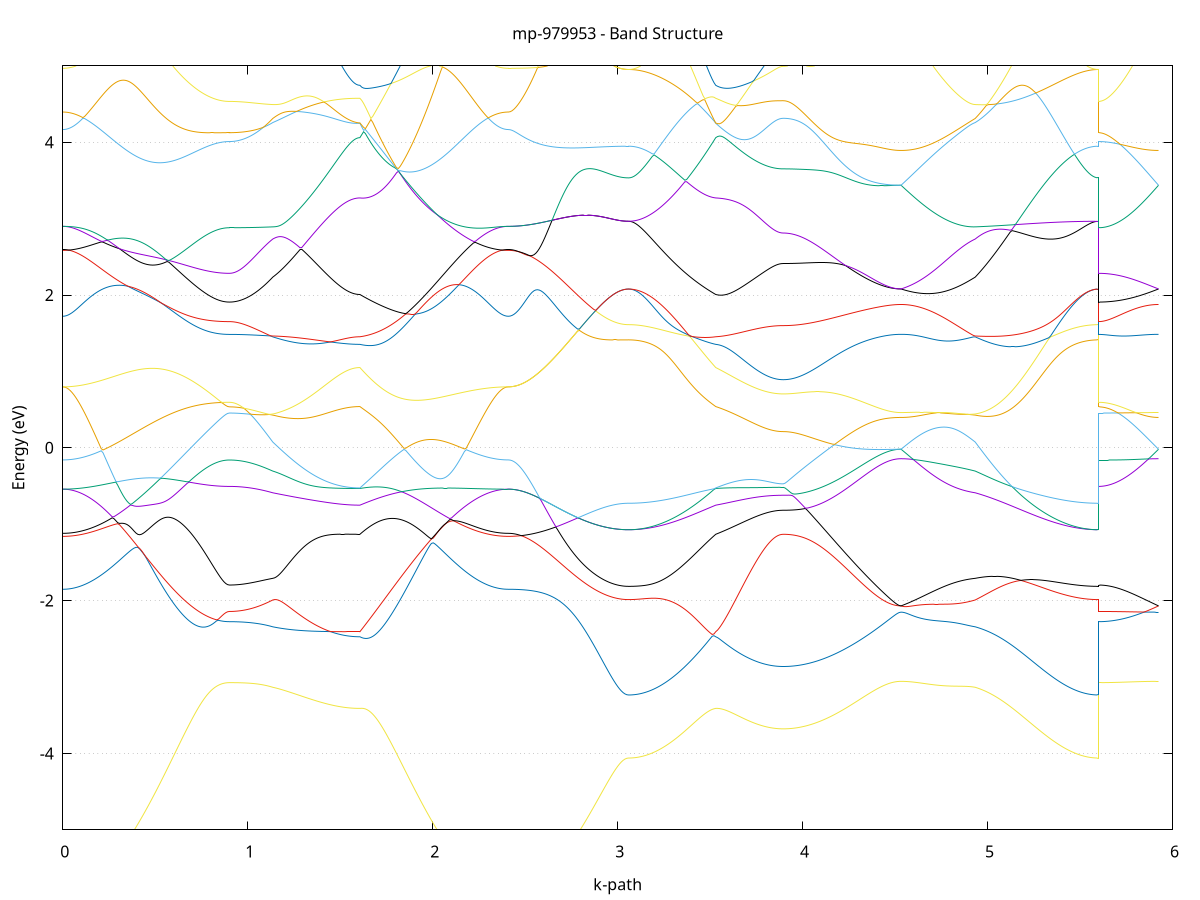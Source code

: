 set title 'mp-979953 - Band Structure'
set xlabel 'k-path'
set ylabel 'Energy (eV)'
set grid y
set yrange [-5:5]
set terminal png size 800,600
set output 'mp-979953_bands_gnuplot.png'
plot '-' using 1:2 with lines notitle, '-' using 1:2 with lines notitle, '-' using 1:2 with lines notitle, '-' using 1:2 with lines notitle, '-' using 1:2 with lines notitle, '-' using 1:2 with lines notitle, '-' using 1:2 with lines notitle, '-' using 1:2 with lines notitle, '-' using 1:2 with lines notitle, '-' using 1:2 with lines notitle, '-' using 1:2 with lines notitle, '-' using 1:2 with lines notitle, '-' using 1:2 with lines notitle, '-' using 1:2 with lines notitle, '-' using 1:2 with lines notitle, '-' using 1:2 with lines notitle, '-' using 1:2 with lines notitle, '-' using 1:2 with lines notitle, '-' using 1:2 with lines notitle, '-' using 1:2 with lines notitle, '-' using 1:2 with lines notitle, '-' using 1:2 with lines notitle, '-' using 1:2 with lines notitle, '-' using 1:2 with lines notitle, '-' using 1:2 with lines notitle, '-' using 1:2 with lines notitle, '-' using 1:2 with lines notitle, '-' using 1:2 with lines notitle, '-' using 1:2 with lines notitle, '-' using 1:2 with lines notitle, '-' using 1:2 with lines notitle, '-' using 1:2 with lines notitle, '-' using 1:2 with lines notitle, '-' using 1:2 with lines notitle, '-' using 1:2 with lines notitle, '-' using 1:2 with lines notitle, '-' using 1:2 with lines notitle, '-' using 1:2 with lines notitle, '-' using 1:2 with lines notitle, '-' using 1:2 with lines notitle, '-' using 1:2 with lines notitle, '-' using 1:2 with lines notitle, '-' using 1:2 with lines notitle, '-' using 1:2 with lines notitle, '-' using 1:2 with lines notitle, '-' using 1:2 with lines notitle, '-' using 1:2 with lines notitle, '-' using 1:2 with lines notitle
0.000000 -34.822629
0.009899 -34.822629
0.019797 -34.822629
0.029696 -34.822629
0.039595 -34.822629
0.049493 -34.822629
0.059392 -34.822629
0.069291 -34.822629
0.079189 -34.822729
0.089088 -34.822729
0.098986 -34.822729
0.108885 -34.822729
0.118784 -34.822729
0.128682 -34.822729
0.138581 -34.822729
0.148480 -34.822729
0.158378 -34.822729
0.168277 -34.822829
0.178176 -34.822829
0.188074 -34.822829
0.197973 -34.822829
0.207872 -34.822829
0.217770 -34.822829
0.227669 -34.822929
0.237568 -34.822929
0.247466 -34.822929
0.257365 -34.822929
0.267264 -34.822929
0.277162 -34.823029
0.287061 -34.823029
0.296959 -34.823029
0.306858 -34.823029
0.316757 -34.823129
0.326655 -34.823129
0.336554 -34.823129
0.346453 -34.823129
0.356351 -34.823229
0.366250 -34.823229
0.376149 -34.823229
0.386047 -34.823229
0.395946 -34.823329
0.405845 -34.823329
0.415743 -34.823329
0.425642 -34.823429
0.435541 -34.823429
0.445439 -34.823429
0.455338 -34.823429
0.465237 -34.823529
0.475135 -34.823529
0.485034 -34.823529
0.494932 -34.823629
0.504831 -34.823629
0.514730 -34.823629
0.524628 -34.823629
0.534527 -34.823729
0.544426 -34.823729
0.554324 -34.823729
0.564223 -34.823729
0.574122 -34.823829
0.584020 -34.823829
0.593919 -34.823829
0.603818 -34.823829
0.613716 -34.823929
0.623615 -34.823929
0.633514 -34.823929
0.643412 -34.823929
0.653311 -34.824029
0.663209 -34.824029
0.673108 -34.824029
0.683007 -34.824029
0.692905 -34.824029
0.702804 -34.824129
0.712703 -34.824129
0.722601 -34.824129
0.732500 -34.824129
0.742399 -34.824129
0.752297 -34.824129
0.762196 -34.824129
0.772095 -34.824229
0.781993 -34.824229
0.791892 -34.824229
0.801791 -34.824229
0.811689 -34.824229
0.821588 -34.824229
0.831487 -34.824229
0.841385 -34.824229
0.851284 -34.824229
0.861182 -34.824229
0.871081 -34.824229
0.880980 -34.824229
0.890878 -34.824229
0.900777 -34.824229
0.900777 -34.824229
0.910552 -34.824229
0.920328 -34.824229
0.930103 -34.824229
0.939878 -34.824229
0.949653 -34.824229
0.959428 -34.824229
0.969204 -34.824229
0.978979 -34.824229
0.988754 -34.824229
0.998529 -34.824229
1.008305 -34.824129
1.018080 -34.824129
1.027855 -34.824129
1.037630 -34.824129
1.047405 -34.824129
1.057181 -34.824129
1.066956 -34.824029
1.076731 -34.824029
1.086506 -34.824029
1.096282 -34.824029
1.106057 -34.823929
1.115832 -34.823929
1.125607 -34.823929
1.135382 -34.823829
1.135382 -34.823829
1.145196 -34.823829
1.155010 -34.823829
1.164823 -34.823829
1.174637 -34.823829
1.184451 -34.823829
1.194264 -34.823729
1.204078 -34.823729
1.213892 -34.823729
1.223705 -34.823729
1.233519 -34.823729
1.243332 -34.823729
1.253146 -34.823729
1.262960 -34.823729
1.272773 -34.823729
1.282587 -34.823729
1.292401 -34.823729
1.302214 -34.823729
1.312028 -34.823729
1.321842 -34.823729
1.331655 -34.823729
1.341469 -34.823729
1.351282 -34.823629
1.361096 -34.823629
1.370910 -34.823629
1.380723 -34.823629
1.390537 -34.823629
1.400351 -34.823629
1.410164 -34.823629
1.419978 -34.823629
1.429792 -34.823629
1.439605 -34.823629
1.449419 -34.823629
1.459232 -34.823629
1.469046 -34.823629
1.478860 -34.823629
1.488673 -34.823629
1.498487 -34.823629
1.508301 -34.823629
1.518114 -34.823629
1.527928 -34.823629
1.537742 -34.823629
1.547555 -34.823629
1.557369 -34.823629
1.567182 -34.823629
1.576996 -34.823629
1.586810 -34.823629
1.596623 -34.823629
1.606437 -34.823629
1.606437 -34.823629
1.616349 -34.823629
1.626260 -34.823629
1.636172 -34.823629
1.646083 -34.823629
1.655995 -34.823729
1.665906 -34.823729
1.675818 -34.823729
1.685729 -34.823729
1.695641 -34.823729
1.705553 -34.823729
1.715464 -34.823729
1.725376 -34.823729
1.735287 -34.823729
1.745199 -34.823729
1.755110 -34.823729
1.765022 -34.823729
1.774934 -34.823729
1.784845 -34.823729
1.794757 -34.823729
1.804668 -34.823729
1.814580 -34.823729
1.824491 -34.823729
1.834403 -34.823729
1.844315 -34.823729
1.854226 -34.823729
1.864138 -34.823629
1.874049 -34.823629
1.883961 -34.823629
1.893872 -34.823629
1.903784 -34.823629
1.913695 -34.823629
1.923607 -34.823629
1.933519 -34.823529
1.943430 -34.823529
1.953342 -34.823529
1.963253 -34.823529
1.973165 -34.823529
1.983076 -34.823429
1.992988 -34.823429
2.002900 -34.823429
2.012811 -34.823429
2.022723 -34.823329
2.032634 -34.823329
2.042546 -34.823329
2.052457 -34.823329
2.062369 -34.823229
2.072280 -34.823229
2.082192 -34.823229
2.092104 -34.823229
2.102015 -34.823129
2.111927 -34.823129
2.121838 -34.823129
2.131750 -34.823029
2.141661 -34.823029
2.151573 -34.823029
2.161485 -34.823029
2.171396 -34.822929
2.181308 -34.822929
2.191219 -34.822929
2.201131 -34.822929
2.211042 -34.822929
2.220954 -34.822829
2.230865 -34.822829
2.240777 -34.822829
2.250689 -34.822829
2.260600 -34.822829
2.270512 -34.822729
2.280423 -34.822729
2.290335 -34.822729
2.300246 -34.822729
2.310158 -34.822729
2.320070 -34.822729
2.329981 -34.822729
2.339893 -34.822729
2.349804 -34.822629
2.359716 -34.822629
2.369627 -34.822629
2.379539 -34.822629
2.389451 -34.822629
2.399362 -34.822629
2.409274 -34.822629
2.409274 -34.822629
2.419124 -34.822629
2.428974 -34.822629
2.438824 -34.822629
2.448675 -34.822629
2.458525 -34.822629
2.468375 -34.822629
2.478226 -34.822629
2.488076 -34.822629
2.497926 -34.822629
2.507776 -34.822629
2.517627 -34.822629
2.527477 -34.822629
2.537327 -34.822629
2.547178 -34.822629
2.557028 -34.822629
2.566878 -34.822629
2.576728 -34.822629
2.586579 -34.822629
2.596429 -34.822729
2.606279 -34.822729
2.616130 -34.822729
2.625980 -34.822729
2.635830 -34.822729
2.645680 -34.822729
2.655531 -34.822729
2.665381 -34.822729
2.675231 -34.822729
2.685082 -34.822729
2.694932 -34.822729
2.704782 -34.822729
2.714632 -34.822729
2.724483 -34.822729
2.734333 -34.822729
2.744183 -34.822729
2.754034 -34.822729
2.763884 -34.822729
2.773734 -34.822729
2.783584 -34.822729
2.793435 -34.822729
2.803285 -34.822729
2.813135 -34.822729
2.822986 -34.822729
2.832836 -34.822729
2.842686 -34.822729
2.852536 -34.822729
2.862387 -34.822729
2.872237 -34.822729
2.882087 -34.822829
2.891938 -34.822829
2.901788 -34.822829
2.911638 -34.822829
2.921488 -34.822829
2.931339 -34.822829
2.941189 -34.822829
2.951039 -34.822829
2.960889 -34.822829
2.970740 -34.822829
2.980590 -34.822829
2.990440 -34.822829
3.000291 -34.822829
3.010141 -34.822829
3.019991 -34.822829
3.029841 -34.822829
3.039692 -34.822829
3.049542 -34.822829
3.059392 -34.822829
3.059392 -34.822829
3.069206 -34.822829
3.079020 -34.822829
3.088833 -34.822829
3.098647 -34.822829
3.108461 -34.822829
3.118274 -34.822829
3.128088 -34.822829
3.137901 -34.822829
3.147715 -34.822829
3.157529 -34.822829
3.167342 -34.822829
3.177156 -34.822929
3.186970 -34.822929
3.196783 -34.822929
3.206597 -34.822929
3.216410 -34.822929
3.226224 -34.822929
3.236038 -34.822929
3.245851 -34.823029
3.255665 -34.823029
3.265479 -34.823029
3.275292 -34.823029
3.285106 -34.823029
3.294920 -34.823129
3.304733 -34.823129
3.314547 -34.823129
3.324360 -34.823129
3.334174 -34.823229
3.343988 -34.823229
3.353801 -34.823229
3.363615 -34.823229
3.373429 -34.823229
3.383242 -34.823329
3.393056 -34.823329
3.402870 -34.823329
3.412683 -34.823329
3.422497 -34.823429
3.432310 -34.823429
3.442124 -34.823429
3.451938 -34.823429
3.461751 -34.823529
3.471565 -34.823529
3.481379 -34.823529
3.491192 -34.823529
3.501006 -34.823529
3.510820 -34.823529
3.520633 -34.823629
3.530447 -34.823629
3.530447 -34.823629
3.540310 -34.823629
3.550173 -34.823629
3.560037 -34.823629
3.569900 -34.823629
3.579763 -34.823629
3.589627 -34.823629
3.599490 -34.823629
3.609353 -34.823629
3.619217 -34.823629
3.629080 -34.823629
3.638943 -34.823729
3.648807 -34.823729
3.658670 -34.823729
3.668533 -34.823729
3.678397 -34.823729
3.688260 -34.823729
3.698123 -34.823729
3.707987 -34.823729
3.717850 -34.823729
3.727713 -34.823729
3.737577 -34.823729
3.747440 -34.823729
3.757303 -34.823729
3.767167 -34.823729
3.777030 -34.823729
3.786893 -34.823729
3.796757 -34.823729
3.806620 -34.823729
3.816483 -34.823729
3.826347 -34.823729
3.836210 -34.823729
3.846073 -34.823729
3.855937 -34.823729
3.865800 -34.823729
3.875663 -34.823729
3.885527 -34.823729
3.895390 -34.823729
3.895390 -34.823729
3.905342 -34.823729
3.915294 -34.823729
3.925247 -34.823729
3.935199 -34.823729
3.945151 -34.823729
3.955104 -34.823729
3.965056 -34.823729
3.975008 -34.823729
3.984960 -34.823729
3.994913 -34.823729
4.004865 -34.823729
4.014817 -34.823729
4.024769 -34.823729
4.034722 -34.823829
4.044674 -34.823829
4.054626 -34.823829
4.064579 -34.823829
4.074531 -34.823829
4.084483 -34.823829
4.094435 -34.823829
4.104388 -34.823829
4.114340 -34.823829
4.124292 -34.823829
4.134244 -34.823829
4.144197 -34.823829
4.154149 -34.823829
4.164101 -34.823829
4.174054 -34.823829
4.184006 -34.823829
4.193958 -34.823929
4.203910 -34.823929
4.213863 -34.823929
4.223815 -34.823929
4.233767 -34.823929
4.243719 -34.823929
4.253672 -34.823929
4.263624 -34.823929
4.273576 -34.823929
4.283529 -34.823929
4.293481 -34.823929
4.303433 -34.823929
4.313385 -34.823929
4.323338 -34.823929
4.333290 -34.823929
4.343242 -34.824029
4.353195 -34.824029
4.363147 -34.824029
4.373099 -34.824029
4.383051 -34.824029
4.393004 -34.824029
4.402956 -34.824029
4.412908 -34.824029
4.422860 -34.824029
4.432813 -34.824029
4.442765 -34.824029
4.452717 -34.824029
4.462670 -34.824029
4.472622 -34.824029
4.482574 -34.824029
4.492526 -34.824029
4.502479 -34.824029
4.512431 -34.824029
4.522383 -34.824029
4.532335 -34.824029
4.532335 -34.824029
4.542113 -34.824029
4.551890 -34.824029
4.561668 -34.824029
4.571446 -34.824029
4.581223 -34.824129
4.591001 -34.824129
4.600778 -34.824129
4.610556 -34.824129
4.620333 -34.824129
4.630111 -34.824129
4.639888 -34.824129
4.649666 -34.824129
4.659443 -34.824129
4.669221 -34.824129
4.678998 -34.824129
4.688776 -34.824129
4.698553 -34.824129
4.708331 -34.824129
4.718108 -34.824129
4.727886 -34.824129
4.737663 -34.824129
4.747441 -34.824129
4.757218 -34.824129
4.766996 -34.824029
4.776773 -34.824029
4.786551 -34.824029
4.796328 -34.824029
4.806106 -34.824029
4.815883 -34.824029
4.825661 -34.824029
4.835438 -34.824029
4.845216 -34.824029
4.854993 -34.824029
4.864771 -34.823929
4.874548 -34.823929
4.884326 -34.823929
4.894104 -34.823929
4.903881 -34.823929
4.913659 -34.823929
4.923436 -34.823929
4.933214 -34.823829
4.933214 -34.823829
4.943156 -34.823829
4.953099 -34.823829
4.963042 -34.823829
4.972985 -34.823729
4.982928 -34.823729
4.992871 -34.823729
5.002814 -34.823629
5.012756 -34.823629
5.022699 -34.823629
5.032642 -34.823529
5.042585 -34.823529
5.052528 -34.823529
5.062471 -34.823429
5.072414 -34.823429
5.082357 -34.823429
5.092299 -34.823429
5.102242 -34.823429
5.112185 -34.823329
5.122128 -34.823329
5.132071 -34.823329
5.142014 -34.823329
5.151957 -34.823329
5.161899 -34.823329
5.171842 -34.823229
5.181785 -34.823229
5.191728 -34.823229
5.201671 -34.823229
5.211614 -34.823229
5.221557 -34.823229
5.231499 -34.823129
5.241442 -34.823129
5.251385 -34.823129
5.261328 -34.823129
5.271271 -34.823129
5.281214 -34.823129
5.291157 -34.823029
5.301099 -34.823029
5.311042 -34.823029
5.320985 -34.823029
5.330928 -34.823029
5.340871 -34.823029
5.350814 -34.823029
5.360757 -34.822929
5.370699 -34.822929
5.380642 -34.822929
5.390585 -34.822929
5.400528 -34.822929
5.410471 -34.822929
5.420414 -34.822929
5.430357 -34.822929
5.440299 -34.822929
5.450242 -34.822829
5.460185 -34.822829
5.470128 -34.822829
5.480071 -34.822829
5.490014 -34.822829
5.499957 -34.822829
5.509900 -34.822829
5.519842 -34.822829
5.529785 -34.822829
5.539728 -34.822829
5.549671 -34.822829
5.559614 -34.822829
5.569557 -34.822829
5.579500 -34.822829
5.589442 -34.822829
5.599385 -34.822829
5.599385 -34.824229
5.609236 -34.824229
5.619086 -34.824229
5.628936 -34.824229
5.638786 -34.824229
5.648637 -34.824229
5.658487 -34.824229
5.668337 -34.824229
5.678188 -34.824229
5.688038 -34.824229
5.697888 -34.824229
5.707738 -34.824229
5.717589 -34.824229
5.727439 -34.824229
5.737289 -34.824229
5.747140 -34.824229
5.756990 -34.824229
5.766840 -34.824229
5.776690 -34.824229
5.786541 -34.824229
5.796391 -34.824129
5.806241 -34.824129
5.816092 -34.824129
5.825942 -34.824129
5.835792 -34.824129
5.845642 -34.824129
5.855493 -34.824129
5.865343 -34.824129
5.875193 -34.824129
5.885043 -34.824129
5.894894 -34.824029
5.904744 -34.824029
5.914594 -34.824029
5.924445 -34.824029
e
0.000000 -34.822629
0.009899 -34.822629
0.019797 -34.822629
0.029696 -34.822629
0.039595 -34.822629
0.049493 -34.822629
0.059392 -34.822629
0.069291 -34.822629
0.079189 -34.822629
0.089088 -34.822629
0.098986 -34.822629
0.108885 -34.822629
0.118784 -34.822629
0.128682 -34.822629
0.138581 -34.822629
0.148480 -34.822629
0.158378 -34.822629
0.168277 -34.822629
0.178176 -34.822629
0.188074 -34.822629
0.197973 -34.822629
0.207872 -34.822629
0.217770 -34.822629
0.227669 -34.822629
0.237568 -34.822629
0.247466 -34.822729
0.257365 -34.822729
0.267264 -34.822729
0.277162 -34.822729
0.287061 -34.822729
0.296959 -34.822729
0.306858 -34.822729
0.316757 -34.822729
0.326655 -34.822729
0.336554 -34.822729
0.346453 -34.822729
0.356351 -34.822729
0.366250 -34.822829
0.376149 -34.822829
0.386047 -34.822829
0.395946 -34.822829
0.405845 -34.822829
0.415743 -34.822829
0.425642 -34.822929
0.435541 -34.822929
0.445439 -34.822929
0.455338 -34.822929
0.465237 -34.822929
0.475135 -34.823029
0.485034 -34.823029
0.494932 -34.823029
0.504831 -34.823029
0.514730 -34.823029
0.524628 -34.823129
0.534527 -34.823129
0.544426 -34.823129
0.554324 -34.823229
0.564223 -34.823229
0.574122 -34.823229
0.584020 -34.823229
0.593919 -34.823329
0.603818 -34.823329
0.613716 -34.823329
0.623615 -34.823329
0.633514 -34.823429
0.643412 -34.823429
0.653311 -34.823429
0.663209 -34.823429
0.673108 -34.823529
0.683007 -34.823529
0.692905 -34.823529
0.702804 -34.823529
0.712703 -34.823629
0.722601 -34.823629
0.732500 -34.823629
0.742399 -34.823629
0.752297 -34.823629
0.762196 -34.823729
0.772095 -34.823729
0.781993 -34.823729
0.791892 -34.823729
0.801791 -34.823729
0.811689 -34.823729
0.821588 -34.823729
0.831487 -34.823829
0.841385 -34.823829
0.851284 -34.823829
0.861182 -34.823829
0.871081 -34.823829
0.880980 -34.823829
0.890878 -34.823829
0.900777 -34.823829
0.900777 -34.823829
0.910552 -34.823829
0.920328 -34.823829
0.930103 -34.823829
0.939878 -34.823829
0.949653 -34.823829
0.959428 -34.823829
0.969204 -34.823829
0.978979 -34.823829
0.988754 -34.823829
0.998529 -34.823829
1.008305 -34.823829
1.018080 -34.823729
1.027855 -34.823729
1.037630 -34.823729
1.047405 -34.823729
1.057181 -34.823729
1.066956 -34.823729
1.076731 -34.823729
1.086506 -34.823729
1.096282 -34.823729
1.106057 -34.823729
1.115832 -34.823729
1.125607 -34.823629
1.135382 -34.823629
1.135382 -34.823629
1.145196 -34.823629
1.155010 -34.823629
1.164823 -34.823629
1.174637 -34.823629
1.184451 -34.823629
1.194264 -34.823529
1.204078 -34.823529
1.213892 -34.823529
1.223705 -34.823429
1.233519 -34.823429
1.243332 -34.823429
1.253146 -34.823329
1.262960 -34.823329
1.272773 -34.823329
1.282587 -34.823229
1.292401 -34.823229
1.302214 -34.823229
1.312028 -34.823129
1.321842 -34.823129
1.331655 -34.823129
1.341469 -34.823029
1.351282 -34.823029
1.361096 -34.823029
1.370910 -34.822929
1.380723 -34.822929
1.390537 -34.822929
1.400351 -34.822829
1.410164 -34.822829
1.419978 -34.822829
1.429792 -34.822729
1.439605 -34.822729
1.449419 -34.822729
1.459232 -34.822729
1.469046 -34.822629
1.478860 -34.822629
1.488673 -34.822629
1.498487 -34.822629
1.508301 -34.822629
1.518114 -34.822529
1.527928 -34.822529
1.537742 -34.822529
1.547555 -34.822529
1.557369 -34.822529
1.567182 -34.822529
1.576996 -34.822529
1.586810 -34.822529
1.596623 -34.822529
1.606437 -34.822529
1.606437 -34.822529
1.616349 -34.822529
1.626260 -34.822429
1.636172 -34.822429
1.646083 -34.822429
1.655995 -34.822429
1.665906 -34.822429
1.675818 -34.822429
1.685729 -34.822429
1.695641 -34.822429
1.705553 -34.822429
1.715464 -34.822429
1.725376 -34.822429
1.735287 -34.822429
1.745199 -34.822429
1.755110 -34.822429
1.765022 -34.822429
1.774934 -34.822429
1.784845 -34.822429
1.794757 -34.822429
1.804668 -34.822429
1.814580 -34.822429
1.824491 -34.822429
1.834403 -34.822429
1.844315 -34.822429
1.854226 -34.822429
1.864138 -34.822429
1.874049 -34.822429
1.883961 -34.822429
1.893872 -34.822429
1.903784 -34.822429
1.913695 -34.822429
1.923607 -34.822429
1.933519 -34.822429
1.943430 -34.822429
1.953342 -34.822429
1.963253 -34.822429
1.973165 -34.822429
1.983076 -34.822429
1.992988 -34.822429
2.002900 -34.822429
2.012811 -34.822429
2.022723 -34.822429
2.032634 -34.822529
2.042546 -34.822529
2.052457 -34.822529
2.062369 -34.822529
2.072280 -34.822529
2.082192 -34.822529
2.092104 -34.822529
2.102015 -34.822529
2.111927 -34.822529
2.121838 -34.822529
2.131750 -34.822529
2.141661 -34.822529
2.151573 -34.822529
2.161485 -34.822529
2.171396 -34.822529
2.181308 -34.822529
2.191219 -34.822529
2.201131 -34.822629
2.211042 -34.822629
2.220954 -34.822629
2.230865 -34.822629
2.240777 -34.822629
2.250689 -34.822629
2.260600 -34.822629
2.270512 -34.822629
2.280423 -34.822629
2.290335 -34.822629
2.300246 -34.822629
2.310158 -34.822629
2.320070 -34.822629
2.329981 -34.822629
2.339893 -34.822629
2.349804 -34.822629
2.359716 -34.822629
2.369627 -34.822629
2.379539 -34.822629
2.389451 -34.822629
2.399362 -34.822629
2.409274 -34.822629
2.409274 -34.822629
2.419124 -34.822629
2.428974 -34.822629
2.438824 -34.822629
2.448675 -34.822629
2.458525 -34.822629
2.468375 -34.822629
2.478226 -34.822629
2.488076 -34.822629
2.497926 -34.822629
2.507776 -34.822629
2.517627 -34.822629
2.527477 -34.822629
2.537327 -34.822629
2.547178 -34.822629
2.557028 -34.822629
2.566878 -34.822629
2.576728 -34.822629
2.586579 -34.822629
2.596429 -34.822729
2.606279 -34.822729
2.616130 -34.822729
2.625980 -34.822729
2.635830 -34.822729
2.645680 -34.822729
2.655531 -34.822729
2.665381 -34.822729
2.675231 -34.822729
2.685082 -34.822729
2.694932 -34.822729
2.704782 -34.822729
2.714632 -34.822729
2.724483 -34.822729
2.734333 -34.822729
2.744183 -34.822729
2.754034 -34.822729
2.763884 -34.822729
2.773734 -34.822729
2.783584 -34.822729
2.793435 -34.822729
2.803285 -34.822729
2.813135 -34.822729
2.822986 -34.822729
2.832836 -34.822729
2.842686 -34.822729
2.852536 -34.822729
2.862387 -34.822729
2.872237 -34.822729
2.882087 -34.822829
2.891938 -34.822829
2.901788 -34.822829
2.911638 -34.822829
2.921488 -34.822829
2.931339 -34.822829
2.941189 -34.822829
2.951039 -34.822829
2.960889 -34.822829
2.970740 -34.822829
2.980590 -34.822829
2.990440 -34.822829
3.000291 -34.822829
3.010141 -34.822829
3.019991 -34.822829
3.029841 -34.822829
3.039692 -34.822829
3.049542 -34.822829
3.059392 -34.822829
3.059392 -34.822829
3.069206 -34.822829
3.079020 -34.822829
3.088833 -34.822829
3.098647 -34.822829
3.108461 -34.822829
3.118274 -34.822829
3.128088 -34.822829
3.137901 -34.822829
3.147715 -34.822829
3.157529 -34.822829
3.167342 -34.822829
3.177156 -34.822729
3.186970 -34.822729
3.196783 -34.822729
3.206597 -34.822729
3.216410 -34.822729
3.226224 -34.822729
3.236038 -34.822729
3.245851 -34.822729
3.255665 -34.822729
3.265479 -34.822729
3.275292 -34.822729
3.285106 -34.822729
3.294920 -34.822729
3.304733 -34.822729
3.314547 -34.822729
3.324360 -34.822629
3.334174 -34.822629
3.343988 -34.822629
3.353801 -34.822629
3.363615 -34.822629
3.373429 -34.822629
3.383242 -34.822629
3.393056 -34.822629
3.402870 -34.822629
3.412683 -34.822629
3.422497 -34.822629
3.432310 -34.822529
3.442124 -34.822529
3.451938 -34.822529
3.461751 -34.822529
3.471565 -34.822529
3.481379 -34.822529
3.491192 -34.822529
3.501006 -34.822529
3.510820 -34.822529
3.520633 -34.822529
3.530447 -34.822529
3.530447 -34.822529
3.540310 -34.822529
3.550173 -34.822529
3.560037 -34.822529
3.569900 -34.822529
3.579763 -34.822429
3.589627 -34.822429
3.599490 -34.822429
3.609353 -34.822429
3.619217 -34.822429
3.629080 -34.822429
3.638943 -34.822429
3.648807 -34.822429
3.658670 -34.822429
3.668533 -34.822429
3.678397 -34.822429
3.688260 -34.822429
3.698123 -34.822429
3.707987 -34.822429
3.717850 -34.822429
3.727713 -34.822429
3.737577 -34.822429
3.747440 -34.822429
3.757303 -34.822429
3.767167 -34.822429
3.777030 -34.822429
3.786893 -34.822429
3.796757 -34.822429
3.806620 -34.822429
3.816483 -34.822429
3.826347 -34.822429
3.836210 -34.822429
3.846073 -34.822429
3.855937 -34.822429
3.865800 -34.822429
3.875663 -34.822429
3.885527 -34.822429
3.895390 -34.822429
3.895390 -34.822429
3.905342 -34.822429
3.915294 -34.822429
3.925247 -34.822429
3.935199 -34.822429
3.945151 -34.822429
3.955104 -34.822429
3.965056 -34.822429
3.975008 -34.822429
3.984960 -34.822529
3.994913 -34.822529
4.004865 -34.822529
4.014817 -34.822529
4.024769 -34.822529
4.034722 -34.822629
4.044674 -34.822629
4.054626 -34.822629
4.064579 -34.822729
4.074531 -34.822729
4.084483 -34.822729
4.094435 -34.822729
4.104388 -34.822829
4.114340 -34.822829
4.124292 -34.822829
4.134244 -34.822929
4.144197 -34.822929
4.154149 -34.823029
4.164101 -34.823029
4.174054 -34.823029
4.184006 -34.823129
4.193958 -34.823129
4.203910 -34.823229
4.213863 -34.823229
4.223815 -34.823229
4.233767 -34.823329
4.243719 -34.823329
4.253672 -34.823429
4.263624 -34.823429
4.273576 -34.823429
4.283529 -34.823529
4.293481 -34.823529
4.303433 -34.823529
4.313385 -34.823629
4.323338 -34.823629
4.333290 -34.823729
4.343242 -34.823729
4.353195 -34.823729
4.363147 -34.823729
4.373099 -34.823829
4.383051 -34.823829
4.393004 -34.823829
4.402956 -34.823929
4.412908 -34.823929
4.422860 -34.823929
4.432813 -34.823929
4.442765 -34.823929
4.452717 -34.824029
4.462670 -34.824029
4.472622 -34.824029
4.482574 -34.824029
4.492526 -34.824029
4.502479 -34.824029
4.512431 -34.824029
4.522383 -34.824029
4.532335 -34.824029
4.532335 -34.824029
4.542113 -34.824029
4.551890 -34.824029
4.561668 -34.824029
4.571446 -34.824029
4.581223 -34.824029
4.591001 -34.824029
4.600778 -34.823929
4.610556 -34.823929
4.620333 -34.823929
4.630111 -34.823929
4.639888 -34.823929
4.649666 -34.823929
4.659443 -34.823929
4.669221 -34.823929
4.678998 -34.823929
4.688776 -34.823929
4.698553 -34.823829
4.708331 -34.823829
4.718108 -34.823829
4.727886 -34.823829
4.737663 -34.823829
4.747441 -34.823829
4.757218 -34.823829
4.766996 -34.823829
4.776773 -34.823829
4.786551 -34.823829
4.796328 -34.823729
4.806106 -34.823729
4.815883 -34.823729
4.825661 -34.823729
4.835438 -34.823729
4.845216 -34.823729
4.854993 -34.823729
4.864771 -34.823729
4.874548 -34.823729
4.884326 -34.823729
4.894104 -34.823729
4.903881 -34.823729
4.913659 -34.823629
4.923436 -34.823629
4.933214 -34.823629
4.933214 -34.823629
4.943156 -34.823629
4.953099 -34.823629
4.963042 -34.823629
4.972985 -34.823629
4.982928 -34.823629
4.992871 -34.823529
5.002814 -34.823529
5.012756 -34.823529
5.022699 -34.823529
5.032642 -34.823529
5.042585 -34.823529
5.052528 -34.823429
5.062471 -34.823429
5.072414 -34.823429
5.082357 -34.823429
5.092299 -34.823429
5.102242 -34.823329
5.112185 -34.823329
5.122128 -34.823329
5.132071 -34.823229
5.142014 -34.823229
5.151957 -34.823229
5.161899 -34.823229
5.171842 -34.823129
5.181785 -34.823129
5.191728 -34.823129
5.201671 -34.823129
5.211614 -34.823129
5.221557 -34.823029
5.231499 -34.823029
5.241442 -34.823029
5.251385 -34.823029
5.261328 -34.823029
5.271271 -34.822929
5.281214 -34.822929
5.291157 -34.822929
5.301099 -34.822929
5.311042 -34.822929
5.320985 -34.822929
5.330928 -34.822929
5.340871 -34.822929
5.350814 -34.822929
5.360757 -34.822829
5.370699 -34.822829
5.380642 -34.822829
5.390585 -34.822829
5.400528 -34.822829
5.410471 -34.822829
5.420414 -34.822829
5.430357 -34.822829
5.440299 -34.822829
5.450242 -34.822829
5.460185 -34.822829
5.470128 -34.822829
5.480071 -34.822829
5.490014 -34.822829
5.499957 -34.822829
5.509900 -34.822829
5.519842 -34.822829
5.529785 -34.822829
5.539728 -34.822829
5.549671 -34.822829
5.559614 -34.822829
5.569557 -34.822829
5.579500 -34.822829
5.589442 -34.822829
5.599385 -34.822829
5.599385 -34.823829
5.609236 -34.823829
5.619086 -34.823829
5.628936 -34.823829
5.638786 -34.823829
5.648637 -34.823829
5.658487 -34.823829
5.668337 -34.823829
5.678188 -34.823829
5.688038 -34.823829
5.697888 -34.823829
5.707738 -34.823829
5.717589 -34.823829
5.727439 -34.823829
5.737289 -34.823829
5.747140 -34.823829
5.756990 -34.823929
5.766840 -34.823929
5.776690 -34.823929
5.786541 -34.823929
5.796391 -34.823929
5.806241 -34.823929
5.816092 -34.823929
5.825942 -34.823929
5.835792 -34.823929
5.845642 -34.823929
5.855493 -34.823929
5.865343 -34.824029
5.875193 -34.824029
5.885043 -34.824029
5.894894 -34.824029
5.904744 -34.824029
5.914594 -34.824029
5.924445 -34.824029
e
0.000000 -34.768029
0.009899 -34.768029
0.019797 -34.768029
0.029696 -34.768029
0.039595 -34.768029
0.049493 -34.768029
0.059392 -34.768029
0.069291 -34.768029
0.079189 -34.768029
0.089088 -34.768029
0.098986 -34.768029
0.108885 -34.768029
0.118784 -34.768029
0.128682 -34.768029
0.138581 -34.768029
0.148480 -34.768029
0.158378 -34.768029
0.168277 -34.768029
0.178176 -34.768029
0.188074 -34.768029
0.197973 -34.768029
0.207872 -34.768029
0.217770 -34.768029
0.227669 -34.768029
0.237568 -34.768029
0.247466 -34.768029
0.257365 -34.768029
0.267264 -34.768029
0.277162 -34.768029
0.287061 -34.768029
0.296959 -34.768029
0.306858 -34.768029
0.316757 -34.768029
0.326655 -34.768029
0.336554 -34.768029
0.346453 -34.768029
0.356351 -34.768029
0.366250 -34.767929
0.376149 -34.767929
0.386047 -34.767929
0.395946 -34.767929
0.405845 -34.767929
0.415743 -34.767929
0.425642 -34.767929
0.435541 -34.767929
0.445439 -34.767929
0.455338 -34.767929
0.465237 -34.767929
0.475135 -34.767929
0.485034 -34.767929
0.494932 -34.767929
0.504831 -34.767929
0.514730 -34.767929
0.524628 -34.767929
0.534527 -34.767929
0.544426 -34.767929
0.554324 -34.767929
0.564223 -34.767929
0.574122 -34.767929
0.584020 -34.767929
0.593919 -34.767929
0.603818 -34.767929
0.613716 -34.767929
0.623615 -34.767929
0.633514 -34.767829
0.643412 -34.767829
0.653311 -34.767829
0.663209 -34.767829
0.673108 -34.767829
0.683007 -34.767829
0.692905 -34.767829
0.702804 -34.767829
0.712703 -34.767829
0.722601 -34.767829
0.732500 -34.767829
0.742399 -34.767829
0.752297 -34.767829
0.762196 -34.767829
0.772095 -34.767829
0.781993 -34.767829
0.791892 -34.767829
0.801791 -34.767829
0.811689 -34.767829
0.821588 -34.767829
0.831487 -34.767829
0.841385 -34.767829
0.851284 -34.767829
0.861182 -34.767829
0.871081 -34.767829
0.880980 -34.767829
0.890878 -34.767829
0.900777 -34.767829
0.900777 -34.767829
0.910552 -34.767829
0.920328 -34.767829
0.930103 -34.767829
0.939878 -34.767829
0.949653 -34.767829
0.959428 -34.767829
0.969204 -34.767829
0.978979 -34.767829
0.988754 -34.767829
0.998529 -34.767829
1.008305 -34.767829
1.018080 -34.767829
1.027855 -34.767829
1.037630 -34.767829
1.047405 -34.767829
1.057181 -34.767829
1.066956 -34.767829
1.076731 -34.767829
1.086506 -34.767829
1.096282 -34.767829
1.106057 -34.767829
1.115832 -34.767829
1.125607 -34.767829
1.135382 -34.767829
1.135382 -34.767829
1.145196 -34.767729
1.155010 -34.767729
1.164823 -34.767729
1.174637 -34.767729
1.184451 -34.767729
1.194264 -34.767729
1.204078 -34.767729
1.213892 -34.767729
1.223705 -34.767729
1.233519 -34.767729
1.243332 -34.767729
1.253146 -34.767729
1.262960 -34.767729
1.272773 -34.767729
1.282587 -34.767729
1.292401 -34.767729
1.302214 -34.767729
1.312028 -34.767729
1.321842 -34.767729
1.331655 -34.767729
1.341469 -34.767729
1.351282 -34.767729
1.361096 -34.767729
1.370910 -34.767729
1.380723 -34.767729
1.390537 -34.767729
1.400351 -34.767729
1.410164 -34.767729
1.419978 -34.767729
1.429792 -34.767729
1.439605 -34.767729
1.449419 -34.767729
1.459232 -34.767729
1.469046 -34.767729
1.478860 -34.767729
1.488673 -34.767729
1.498487 -34.767729
1.508301 -34.767729
1.518114 -34.767729
1.527928 -34.767729
1.537742 -34.767729
1.547555 -34.767729
1.557369 -34.767729
1.567182 -34.767729
1.576996 -34.767729
1.586810 -34.767729
1.596623 -34.767729
1.606437 -34.767729
1.606437 -34.767729
1.616349 -34.767729
1.626260 -34.767729
1.636172 -34.767729
1.646083 -34.767729
1.655995 -34.767729
1.665906 -34.767729
1.675818 -34.767729
1.685729 -34.767729
1.695641 -34.767729
1.705553 -34.767729
1.715464 -34.767729
1.725376 -34.767729
1.735287 -34.767729
1.745199 -34.767829
1.755110 -34.767829
1.765022 -34.767829
1.774934 -34.767829
1.784845 -34.767829
1.794757 -34.767829
1.804668 -34.767829
1.814580 -34.767829
1.824491 -34.767829
1.834403 -34.767829
1.844315 -34.767829
1.854226 -34.767829
1.864138 -34.767829
1.874049 -34.767829
1.883961 -34.767829
1.893872 -34.767929
1.903784 -34.767929
1.913695 -34.767929
1.923607 -34.767929
1.933519 -34.767929
1.943430 -34.767929
1.953342 -34.767929
1.963253 -34.767929
1.973165 -34.767929
1.983076 -34.767929
1.992988 -34.767929
2.002900 -34.767929
2.012811 -34.767929
2.022723 -34.767929
2.032634 -34.767929
2.042546 -34.767929
2.052457 -34.767929
2.062369 -34.767929
2.072280 -34.768029
2.082192 -34.768029
2.092104 -34.768029
2.102015 -34.768029
2.111927 -34.768029
2.121838 -34.768029
2.131750 -34.768029
2.141661 -34.768029
2.151573 -34.768029
2.161485 -34.768029
2.171396 -34.768029
2.181308 -34.768029
2.191219 -34.768029
2.201131 -34.768029
2.211042 -34.768029
2.220954 -34.768029
2.230865 -34.768029
2.240777 -34.768029
2.250689 -34.768029
2.260600 -34.768029
2.270512 -34.768029
2.280423 -34.768029
2.290335 -34.768029
2.300246 -34.768029
2.310158 -34.768029
2.320070 -34.768029
2.329981 -34.768029
2.339893 -34.768029
2.349804 -34.768029
2.359716 -34.768029
2.369627 -34.768029
2.379539 -34.768029
2.389451 -34.768029
2.399362 -34.768029
2.409274 -34.768029
2.409274 -34.768029
2.419124 -34.768029
2.428974 -34.768029
2.438824 -34.768029
2.448675 -34.768029
2.458525 -34.768029
2.468375 -34.768029
2.478226 -34.768029
2.488076 -34.768029
2.497926 -34.768029
2.507776 -34.768029
2.517627 -34.768029
2.527477 -34.768029
2.537327 -34.768029
2.547178 -34.768029
2.557028 -34.768029
2.566878 -34.768029
2.576728 -34.767929
2.586579 -34.767929
2.596429 -34.767929
2.606279 -34.767929
2.616130 -34.767929
2.625980 -34.767929
2.635830 -34.767929
2.645680 -34.767929
2.655531 -34.767929
2.665381 -34.767829
2.675231 -34.767829
2.685082 -34.767829
2.694932 -34.767829
2.704782 -34.767829
2.714632 -34.767829
2.724483 -34.767829
2.734333 -34.767829
2.744183 -34.767729
2.754034 -34.767729
2.763884 -34.767729
2.773734 -34.767729
2.783584 -34.767729
2.793435 -34.767729
2.803285 -34.767729
2.813135 -34.767729
2.822986 -34.767629
2.832836 -34.767629
2.842686 -34.767629
2.852536 -34.767629
2.862387 -34.767629
2.872237 -34.767629
2.882087 -34.767629
2.891938 -34.767629
2.901788 -34.767629
2.911638 -34.767629
2.921488 -34.767529
2.931339 -34.767529
2.941189 -34.767529
2.951039 -34.767529
2.960889 -34.767529
2.970740 -34.767529
2.980590 -34.767529
2.990440 -34.767529
3.000291 -34.767529
3.010141 -34.767529
3.019991 -34.767529
3.029841 -34.767529
3.039692 -34.767529
3.049542 -34.767529
3.059392 -34.767529
3.059392 -34.767529
3.069206 -34.767529
3.079020 -34.767529
3.088833 -34.767529
3.098647 -34.767529
3.108461 -34.767529
3.118274 -34.767529
3.128088 -34.767529
3.137901 -34.767529
3.147715 -34.767529
3.157529 -34.767529
3.167342 -34.767529
3.177156 -34.767529
3.186970 -34.767529
3.196783 -34.767529
3.206597 -34.767529
3.216410 -34.767529
3.226224 -34.767529
3.236038 -34.767529
3.245851 -34.767529
3.255665 -34.767529
3.265479 -34.767529
3.275292 -34.767529
3.285106 -34.767529
3.294920 -34.767529
3.304733 -34.767529
3.314547 -34.767529
3.324360 -34.767529
3.334174 -34.767529
3.343988 -34.767629
3.353801 -34.767629
3.363615 -34.767629
3.373429 -34.767629
3.383242 -34.767629
3.393056 -34.767629
3.402870 -34.767629
3.412683 -34.767629
3.422497 -34.767629
3.432310 -34.767629
3.442124 -34.767629
3.451938 -34.767629
3.461751 -34.767629
3.471565 -34.767629
3.481379 -34.767629
3.491192 -34.767629
3.501006 -34.767629
3.510820 -34.767629
3.520633 -34.767729
3.530447 -34.767729
3.530447 -34.767729
3.540310 -34.767729
3.550173 -34.767729
3.560037 -34.767729
3.569900 -34.767729
3.579763 -34.767729
3.589627 -34.767729
3.599490 -34.767729
3.609353 -34.767729
3.619217 -34.767729
3.629080 -34.767729
3.638943 -34.767729
3.648807 -34.767729
3.658670 -34.767729
3.668533 -34.767729
3.678397 -34.767729
3.688260 -34.767729
3.698123 -34.767729
3.707987 -34.767729
3.717850 -34.767729
3.727713 -34.767729
3.737577 -34.767729
3.747440 -34.767729
3.757303 -34.767729
3.767167 -34.767829
3.777030 -34.767829
3.786893 -34.767829
3.796757 -34.767829
3.806620 -34.767829
3.816483 -34.767829
3.826347 -34.767829
3.836210 -34.767829
3.846073 -34.767829
3.855937 -34.767829
3.865800 -34.767829
3.875663 -34.767829
3.885527 -34.767829
3.895390 -34.767829
3.895390 -34.767829
3.905342 -34.767829
3.915294 -34.767829
3.925247 -34.767829
3.935199 -34.767829
3.945151 -34.767829
3.955104 -34.767829
3.965056 -34.767829
3.975008 -34.767829
3.984960 -34.767829
3.994913 -34.767829
4.004865 -34.767829
4.014817 -34.767829
4.024769 -34.767829
4.034722 -34.767829
4.044674 -34.767829
4.054626 -34.767829
4.064579 -34.767829
4.074531 -34.767829
4.084483 -34.767829
4.094435 -34.767829
4.104388 -34.767829
4.114340 -34.767829
4.124292 -34.767829
4.134244 -34.767829
4.144197 -34.767829
4.154149 -34.767829
4.164101 -34.767829
4.174054 -34.767829
4.184006 -34.767829
4.193958 -34.767829
4.203910 -34.767829
4.213863 -34.767829
4.223815 -34.767829
4.233767 -34.767829
4.243719 -34.767829
4.253672 -34.767829
4.263624 -34.767829
4.273576 -34.767829
4.283529 -34.767829
4.293481 -34.767829
4.303433 -34.767829
4.313385 -34.767829
4.323338 -34.767829
4.333290 -34.767829
4.343242 -34.767829
4.353195 -34.767829
4.363147 -34.767829
4.373099 -34.767829
4.383051 -34.767829
4.393004 -34.767829
4.402956 -34.767829
4.412908 -34.767829
4.422860 -34.767829
4.432813 -34.767829
4.442765 -34.767829
4.452717 -34.767829
4.462670 -34.767829
4.472622 -34.767829
4.482574 -34.767829
4.492526 -34.767829
4.502479 -34.767829
4.512431 -34.767829
4.522383 -34.767829
4.532335 -34.767829
4.532335 -34.767829
4.542113 -34.767829
4.551890 -34.767829
4.561668 -34.767829
4.571446 -34.767829
4.581223 -34.767829
4.591001 -34.767829
4.600778 -34.767829
4.610556 -34.767829
4.620333 -34.767829
4.630111 -34.767829
4.639888 -34.767829
4.649666 -34.767829
4.659443 -34.767829
4.669221 -34.767829
4.678998 -34.767829
4.688776 -34.767829
4.698553 -34.767829
4.708331 -34.767829
4.718108 -34.767829
4.727886 -34.767829
4.737663 -34.767829
4.747441 -34.767829
4.757218 -34.767829
4.766996 -34.767829
4.776773 -34.767829
4.786551 -34.767829
4.796328 -34.767829
4.806106 -34.767829
4.815883 -34.767829
4.825661 -34.767829
4.835438 -34.767829
4.845216 -34.767829
4.854993 -34.767829
4.864771 -34.767829
4.874548 -34.767829
4.884326 -34.767829
4.894104 -34.767829
4.903881 -34.767829
4.913659 -34.767829
4.923436 -34.767829
4.933214 -34.767829
4.933214 -34.767829
4.943156 -34.767729
4.953099 -34.767729
4.963042 -34.767729
4.972985 -34.767729
4.982928 -34.767729
4.992871 -34.767729
5.002814 -34.767729
5.012756 -34.767729
5.022699 -34.767729
5.032642 -34.767729
5.042585 -34.767729
5.052528 -34.767729
5.062471 -34.767729
5.072414 -34.767729
5.082357 -34.767729
5.092299 -34.767729
5.102242 -34.767729
5.112185 -34.767729
5.122128 -34.767729
5.132071 -34.767629
5.142014 -34.767629
5.151957 -34.767629
5.161899 -34.767629
5.171842 -34.767629
5.181785 -34.767629
5.191728 -34.767629
5.201671 -34.767629
5.211614 -34.767629
5.221557 -34.767629
5.231499 -34.767629
5.241442 -34.767629
5.251385 -34.767629
5.261328 -34.767629
5.271271 -34.767629
5.281214 -34.767629
5.291157 -34.767629
5.301099 -34.767629
5.311042 -34.767629
5.320985 -34.767529
5.330928 -34.767529
5.340871 -34.767529
5.350814 -34.767529
5.360757 -34.767529
5.370699 -34.767529
5.380642 -34.767529
5.390585 -34.767529
5.400528 -34.767529
5.410471 -34.767529
5.420414 -34.767529
5.430357 -34.767529
5.440299 -34.767529
5.450242 -34.767529
5.460185 -34.767529
5.470128 -34.767529
5.480071 -34.767529
5.490014 -34.767529
5.499957 -34.767529
5.509900 -34.767529
5.519842 -34.767529
5.529785 -34.767529
5.539728 -34.767529
5.549671 -34.767529
5.559614 -34.767529
5.569557 -34.767529
5.579500 -34.767529
5.589442 -34.767529
5.599385 -34.767529
5.599385 -34.767829
5.609236 -34.767829
5.619086 -34.767829
5.628936 -34.767829
5.638786 -34.767829
5.648637 -34.767829
5.658487 -34.767829
5.668337 -34.767829
5.678188 -34.767829
5.688038 -34.767829
5.697888 -34.767829
5.707738 -34.767829
5.717589 -34.767829
5.727439 -34.767829
5.737289 -34.767829
5.747140 -34.767829
5.756990 -34.767829
5.766840 -34.767829
5.776690 -34.767829
5.786541 -34.767829
5.796391 -34.767829
5.806241 -34.767829
5.816092 -34.767829
5.825942 -34.767829
5.835792 -34.767829
5.845642 -34.767829
5.855493 -34.767829
5.865343 -34.767829
5.875193 -34.767829
5.885043 -34.767829
5.894894 -34.767829
5.904744 -34.767829
5.914594 -34.767829
5.924445 -34.767829
e
0.000000 -22.631429
0.009899 -22.631429
0.019797 -22.631529
0.029696 -22.631629
0.039595 -22.631729
0.049493 -22.631829
0.059392 -22.632029
0.069291 -22.632229
0.079189 -22.632529
0.089088 -22.632729
0.098986 -22.633029
0.108885 -22.633429
0.118784 -22.633729
0.128682 -22.634229
0.138581 -22.634629
0.148480 -22.635129
0.158378 -22.635529
0.168277 -22.636129
0.178176 -22.636629
0.188074 -22.637229
0.197973 -22.637829
0.207872 -22.638529
0.217770 -22.639229
0.227669 -22.639929
0.237568 -22.640629
0.247466 -22.641429
0.257365 -22.642229
0.267264 -22.643029
0.277162 -22.643829
0.287061 -22.644729
0.296959 -22.645629
0.306858 -22.646529
0.316757 -22.647429
0.326655 -22.648329
0.336554 -22.649329
0.346453 -22.650329
0.356351 -22.651329
0.366250 -22.652329
0.376149 -22.653329
0.386047 -22.654429
0.395946 -22.655429
0.405845 -22.656529
0.415743 -22.657629
0.425642 -22.658729
0.435541 -22.659829
0.445439 -22.660929
0.455338 -22.662029
0.465237 -22.663029
0.475135 -22.664129
0.485034 -22.665229
0.494932 -22.666329
0.504831 -22.667429
0.514730 -22.668529
0.524628 -22.669629
0.534527 -22.670729
0.544426 -22.671729
0.554324 -22.672829
0.564223 -22.673829
0.574122 -22.674929
0.584020 -22.675929
0.593919 -22.676929
0.603818 -22.677829
0.613716 -22.678829
0.623615 -22.679729
0.633514 -22.680629
0.643412 -22.681529
0.653311 -22.682429
0.663209 -22.683329
0.673108 -22.684129
0.683007 -22.684929
0.692905 -22.685629
0.702804 -22.686429
0.712703 -22.687129
0.722601 -22.687729
0.732500 -22.688429
0.742399 -22.689029
0.752297 -22.689629
0.762196 -22.690129
0.772095 -22.690629
0.781993 -22.691129
0.791892 -22.691529
0.801791 -22.691929
0.811689 -22.692329
0.821588 -22.692629
0.831487 -22.692929
0.841385 -22.693229
0.851284 -22.693429
0.861182 -22.693629
0.871081 -22.693729
0.880980 -22.693829
0.890878 -22.693829
0.900777 -22.693929
0.900777 -22.693929
0.910552 -22.693829
0.920328 -22.693629
0.930103 -22.693229
0.939878 -22.692629
0.949653 -22.691929
0.959428 -22.691129
0.969204 -22.690129
0.978979 -22.689029
0.988754 -22.687729
0.998529 -22.686229
1.008305 -22.684729
1.018080 -22.683029
1.027855 -22.681129
1.037630 -22.679129
1.047405 -22.677029
1.057181 -22.674829
1.066956 -22.672429
1.076731 -22.669929
1.086506 -22.667429
1.096282 -22.664729
1.106057 -22.661929
1.115832 -22.659029
1.125607 -22.656029
1.135382 -22.652929
1.135382 -22.652929
1.145196 -22.650729
1.155010 -22.648429
1.164823 -22.646029
1.174637 -22.643629
1.184451 -22.641229
1.194264 -22.638829
1.204078 -22.636329
1.213892 -22.633829
1.223705 -22.631229
1.233519 -22.628629
1.243332 -22.626129
1.253146 -22.623529
1.262960 -22.620929
1.272773 -22.618329
1.282587 -22.615729
1.292401 -22.613129
1.302214 -22.610629
1.312028 -22.608029
1.321842 -22.605529
1.331655 -22.603029
1.341469 -22.600529
1.351282 -22.598129
1.361096 -22.595729
1.370910 -22.593429
1.380723 -22.591129
1.390537 -22.588929
1.400351 -22.586729
1.410164 -22.584629
1.419978 -22.582629
1.429792 -22.580729
1.439605 -22.578829
1.449419 -22.577029
1.459232 -22.575329
1.469046 -22.573729
1.478860 -22.572229
1.488673 -22.570829
1.498487 -22.569529
1.508301 -22.568329
1.518114 -22.567229
1.527928 -22.566229
1.537742 -22.565329
1.547555 -22.564529
1.557369 -22.563929
1.567182 -22.563429
1.576996 -22.562929
1.586810 -22.562629
1.596623 -22.562529
1.606437 -22.562429
1.606437 -22.562429
1.616349 -22.564729
1.626260 -22.567029
1.636172 -22.569429
1.646083 -22.571729
1.655995 -22.574029
1.665906 -22.576329
1.675818 -22.578529
1.685729 -22.580829
1.695641 -22.583029
1.705553 -22.585229
1.715464 -22.587429
1.725376 -22.589629
1.735287 -22.591729
1.745199 -22.593829
1.755110 -22.595929
1.765022 -22.597929
1.774934 -22.599929
1.784845 -22.601829
1.794757 -22.603829
1.804668 -22.605629
1.814580 -22.607429
1.824491 -22.609229
1.834403 -22.610929
1.844315 -22.612629
1.854226 -22.614229
1.864138 -22.615829
1.874049 -22.617329
1.883961 -22.618829
1.893872 -22.620229
1.903784 -22.621629
1.913695 -22.622929
1.923607 -22.624129
1.933519 -22.625329
1.943430 -22.626429
1.953342 -22.627529
1.963253 -22.628529
1.973165 -22.629429
1.983076 -22.630329
1.992988 -22.631129
2.002900 -22.631829
2.012811 -22.632529
2.022723 -22.633229
2.032634 -22.633829
2.042546 -22.634329
2.052457 -22.634729
2.062369 -22.635229
2.072280 -22.635529
2.082192 -22.635829
2.092104 -22.636129
2.102015 -22.636229
2.111927 -22.636429
2.121838 -22.636529
2.131750 -22.636529
2.141661 -22.636629
2.151573 -22.636529
2.161485 -22.636529
2.171396 -22.636429
2.181308 -22.636229
2.191219 -22.636029
2.201131 -22.635929
2.211042 -22.635629
2.220954 -22.635429
2.230865 -22.635129
2.240777 -22.634929
2.250689 -22.634629
2.260600 -22.634329
2.270512 -22.634029
2.280423 -22.633729
2.290335 -22.633429
2.300246 -22.633129
2.310158 -22.632929
2.320070 -22.632629
2.329981 -22.632429
2.339893 -22.632229
2.349804 -22.632029
2.359716 -22.631829
2.369627 -22.631729
2.379539 -22.631629
2.389451 -22.631529
2.399362 -22.631429
2.409274 -22.631429
2.409274 -22.631429
2.419124 -22.631429
2.428974 -22.631229
2.438824 -22.630929
2.448675 -22.630529
2.458525 -22.630129
2.468375 -22.629529
2.478226 -22.628829
2.488076 -22.628029
2.497926 -22.627029
2.507776 -22.626029
2.517627 -22.624929
2.527477 -22.623729
2.537327 -22.622329
2.547178 -22.620929
2.557028 -22.619429
2.566878 -22.617729
2.576728 -22.616029
2.586579 -22.614229
2.596429 -22.612229
2.606279 -22.610229
2.616130 -22.608129
2.625980 -22.605929
2.635830 -22.603629
2.645680 -22.601329
2.655531 -22.598829
2.665381 -22.596329
2.675231 -22.593729
2.685082 -22.591029
2.694932 -22.588229
2.704782 -22.585429
2.714632 -22.582529
2.724483 -22.579529
2.734333 -22.576529
2.744183 -22.573429
2.754034 -22.570329
2.763884 -22.567229
2.773734 -22.564029
2.783584 -22.560729
2.793435 -22.557529
2.803285 -22.554229
2.813135 -22.550929
2.822986 -22.547529
2.832836 -22.544229
2.842686 -22.540929
2.852536 -22.537629
2.862387 -22.534429
2.872237 -22.531129
2.882087 -22.527929
2.891938 -22.525429
2.901788 -22.526629
2.911638 -22.527829
2.921488 -22.528829
2.931339 -22.529829
2.941189 -22.530829
2.951039 -22.531629
2.960889 -22.532429
2.970740 -22.533129
2.980590 -22.533729
2.990440 -22.534329
3.000291 -22.534829
3.010141 -22.535229
3.019991 -22.535529
3.029841 -22.535829
3.039692 -22.536029
3.049542 -22.536129
3.059392 -22.536129
3.059392 -22.536129
3.069206 -22.536129
3.079020 -22.536029
3.088833 -22.535829
3.098647 -22.535629
3.108461 -22.535329
3.118274 -22.534929
3.128088 -22.534429
3.137901 -22.533929
3.147715 -22.533329
3.157529 -22.532729
3.167342 -22.532029
3.177156 -22.531229
3.186970 -22.530329
3.196783 -22.529429
3.206597 -22.528529
3.216410 -22.527429
3.226224 -22.526329
3.236038 -22.525229
3.245851 -22.524029
3.255665 -22.522729
3.265479 -22.521429
3.275292 -22.520029
3.285106 -22.518629
3.294920 -22.517229
3.304733 -22.515629
3.314547 -22.516429
3.324360 -22.518129
3.334174 -22.519929
3.343988 -22.521729
3.353801 -22.523629
3.363615 -22.525529
3.373429 -22.527429
3.383242 -22.529429
3.393056 -22.531429
3.402870 -22.533529
3.412683 -22.535629
3.422497 -22.537729
3.432310 -22.539929
3.442124 -22.542029
3.451938 -22.544229
3.461751 -22.546529
3.471565 -22.548729
3.481379 -22.551029
3.491192 -22.553229
3.501006 -22.555529
3.510820 -22.557829
3.520633 -22.560129
3.530447 -22.562429
3.530447 -22.562429
3.540310 -22.563529
3.550173 -22.564729
3.560037 -22.565929
3.569900 -22.567229
3.579763 -22.568629
3.589627 -22.570029
3.599490 -22.571529
3.609353 -22.573029
3.619217 -22.574529
3.629080 -22.576129
3.638943 -22.577629
3.648807 -22.579229
3.658670 -22.580829
3.668533 -22.582329
3.678397 -22.583829
3.688260 -22.585329
3.698123 -22.586829
3.707987 -22.588329
3.717850 -22.589729
3.727713 -22.591029
3.737577 -22.592329
3.747440 -22.593529
3.757303 -22.594729
3.767167 -22.595829
3.777030 -22.596929
3.786893 -22.597929
3.796757 -22.598829
3.806620 -22.599629
3.816483 -22.600329
3.826347 -22.601029
3.836210 -22.601629
3.846073 -22.602029
3.855937 -22.602429
3.865800 -22.602829
3.875663 -22.603029
3.885527 -22.603129
3.895390 -22.603229
3.895390 -22.603229
3.905342 -22.603229
3.915294 -22.603429
3.925247 -22.603729
3.935199 -22.604129
3.945151 -22.604629
3.955104 -22.605229
3.965056 -22.606029
3.975008 -22.606829
3.984960 -22.607829
3.994913 -22.608829
4.004865 -22.610029
4.014817 -22.611229
4.024769 -22.612629
4.034722 -22.614129
4.044674 -22.615629
4.054626 -22.617329
4.064579 -22.619029
4.074531 -22.620829
4.084483 -22.622729
4.094435 -22.624629
4.104388 -22.626629
4.114340 -22.628729
4.124292 -22.630829
4.134244 -22.633029
4.144197 -22.635229
4.154149 -22.637429
4.164101 -22.639729
4.174054 -22.642029
4.184006 -22.644329
4.193958 -22.646629
4.203910 -22.649029
4.213863 -22.651329
4.223815 -22.653629
4.233767 -22.655929
4.243719 -22.658229
4.253672 -22.660429
4.263624 -22.662629
4.273576 -22.664829
4.283529 -22.666929
4.293481 -22.669029
4.303433 -22.671129
4.313385 -22.673129
4.323338 -22.675029
4.333290 -22.676929
4.343242 -22.678729
4.353195 -22.680429
4.363147 -22.682029
4.373099 -22.683629
4.383051 -22.685129
4.393004 -22.686529
4.402956 -22.687829
4.412908 -22.689129
4.422860 -22.690229
4.432813 -22.691329
4.442765 -22.692229
4.452717 -22.693129
4.462670 -22.693929
4.472622 -22.694529
4.482574 -22.695129
4.492526 -22.695629
4.502479 -22.695929
4.512431 -22.696229
4.522383 -22.696329
4.532335 -22.696429
4.532335 -22.696429
4.542113 -22.696429
4.551890 -22.696329
4.561668 -22.696229
4.571446 -22.696029
4.581223 -22.695829
4.591001 -22.695629
4.600778 -22.695229
4.610556 -22.694929
4.620333 -22.694529
4.630111 -22.694029
4.639888 -22.693429
4.649666 -22.692929
4.659443 -22.692229
4.669221 -22.691529
4.678998 -22.690729
4.688776 -22.689929
4.698553 -22.689029
4.708331 -22.688029
4.718108 -22.687029
4.727886 -22.685929
4.737663 -22.684829
4.747441 -22.683629
4.757218 -22.682429
4.766996 -22.681129
4.776773 -22.679729
4.786551 -22.678329
4.796328 -22.676929
4.806106 -22.675429
4.815883 -22.673829
4.825661 -22.672229
4.835438 -22.670629
4.845216 -22.668929
4.854993 -22.667229
4.864771 -22.665529
4.874548 -22.663829
4.884326 -22.662029
4.894104 -22.660229
4.903881 -22.658429
4.913659 -22.656629
4.923436 -22.654729
4.933214 -22.652929
4.933214 -22.652929
4.943156 -22.649729
4.953099 -22.646429
4.963042 -22.643029
4.972985 -22.639629
4.982928 -22.636129
4.992871 -22.632529
5.002814 -22.628929
5.012756 -22.625329
5.022699 -22.621629
5.032642 -22.617929
5.042585 -22.614229
5.052528 -22.610429
5.062471 -22.606729
5.072414 -22.602929
5.082357 -22.599229
5.092299 -22.595529
5.102242 -22.591729
5.112185 -22.588029
5.122128 -22.584429
5.132071 -22.580729
5.142014 -22.577129
5.151957 -22.573629
5.161899 -22.570129
5.171842 -22.566629
5.181785 -22.563329
5.191728 -22.559929
5.201671 -22.556729
5.211614 -22.553529
5.221557 -22.550329
5.231499 -22.547329
5.241442 -22.544329
5.251385 -22.544029
5.261328 -22.543929
5.271271 -22.543729
5.281214 -22.543529
5.291157 -22.543329
5.301099 -22.543129
5.311042 -22.542829
5.320985 -22.542629
5.330928 -22.542329
5.340871 -22.542029
5.350814 -22.541729
5.360757 -22.541429
5.370699 -22.541129
5.380642 -22.540729
5.390585 -22.540429
5.400528 -22.540129
5.410471 -22.539829
5.420414 -22.539529
5.430357 -22.539229
5.440299 -22.538929
5.450242 -22.538629
5.460185 -22.538329
5.470128 -22.538029
5.480071 -22.537729
5.490014 -22.537529
5.499957 -22.537329
5.509900 -22.537129
5.519842 -22.536929
5.529785 -22.536729
5.539728 -22.536629
5.549671 -22.536429
5.559614 -22.536329
5.569557 -22.536229
5.579500 -22.536229
5.589442 -22.536129
5.599385 -22.536129
5.599385 -22.693929
5.609236 -22.693929
5.619086 -22.693929
5.628936 -22.693929
5.638786 -22.694029
5.648637 -22.694029
5.658487 -22.694129
5.668337 -22.694129
5.678188 -22.694229
5.688038 -22.694329
5.697888 -22.694429
5.707738 -22.694529
5.717589 -22.694629
5.727439 -22.694729
5.737289 -22.694829
5.747140 -22.695029
5.756990 -22.695129
5.766840 -22.695229
5.776690 -22.695329
5.786541 -22.695429
5.796391 -22.695529
5.806241 -22.695729
5.816092 -22.695829
5.825942 -22.695929
5.835792 -22.696029
5.845642 -22.696029
5.855493 -22.696129
5.865343 -22.696229
5.875193 -22.696229
5.885043 -22.696329
5.894894 -22.696329
5.904744 -22.696429
5.914594 -22.696429
5.924445 -22.696429
e
0.000000 -22.417629
0.009899 -22.417629
0.019797 -22.417529
0.029696 -22.417429
0.039595 -22.417229
0.049493 -22.417029
0.059392 -22.416729
0.069291 -22.416429
0.079189 -22.416029
0.089088 -22.415529
0.098986 -22.415029
0.108885 -22.414529
0.118784 -22.413929
0.128682 -22.413229
0.138581 -22.412529
0.148480 -22.411829
0.158378 -22.410929
0.168277 -22.410129
0.178176 -22.409129
0.188074 -22.408129
0.197973 -22.407129
0.207872 -22.406029
0.217770 -22.404929
0.227669 -22.403629
0.237568 -22.402429
0.247466 -22.401129
0.257365 -22.399729
0.267264 -22.398329
0.277162 -22.399929
0.287061 -22.402129
0.296959 -22.404329
0.306858 -22.406529
0.316757 -22.408729
0.326655 -22.410929
0.336554 -22.413129
0.346453 -22.415429
0.356351 -22.417729
0.366250 -22.419929
0.376149 -22.422229
0.386047 -22.424529
0.395946 -22.426729
0.405845 -22.429029
0.415743 -22.431229
0.425642 -22.433529
0.435541 -22.435729
0.445439 -22.437929
0.455338 -22.440129
0.465237 -22.442229
0.475135 -22.444429
0.485034 -22.446529
0.494932 -22.448629
0.504831 -22.450729
0.514730 -22.452829
0.524628 -22.454829
0.534527 -22.456829
0.544426 -22.458729
0.554324 -22.460629
0.564223 -22.462529
0.574122 -22.464329
0.584020 -22.466129
0.593919 -22.467929
0.603818 -22.469629
0.613716 -22.471329
0.623615 -22.472929
0.633514 -22.474529
0.643412 -22.476029
0.653311 -22.477529
0.663209 -22.478929
0.673108 -22.480329
0.683007 -22.481629
0.692905 -22.482929
0.702804 -22.484129
0.712703 -22.485329
0.722601 -22.486429
0.732500 -22.487529
0.742399 -22.488529
0.752297 -22.489429
0.762196 -22.490329
0.772095 -22.491229
0.781993 -22.491929
0.791892 -22.492629
0.801791 -22.493329
0.811689 -22.493929
0.821588 -22.494429
0.831487 -22.494929
0.841385 -22.495329
0.851284 -22.495629
0.861182 -22.495929
0.871081 -22.496129
0.880980 -22.496329
0.890878 -22.496429
0.900777 -22.496429
0.900777 -22.496429
0.910552 -22.496629
0.920328 -22.497129
0.930103 -22.497929
0.939878 -22.499029
0.949653 -22.500229
0.959428 -22.501629
0.969204 -22.503129
0.978979 -22.504629
0.988754 -22.506229
0.998529 -22.507829
1.008305 -22.509429
1.018080 -22.510929
1.027855 -22.512529
1.037630 -22.514129
1.047405 -22.515629
1.057181 -22.517229
1.066956 -22.518629
1.076731 -22.520129
1.086506 -22.521529
1.096282 -22.522929
1.106057 -22.524229
1.115832 -22.525629
1.125607 -22.526829
1.135382 -22.528029
1.135382 -22.528029
1.145196 -22.528929
1.155010 -22.529629
1.164823 -22.530229
1.174637 -22.530729
1.184451 -22.531229
1.194264 -22.531529
1.204078 -22.531829
1.213892 -22.531929
1.223705 -22.532029
1.233519 -22.532029
1.243332 -22.531929
1.253146 -22.531629
1.262960 -22.531329
1.272773 -22.530929
1.282587 -22.530429
1.292401 -22.529829
1.302214 -22.529129
1.312028 -22.528429
1.321842 -22.527529
1.331655 -22.526529
1.341469 -22.525529
1.351282 -22.524329
1.361096 -22.523129
1.370910 -22.521829
1.380723 -22.520429
1.390537 -22.519029
1.400351 -22.517429
1.410164 -22.515829
1.419978 -22.514129
1.429792 -22.512429
1.439605 -22.510629
1.449419 -22.508729
1.459232 -22.506729
1.469046 -22.504729
1.478860 -22.502629
1.488673 -22.500429
1.498487 -22.498329
1.508301 -22.496029
1.518114 -22.493729
1.527928 -22.491429
1.537742 -22.489129
1.547555 -22.486729
1.557369 -22.484429
1.567182 -22.482029
1.576996 -22.479729
1.586810 -22.477629
1.596623 -22.476029
1.606437 -22.475329
1.606437 -22.475329
1.616349 -22.473629
1.626260 -22.471929
1.636172 -22.470329
1.646083 -22.468729
1.655995 -22.467129
1.665906 -22.465629
1.675818 -22.464129
1.685729 -22.462629
1.695641 -22.461129
1.705553 -22.459729
1.715464 -22.458329
1.725376 -22.456929
1.735287 -22.455529
1.745199 -22.454229
1.755110 -22.452829
1.765022 -22.451529
1.774934 -22.450229
1.784845 -22.448929
1.794757 -22.447629
1.804668 -22.446329
1.814580 -22.445029
1.824491 -22.443729
1.834403 -22.442329
1.844315 -22.441029
1.854226 -22.439729
1.864138 -22.438329
1.874049 -22.437029
1.883961 -22.435629
1.893872 -22.434229
1.903784 -22.432829
1.913695 -22.431329
1.923607 -22.429929
1.933519 -22.428429
1.943430 -22.426929
1.953342 -22.425429
1.963253 -22.423829
1.973165 -22.422329
1.983076 -22.420729
1.992988 -22.419129
2.002900 -22.417529
2.012811 -22.415829
2.022723 -22.414229
2.032634 -22.412529
2.042546 -22.410829
2.052457 -22.409129
2.062369 -22.407429
2.072280 -22.405729
2.082192 -22.404029
2.092104 -22.402229
2.102015 -22.400529
2.111927 -22.398729
2.121838 -22.397029
2.131750 -22.395329
2.141661 -22.393529
2.151573 -22.391829
2.161485 -22.390129
2.171396 -22.390929
2.181308 -22.393029
2.191219 -22.395129
2.201131 -22.397029
2.211042 -22.398929
2.220954 -22.400729
2.230865 -22.402429
2.240777 -22.404029
2.250689 -22.405629
2.260600 -22.407029
2.270512 -22.408429
2.280423 -22.409629
2.290335 -22.410829
2.300246 -22.411929
2.310158 -22.412929
2.320070 -22.413829
2.329981 -22.414629
2.339893 -22.415329
2.349804 -22.415929
2.359716 -22.416529
2.369627 -22.416929
2.379539 -22.417229
2.389451 -22.417529
2.399362 -22.417629
2.409274 -22.417629
2.409274 -22.417629
2.419124 -22.417929
2.428974 -22.418629
2.438824 -22.419729
2.448675 -22.421229
2.458525 -22.423129
2.468375 -22.425229
2.478226 -22.427529
2.488076 -22.429929
2.497926 -22.432529
2.507776 -22.435229
2.517627 -22.437929
2.527477 -22.440829
2.537327 -22.443629
2.547178 -22.446529
2.557028 -22.449329
2.566878 -22.452229
2.576728 -22.455129
2.586579 -22.458029
2.596429 -22.460829
2.606279 -22.463629
2.616130 -22.466429
2.625980 -22.469229
2.635830 -22.472029
2.645680 -22.474729
2.655531 -22.477329
2.665381 -22.480029
2.675231 -22.482529
2.685082 -22.485129
2.694932 -22.487629
2.704782 -22.490029
2.714632 -22.492429
2.724483 -22.494829
2.734333 -22.497029
2.744183 -22.499329
2.754034 -22.501529
2.763884 -22.503629
2.773734 -22.505629
2.783584 -22.507629
2.793435 -22.509629
2.803285 -22.511529
2.813135 -22.513329
2.822986 -22.515029
2.832836 -22.516729
2.842686 -22.518329
2.852536 -22.519929
2.862387 -22.521429
2.872237 -22.522829
2.882087 -22.524129
2.891938 -22.525429
2.901788 -22.526629
2.911638 -22.527829
2.921488 -22.528829
2.931339 -22.529829
2.941189 -22.530829
2.951039 -22.531629
2.960889 -22.532429
2.970740 -22.533129
2.980590 -22.533729
2.990440 -22.534329
3.000291 -22.534829
3.010141 -22.535229
3.019991 -22.535529
3.029841 -22.535829
3.039692 -22.536029
3.049542 -22.536129
3.059392 -22.536129
3.059392 -22.536129
3.069206 -22.536129
3.079020 -22.536029
3.088833 -22.535829
3.098647 -22.535529
3.108461 -22.535229
3.118274 -22.534829
3.128088 -22.534329
3.137901 -22.533829
3.147715 -22.533229
3.157529 -22.532529
3.167342 -22.531729
3.177156 -22.530929
3.186970 -22.530029
3.196783 -22.529029
3.206597 -22.528029
3.216410 -22.526929
3.226224 -22.525729
3.236038 -22.524529
3.245851 -22.523229
3.255665 -22.521929
3.265479 -22.520429
3.275292 -22.519029
3.285106 -22.517429
3.294920 -22.515929
3.304733 -22.514729
3.314547 -22.514129
3.324360 -22.512529
3.334174 -22.510929
3.343988 -22.509229
3.353801 -22.507529
3.363615 -22.505829
3.373429 -22.504029
3.383242 -22.502329
3.393056 -22.500529
3.402870 -22.498729
3.412683 -22.496829
3.422497 -22.495029
3.432310 -22.493229
3.442124 -22.491329
3.451938 -22.489529
3.461751 -22.487729
3.471565 -22.485829
3.481379 -22.484029
3.491192 -22.482229
3.501006 -22.480529
3.510820 -22.478729
3.520633 -22.477029
3.530447 -22.475329
3.530447 -22.475329
3.540310 -22.474529
3.550173 -22.473729
3.560037 -22.472829
3.569900 -22.471929
3.579763 -22.470929
3.589627 -22.469929
3.599490 -22.468929
3.609353 -22.467829
3.619217 -22.466729
3.629080 -22.465629
3.638943 -22.464529
3.648807 -22.463429
3.658670 -22.462229
3.668533 -22.461129
3.678397 -22.459929
3.688260 -22.458829
3.698123 -22.457629
3.707987 -22.456529
3.717850 -22.455429
3.727713 -22.454329
3.737577 -22.453329
3.747440 -22.452329
3.757303 -22.451329
3.767167 -22.450329
3.777030 -22.449429
3.786893 -22.448629
3.796757 -22.447829
3.806620 -22.447129
3.816483 -22.446429
3.826347 -22.445829
3.836210 -22.445329
3.846073 -22.444929
3.855937 -22.444529
3.865800 -22.444229
3.875663 -22.444029
3.885527 -22.443929
3.895390 -22.443829
3.895390 -22.443829
3.905342 -22.443929
3.915294 -22.443929
3.925247 -22.444029
3.935199 -22.444129
3.945151 -22.444329
3.955104 -22.444529
3.965056 -22.444729
3.975008 -22.445029
3.984960 -22.445229
3.994913 -22.445529
4.004865 -22.445829
4.014817 -22.446129
4.024769 -22.446429
4.034722 -22.446629
4.044674 -22.446929
4.054626 -22.447129
4.064579 -22.447329
4.074531 -22.447529
4.084483 -22.447729
4.094435 -22.447929
4.104388 -22.448029
4.114340 -22.448929
4.124292 -22.450329
4.134244 -22.451729
4.144197 -22.453029
4.154149 -22.454329
4.164101 -22.455729
4.174054 -22.456929
4.184006 -22.458229
4.193958 -22.459429
4.203910 -22.460529
4.213863 -22.461629
4.223815 -22.462629
4.233767 -22.463629
4.243719 -22.464529
4.253672 -22.465429
4.263624 -22.466229
4.273576 -22.466929
4.283529 -22.467629
4.293481 -22.468229
4.303433 -22.468729
4.313385 -22.469229
4.323338 -22.469629
4.333290 -22.469929
4.343242 -22.470129
4.353195 -22.470229
4.363147 -22.470329
4.373099 -22.470329
4.383051 -22.470329
4.393004 -22.470229
4.402956 -22.470029
4.412908 -22.469729
4.422860 -22.469429
4.432813 -22.469029
4.442765 -22.468729
4.452717 -22.468229
4.462670 -22.467829
4.472622 -22.467329
4.482574 -22.466929
4.492526 -22.466529
4.502479 -22.466229
4.512431 -22.465929
4.522383 -22.465729
4.532335 -22.465729
4.532335 -22.465729
4.542113 -22.465729
4.551890 -22.465829
4.561668 -22.466129
4.571446 -22.466529
4.581223 -22.467229
4.591001 -22.468229
4.600778 -22.469429
4.610556 -22.471029
4.620333 -22.472829
4.630111 -22.474829
4.639888 -22.476929
4.649666 -22.479129
4.659443 -22.481329
4.669221 -22.483629
4.678998 -22.485929
4.688776 -22.488229
4.698553 -22.490429
4.708331 -22.492729
4.718108 -22.494929
4.727886 -22.497029
4.737663 -22.499129
4.747441 -22.501229
4.757218 -22.503229
4.766996 -22.505129
4.776773 -22.507029
4.786551 -22.508929
4.796328 -22.510629
4.806106 -22.512429
4.815883 -22.514029
4.825661 -22.515629
4.835438 -22.517129
4.845216 -22.518529
4.854993 -22.519929
4.864771 -22.521229
4.874548 -22.522429
4.884326 -22.523529
4.894104 -22.524629
4.903881 -22.525629
4.913659 -22.526529
4.923436 -22.527329
4.933214 -22.528029
4.933214 -22.528029
4.943156 -22.529229
4.953099 -22.530429
4.963042 -22.531529
4.972985 -22.532629
4.982928 -22.533629
4.992871 -22.534629
5.002814 -22.535529
5.012756 -22.536429
5.022699 -22.537229
5.032642 -22.538029
5.042585 -22.538729
5.052528 -22.539429
5.062471 -22.540029
5.072414 -22.540629
5.082357 -22.541229
5.092299 -22.541629
5.102242 -22.542129
5.112185 -22.542529
5.122128 -22.542929
5.132071 -22.543229
5.142014 -22.543529
5.151957 -22.543729
5.161899 -22.543929
5.171842 -22.544029
5.181785 -22.544229
5.191728 -22.544229
5.201671 -22.544329
5.211614 -22.544329
5.221557 -22.544329
5.231499 -22.544229
5.241442 -22.544129
5.251385 -22.541429
5.261328 -22.538629
5.271271 -22.535929
5.281214 -22.533329
5.291157 -22.530729
5.301099 -22.528329
5.311042 -22.525929
5.320985 -22.523629
5.330928 -22.521429
5.340871 -22.519329
5.350814 -22.517229
5.360757 -22.515329
5.370699 -22.513429
5.380642 -22.511729
5.390585 -22.510029
5.400528 -22.508429
5.410471 -22.506929
5.420414 -22.509729
5.430357 -22.512529
5.440299 -22.515129
5.450242 -22.517529
5.460185 -22.519829
5.470128 -22.522029
5.480071 -22.524129
5.490014 -22.526029
5.499957 -22.527729
5.509900 -22.529329
5.519842 -22.530729
5.529785 -22.532029
5.539728 -22.533129
5.549671 -22.534029
5.559614 -22.534829
5.569557 -22.535429
5.579500 -22.535829
5.589442 -22.536029
5.599385 -22.536129
5.599385 -22.496429
5.609236 -22.496329
5.619086 -22.496229
5.628936 -22.495929
5.638786 -22.495529
5.648637 -22.494929
5.658487 -22.494329
5.668337 -22.493529
5.678188 -22.492729
5.688038 -22.491729
5.697888 -22.490629
5.707738 -22.489429
5.717589 -22.488029
5.727439 -22.486629
5.737289 -22.485129
5.747140 -22.483429
5.756990 -22.481729
5.766840 -22.479829
5.776690 -22.477829
5.786541 -22.475729
5.796391 -22.473629
5.806241 -22.471329
5.816092 -22.468929
5.825942 -22.466829
5.835792 -22.466629
5.845642 -22.466429
5.855493 -22.466329
5.865343 -22.466129
5.875193 -22.466029
5.885043 -22.465929
5.894894 -22.465829
5.904744 -22.465729
5.914594 -22.465729
5.924445 -22.465729
e
0.000000 -22.417629
0.009899 -22.417529
0.019797 -22.417229
0.029696 -22.416729
0.039595 -22.416029
0.049493 -22.415029
0.059392 -22.413929
0.069291 -22.412629
0.079189 -22.411029
0.089088 -22.409329
0.098986 -22.407329
0.108885 -22.405229
0.118784 -22.402829
0.128682 -22.400329
0.138581 -22.397629
0.148480 -22.394729
0.158378 -22.391629
0.168277 -22.388329
0.178176 -22.384929
0.188074 -22.382329
0.197973 -22.384129
0.207872 -22.385929
0.217770 -22.387829
0.227669 -22.389729
0.237568 -22.391729
0.247466 -22.393729
0.257365 -22.395729
0.267264 -22.397829
0.277162 -22.396829
0.287061 -22.395229
0.296959 -22.393629
0.306858 -22.392029
0.316757 -22.390329
0.326655 -22.388529
0.336554 -22.386729
0.346453 -22.384929
0.356351 -22.383029
0.366250 -22.381029
0.376149 -22.379029
0.386047 -22.376929
0.395946 -22.377529
0.405845 -22.378229
0.415743 -22.379029
0.425642 -22.379829
0.435541 -22.380729
0.445439 -22.381729
0.455338 -22.382729
0.465237 -22.383829
0.475135 -22.384929
0.485034 -22.386129
0.494932 -22.387429
0.504831 -22.388829
0.514730 -22.390429
0.524628 -22.392029
0.534527 -22.393729
0.544426 -22.395629
0.554324 -22.397529
0.564223 -22.399629
0.574122 -22.401929
0.584020 -22.404229
0.593919 -22.406729
0.603818 -22.409329
0.613716 -22.411929
0.623615 -22.414729
0.633514 -22.417529
0.643412 -22.420429
0.653311 -22.423429
0.663209 -22.426429
0.673108 -22.429329
0.683007 -22.432329
0.692905 -22.435329
0.702804 -22.438229
0.712703 -22.441029
0.722601 -22.443829
0.732500 -22.446529
0.742399 -22.449129
0.752297 -22.451629
0.762196 -22.454029
0.772095 -22.456229
0.781993 -22.458329
0.791892 -22.460329
0.801791 -22.462129
0.811689 -22.463829
0.821588 -22.465329
0.831487 -22.466629
0.841385 -22.467829
0.851284 -22.468829
0.861182 -22.469629
0.871081 -22.470229
0.880980 -22.470729
0.890878 -22.471029
0.900777 -22.471129
0.900777 -22.471129
0.910552 -22.470829
0.920328 -22.470229
0.930103 -22.469229
0.939878 -22.467929
0.949653 -22.466429
0.959428 -22.464729
0.969204 -22.462829
0.978979 -22.460829
0.988754 -22.458729
0.998529 -22.456529
1.008305 -22.454229
1.018080 -22.451929
1.027855 -22.449529
1.037630 -22.447129
1.047405 -22.444629
1.057181 -22.442129
1.066956 -22.439629
1.076731 -22.437029
1.086506 -22.434429
1.096282 -22.431829
1.106057 -22.429229
1.115832 -22.426529
1.125607 -22.423929
1.135382 -22.421229
1.135382 -22.421229
1.145196 -22.419229
1.155010 -22.417329
1.164823 -22.415329
1.174637 -22.413329
1.184451 -22.411329
1.194264 -22.409429
1.204078 -22.407529
1.213892 -22.405729
1.223705 -22.404029
1.233519 -22.402429
1.243332 -22.401129
1.253146 -22.400029
1.262960 -22.399229
1.272773 -22.398729
1.282587 -22.398629
1.292401 -22.398829
1.302214 -22.399429
1.312028 -22.400229
1.321842 -22.401329
1.331655 -22.402629
1.341469 -22.404129
1.351282 -22.405829
1.361096 -22.407629
1.370910 -22.409529
1.380723 -22.411529
1.390537 -22.413629
1.400351 -22.415829
1.410164 -22.418129
1.419978 -22.420429
1.429792 -22.422829
1.439605 -22.425229
1.449419 -22.427729
1.459232 -22.430229
1.469046 -22.432829
1.478860 -22.435329
1.488673 -22.437929
1.498487 -22.440629
1.508301 -22.443229
1.518114 -22.445829
1.527928 -22.448529
1.537742 -22.451129
1.547555 -22.453729
1.557369 -22.456329
1.567182 -22.458829
1.576996 -22.461329
1.586810 -22.463429
1.596623 -22.465229
1.606437 -22.465929
1.606437 -22.465929
1.616349 -22.463529
1.626260 -22.461129
1.636172 -22.458829
1.646083 -22.456429
1.655995 -22.454029
1.665906 -22.451729
1.675818 -22.449329
1.685729 -22.447029
1.695641 -22.444729
1.705553 -22.442329
1.715464 -22.440129
1.725376 -22.437829
1.735287 -22.435529
1.745199 -22.433329
1.755110 -22.431129
1.765022 -22.429029
1.774934 -22.426829
1.784845 -22.424729
1.794757 -22.422629
1.804668 -22.420629
1.814580 -22.418629
1.824491 -22.416629
1.834403 -22.414729
1.844315 -22.412829
1.854226 -22.410929
1.864138 -22.409129
1.874049 -22.407329
1.883961 -22.405629
1.893872 -22.403829
1.903784 -22.402229
1.913695 -22.400529
1.923607 -22.399029
1.933519 -22.397429
1.943430 -22.395929
1.953342 -22.394429
1.963253 -22.393029
1.973165 -22.391629
1.983076 -22.390329
1.992988 -22.389029
2.002900 -22.387729
2.012811 -22.386529
2.022723 -22.385329
2.032634 -22.384129
2.042546 -22.383029
2.052457 -22.382029
2.062369 -22.380929
2.072280 -22.379929
2.082192 -22.378929
2.092104 -22.378029
2.102015 -22.377129
2.111927 -22.376529
2.121838 -22.379129
2.131750 -22.381629
2.141661 -22.384029
2.151573 -22.386429
2.161485 -22.388729
2.171396 -22.388529
2.181308 -22.386829
2.191219 -22.385229
2.201131 -22.384529
2.211042 -22.387329
2.220954 -22.390129
2.230865 -22.392729
2.240777 -22.395229
2.250689 -22.397729
2.260600 -22.400029
2.270512 -22.402129
2.280423 -22.404229
2.290335 -22.406129
2.300246 -22.407929
2.310158 -22.409629
2.320070 -22.411129
2.329981 -22.412429
2.339893 -22.413629
2.349804 -22.414729
2.359716 -22.415629
2.369627 -22.416329
2.379539 -22.416929
2.389451 -22.417329
2.399362 -22.417629
2.409274 -22.417629
2.409274 -22.417629
2.419124 -22.417929
2.428974 -22.418629
2.438824 -22.419729
2.448675 -22.421229
2.458525 -22.423129
2.468375 -22.425229
2.478226 -22.427529
2.488076 -22.429929
2.497926 -22.432529
2.507776 -22.435229
2.517627 -22.437929
2.527477 -22.440829
2.537327 -22.443629
2.547178 -22.446529
2.557028 -22.449329
2.566878 -22.452229
2.576728 -22.455129
2.586579 -22.458029
2.596429 -22.460829
2.606279 -22.463629
2.616130 -22.466429
2.625980 -22.469229
2.635830 -22.472029
2.645680 -22.474729
2.655531 -22.477329
2.665381 -22.480029
2.675231 -22.482529
2.685082 -22.485129
2.694932 -22.487629
2.704782 -22.490029
2.714632 -22.492429
2.724483 -22.494829
2.734333 -22.497029
2.744183 -22.499329
2.754034 -22.501529
2.763884 -22.503629
2.773734 -22.505629
2.783584 -22.507629
2.793435 -22.509629
2.803285 -22.511529
2.813135 -22.513329
2.822986 -22.515029
2.832836 -22.516729
2.842686 -22.518329
2.852536 -22.519929
2.862387 -22.521429
2.872237 -22.522829
2.882087 -22.524129
2.891938 -22.524829
2.901788 -22.521729
2.911638 -22.518829
2.921488 -22.515929
2.931339 -22.513129
2.941189 -22.510429
2.951039 -22.507929
2.960889 -22.505529
2.970740 -22.503329
2.980590 -22.501329
2.990440 -22.499529
3.000291 -22.497929
3.010141 -22.496529
3.019991 -22.495329
3.029841 -22.494429
3.039692 -22.493729
3.049542 -22.493329
3.059392 -22.493229
3.059392 -22.493229
3.069206 -22.493229
3.079020 -22.493429
3.088833 -22.493529
3.098647 -22.493829
3.108461 -22.494129
3.118274 -22.494529
3.128088 -22.495029
3.137901 -22.495529
3.147715 -22.496129
3.157529 -22.496829
3.167342 -22.497529
3.177156 -22.498329
3.186970 -22.499229
3.196783 -22.500229
3.206597 -22.501229
3.216410 -22.502229
3.226224 -22.503429
3.236038 -22.504629
3.245851 -22.505929
3.255665 -22.507229
3.265479 -22.508629
3.275292 -22.510029
3.285106 -22.511529
3.294920 -22.513129
3.304733 -22.514229
3.314547 -22.512529
3.324360 -22.510829
3.334174 -22.509029
3.343988 -22.507229
3.353801 -22.505329
3.363615 -22.503329
3.373429 -22.501429
3.383242 -22.499429
3.393056 -22.497329
3.402870 -22.495229
3.412683 -22.493129
3.422497 -22.491029
3.432310 -22.488829
3.442124 -22.486629
3.451938 -22.484329
3.461751 -22.482129
3.471565 -22.479829
3.481379 -22.477529
3.491192 -22.475229
3.501006 -22.472929
3.510820 -22.470629
3.520633 -22.468229
3.530447 -22.465929
3.530447 -22.465929
3.540310 -22.464829
3.550173 -22.463729
3.560037 -22.462529
3.569900 -22.461329
3.579763 -22.460129
3.589627 -22.458829
3.599490 -22.457529
3.609353 -22.456229
3.619217 -22.454929
3.629080 -22.453629
3.638943 -22.452229
3.648807 -22.450929
3.658670 -22.449529
3.668533 -22.448129
3.678397 -22.446829
3.688260 -22.445429
3.698123 -22.444129
3.707987 -22.442829
3.717850 -22.441529
3.727713 -22.440229
3.737577 -22.439029
3.747440 -22.437829
3.757303 -22.436629
3.767167 -22.435529
3.777030 -22.434529
3.786893 -22.433529
3.796757 -22.432529
3.806620 -22.431729
3.816483 -22.430929
3.826347 -22.430229
3.836210 -22.429629
3.846073 -22.429029
3.855937 -22.428629
3.865800 -22.428329
3.875663 -22.428029
3.885527 -22.427929
3.895390 -22.427829
3.895390 -22.427829
3.905342 -22.427929
3.915294 -22.428029
3.925247 -22.428329
3.935199 -22.428729
3.945151 -22.429329
3.955104 -22.429929
3.965056 -22.430629
3.975008 -22.431429
3.984960 -22.432329
3.994913 -22.433329
4.004865 -22.434429
4.014817 -22.435529
4.024769 -22.436729
4.034722 -22.437929
4.044674 -22.439229
4.054626 -22.440529
4.064579 -22.441929
4.074531 -22.443329
4.084483 -22.444729
4.094435 -22.446129
4.104388 -22.447529
4.114340 -22.448029
4.124292 -22.448129
4.134244 -22.448129
4.144197 -22.448029
4.154149 -22.448029
4.164101 -22.447929
4.174054 -22.447729
4.184006 -22.447629
4.193958 -22.447429
4.203910 -22.447129
4.213863 -22.446929
4.223815 -22.446629
4.233767 -22.446329
4.243719 -22.445929
4.253672 -22.445629
4.263624 -22.445229
4.273576 -22.444829
4.283529 -22.444429
4.293481 -22.444029
4.303433 -22.443629
4.313385 -22.443229
4.323338 -22.442729
4.333290 -22.442329
4.343242 -22.441929
4.353195 -22.441529
4.363147 -22.441129
4.373099 -22.440729
4.383051 -22.440329
4.393004 -22.439929
4.402956 -22.439529
4.412908 -22.439229
4.422860 -22.438929
4.432813 -22.438629
4.442765 -22.438329
4.452717 -22.438129
4.462670 -22.437829
4.472622 -22.437729
4.482574 -22.437529
4.492526 -22.437329
4.502479 -22.437229
4.512431 -22.437229
4.522383 -22.437129
4.532335 -22.437129
4.532335 -22.437129
4.542113 -22.439729
4.551890 -22.442129
4.561668 -22.444429
4.571446 -22.446429
4.581223 -22.448129
4.591001 -22.449429
4.600778 -22.450429
4.610556 -22.451029
4.620333 -22.451329
4.630111 -22.451429
4.639888 -22.451229
4.649666 -22.450929
4.659443 -22.450529
4.669221 -22.450029
4.678998 -22.449429
4.688776 -22.448829
4.698553 -22.448129
4.708331 -22.447329
4.718108 -22.446529
4.727886 -22.445729
4.737663 -22.444829
4.747441 -22.444029
4.757218 -22.443029
4.766996 -22.442129
4.776773 -22.441129
4.786551 -22.440129
4.796328 -22.439129
4.806106 -22.438029
4.815883 -22.436929
4.825661 -22.435829
4.835438 -22.434729
4.845216 -22.433529
4.854993 -22.432329
4.864771 -22.431029
4.874548 -22.429829
4.884326 -22.428429
4.894104 -22.427129
4.903881 -22.425729
4.913659 -22.424229
4.923436 -22.422729
4.933214 -22.421229
4.933214 -22.421229
4.943156 -22.418429
4.953099 -22.415629
4.963042 -22.412829
4.972985 -22.410029
4.982928 -22.407229
4.992871 -22.404429
5.002814 -22.401629
5.012756 -22.398729
5.022699 -22.395929
5.032642 -22.393029
5.042585 -22.390229
5.052528 -22.387329
5.062471 -22.384529
5.072414 -22.386029
5.082357 -22.388929
5.092299 -22.391929
5.102242 -22.394929
5.112185 -22.398129
5.122128 -22.401429
5.132071 -22.404729
5.142014 -22.408229
5.151957 -22.411729
5.161899 -22.415329
5.171842 -22.418929
5.181785 -22.422629
5.191728 -22.426429
5.201671 -22.430229
5.211614 -22.434129
5.221557 -22.437929
5.231499 -22.441829
5.241442 -22.445829
5.251385 -22.449729
5.261328 -22.453629
5.271271 -22.457529
5.281214 -22.461429
5.291157 -22.465329
5.301099 -22.469129
5.311042 -22.472929
5.320985 -22.476729
5.330928 -22.480329
5.340871 -22.484029
5.350814 -22.487529
5.360757 -22.491029
5.370699 -22.494429
5.380642 -22.497629
5.390585 -22.500829
5.400528 -22.503929
5.410471 -22.506929
5.420414 -22.505429
5.430357 -22.504129
5.440299 -22.502829
5.450242 -22.501629
5.460185 -22.500529
5.470128 -22.499529
5.480071 -22.498629
5.490014 -22.497729
5.499957 -22.496929
5.509900 -22.496229
5.519842 -22.495629
5.529785 -22.495029
5.539728 -22.494529
5.549671 -22.494129
5.559614 -22.493829
5.569557 -22.493529
5.579500 -22.493429
5.589442 -22.493229
5.599385 -22.493229
5.599385 -22.471129
5.609236 -22.471029
5.619086 -22.471029
5.628936 -22.470929
5.638786 -22.470929
5.648637 -22.470829
5.658487 -22.470629
5.668337 -22.470529
5.678188 -22.470329
5.688038 -22.470129
5.697888 -22.469929
5.707738 -22.469729
5.717589 -22.469529
5.727439 -22.469229
5.737289 -22.469029
5.747140 -22.468829
5.756990 -22.468529
5.766840 -22.468229
5.776690 -22.468029
5.786541 -22.467729
5.796391 -22.467529
5.806241 -22.467329
5.816092 -22.467029
5.825942 -22.466529
5.835792 -22.463929
5.845642 -22.461329
5.855493 -22.458529
5.865343 -22.455729
5.875193 -22.452829
5.885043 -22.449829
5.894894 -22.446729
5.904744 -22.443629
5.914594 -22.440429
5.924445 -22.437129
e
0.000000 -22.364229
0.009899 -22.364329
0.019797 -22.364429
0.029696 -22.364729
0.039595 -22.365129
0.049493 -22.365629
0.059392 -22.366229
0.069291 -22.366929
0.079189 -22.367729
0.089088 -22.368629
0.098986 -22.369629
0.108885 -22.370629
0.118784 -22.371829
0.128682 -22.373129
0.138581 -22.374429
0.148480 -22.375929
0.158378 -22.377429
0.168277 -22.378929
0.178176 -22.380629
0.188074 -22.381229
0.197973 -22.377529
0.207872 -22.373529
0.217770 -22.369429
0.227669 -22.368629
0.237568 -22.369029
0.247466 -22.369429
0.257365 -22.369829
0.267264 -22.370229
0.277162 -22.370629
0.287061 -22.371129
0.296959 -22.371629
0.306858 -22.372129
0.316757 -22.372629
0.326655 -22.373129
0.336554 -22.373629
0.346453 -22.374229
0.356351 -22.374829
0.366250 -22.375429
0.376149 -22.376129
0.386047 -22.376729
0.395946 -22.374829
0.405845 -22.372629
0.415743 -22.370429
0.425642 -22.368229
0.435541 -22.365929
0.445439 -22.363529
0.455338 -22.361229
0.465237 -22.358729
0.475135 -22.356329
0.485034 -22.353829
0.494932 -22.351229
0.504831 -22.348729
0.514730 -22.346129
0.524628 -22.343429
0.534527 -22.340829
0.544426 -22.338129
0.554324 -22.335429
0.564223 -22.332629
0.574122 -22.329829
0.584020 -22.327129
0.593919 -22.324229
0.603818 -22.321429
0.613716 -22.318629
0.623615 -22.316929
0.633514 -22.319329
0.643412 -22.321529
0.653311 -22.323529
0.663209 -22.325429
0.673108 -22.327029
0.683007 -22.328629
0.692905 -22.329929
0.702804 -22.331229
0.712703 -22.332329
0.722601 -22.333329
0.732500 -22.334229
0.742399 -22.335129
0.752297 -22.335829
0.762196 -22.336529
0.772095 -22.337029
0.781993 -22.337629
0.791892 -22.338029
0.801791 -22.338529
0.811689 -22.338829
0.821588 -22.339129
0.831487 -22.339429
0.841385 -22.339629
0.851284 -22.339829
0.861182 -22.340029
0.871081 -22.340129
0.880980 -22.340229
0.890878 -22.340229
0.900777 -22.340229
0.900777 -22.340229
0.910552 -22.340329
0.920328 -22.340329
0.930103 -22.340529
0.939878 -22.340629
0.949653 -22.340929
0.959428 -22.341129
0.969204 -22.341529
0.978979 -22.341829
0.988754 -22.342329
0.998529 -22.342729
1.008305 -22.343329
1.018080 -22.343929
1.027855 -22.344529
1.037630 -22.345229
1.047405 -22.346029
1.057181 -22.346929
1.066956 -22.347829
1.076731 -22.348729
1.086506 -22.349829
1.096282 -22.350929
1.106057 -22.352029
1.115832 -22.353329
1.125607 -22.354629
1.135382 -22.356029
1.135382 -22.356029
1.145196 -22.357129
1.155010 -22.358129
1.164823 -22.359129
1.174637 -22.360229
1.184451 -22.361229
1.194264 -22.362129
1.204078 -22.363029
1.213892 -22.363829
1.223705 -22.364529
1.233519 -22.365129
1.243332 -22.365529
1.253146 -22.365629
1.262960 -22.365429
1.272773 -22.365029
1.282587 -22.364229
1.292401 -22.363029
1.302214 -22.361629
1.312028 -22.360029
1.321842 -22.358129
1.331655 -22.356029
1.341469 -22.353829
1.351282 -22.351529
1.361096 -22.349129
1.370910 -22.346629
1.380723 -22.344129
1.390537 -22.341629
1.400351 -22.339029
1.410164 -22.336529
1.419978 -22.333929
1.429792 -22.331429
1.439605 -22.328929
1.449419 -22.326529
1.459232 -22.324229
1.469046 -22.321929
1.478860 -22.319729
1.488673 -22.317629
1.498487 -22.315629
1.508301 -22.313729
1.518114 -22.311929
1.527928 -22.310329
1.537742 -22.308929
1.547555 -22.307629
1.557369 -22.306529
1.567182 -22.305629
1.576996 -22.304829
1.586810 -22.304329
1.596623 -22.304029
1.606437 -22.303929
1.606437 -22.303929
1.616349 -22.302729
1.626260 -22.301429
1.636172 -22.299929
1.646083 -22.298329
1.655995 -22.296529
1.665906 -22.294629
1.675818 -22.292529
1.685729 -22.290329
1.695641 -22.287929
1.705553 -22.285429
1.715464 -22.282829
1.725376 -22.280029
1.735287 -22.277229
1.745199 -22.274129
1.755110 -22.271029
1.765022 -22.267829
1.774934 -22.264529
1.784845 -22.261029
1.794757 -22.264929
1.804668 -22.268929
1.814580 -22.272929
1.824491 -22.276829
1.834403 -22.280829
1.844315 -22.284729
1.854226 -22.288629
1.864138 -22.292529
1.874049 -22.296429
1.883961 -22.300329
1.893872 -22.304129
1.903784 -22.307929
1.913695 -22.311629
1.923607 -22.315329
1.933519 -22.319029
1.943430 -22.322629
1.953342 -22.326229
1.963253 -22.329829
1.973165 -22.333329
1.983076 -22.336829
1.992988 -22.340229
2.002900 -22.343529
2.012811 -22.346829
2.022723 -22.350129
2.032634 -22.353329
2.042546 -22.356429
2.052457 -22.359529
2.062369 -22.362529
2.072280 -22.365429
2.082192 -22.368329
2.092104 -22.371129
2.102015 -22.373829
2.111927 -22.376229
2.121838 -22.375429
2.131750 -22.374629
2.141661 -22.373929
2.151573 -22.373129
2.161485 -22.372429
2.171396 -22.375429
2.181308 -22.378529
2.191219 -22.381529
2.201131 -22.383629
2.211042 -22.382029
2.220954 -22.380529
2.230865 -22.379029
2.240777 -22.377529
2.250689 -22.376229
2.260600 -22.374829
2.270512 -22.373529
2.280423 -22.372329
2.290335 -22.371229
2.300246 -22.370129
2.310158 -22.369129
2.320070 -22.368229
2.329981 -22.367429
2.339893 -22.366729
2.349804 -22.366029
2.359716 -22.365529
2.369627 -22.365029
2.379539 -22.364729
2.389451 -22.364429
2.399362 -22.364329
2.409274 -22.364229
2.409274 -22.364229
2.419124 -22.363929
2.428974 -22.363229
2.438824 -22.362029
2.448675 -22.360329
2.458525 -22.358429
2.468375 -22.356129
2.478226 -22.353629
2.488076 -22.350929
2.497926 -22.348029
2.507776 -22.345129
2.517627 -22.342029
2.527477 -22.338829
2.537327 -22.335629
2.547178 -22.332329
2.557028 -22.329029
2.566878 -22.325629
2.576728 -22.322229
2.586579 -22.318829
2.596429 -22.315429
2.606279 -22.312029
2.616130 -22.308629
2.625980 -22.305229
2.635830 -22.301729
2.645680 -22.298329
2.655531 -22.295029
2.665381 -22.291629
2.675231 -22.288229
2.685082 -22.284929
2.694932 -22.281629
2.704782 -22.278329
2.714632 -22.275129
2.724483 -22.271929
2.734333 -22.268729
2.744183 -22.265629
2.754034 -22.262529
2.763884 -22.259529
2.773734 -22.256529
2.783584 -22.253529
2.793435 -22.250629
2.803285 -22.247829
2.813135 -22.245029
2.822986 -22.242329
2.832836 -22.239729
2.842686 -22.237129
2.852536 -22.234629
2.862387 -22.232229
2.872237 -22.229829
2.882087 -22.227629
2.891938 -22.225429
2.901788 -22.223329
2.911638 -22.221829
2.921488 -22.225229
2.931339 -22.228429
2.941189 -22.231529
2.951039 -22.234529
2.960889 -22.237229
2.970740 -22.239829
2.980590 -22.242129
2.990440 -22.244229
3.000291 -22.246129
3.010141 -22.247729
3.019991 -22.249029
3.029841 -22.250129
3.039692 -22.250829
3.049542 -22.251329
3.059392 -22.251429
3.059392 -22.251429
3.069206 -22.251629
3.079020 -22.252129
3.088833 -22.252929
3.098647 -22.254029
3.108461 -22.255329
3.118274 -22.256929
3.128088 -22.258529
3.137901 -22.260429
3.147715 -22.262329
3.157529 -22.264229
3.167342 -22.266329
3.177156 -22.268329
3.186970 -22.270429
3.196783 -22.272529
3.206597 -22.274629
3.216410 -22.276629
3.226224 -22.278729
3.236038 -22.280729
3.245851 -22.282729
3.255665 -22.284729
3.265479 -22.286629
3.275292 -22.288429
3.285106 -22.290229
3.294920 -22.292029
3.304733 -22.293629
3.314547 -22.295229
3.324360 -22.296829
3.334174 -22.298229
3.343988 -22.299629
3.353801 -22.300829
3.363615 -22.302029
3.373429 -22.303129
3.383242 -22.304129
3.393056 -22.304929
3.402870 -22.305729
3.412683 -22.306429
3.422497 -22.306929
3.432310 -22.307329
3.442124 -22.307629
3.451938 -22.307729
3.461751 -22.307829
3.471565 -22.307629
3.481379 -22.307429
3.491192 -22.307029
3.501006 -22.306429
3.510820 -22.305729
3.520633 -22.304929
3.530447 -22.303929
3.530447 -22.303929
3.540310 -22.303329
3.550173 -22.302729
3.560037 -22.301929
3.569900 -22.301029
3.579763 -22.300029
3.589627 -22.298929
3.599490 -22.297729
3.609353 -22.296529
3.619217 -22.295229
3.629080 -22.293829
3.638943 -22.292429
3.648807 -22.290929
3.658670 -22.289529
3.668533 -22.288029
3.678397 -22.286429
3.688260 -22.284929
3.698123 -22.283429
3.707987 -22.281929
3.717850 -22.280429
3.727713 -22.279029
3.737577 -22.277629
3.747440 -22.276229
3.757303 -22.274929
3.767167 -22.273729
3.777030 -22.272529
3.786893 -22.271429
3.796757 -22.270429
3.806620 -22.269529
3.816483 -22.268629
3.826347 -22.267929
3.836210 -22.267229
3.846073 -22.266729
3.855937 -22.266229
3.865800 -22.265929
3.875663 -22.265629
3.885527 -22.265529
3.895390 -22.265429
3.895390 -22.265429
3.905342 -22.265529
3.915294 -22.265829
3.925247 -22.266429
3.935199 -22.267129
3.945151 -22.268129
3.955104 -22.269329
3.965056 -22.270729
3.975008 -22.272429
3.984960 -22.274329
3.994913 -22.276529
4.004865 -22.278829
4.014817 -22.281429
4.024769 -22.284229
4.034722 -22.287229
4.044674 -22.290329
4.054626 -22.293629
4.064579 -22.296929
4.074531 -22.300429
4.084483 -22.304029
4.094435 -22.307729
4.104388 -22.311429
4.114340 -22.315229
4.124292 -22.319029
4.134244 -22.322929
4.144197 -22.326729
4.154149 -22.330629
4.164101 -22.334529
4.174054 -22.338429
4.184006 -22.342329
4.193958 -22.346229
4.203910 -22.350129
4.213863 -22.353929
4.223815 -22.357829
4.233767 -22.361629
4.243719 -22.365329
4.253672 -22.369029
4.263624 -22.372729
4.273576 -22.376329
4.283529 -22.379929
4.293481 -22.383429
4.303433 -22.386929
4.313385 -22.390329
4.323338 -22.393629
4.333290 -22.396829
4.343242 -22.400029
4.353195 -22.403129
4.363147 -22.406129
4.373099 -22.409129
4.383051 -22.411929
4.393004 -22.414629
4.402956 -22.417329
4.412908 -22.419829
4.422860 -22.422229
4.432813 -22.424529
4.442765 -22.426629
4.452717 -22.428629
4.462670 -22.430529
4.472622 -22.432129
4.482574 -22.433629
4.492526 -22.434829
4.502479 -22.435829
4.512431 -22.436529
4.522383 -22.436929
4.532335 -22.437129
4.532335 -22.437129
4.542113 -22.434429
4.551890 -22.431729
4.561668 -22.428929
4.571446 -22.426129
4.581223 -22.423229
4.591001 -22.420329
4.600778 -22.417429
4.610556 -22.414429
4.620333 -22.411529
4.630111 -22.408529
4.639888 -22.405529
4.649666 -22.402629
4.659443 -22.399629
4.669221 -22.396629
4.678998 -22.393729
4.688776 -22.390829
4.698553 -22.388029
4.708331 -22.385129
4.718108 -22.382429
4.727886 -22.379729
4.737663 -22.377129
4.747441 -22.374529
4.757218 -22.372129
4.766996 -22.369829
4.776773 -22.367629
4.786551 -22.365529
4.796328 -22.363629
4.806106 -22.361829
4.815883 -22.360229
4.825661 -22.358729
4.835438 -22.357529
4.845216 -22.356429
4.854993 -22.355529
4.864771 -22.354929
4.874548 -22.354429
4.884326 -22.354229
4.894104 -22.354229
4.903881 -22.354329
4.913659 -22.354729
4.923436 -22.355329
4.933214 -22.356029
4.933214 -22.356029
4.943156 -22.357629
4.953099 -22.359229
4.963042 -22.360929
4.972985 -22.362729
4.982928 -22.364529
4.992871 -22.366529
5.002814 -22.368629
5.012756 -22.370829
5.022699 -22.373129
5.032642 -22.375429
5.042585 -22.377929
5.052528 -22.380529
5.062471 -22.383229
5.072414 -22.381629
5.082357 -22.378729
5.092299 -22.375829
5.102242 -22.373029
5.112185 -22.370129
5.122128 -22.367229
5.132071 -22.364429
5.142014 -22.361529
5.151957 -22.358629
5.161899 -22.355829
5.171842 -22.352929
5.181785 -22.350129
5.191728 -22.347229
5.201671 -22.344429
5.211614 -22.341529
5.221557 -22.338729
5.231499 -22.335929
5.241442 -22.333129
5.251385 -22.330329
5.261328 -22.327529
5.271271 -22.324729
5.281214 -22.321929
5.291157 -22.319129
5.301099 -22.316429
5.311042 -22.313629
5.320985 -22.310929
5.330928 -22.308229
5.340871 -22.305529
5.350814 -22.302829
5.360757 -22.300129
5.370699 -22.297429
5.380642 -22.294729
5.390585 -22.292129
5.400528 -22.289529
5.410471 -22.286929
5.420414 -22.284329
5.430357 -22.281829
5.440299 -22.279229
5.450242 -22.276729
5.460185 -22.274329
5.470128 -22.271929
5.480071 -22.269529
5.490014 -22.267229
5.499957 -22.265029
5.509900 -22.262829
5.519842 -22.260829
5.529785 -22.258829
5.539728 -22.257129
5.549671 -22.255529
5.559614 -22.254129
5.569557 -22.253029
5.579500 -22.252129
5.589442 -22.251629
5.599385 -22.251429
5.599385 -22.340229
5.609236 -22.340429
5.619086 -22.341029
5.628936 -22.341829
5.638786 -22.343129
5.648637 -22.344629
5.658487 -22.346429
5.668337 -22.348529
5.678188 -22.350929
5.688038 -22.353529
5.697888 -22.356229
5.707738 -22.359229
5.717589 -22.362329
5.727439 -22.365529
5.737289 -22.368929
5.747140 -22.372329
5.756990 -22.375829
5.766840 -22.379429
5.776690 -22.383029
5.786541 -22.386729
5.796391 -22.390429
5.806241 -22.394129
5.816092 -22.397829
5.825942 -22.401529
5.835792 -22.405229
5.845642 -22.408929
5.855493 -22.412629
5.865343 -22.416229
5.875193 -22.419829
5.885043 -22.423429
5.894894 -22.426929
5.904744 -22.430429
5.914594 -22.433829
5.924445 -22.437129
e
0.000000 -22.364229
0.009899 -22.364229
0.019797 -22.364229
0.029696 -22.364329
0.039595 -22.364329
0.049493 -22.364429
0.059392 -22.364529
0.069291 -22.364629
0.079189 -22.364829
0.089088 -22.364929
0.098986 -22.365129
0.108885 -22.365229
0.118784 -22.365429
0.128682 -22.365729
0.138581 -22.365929
0.148480 -22.366129
0.158378 -22.366429
0.168277 -22.366729
0.178176 -22.366929
0.188074 -22.367229
0.197973 -22.367629
0.207872 -22.367929
0.217770 -22.368229
0.227669 -22.365129
0.237568 -22.360729
0.247466 -22.356129
0.257365 -22.351429
0.267264 -22.346529
0.277162 -22.341629
0.287061 -22.336529
0.296959 -22.331229
0.306858 -22.325929
0.316757 -22.320429
0.326655 -22.314929
0.336554 -22.309229
0.346453 -22.303529
0.356351 -22.297729
0.366250 -22.291829
0.376149 -22.285829
0.386047 -22.279829
0.395946 -22.273729
0.405845 -22.267629
0.415743 -22.261429
0.425642 -22.255229
0.435541 -22.249029
0.445439 -22.242729
0.455338 -22.243229
0.465237 -22.248929
0.475135 -22.254429
0.485034 -22.259929
0.494932 -22.265229
0.504831 -22.270429
0.514730 -22.275429
0.524628 -22.280329
0.534527 -22.284929
0.544426 -22.289429
0.554324 -22.293629
0.564223 -22.297629
0.574122 -22.301429
0.584020 -22.305029
0.593919 -22.308329
0.603818 -22.311429
0.613716 -22.314229
0.623615 -22.315729
0.633514 -22.312929
0.643412 -22.310029
0.653311 -22.307129
0.663209 -22.304329
0.673108 -22.301429
0.683007 -22.298529
0.692905 -22.295729
0.702804 -22.292929
0.712703 -22.290029
0.722601 -22.287229
0.732500 -22.284529
0.742399 -22.281829
0.752297 -22.279129
0.762196 -22.276529
0.772095 -22.273929
0.781993 -22.271429
0.791892 -22.269029
0.801791 -22.266729
0.811689 -22.264529
0.821588 -22.262529
0.831487 -22.260629
0.841385 -22.258829
0.851284 -22.257329
0.861182 -22.256029
0.871081 -22.255029
0.880980 -22.254229
0.890878 -22.253829
0.900777 -22.253629
0.900777 -22.253629
0.910552 -22.253629
0.920328 -22.253529
0.930103 -22.253429
0.939878 -22.253229
0.949653 -22.253029
0.959428 -22.252729
0.969204 -22.252429
0.978979 -22.252129
0.988754 -22.251629
0.998529 -22.251229
1.008305 -22.250629
1.018080 -22.250129
1.027855 -22.249429
1.037630 -22.248729
1.047405 -22.248029
1.057181 -22.247229
1.066956 -22.246429
1.076731 -22.245529
1.086506 -22.244529
1.096282 -22.243529
1.106057 -22.242429
1.115832 -22.241329
1.125607 -22.240129
1.135382 -22.238829
1.135382 -22.238829
1.145196 -22.237929
1.155010 -22.237129
1.164823 -22.236529
1.174637 -22.235829
1.184451 -22.235329
1.194264 -22.234829
1.204078 -22.234429
1.213892 -22.234029
1.223705 -22.233629
1.233519 -22.233329
1.243332 -22.232929
1.253146 -22.232629
1.262960 -22.232329
1.272773 -22.231929
1.282587 -22.231529
1.292401 -22.231129
1.302214 -22.230629
1.312028 -22.230129
1.321842 -22.229629
1.331655 -22.229029
1.341469 -22.228329
1.351282 -22.227629
1.361096 -22.226829
1.370910 -22.226029
1.380723 -22.225129
1.390537 -22.224129
1.400351 -22.223029
1.410164 -22.221929
1.419978 -22.220629
1.429792 -22.219429
1.439605 -22.218029
1.449419 -22.216529
1.459232 -22.215029
1.469046 -22.213429
1.478860 -22.211829
1.488673 -22.210129
1.498487 -22.208329
1.508301 -22.206429
1.518114 -22.204529
1.527928 -22.202629
1.537742 -22.200729
1.547555 -22.198729
1.557369 -22.196829
1.567182 -22.194929
1.576996 -22.193129
1.586810 -22.191629
1.596623 -22.190629
1.606437 -22.190229
1.606437 -22.190229
1.616349 -22.193929
1.626260 -22.197729
1.636172 -22.201529
1.646083 -22.205329
1.655995 -22.209229
1.665906 -22.213129
1.675818 -22.217029
1.685729 -22.220929
1.695641 -22.224929
1.705553 -22.228929
1.715464 -22.232829
1.725376 -22.236829
1.735287 -22.240829
1.745199 -22.244829
1.755110 -22.248929
1.765022 -22.252929
1.774934 -22.256929
1.784845 -22.260929
1.794757 -22.257529
1.804668 -22.253929
1.814580 -22.250229
1.824491 -22.246529
1.834403 -22.247329
1.844315 -22.251029
1.854226 -22.254829
1.864138 -22.258629
1.874049 -22.262529
1.883961 -22.266329
1.893872 -22.270229
1.903784 -22.274129
1.913695 -22.278129
1.923607 -22.282029
1.933519 -22.286029
1.943430 -22.289929
1.953342 -22.293929
1.963253 -22.297829
1.973165 -22.301829
1.983076 -22.305729
1.992988 -22.309729
2.002900 -22.313629
2.012811 -22.317529
2.022723 -22.321529
2.032634 -22.325329
2.042546 -22.329229
2.052457 -22.333029
2.062369 -22.336829
2.072280 -22.340629
2.082192 -22.344329
2.092104 -22.348029
2.102015 -22.351629
2.111927 -22.355229
2.121838 -22.358729
2.131750 -22.362229
2.141661 -22.365629
2.151573 -22.368929
2.161485 -22.372229
2.171396 -22.371829
2.181308 -22.371129
2.191219 -22.370529
2.201131 -22.369929
2.211042 -22.369429
2.220954 -22.368929
2.230865 -22.368429
2.240777 -22.367929
2.250689 -22.367529
2.260600 -22.367129
2.270512 -22.366729
2.280423 -22.366429
2.290335 -22.366029
2.300246 -22.365729
2.310158 -22.365529
2.320070 -22.365229
2.329981 -22.365029
2.339893 -22.364829
2.349804 -22.364729
2.359716 -22.364529
2.369627 -22.364429
2.379539 -22.364329
2.389451 -22.364329
2.399362 -22.364229
2.409274 -22.364229
2.409274 -22.364229
2.419124 -22.363929
2.428974 -22.363229
2.438824 -22.362029
2.448675 -22.360329
2.458525 -22.358429
2.468375 -22.356129
2.478226 -22.353629
2.488076 -22.350929
2.497926 -22.348029
2.507776 -22.345129
2.517627 -22.342029
2.527477 -22.338829
2.537327 -22.335629
2.547178 -22.332329
2.557028 -22.329029
2.566878 -22.325629
2.576728 -22.322229
2.586579 -22.318829
2.596429 -22.315429
2.606279 -22.312029
2.616130 -22.308629
2.625980 -22.305229
2.635830 -22.301729
2.645680 -22.298329
2.655531 -22.295029
2.665381 -22.291629
2.675231 -22.288229
2.685082 -22.284929
2.694932 -22.281629
2.704782 -22.278329
2.714632 -22.275129
2.724483 -22.271929
2.734333 -22.268729
2.744183 -22.265629
2.754034 -22.262529
2.763884 -22.259529
2.773734 -22.256529
2.783584 -22.253529
2.793435 -22.250629
2.803285 -22.247829
2.813135 -22.245029
2.822986 -22.242329
2.832836 -22.239729
2.842686 -22.237129
2.852536 -22.234629
2.862387 -22.232229
2.872237 -22.229829
2.882087 -22.227629
2.891938 -22.225429
2.901788 -22.223329
2.911638 -22.221329
2.921488 -22.219429
2.931339 -22.217629
2.941189 -22.216029
2.951039 -22.214429
2.960889 -22.213029
2.970740 -22.211629
2.980590 -22.210429
2.990440 -22.209429
3.000291 -22.208429
3.010141 -22.207629
3.019991 -22.207029
3.029841 -22.206529
3.039692 -22.206129
3.049542 -22.205929
3.059392 -22.205829
3.059392 -22.205829
3.069206 -22.205829
3.079020 -22.205829
3.088833 -22.205729
3.098647 -22.205729
3.108461 -22.205629
3.118274 -22.205529
3.128088 -22.205429
3.137901 -22.205329
3.147715 -22.205229
3.157529 -22.205029
3.167342 -22.204829
3.177156 -22.204729
3.186970 -22.204529
3.196783 -22.204229
3.206597 -22.204029
3.216410 -22.203729
3.226224 -22.203529
3.236038 -22.203229
3.245851 -22.202829
3.255665 -22.202529
3.265479 -22.202229
3.275292 -22.201829
3.285106 -22.201429
3.294920 -22.201029
3.304733 -22.200529
3.314547 -22.200029
3.324360 -22.199529
3.334174 -22.199029
3.343988 -22.198529
3.353801 -22.197929
3.363615 -22.197329
3.373429 -22.196729
3.383242 -22.196129
3.393056 -22.195429
3.402870 -22.194729
3.412683 -22.193929
3.422497 -22.193229
3.432310 -22.192429
3.442124 -22.191629
3.451938 -22.190729
3.461751 -22.189829
3.471565 -22.188929
3.481379 -22.187929
3.491192 -22.186929
3.501006 -22.185929
3.510820 -22.184829
3.520633 -22.186529
3.530447 -22.190229
3.530447 -22.190229
3.540310 -22.192129
3.550173 -22.194429
3.560037 -22.196829
3.569900 -22.199329
3.579763 -22.201829
3.589627 -22.204329
3.599490 -22.206729
3.609353 -22.209229
3.619217 -22.211729
3.629080 -22.214129
3.638943 -22.216529
3.648807 -22.218929
3.658670 -22.221329
3.668533 -22.223629
3.678397 -22.225829
3.688260 -22.228029
3.698123 -22.230229
3.707987 -22.232329
3.717850 -22.234429
3.727713 -22.236329
3.737577 -22.238229
3.747440 -22.240129
3.757303 -22.241829
3.767167 -22.243529
3.777030 -22.245029
3.786893 -22.246529
3.796757 -22.247829
3.806620 -22.249129
3.816483 -22.250229
3.826347 -22.251229
3.836210 -22.252129
3.846073 -22.252829
3.855937 -22.253529
3.865800 -22.254029
3.875663 -22.254329
3.885527 -22.254529
3.895390 -22.254629
3.895390 -22.254629
3.905342 -22.254629
3.915294 -22.254629
3.925247 -22.254729
3.935199 -22.254829
3.945151 -22.254829
3.955104 -22.254929
3.965056 -22.255029
3.975008 -22.255229
3.984960 -22.255329
3.994913 -22.255429
4.004865 -22.255629
4.014817 -22.255729
4.024769 -22.255829
4.034722 -22.256029
4.044674 -22.256129
4.054626 -22.256229
4.064579 -22.256329
4.074531 -22.256429
4.084483 -22.256529
4.094435 -22.256629
4.104388 -22.256729
4.114340 -22.256829
4.124292 -22.256929
4.134244 -22.256929
4.144197 -22.257029
4.154149 -22.257029
4.164101 -22.257129
4.174054 -22.257129
4.184006 -22.257129
4.193958 -22.257129
4.203910 -22.257129
4.213863 -22.257129
4.223815 -22.257129
4.233767 -22.257129
4.243719 -22.257129
4.253672 -22.257129
4.263624 -22.257129
4.273576 -22.257129
4.283529 -22.257129
4.293481 -22.257029
4.303433 -22.257029
4.313385 -22.257029
4.323338 -22.256929
4.333290 -22.256929
4.343242 -22.256929
4.353195 -22.256829
4.363147 -22.256829
4.373099 -22.256829
4.383051 -22.256729
4.393004 -22.256729
4.402956 -22.256729
4.412908 -22.256729
4.422860 -22.256629
4.432813 -22.256629
4.442765 -22.256629
4.452717 -22.256629
4.462670 -22.256529
4.472622 -22.256529
4.482574 -22.256529
4.492526 -22.256529
4.502479 -22.256529
4.512431 -22.256529
4.522383 -22.256529
4.532335 -22.256529
4.532335 -22.256529
4.542113 -22.256529
4.551890 -22.256529
4.561668 -22.256429
4.571446 -22.256429
4.581223 -22.256329
4.591001 -22.256229
4.600778 -22.256129
4.610556 -22.256029
4.620333 -22.255929
4.630111 -22.255729
4.639888 -22.255529
4.649666 -22.255329
4.659443 -22.255029
4.669221 -22.254829
4.678998 -22.254529
4.688776 -22.254129
4.698553 -22.253829
4.708331 -22.253429
4.718108 -22.253029
4.727886 -22.252629
4.737663 -22.252129
4.747441 -22.251629
4.757218 -22.251129
4.766996 -22.250529
4.776773 -22.250029
4.786551 -22.249429
4.796328 -22.248829
4.806106 -22.248229
4.815883 -22.247529
4.825661 -22.246929
4.835438 -22.246229
4.845216 -22.245529
4.854993 -22.244829
4.864771 -22.244129
4.874548 -22.243329
4.884326 -22.242629
4.894104 -22.241829
4.903881 -22.241129
4.913659 -22.240329
4.923436 -22.239529
4.933214 -22.238829
4.933214 -22.238829
4.943156 -22.237429
4.953099 -22.236029
4.963042 -22.234529
4.972985 -22.233029
4.982928 -22.231429
4.992871 -22.229729
5.002814 -22.227929
5.012756 -22.226129
5.022699 -22.224229
5.032642 -22.222329
5.042585 -22.220229
5.052528 -22.218129
5.062471 -22.215929
5.072414 -22.213729
5.082357 -22.211429
5.092299 -22.209029
5.102242 -22.206529
5.112185 -22.204029
5.122128 -22.201429
5.132071 -22.198829
5.142014 -22.196129
5.151957 -22.193329
5.161899 -22.190529
5.171842 -22.187629
5.181785 -22.184629
5.191728 -22.181729
5.201671 -22.178729
5.211614 -22.175629
5.221557 -22.177429
5.231499 -22.179229
5.241442 -22.181029
5.251385 -22.182629
5.261328 -22.184229
5.271271 -22.185729
5.281214 -22.187229
5.291157 -22.188529
5.301099 -22.189829
5.311042 -22.191029
5.320985 -22.192229
5.330928 -22.193329
5.340871 -22.194329
5.350814 -22.195329
5.360757 -22.196229
5.370699 -22.197129
5.380642 -22.197929
5.390585 -22.198729
5.400528 -22.199429
5.410471 -22.200129
5.420414 -22.200729
5.430357 -22.201329
5.440299 -22.201829
5.450242 -22.202429
5.460185 -22.202829
5.470128 -22.203229
5.480071 -22.203629
5.490014 -22.204029
5.499957 -22.204329
5.509900 -22.204629
5.519842 -22.204929
5.529785 -22.205129
5.539728 -22.205329
5.549671 -22.205429
5.559614 -22.205629
5.569557 -22.205729
5.579500 -22.205829
5.589442 -22.205829
5.599385 -22.205829
5.599385 -22.253629
5.609236 -22.253629
5.619086 -22.253729
5.628936 -22.253729
5.638786 -22.253729
5.648637 -22.253829
5.658487 -22.253929
5.668337 -22.253929
5.678188 -22.254029
5.688038 -22.254129
5.697888 -22.254229
5.707738 -22.254329
5.717589 -22.254529
5.727439 -22.254629
5.737289 -22.254729
5.747140 -22.254829
5.756990 -22.255029
5.766840 -22.255129
5.776690 -22.255229
5.786541 -22.255429
5.796391 -22.255529
5.806241 -22.255629
5.816092 -22.255829
5.825942 -22.255929
5.835792 -22.256029
5.845642 -22.256129
5.855493 -22.256229
5.865343 -22.256229
5.875193 -22.256329
5.885043 -22.256429
5.894894 -22.256429
5.904744 -22.256529
5.914594 -22.256529
5.924445 -22.256529
e
0.000000 -22.157229
0.009899 -22.157229
0.019797 -22.157129
0.029696 -22.156929
0.039595 -22.156629
0.049493 -22.156329
0.059392 -22.155929
0.069291 -22.155429
0.079189 -22.154929
0.089088 -22.154329
0.098986 -22.153629
0.108885 -22.152929
0.118784 -22.152129
0.128682 -22.151329
0.138581 -22.150429
0.148480 -22.149429
0.158378 -22.148429
0.168277 -22.147429
0.178176 -22.146329
0.188074 -22.145229
0.197973 -22.144029
0.207872 -22.142829
0.217770 -22.141629
0.227669 -22.140329
0.237568 -22.139029
0.247466 -22.137629
0.257365 -22.136329
0.267264 -22.134929
0.277162 -22.137829
0.287061 -22.143229
0.296959 -22.148829
0.306858 -22.154429
0.316757 -22.160129
0.326655 -22.165929
0.336554 -22.171829
0.346453 -22.177729
0.356351 -22.183629
0.366250 -22.189629
0.376149 -22.195629
0.386047 -22.201629
0.395946 -22.207729
0.405845 -22.213729
0.415743 -22.219729
0.425642 -22.225629
0.435541 -22.231629
0.445439 -22.237429
0.455338 -22.236529
0.465237 -22.230229
0.475135 -22.223929
0.485034 -22.217729
0.494932 -22.211429
0.504831 -22.205229
0.514730 -22.199029
0.524628 -22.192929
0.534527 -22.186829
0.544426 -22.180829
0.554324 -22.174829
0.564223 -22.168929
0.574122 -22.163129
0.584020 -22.157329
0.593919 -22.151729
0.603818 -22.146129
0.613716 -22.140729
0.623615 -22.139229
0.633514 -22.141329
0.643412 -22.143329
0.653311 -22.145429
0.663209 -22.147629
0.673108 -22.149729
0.683007 -22.151929
0.692905 -22.154029
0.702804 -22.156229
0.712703 -22.158429
0.722601 -22.160629
0.732500 -22.162829
0.742399 -22.165029
0.752297 -22.167229
0.762196 -22.169329
0.772095 -22.171429
0.781993 -22.173529
0.791892 -22.175529
0.801791 -22.177529
0.811689 -22.179329
0.821588 -22.181129
0.831487 -22.182729
0.841385 -22.184229
0.851284 -22.185529
0.861182 -22.186729
0.871081 -22.187629
0.880980 -22.188329
0.890878 -22.188729
0.900777 -22.188829
0.900777 -22.188829
0.910552 -22.188829
0.920328 -22.188829
0.930103 -22.188729
0.939878 -22.188629
0.949653 -22.188529
0.959428 -22.188329
0.969204 -22.188229
0.978979 -22.188029
0.988754 -22.187729
0.998529 -22.187529
1.008305 -22.187229
1.018080 -22.186929
1.027855 -22.186629
1.037630 -22.186329
1.047405 -22.185929
1.057181 -22.185529
1.066956 -22.185129
1.076731 -22.184629
1.086506 -22.184229
1.096282 -22.183729
1.106057 -22.183229
1.115832 -22.182729
1.125607 -22.182129
1.135382 -22.181629
1.135382 -22.181629
1.145196 -22.181129
1.155010 -22.180529
1.164823 -22.179929
1.174637 -22.179129
1.184451 -22.178229
1.194264 -22.177229
1.204078 -22.176229
1.213892 -22.175129
1.223705 -22.173929
1.233519 -22.172729
1.243332 -22.171529
1.253146 -22.170329
1.262960 -22.169029
1.272773 -22.167829
1.282587 -22.166629
1.292401 -22.165329
1.302214 -22.164129
1.312028 -22.163029
1.321842 -22.161829
1.331655 -22.160829
1.341469 -22.159829
1.351282 -22.158829
1.361096 -22.158029
1.370910 -22.157229
1.380723 -22.156529
1.390537 -22.155929
1.400351 -22.156729
1.410164 -22.158729
1.419978 -22.160629
1.429792 -22.162529
1.439605 -22.164429
1.449419 -22.166229
1.459232 -22.167929
1.469046 -22.169629
1.478860 -22.171229
1.488673 -22.172729
1.498487 -22.174129
1.508301 -22.175529
1.518114 -22.176729
1.527928 -22.177929
1.537742 -22.179029
1.547555 -22.179929
1.557369 -22.180729
1.567182 -22.181429
1.576996 -22.181929
1.586810 -22.182329
1.596623 -22.182529
1.606437 -22.182629
1.606437 -22.182629
1.616349 -22.181429
1.626260 -22.181429
1.636172 -22.183729
1.646083 -22.186229
1.655995 -22.188729
1.665906 -22.191429
1.675818 -22.194129
1.685729 -22.196929
1.695641 -22.199829
1.705553 -22.202829
1.715464 -22.205929
1.725376 -22.209029
1.735287 -22.212229
1.745199 -22.215529
1.755110 -22.218829
1.765022 -22.222229
1.774934 -22.225629
1.784845 -22.229129
1.794757 -22.232629
1.804668 -22.236229
1.814580 -22.239929
1.824491 -22.243529
1.834403 -22.242729
1.844315 -22.238829
1.854226 -22.234929
1.864138 -22.231029
1.874049 -22.227029
1.883961 -22.223029
1.893872 -22.219029
1.903784 -22.215029
1.913695 -22.210929
1.923607 -22.206929
1.933519 -22.202929
1.943430 -22.198929
1.953342 -22.194929
1.963253 -22.191029
1.973165 -22.187129
1.983076 -22.183329
1.992988 -22.179629
2.002900 -22.176029
2.012811 -22.172529
2.022723 -22.169129
2.032634 -22.165929
2.042546 -22.162829
2.052457 -22.160029
2.062369 -22.157329
2.072280 -22.154929
2.082192 -22.152729
2.092104 -22.150829
2.102015 -22.149229
2.111927 -22.147829
2.121838 -22.146829
2.131750 -22.146029
2.141661 -22.145429
2.151573 -22.145129
2.161485 -22.145029
2.171396 -22.145129
2.181308 -22.145329
2.191219 -22.145729
2.201131 -22.146229
2.211042 -22.146729
2.220954 -22.147429
2.230865 -22.148029
2.240777 -22.148829
2.250689 -22.149529
2.260600 -22.150229
2.270512 -22.151029
2.280423 -22.151729
2.290335 -22.152429
2.300246 -22.153129
2.310158 -22.153829
2.320070 -22.154429
2.329981 -22.155029
2.339893 -22.155529
2.349804 -22.155929
2.359716 -22.156329
2.369627 -22.156629
2.379539 -22.156929
2.389451 -22.157129
2.399362 -22.157229
2.409274 -22.157229
2.409274 -22.157229
2.419124 -22.157229
2.428974 -22.157229
2.438824 -22.157229
2.448675 -22.157129
2.458525 -22.157029
2.468375 -22.156929
2.478226 -22.156829
2.488076 -22.156729
2.497926 -22.156629
2.507776 -22.156429
2.517627 -22.156329
2.527477 -22.156129
2.537327 -22.155929
2.547178 -22.155729
2.557028 -22.155529
2.566878 -22.155329
2.576728 -22.155029
2.586579 -22.154829
2.596429 -22.154529
2.606279 -22.154229
2.616130 -22.153929
2.625980 -22.153729
2.635830 -22.153429
2.645680 -22.153129
2.655531 -22.152729
2.665381 -22.152429
2.675231 -22.152129
2.685082 -22.151829
2.694932 -22.151429
2.704782 -22.151129
2.714632 -22.150829
2.724483 -22.150429
2.734333 -22.151229
2.744183 -22.155129
2.754034 -22.159029
2.763884 -22.163029
2.773734 -22.167029
2.783584 -22.171029
2.793435 -22.175129
2.803285 -22.179129
2.813135 -22.183229
2.822986 -22.187229
2.832836 -22.191329
2.842686 -22.195329
2.852536 -22.199329
2.862387 -22.203229
2.872237 -22.207129
2.882087 -22.210929
2.891938 -22.214629
2.901788 -22.218229
2.911638 -22.221329
2.921488 -22.219429
2.931339 -22.217629
2.941189 -22.216029
2.951039 -22.214429
2.960889 -22.213029
2.970740 -22.211629
2.980590 -22.210429
2.990440 -22.209429
3.000291 -22.208429
3.010141 -22.207629
3.019991 -22.207029
3.029841 -22.206529
3.039692 -22.206129
3.049542 -22.205929
3.059392 -22.205829
3.059392 -22.205829
3.069206 -22.205629
3.079020 -22.205129
3.088833 -22.204229
3.098647 -22.203029
3.108461 -22.201629
3.118274 -22.199929
3.128088 -22.198129
3.137901 -22.196129
3.147715 -22.194029
3.157529 -22.191729
3.167342 -22.189429
3.177156 -22.187129
3.186970 -22.184729
3.196783 -22.182229
3.206597 -22.179729
3.216410 -22.177329
3.226224 -22.174729
3.236038 -22.172229
3.245851 -22.169729
3.255665 -22.167229
3.265479 -22.164729
3.275292 -22.162229
3.285106 -22.159729
3.294920 -22.157329
3.304733 -22.154829
3.314547 -22.152429
3.324360 -22.151529
3.334174 -22.152129
3.343988 -22.152829
3.353801 -22.153429
3.363615 -22.154229
3.373429 -22.154929
3.383242 -22.155829
3.393056 -22.156629
3.402870 -22.157629
3.412683 -22.158629
3.422497 -22.159629
3.432310 -22.160729
3.442124 -22.162029
3.451938 -22.163229
3.461751 -22.165429
3.471565 -22.168829
3.481379 -22.172329
3.491192 -22.175829
3.501006 -22.179329
3.510820 -22.182929
3.520633 -22.183729
3.530447 -22.182629
3.530447 -22.182629
3.540310 -22.181829
3.550173 -22.180729
3.560037 -22.179929
3.569900 -22.180929
3.579763 -22.182029
3.589627 -22.183029
3.599490 -22.184129
3.609353 -22.185129
3.619217 -22.186229
3.629080 -22.187229
3.638943 -22.188229
3.648807 -22.189129
3.658670 -22.190129
3.668533 -22.191029
3.678397 -22.191929
3.688260 -22.192729
3.698123 -22.193429
3.707987 -22.194129
3.717850 -22.194729
3.727713 -22.195329
3.737577 -22.195829
3.747440 -22.196129
3.757303 -22.196429
3.767167 -22.196629
3.777030 -22.196729
3.786893 -22.196729
3.796757 -22.196629
3.806620 -22.196329
3.816483 -22.196029
3.826347 -22.195629
3.836210 -22.195129
3.846073 -22.194629
3.855937 -22.194029
3.865800 -22.193529
3.875663 -22.193029
3.885527 -22.192729
3.895390 -22.192529
3.895390 -22.192529
3.905342 -22.192729
3.915294 -22.193029
3.925247 -22.193429
3.935199 -22.194029
3.945151 -22.194529
3.955104 -22.195029
3.965056 -22.195429
3.975008 -22.195529
3.984960 -22.195529
3.994913 -22.195329
4.004865 -22.194829
4.014817 -22.194129
4.024769 -22.193229
4.034722 -22.192029
4.044674 -22.190729
4.054626 -22.189129
4.064579 -22.187429
4.074531 -22.185629
4.084483 -22.183629
4.094435 -22.181529
4.104388 -22.179229
4.114340 -22.176929
4.124292 -22.174529
4.134244 -22.172029
4.144197 -22.169429
4.154149 -22.166829
4.164101 -22.164129
4.174054 -22.161429
4.184006 -22.158729
4.193958 -22.156029
4.203910 -22.153229
4.213863 -22.150429
4.223815 -22.147729
4.233767 -22.144929
4.243719 -22.142129
4.253672 -22.139429
4.263624 -22.136729
4.273576 -22.134029
4.283529 -22.131429
4.293481 -22.128829
4.303433 -22.126229
4.313385 -22.123729
4.323338 -22.121229
4.333290 -22.118829
4.343242 -22.116529
4.353195 -22.114229
4.363147 -22.112029
4.373099 -22.109929
4.383051 -22.107929
4.393004 -22.106029
4.402956 -22.104129
4.412908 -22.102429
4.422860 -22.100729
4.432813 -22.099229
4.442765 -22.097829
4.452717 -22.096529
4.462670 -22.095429
4.472622 -22.094429
4.482574 -22.093529
4.492526 -22.092829
4.502479 -22.092229
4.512431 -22.091829
4.522383 -22.091629
4.532335 -22.091529
4.532335 -22.091529
4.542113 -22.094229
4.551890 -22.097029
4.561668 -22.099929
4.571446 -22.102829
4.581223 -22.105829
4.591001 -22.108829
4.600778 -22.111829
4.610556 -22.114929
4.620333 -22.118029
4.630111 -22.121129
4.639888 -22.124229
4.649666 -22.127329
4.659443 -22.130529
4.669221 -22.133629
4.678998 -22.136729
4.688776 -22.139829
4.698553 -22.142829
4.708331 -22.145829
4.718108 -22.148829
4.727886 -22.151629
4.737663 -22.154529
4.747441 -22.157229
4.757218 -22.159829
4.766996 -22.162429
4.776773 -22.164829
4.786551 -22.167129
4.796328 -22.169329
4.806106 -22.171329
4.815883 -22.173229
4.825661 -22.174929
4.835438 -22.176429
4.845216 -22.177829
4.854993 -22.178929
4.864771 -22.179929
4.874548 -22.180729
4.884326 -22.181329
4.894104 -22.181729
4.903881 -22.181929
4.913659 -22.182029
4.923436 -22.181829
4.933214 -22.181629
4.933214 -22.181629
4.943156 -22.181029
4.953099 -22.180429
4.963042 -22.179829
4.972985 -22.179129
4.982928 -22.178529
4.992871 -22.177829
5.002814 -22.177129
5.012756 -22.176429
5.022699 -22.175729
5.032642 -22.175029
5.042585 -22.174229
5.052528 -22.173529
5.062471 -22.172729
5.072414 -22.172029
5.082357 -22.171229
5.092299 -22.170429
5.102242 -22.169729
5.112185 -22.168929
5.122128 -22.168129
5.132071 -22.167329
5.142014 -22.166529
5.151957 -22.165729
5.161899 -22.164929
5.171842 -22.167129
5.181785 -22.169329
5.191728 -22.171529
5.201671 -22.173529
5.211614 -22.175529
5.221557 -22.172529
5.231499 -22.169429
5.241442 -22.166329
5.251385 -22.163129
5.261328 -22.159929
5.271271 -22.156829
5.281214 -22.155729
5.291157 -22.155029
5.301099 -22.154329
5.311042 -22.153629
5.320985 -22.153029
5.330928 -22.152329
5.340871 -22.151729
5.350814 -22.151929
5.360757 -22.154729
5.370699 -22.157529
5.380642 -22.160329
5.390585 -22.163129
5.400528 -22.165829
5.410471 -22.168629
5.420414 -22.171329
5.430357 -22.174029
5.440299 -22.176729
5.450242 -22.179329
5.460185 -22.181929
5.470128 -22.184429
5.480071 -22.186929
5.490014 -22.189329
5.499957 -22.191729
5.509900 -22.193929
5.519842 -22.196129
5.529785 -22.198129
5.539728 -22.199929
5.549671 -22.201629
5.559614 -22.203029
5.569557 -22.204229
5.579500 -22.205129
5.589442 -22.205629
5.599385 -22.205829
5.599385 -22.188829
5.609236 -22.188629
5.619086 -22.188129
5.628936 -22.187229
5.638786 -22.186029
5.648637 -22.184429
5.658487 -22.182629
5.668337 -22.180529
5.678188 -22.178129
5.688038 -22.175529
5.697888 -22.172829
5.707738 -22.169829
5.717589 -22.166729
5.727439 -22.163529
5.737289 -22.160129
5.747140 -22.156629
5.756990 -22.153129
5.766840 -22.149529
5.776690 -22.145929
5.786541 -22.142229
5.796391 -22.138529
5.806241 -22.134729
5.816092 -22.131029
5.825942 -22.127329
5.835792 -22.123529
5.845642 -22.119829
5.855493 -22.116229
5.865343 -22.112529
5.875193 -22.108929
5.885043 -22.105329
5.894894 -22.101829
5.904744 -22.098329
5.914594 -22.094929
5.924445 -22.091529
e
0.000000 -22.079329
0.009899 -22.079329
0.019797 -22.079429
0.029696 -22.079429
0.039595 -22.079529
0.049493 -22.079629
0.059392 -22.079729
0.069291 -22.079929
0.079189 -22.080129
0.089088 -22.080329
0.098986 -22.080529
0.108885 -22.080829
0.118784 -22.081129
0.128682 -22.081429
0.138581 -22.081729
0.148480 -22.082129
0.158378 -22.083329
0.168277 -22.086929
0.178176 -22.090729
0.188074 -22.094729
0.197973 -22.098929
0.207872 -22.103229
0.217770 -22.107729
0.227669 -22.112429
0.237568 -22.117229
0.247466 -22.122229
0.257365 -22.127229
0.267264 -22.132429
0.277162 -22.133529
0.287061 -22.132129
0.296959 -22.130629
0.306858 -22.129229
0.316757 -22.127729
0.326655 -22.126229
0.336554 -22.124729
0.346453 -22.123229
0.356351 -22.121729
0.366250 -22.120229
0.376149 -22.118629
0.386047 -22.117129
0.395946 -22.115529
0.405845 -22.114029
0.415743 -22.112429
0.425642 -22.110929
0.435541 -22.109329
0.445439 -22.108029
0.455338 -22.109429
0.465237 -22.110929
0.475135 -22.112429
0.485034 -22.113929
0.494932 -22.115529
0.504831 -22.117129
0.514730 -22.118729
0.524628 -22.120429
0.534527 -22.122129
0.544426 -22.123929
0.554324 -22.125729
0.564223 -22.127529
0.574122 -22.129429
0.584020 -22.131329
0.593919 -22.133229
0.603818 -22.135229
0.613716 -22.137229
0.623615 -22.135429
0.633514 -22.130129
0.643412 -22.125129
0.653311 -22.120129
0.663209 -22.115329
0.673108 -22.110629
0.683007 -22.106129
0.692905 -22.101729
0.702804 -22.097529
0.712703 -22.093529
0.722601 -22.089729
0.732500 -22.086029
0.742399 -22.082529
0.752297 -22.079229
0.762196 -22.076129
0.772095 -22.073129
0.781993 -22.070429
0.791892 -22.067929
0.801791 -22.065629
0.811689 -22.063529
0.821588 -22.061629
0.831487 -22.060029
0.841385 -22.058529
0.851284 -22.057329
0.861182 -22.056329
0.871081 -22.055929
0.880980 -22.055729
0.890878 -22.055629
0.900777 -22.055529
0.900777 -22.055529
0.910552 -22.055629
0.920328 -22.055829
0.930103 -22.056229
0.939878 -22.056829
0.949653 -22.057529
0.959428 -22.058429
0.969204 -22.059429
0.978979 -22.060629
0.988754 -22.061929
0.998529 -22.063429
1.008305 -22.065029
1.018080 -22.066729
1.027855 -22.068629
1.037630 -22.070629
1.047405 -22.072729
1.057181 -22.075029
1.066956 -22.077329
1.076731 -22.079829
1.086506 -22.082429
1.096282 -22.085029
1.106057 -22.087729
1.115832 -22.090529
1.125607 -22.093429
1.135382 -22.096429
1.135382 -22.096429
1.145196 -22.098529
1.155010 -22.100729
1.164823 -22.102929
1.174637 -22.105129
1.184451 -22.107429
1.194264 -22.109629
1.204078 -22.111929
1.213892 -22.114329
1.223705 -22.116629
1.233519 -22.118929
1.243332 -22.121229
1.253146 -22.123629
1.262960 -22.125929
1.272773 -22.128229
1.282587 -22.130529
1.292401 -22.132829
1.302214 -22.135129
1.312028 -22.137429
1.321842 -22.139629
1.331655 -22.141929
1.341469 -22.144129
1.351282 -22.146329
1.361096 -22.148429
1.370910 -22.150529
1.380723 -22.152629
1.390537 -22.154729
1.400351 -22.155529
1.410164 -22.155229
1.419978 -22.155029
1.429792 -22.155029
1.439605 -22.155229
1.449419 -22.155529
1.459232 -22.156129
1.469046 -22.156829
1.478860 -22.157729
1.488673 -22.158929
1.498487 -22.160129
1.508301 -22.161629
1.518114 -22.163229
1.527928 -22.164929
1.537742 -22.166729
1.547555 -22.168529
1.557369 -22.170429
1.567182 -22.172229
1.576996 -22.174029
1.586810 -22.175529
1.596623 -22.176529
1.606437 -22.176929
1.606437 -22.176929
1.616349 -22.179129
1.626260 -22.180129
1.636172 -22.178929
1.646083 -22.177629
1.655995 -22.176229
1.665906 -22.174829
1.675818 -22.173429
1.685729 -22.171929
1.695641 -22.170429
1.705553 -22.168929
1.715464 -22.167329
1.725376 -22.165729
1.735287 -22.164029
1.745199 -22.162329
1.755110 -22.160629
1.765022 -22.158829
1.774934 -22.157029
1.784845 -22.155129
1.794757 -22.153229
1.804668 -22.151329
1.814580 -22.149429
1.824491 -22.147429
1.834403 -22.145429
1.844315 -22.143329
1.854226 -22.141329
1.864138 -22.139229
1.874049 -22.137129
1.883961 -22.135029
1.893872 -22.132829
1.903784 -22.130729
1.913695 -22.128529
1.923607 -22.126329
1.933519 -22.124129
1.943430 -22.121929
1.953342 -22.119729
1.963253 -22.117529
1.973165 -22.115229
1.983076 -22.113029
1.992988 -22.110829
2.002900 -22.108629
2.012811 -22.106529
2.022723 -22.104329
2.032634 -22.102129
2.042546 -22.100029
2.052457 -22.097929
2.062369 -22.097429
2.072280 -22.097229
2.082192 -22.096729
2.092104 -22.096129
2.102015 -22.095329
2.111927 -22.094329
2.121838 -22.093129
2.131750 -22.091729
2.141661 -22.090229
2.151573 -22.088529
2.161485 -22.086729
2.171396 -22.086029
2.181308 -22.085529
2.191219 -22.085029
2.201131 -22.084529
2.211042 -22.084029
2.220954 -22.083629
2.230865 -22.083229
2.240777 -22.082829
2.250689 -22.082429
2.260600 -22.082029
2.270512 -22.081729
2.280423 -22.081329
2.290335 -22.081029
2.300246 -22.080829
2.310158 -22.080529
2.320070 -22.080329
2.329981 -22.080129
2.339893 -22.079929
2.349804 -22.079729
2.359716 -22.079629
2.369627 -22.079529
2.379539 -22.079429
2.389451 -22.079429
2.399362 -22.079329
2.409274 -22.079329
2.409274 -22.079329
2.419124 -22.079429
2.428974 -22.079629
2.438824 -22.080029
2.448675 -22.080529
2.458525 -22.081129
2.468375 -22.081929
2.478226 -22.082929
2.488076 -22.084029
2.497926 -22.085229
2.507776 -22.086629
2.517627 -22.088129
2.527477 -22.089829
2.537327 -22.091629
2.547178 -22.093529
2.557028 -22.095529
2.566878 -22.097729
2.576728 -22.100029
2.586579 -22.102429
2.596429 -22.105029
2.606279 -22.107729
2.616130 -22.110429
2.625980 -22.113329
2.635830 -22.116329
2.645680 -22.119429
2.655531 -22.122629
2.665381 -22.125929
2.675231 -22.129329
2.685082 -22.132829
2.694932 -22.136329
2.704782 -22.140029
2.714632 -22.143629
2.724483 -22.147429
2.734333 -22.150129
2.744183 -22.149729
2.754034 -22.149429
2.763884 -22.149129
2.773734 -22.148729
2.783584 -22.148429
2.793435 -22.148129
2.803285 -22.147729
2.813135 -22.147429
2.822986 -22.147129
2.832836 -22.146829
2.842686 -22.146529
2.852536 -22.146229
2.862387 -22.145929
2.872237 -22.145629
2.882087 -22.145429
2.891938 -22.145129
2.901788 -22.144929
2.911638 -22.144729
2.921488 -22.144429
2.931339 -22.144229
2.941189 -22.144029
2.951039 -22.143929
2.960889 -22.143729
2.970740 -22.143629
2.980590 -22.143429
2.990440 -22.143329
3.000291 -22.143229
3.010141 -22.143129
3.019991 -22.143029
3.029841 -22.143029
3.039692 -22.142929
3.049542 -22.142929
3.059392 -22.142929
3.059392 -22.142929
3.069206 -22.142929
3.079020 -22.143029
3.088833 -22.143029
3.098647 -22.143129
3.108461 -22.143229
3.118274 -22.143429
3.128088 -22.143629
3.137901 -22.143829
3.147715 -22.144029
3.157529 -22.144229
3.167342 -22.144529
3.177156 -22.144829
3.186970 -22.145129
3.196783 -22.145429
3.206597 -22.145829
3.216410 -22.146129
3.226224 -22.146529
3.236038 -22.146929
3.245851 -22.147329
3.255665 -22.147829
3.265479 -22.148229
3.275292 -22.148729
3.285106 -22.149229
3.294920 -22.149829
3.304733 -22.150329
3.314547 -22.150929
3.324360 -22.150029
3.334174 -22.147629
3.343988 -22.145329
3.353801 -22.143029
3.363615 -22.140729
3.373429 -22.138529
3.383242 -22.140229
3.393056 -22.143129
3.402870 -22.146129
3.412683 -22.149229
3.422497 -22.152329
3.432310 -22.155529
3.442124 -22.158829
3.451938 -22.162029
3.461751 -22.164629
3.471565 -22.166129
3.481379 -22.167629
3.491192 -22.169329
3.501006 -22.171129
3.510820 -22.172929
3.520633 -22.174929
3.530447 -22.176929
3.530447 -22.176929
3.540310 -22.177929
3.550173 -22.178929
3.560037 -22.179629
3.569900 -22.178429
3.579763 -22.177229
3.589627 -22.176129
3.599490 -22.174929
3.609353 -22.173829
3.619217 -22.172829
3.629080 -22.171829
3.638943 -22.170829
3.648807 -22.169829
3.658670 -22.168929
3.668533 -22.168029
3.678397 -22.167229
3.688260 -22.166429
3.698123 -22.165629
3.707987 -22.164929
3.717850 -22.164229
3.727713 -22.163629
3.737577 -22.163029
3.747440 -22.162429
3.757303 -22.161929
3.767167 -22.162029
3.777030 -22.164029
3.786893 -22.166029
3.796757 -22.167929
3.806620 -22.169729
3.816483 -22.171529
3.826347 -22.173229
3.836210 -22.174929
3.846073 -22.176429
3.855937 -22.177729
3.865800 -22.178929
3.875663 -22.179829
3.885527 -22.180429
3.895390 -22.180629
3.895390 -22.180629
3.905342 -22.180529
3.915294 -22.180229
3.925247 -22.179629
3.935199 -22.178929
3.945151 -22.178029
3.955104 -22.176829
3.965056 -22.175529
3.975008 -22.174029
3.984960 -22.172329
3.994913 -22.170429
4.004865 -22.168429
4.014817 -22.166329
4.024769 -22.164129
4.034722 -22.161729
4.044674 -22.159229
4.054626 -22.156629
4.064579 -22.153929
4.074531 -22.151229
4.084483 -22.148429
4.094435 -22.145529
4.104388 -22.142629
4.114340 -22.139629
4.124292 -22.136629
4.134244 -22.133629
4.144197 -22.130629
4.154149 -22.127529
4.164101 -22.124529
4.174054 -22.121529
4.184006 -22.118529
4.193958 -22.115529
4.203910 -22.112629
4.213863 -22.109729
4.223815 -22.106829
4.233767 -22.104029
4.243719 -22.101329
4.253672 -22.098629
4.263624 -22.096129
4.273576 -22.093629
4.283529 -22.091429
4.293481 -22.089429
4.303433 -22.087829
4.313385 -22.086729
4.323338 -22.086229
4.333290 -22.086129
4.343242 -22.086229
4.353195 -22.086529
4.363147 -22.086929
4.373099 -22.087329
4.383051 -22.087729
4.393004 -22.088229
4.402956 -22.088629
4.412908 -22.089029
4.422860 -22.089429
4.432813 -22.089729
4.442765 -22.090029
4.452717 -22.090329
4.462670 -22.090629
4.472622 -22.090829
4.482574 -22.091029
4.492526 -22.091229
4.502479 -22.091329
4.512431 -22.091429
4.522383 -22.091529
4.532335 -22.091529
4.532335 -22.091529
4.542113 -22.088829
4.551890 -22.086229
4.561668 -22.083729
4.571446 -22.081229
4.581223 -22.078829
4.591001 -22.076429
4.600778 -22.074129
4.610556 -22.071929
4.620333 -22.069729
4.630111 -22.067729
4.639888 -22.065729
4.649666 -22.063829
4.659443 -22.062029
4.669221 -22.060429
4.678998 -22.061229
4.688776 -22.062029
4.698553 -22.062929
4.708331 -22.063829
4.718108 -22.064829
4.727886 -22.065829
4.737663 -22.066829
4.747441 -22.068029
4.757218 -22.069129
4.766996 -22.070329
4.776773 -22.071629
4.786551 -22.072929
4.796328 -22.074229
4.806106 -22.075629
4.815883 -22.077029
4.825661 -22.078429
4.835438 -22.079929
4.845216 -22.081429
4.854993 -22.083029
4.864771 -22.084629
4.874548 -22.086229
4.884326 -22.087829
4.894104 -22.089529
4.903881 -22.091229
4.913659 -22.092929
4.923436 -22.094629
4.933214 -22.096429
4.933214 -22.096429
4.943156 -22.099429
4.953099 -22.102529
4.963042 -22.105729
4.972985 -22.108829
4.982928 -22.112029
4.992871 -22.115229
5.002814 -22.118429
5.012756 -22.121629
5.022699 -22.124829
5.032642 -22.128029
5.042585 -22.131229
5.052528 -22.134329
5.062471 -22.137429
5.072414 -22.140429
5.082357 -22.143429
5.092299 -22.146329
5.102242 -22.149229
5.112185 -22.151929
5.122128 -22.154729
5.132071 -22.157329
5.142014 -22.159929
5.151957 -22.162429
5.161899 -22.164829
5.171842 -22.164129
5.181785 -22.163329
5.191728 -22.162529
5.201671 -22.161729
5.211614 -22.161029
5.221557 -22.160229
5.231499 -22.159429
5.241442 -22.158729
5.251385 -22.157929
5.261328 -22.157229
5.271271 -22.156429
5.281214 -22.153629
5.291157 -22.150429
5.301099 -22.147329
5.311042 -22.144129
5.320985 -22.143529
5.330928 -22.146329
5.340871 -22.149129
5.350814 -22.151129
5.360757 -22.150429
5.370699 -22.149929
5.380642 -22.149329
5.390585 -22.148829
5.400528 -22.148229
5.410471 -22.147729
5.420414 -22.147329
5.430357 -22.146829
5.440299 -22.146429
5.450242 -22.146029
5.460185 -22.145629
5.470128 -22.145229
5.480071 -22.144929
5.490014 -22.144629
5.499957 -22.144329
5.509900 -22.144029
5.519842 -22.143829
5.529785 -22.143629
5.539728 -22.143429
5.549671 -22.143329
5.559614 -22.143129
5.569557 -22.143029
5.579500 -22.143029
5.589442 -22.142929
5.599385 -22.142929
5.599385 -22.055529
5.609236 -22.055529
5.619086 -22.055529
5.628936 -22.055529
5.638786 -22.055529
5.648637 -22.055529
5.658487 -22.055529
5.668337 -22.055529
5.678188 -22.055529
5.688038 -22.055529
5.697888 -22.055529
5.707738 -22.055529
5.717589 -22.055429
5.727439 -22.055429
5.737289 -22.055429
5.747140 -22.055429
5.756990 -22.055429
5.766840 -22.055429
5.776690 -22.055329
5.786541 -22.055329
5.796391 -22.055329
5.806241 -22.057129
5.816092 -22.059529
5.825942 -22.061929
5.835792 -22.064529
5.845642 -22.067229
5.855493 -22.069929
5.865343 -22.072829
5.875193 -22.075729
5.885043 -22.078729
5.894894 -22.081829
5.904744 -22.085029
5.914594 -22.088229
5.924445 -22.091529
e
0.000000 -22.054129
0.009899 -22.054229
0.019797 -22.054529
0.029696 -22.055129
0.039595 -22.055929
0.049493 -22.057029
0.059392 -22.058329
0.069291 -22.059829
0.079189 -22.061529
0.089088 -22.063529
0.098986 -22.065729
0.108885 -22.068129
0.118784 -22.070729
0.128682 -22.073629
0.138581 -22.076629
0.148480 -22.079829
0.158378 -22.082529
0.168277 -22.082929
0.178176 -22.083429
0.188074 -22.083929
0.197973 -22.084429
0.207872 -22.084929
0.217770 -22.085529
0.227669 -22.086129
0.237568 -22.086729
0.247466 -22.087429
0.257365 -22.088129
0.267264 -22.088829
0.277162 -22.089629
0.287061 -22.090429
0.296959 -22.091229
0.306858 -22.092129
0.316757 -22.093029
0.326655 -22.093929
0.336554 -22.094929
0.346453 -22.095929
0.356351 -22.096929
0.366250 -22.098029
0.376149 -22.099129
0.386047 -22.100329
0.395946 -22.101529
0.405845 -22.102729
0.415743 -22.104029
0.425642 -22.105329
0.435541 -22.106629
0.445439 -22.107729
0.455338 -22.106229
0.465237 -22.104629
0.475135 -22.103129
0.485034 -22.101529
0.494932 -22.100029
0.504831 -22.098429
0.514730 -22.096929
0.524628 -22.095429
0.534527 -22.093829
0.544426 -22.092329
0.554324 -22.090829
0.564223 -22.089329
0.574122 -22.087829
0.584020 -22.086429
0.593919 -22.084929
0.603818 -22.083529
0.613716 -22.082129
0.623615 -22.080729
0.633514 -22.079329
0.643412 -22.077929
0.653311 -22.076529
0.663209 -22.075229
0.673108 -22.073929
0.683007 -22.072629
0.692905 -22.071429
0.702804 -22.070129
0.712703 -22.068929
0.722601 -22.067829
0.732500 -22.066629
0.742399 -22.065529
0.752297 -22.064529
0.762196 -22.063529
0.772095 -22.062529
0.781993 -22.061529
0.791892 -22.060729
0.801791 -22.059829
0.811689 -22.059129
0.821588 -22.058429
0.831487 -22.057729
0.841385 -22.057229
0.851284 -22.056729
0.861182 -22.056329
0.871081 -22.055529
0.880980 -22.054929
0.890878 -22.054629
0.900777 -22.054529
0.900777 -22.054529
0.910552 -22.054529
0.920328 -22.054529
0.930103 -22.054629
0.939878 -22.054629
0.949653 -22.054729
0.959428 -22.054829
0.969204 -22.055029
0.978979 -22.055129
0.988754 -22.055329
0.998529 -22.055529
1.008305 -22.055729
1.018080 -22.055929
1.027855 -22.056229
1.037630 -22.056429
1.047405 -22.056729
1.057181 -22.057029
1.066956 -22.057329
1.076731 -22.057729
1.086506 -22.058029
1.096282 -22.058429
1.106057 -22.058829
1.115832 -22.059229
1.125607 -22.059629
1.135382 -22.060029
1.135382 -22.060029
1.145196 -22.060429
1.155010 -22.060929
1.164823 -22.061429
1.174637 -22.062129
1.184451 -22.062929
1.194264 -22.063829
1.204078 -22.064829
1.213892 -22.065929
1.223705 -22.067129
1.233519 -22.068329
1.243332 -22.069729
1.253146 -22.071129
1.262960 -22.072729
1.272773 -22.074329
1.282587 -22.075929
1.292401 -22.077729
1.302214 -22.079429
1.312028 -22.081329
1.321842 -22.083229
1.331655 -22.085129
1.341469 -22.087129
1.351282 -22.089129
1.361096 -22.091129
1.370910 -22.093129
1.380723 -22.095129
1.390537 -22.097029
1.400351 -22.098929
1.410164 -22.100829
1.419978 -22.102629
1.429792 -22.104329
1.439605 -22.106029
1.449419 -22.107529
1.459232 -22.108929
1.469046 -22.110129
1.478860 -22.111229
1.488673 -22.112229
1.498487 -22.113029
1.508301 -22.113829
1.518114 -22.114329
1.527928 -22.114829
1.537742 -22.115229
1.547555 -22.115629
1.557369 -22.115829
1.567182 -22.116029
1.576996 -22.116129
1.586810 -22.116229
1.596623 -22.116329
1.606437 -22.116329
1.606437 -22.116329
1.616349 -22.116529
1.626260 -22.116729
1.636172 -22.116829
1.646083 -22.116829
1.655995 -22.116829
1.665906 -22.116829
1.675818 -22.116629
1.685729 -22.116529
1.695641 -22.116229
1.705553 -22.116029
1.715464 -22.115729
1.725376 -22.115329
1.735287 -22.114929
1.745199 -22.114529
1.755110 -22.114129
1.765022 -22.113629
1.774934 -22.113129
1.784845 -22.112529
1.794757 -22.112029
1.804668 -22.111429
1.814580 -22.110829
1.824491 -22.110129
1.834403 -22.109529
1.844315 -22.108829
1.854226 -22.108129
1.864138 -22.107529
1.874049 -22.106729
1.883961 -22.106029
1.893872 -22.105329
1.903784 -22.104629
1.913695 -22.103829
1.923607 -22.103129
1.933519 -22.102429
1.943430 -22.101629
1.953342 -22.100929
1.963253 -22.100129
1.973165 -22.099429
1.983076 -22.098629
1.992988 -22.097929
2.002900 -22.097129
2.012811 -22.097029
2.022723 -22.097329
2.032634 -22.097529
2.042546 -22.097629
2.052457 -22.097629
2.062369 -22.095829
2.072280 -22.093729
2.082192 -22.091729
2.092104 -22.090829
2.102015 -22.090229
2.111927 -22.089529
2.121838 -22.088929
2.131750 -22.088329
2.141661 -22.087729
2.151573 -22.087129
2.161485 -22.086629
2.171396 -22.084929
2.181308 -22.082929
2.191219 -22.081029
2.201131 -22.079029
2.211042 -22.077029
2.220954 -22.075029
2.230865 -22.073129
2.240777 -22.071329
2.250689 -22.069429
2.260600 -22.067729
2.270512 -22.066029
2.280423 -22.064529
2.290335 -22.063029
2.300246 -22.061629
2.310158 -22.060329
2.320070 -22.059229
2.329981 -22.058129
2.339893 -22.057229
2.349804 -22.056429
2.359716 -22.055729
2.369627 -22.055129
2.379539 -22.054629
2.389451 -22.054329
2.399362 -22.054129
2.409274 -22.054129
2.409274 -22.054129
2.419124 -22.054129
2.428974 -22.054129
2.438824 -22.054229
2.448675 -22.054329
2.458525 -22.054429
2.468375 -22.054529
2.478226 -22.054729
2.488076 -22.054929
2.497926 -22.055129
2.507776 -22.055429
2.517627 -22.055729
2.527477 -22.056029
2.537327 -22.056329
2.547178 -22.056729
2.557028 -22.057029
2.566878 -22.057429
2.576728 -22.057929
2.586579 -22.058329
2.596429 -22.058829
2.606279 -22.059329
2.616130 -22.059829
2.625980 -22.060429
2.635830 -22.061029
2.645680 -22.061629
2.655531 -22.062229
2.665381 -22.062829
2.675231 -22.063529
2.685082 -22.064229
2.694932 -22.064929
2.704782 -22.065629
2.714632 -22.066329
2.724483 -22.067129
2.734333 -22.067829
2.744183 -22.068629
2.754034 -22.069429
2.763884 -22.070229
2.773734 -22.071129
2.783584 -22.071929
2.793435 -22.072729
2.803285 -22.073629
2.813135 -22.074429
2.822986 -22.075329
2.832836 -22.076229
2.842686 -22.077029
2.852536 -22.077929
2.862387 -22.078729
2.872237 -22.079629
2.882087 -22.080429
2.891938 -22.081229
2.901788 -22.082029
2.911638 -22.082829
2.921488 -22.083529
2.931339 -22.084229
2.941189 -22.084929
2.951039 -22.085629
2.960889 -22.086229
2.970740 -22.086829
2.980590 -22.087329
2.990440 -22.087829
3.000291 -22.088229
3.010141 -22.088529
3.019991 -22.088829
3.029841 -22.089129
3.039692 -22.089229
3.049542 -22.089329
3.059392 -22.089429
3.059392 -22.089429
3.069206 -22.089429
3.079020 -22.089629
3.088833 -22.089829
3.098647 -22.090129
3.108461 -22.090629
3.118274 -22.091129
3.128088 -22.091829
3.137901 -22.092529
3.147715 -22.093329
3.157529 -22.094329
3.167342 -22.095329
3.177156 -22.096429
3.186970 -22.097629
3.196783 -22.099029
3.206597 -22.100429
3.216410 -22.101929
3.226224 -22.103429
3.236038 -22.105129
3.245851 -22.106929
3.255665 -22.108729
3.265479 -22.110729
3.275292 -22.112729
3.285106 -22.114829
3.294920 -22.117029
3.304733 -22.119329
3.314547 -22.121629
3.324360 -22.124029
3.334174 -22.126629
3.343988 -22.129129
3.353801 -22.131829
3.363615 -22.134529
3.373429 -22.137329
3.383242 -22.136329
3.393056 -22.134229
3.402870 -22.132129
3.412683 -22.130029
3.422497 -22.128029
3.432310 -22.126029
3.442124 -22.124129
3.451938 -22.122229
3.461751 -22.120429
3.471565 -22.118629
3.481379 -22.116929
3.491192 -22.115229
3.501006 -22.115329
3.510820 -22.115729
3.520633 -22.116029
3.530447 -22.116329
3.530447 -22.116329
3.540310 -22.116929
3.550173 -22.118229
3.560037 -22.119829
3.569900 -22.121629
3.579763 -22.123429
3.589627 -22.125329
3.599490 -22.127229
3.609353 -22.129229
3.619217 -22.131229
3.629080 -22.133229
3.638943 -22.135229
3.648807 -22.137329
3.658670 -22.139329
3.668533 -22.141429
3.678397 -22.143529
3.688260 -22.145629
3.698123 -22.147729
3.707987 -22.149729
3.717850 -22.151829
3.727713 -22.153929
3.737577 -22.156029
3.747440 -22.158029
3.757303 -22.160029
3.767167 -22.161429
3.777030 -22.160929
3.786893 -22.160529
3.796757 -22.160129
3.806620 -22.159729
3.816483 -22.159429
3.826347 -22.159229
3.836210 -22.158929
3.846073 -22.158729
3.855937 -22.158629
3.865800 -22.158429
3.875663 -22.158329
3.885527 -22.158329
3.895390 -22.158329
3.895390 -22.158329
3.905342 -22.158029
3.915294 -22.157229
3.925247 -22.155929
3.935199 -22.154329
3.945151 -22.152329
3.955104 -22.150029
3.965056 -22.147529
3.975008 -22.144929
3.984960 -22.142129
3.994913 -22.139329
4.004865 -22.136429
4.014817 -22.133529
4.024769 -22.130529
4.034722 -22.127529
4.044674 -22.124529
4.054626 -22.121629
4.064579 -22.118629
4.074531 -22.115729
4.084483 -22.112829
4.094435 -22.110029
4.104388 -22.107229
4.114340 -22.104529
4.124292 -22.101829
4.134244 -22.099229
4.144197 -22.096629
4.154149 -22.094129
4.164101 -22.091729
4.174054 -22.089329
4.184006 -22.087129
4.193958 -22.084929
4.203910 -22.082729
4.213863 -22.080729
4.223815 -22.078729
4.233767 -22.076829
4.243719 -22.077029
4.253672 -22.077629
4.263624 -22.078129
4.273576 -22.078629
4.283529 -22.079029
4.293481 -22.079229
4.303433 -22.079029
4.313385 -22.078429
4.323338 -22.077329
4.333290 -22.075929
4.343242 -22.074329
4.353195 -22.072529
4.363147 -22.070829
4.373099 -22.069229
4.383051 -22.067529
4.393004 -22.066029
4.402956 -22.064529
4.412908 -22.063229
4.422860 -22.061929
4.432813 -22.060729
4.442765 -22.059729
4.452717 -22.058729
4.462670 -22.057929
4.472622 -22.057129
4.482574 -22.056529
4.492526 -22.056029
4.502479 -22.055629
4.512431 -22.055329
4.522383 -22.055129
4.532335 -22.055129
4.532335 -22.055129
4.542113 -22.055129
4.551890 -22.055229
4.561668 -22.055329
4.571446 -22.055529
4.581223 -22.055829
4.591001 -22.056129
4.600778 -22.056429
4.610556 -22.056829
4.620333 -22.057329
4.630111 -22.057829
4.639888 -22.058429
4.649666 -22.059029
4.659443 -22.059729
4.669221 -22.060329
4.678998 -22.058629
4.688776 -22.057129
4.698553 -22.055729
4.708331 -22.055429
4.718108 -22.055529
4.727886 -22.055629
4.737663 -22.055829
4.747441 -22.055929
4.757218 -22.056129
4.766996 -22.056229
4.776773 -22.056429
4.786551 -22.056629
4.796328 -22.056829
4.806106 -22.057029
4.815883 -22.057229
4.825661 -22.057429
4.835438 -22.057629
4.845216 -22.057829
4.854993 -22.058029
4.864771 -22.058329
4.874548 -22.058529
4.884326 -22.058829
4.894104 -22.059029
4.903881 -22.059329
4.913659 -22.059529
4.923436 -22.059829
4.933214 -22.060029
4.933214 -22.060029
4.943156 -22.060529
4.953099 -22.060929
4.963042 -22.061429
4.972985 -22.061929
4.982928 -22.062429
4.992871 -22.062929
5.002814 -22.063429
5.012756 -22.065229
5.022699 -22.067229
5.032642 -22.069329
5.042585 -22.071429
5.052528 -22.073629
5.062471 -22.075829
5.072414 -22.078029
5.082357 -22.080329
5.092299 -22.082629
5.102242 -22.085029
5.112185 -22.087429
5.122128 -22.089829
5.132071 -22.092329
5.142014 -22.094829
5.151957 -22.097329
5.161899 -22.099929
5.171842 -22.102529
5.181785 -22.105129
5.191728 -22.107729
5.201671 -22.110429
5.211614 -22.113029
5.221557 -22.115729
5.231499 -22.118529
5.241442 -22.121229
5.251385 -22.124029
5.261328 -22.126729
5.271271 -22.129529
5.281214 -22.132329
5.291157 -22.135129
5.301099 -22.137929
5.311042 -22.140729
5.320985 -22.141029
5.330928 -22.138029
5.340871 -22.134929
5.350814 -22.131929
5.360757 -22.129029
5.370699 -22.126129
5.380642 -22.123329
5.390585 -22.120629
5.400528 -22.117929
5.410471 -22.115329
5.420414 -22.112829
5.430357 -22.110529
5.440299 -22.108229
5.450242 -22.106029
5.460185 -22.104029
5.470128 -22.102029
5.480071 -22.100229
5.490014 -22.098529
5.499957 -22.097029
5.509900 -22.095529
5.519842 -22.094329
5.529785 -22.093129
5.539728 -22.092129
5.549671 -22.091329
5.559614 -22.090629
5.569557 -22.090129
5.579500 -22.089729
5.589442 -22.089429
5.599385 -22.089429
5.599385 -22.054529
5.609236 -22.054529
5.619086 -22.054529
5.628936 -22.054529
5.638786 -22.054529
5.648637 -22.054529
5.658487 -22.054529
5.668337 -22.054529
5.678188 -22.054529
5.688038 -22.054529
5.697888 -22.054529
5.707738 -22.054529
5.717589 -22.054629
5.727439 -22.054629
5.737289 -22.054629
5.747140 -22.054629
5.756990 -22.054629
5.766840 -22.054629
5.776690 -22.054729
5.786541 -22.054729
5.796391 -22.054829
5.806241 -22.055329
5.816092 -22.055329
5.825942 -22.055229
5.835792 -22.055229
5.845642 -22.055229
5.855493 -22.055229
5.865343 -22.055229
5.875193 -22.055129
5.885043 -22.055129
5.894894 -22.055129
5.904744 -22.055129
5.914594 -22.055129
5.924445 -22.055129
e
0.000000 -22.054129
0.009899 -22.054129
0.019797 -22.054029
0.029696 -22.053929
0.039595 -22.053829
0.049493 -22.053729
0.059392 -22.053529
0.069291 -22.053329
0.079189 -22.053129
0.089088 -22.052829
0.098986 -22.052629
0.108885 -22.052329
0.118784 -22.051929
0.128682 -22.051629
0.138581 -22.051229
0.148480 -22.050829
0.158378 -22.050329
0.168277 -22.049929
0.178176 -22.049429
0.188074 -22.048929
0.197973 -22.048429
0.207872 -22.047929
0.217770 -22.047429
0.227669 -22.046829
0.237568 -22.046329
0.247466 -22.045729
0.257365 -22.045129
0.267264 -22.044529
0.277162 -22.043929
0.287061 -22.043329
0.296959 -22.042729
0.306858 -22.042129
0.316757 -22.041529
0.326655 -22.040929
0.336554 -22.040229
0.346453 -22.039629
0.356351 -22.039029
0.366250 -22.038429
0.376149 -22.037829
0.386047 -22.037329
0.395946 -22.036729
0.405845 -22.036129
0.415743 -22.035629
0.425642 -22.035029
0.435541 -22.034529
0.445439 -22.034029
0.455338 -22.033529
0.465237 -22.033029
0.475135 -22.032629
0.485034 -22.032229
0.494932 -22.031729
0.504831 -22.031329
0.514730 -22.031029
0.524628 -22.030629
0.534527 -22.030329
0.544426 -22.030029
0.554324 -22.029729
0.564223 -22.029429
0.574122 -22.029229
0.584020 -22.029029
0.593919 -22.028829
0.603818 -22.028729
0.613716 -22.028529
0.623615 -22.028429
0.633514 -22.028429
0.643412 -22.028329
0.653311 -22.028329
0.663209 -22.028329
0.673108 -22.028329
0.683007 -22.028329
0.692905 -22.028429
0.702804 -22.028529
0.712703 -22.028629
0.722601 -22.028829
0.732500 -22.028929
0.742399 -22.029129
0.752297 -22.029329
0.762196 -22.029529
0.772095 -22.029729
0.781993 -22.029929
0.791892 -22.030129
0.801791 -22.030329
0.811689 -22.030529
0.821588 -22.030829
0.831487 -22.031029
0.841385 -22.031229
0.851284 -22.031329
0.861182 -22.031529
0.871081 -22.031629
0.880980 -22.031729
0.890878 -22.031729
0.900777 -22.031829
0.900777 -22.031829
0.910552 -22.031829
0.920328 -22.031929
0.930103 -22.032129
0.939878 -22.032329
0.949653 -22.032629
0.959428 -22.033029
0.969204 -22.033429
0.978979 -22.033929
0.988754 -22.034529
0.998529 -22.035229
1.008305 -22.035929
1.018080 -22.036729
1.027855 -22.037529
1.037630 -22.038429
1.047405 -22.039429
1.057181 -22.040429
1.066956 -22.041529
1.076731 -22.042729
1.086506 -22.043929
1.096282 -22.045229
1.106057 -22.046529
1.115832 -22.047929
1.125607 -22.049429
1.135382 -22.050929
1.135382 -22.050929
1.145196 -22.052029
1.155010 -22.053129
1.164823 -22.054329
1.174637 -22.055629
1.184451 -22.056829
1.194264 -22.058129
1.204078 -22.059429
1.213892 -22.060829
1.223705 -22.062229
1.233519 -22.063629
1.243332 -22.065129
1.253146 -22.066629
1.262960 -22.068129
1.272773 -22.069629
1.282587 -22.071229
1.292401 -22.072729
1.302214 -22.074329
1.312028 -22.075929
1.321842 -22.077629
1.331655 -22.079229
1.341469 -22.080829
1.351282 -22.082429
1.361096 -22.084029
1.370910 -22.085629
1.380723 -22.087229
1.390537 -22.088829
1.400351 -22.090329
1.410164 -22.091829
1.419978 -22.093329
1.429792 -22.094729
1.439605 -22.096129
1.449419 -22.097529
1.459232 -22.098829
1.469046 -22.100029
1.478860 -22.101229
1.488673 -22.102329
1.498487 -22.103329
1.508301 -22.104329
1.518114 -22.105229
1.527928 -22.106029
1.537742 -22.106729
1.547555 -22.107329
1.557369 -22.107829
1.567182 -22.108329
1.576996 -22.108629
1.586810 -22.108929
1.596623 -22.109029
1.606437 -22.109129
1.606437 -22.109129
1.616349 -22.107729
1.626260 -22.106329
1.636172 -22.105029
1.646083 -22.103829
1.655995 -22.102629
1.665906 -22.101529
1.675818 -22.100529
1.685729 -22.099529
1.695641 -22.098629
1.705553 -22.097729
1.715464 -22.096929
1.725376 -22.096229
1.735287 -22.095529
1.745199 -22.094929
1.755110 -22.094429
1.765022 -22.093929
1.774934 -22.093529
1.784845 -22.093129
1.794757 -22.092829
1.804668 -22.092529
1.814580 -22.092329
1.824491 -22.092229
1.834403 -22.092129
1.844315 -22.092129
1.854226 -22.092129
1.864138 -22.092229
1.874049 -22.092329
1.883961 -22.092529
1.893872 -22.092729
1.903784 -22.093029
1.913695 -22.093329
1.923607 -22.093629
1.933519 -22.094029
1.943430 -22.094329
1.953342 -22.094729
1.963253 -22.095129
1.973165 -22.095529
1.983076 -22.095929
1.992988 -22.096329
2.002900 -22.096729
2.012811 -22.096429
2.022723 -22.095729
2.032634 -22.094929
2.042546 -22.094229
2.052457 -22.093529
2.062369 -22.092829
2.072280 -22.092129
2.082192 -22.091529
2.092104 -22.089729
2.102015 -22.087729
2.111927 -22.085829
2.121838 -22.083929
2.131750 -22.082029
2.141661 -22.080229
2.151573 -22.078429
2.161485 -22.076729
2.171396 -22.075029
2.181308 -22.073429
2.191219 -22.071929
2.201131 -22.070329
2.211042 -22.068929
2.220954 -22.067529
2.230865 -22.066229
2.240777 -22.064929
2.250689 -22.063729
2.260600 -22.062629
2.270512 -22.061529
2.280423 -22.060529
2.290335 -22.059529
2.300246 -22.058729
2.310158 -22.057929
2.320070 -22.057229
2.329981 -22.056529
2.339893 -22.055929
2.349804 -22.055529
2.359716 -22.055029
2.369627 -22.054729
2.379539 -22.054429
2.389451 -22.054229
2.399362 -22.054129
2.409274 -22.054129
2.409274 -22.054129
2.419124 -22.054129
2.428974 -22.054129
2.438824 -22.054229
2.448675 -22.054329
2.458525 -22.054429
2.468375 -22.054529
2.478226 -22.054729
2.488076 -22.054929
2.497926 -22.055129
2.507776 -22.055429
2.517627 -22.055729
2.527477 -22.056029
2.537327 -22.056329
2.547178 -22.056729
2.557028 -22.057029
2.566878 -22.057429
2.576728 -22.057929
2.586579 -22.058329
2.596429 -22.058829
2.606279 -22.059329
2.616130 -22.059829
2.625980 -22.060429
2.635830 -22.061029
2.645680 -22.061629
2.655531 -22.062229
2.665381 -22.062829
2.675231 -22.063529
2.685082 -22.064229
2.694932 -22.064929
2.704782 -22.065629
2.714632 -22.066329
2.724483 -22.067129
2.734333 -22.067829
2.744183 -22.068629
2.754034 -22.069429
2.763884 -22.070229
2.773734 -22.071129
2.783584 -22.071929
2.793435 -22.072729
2.803285 -22.073629
2.813135 -22.074429
2.822986 -22.075329
2.832836 -22.076229
2.842686 -22.077029
2.852536 -22.077929
2.862387 -22.078729
2.872237 -22.079629
2.882087 -22.080429
2.891938 -22.081229
2.901788 -22.082029
2.911638 -22.082829
2.921488 -22.083529
2.931339 -22.084229
2.941189 -22.084929
2.951039 -22.085629
2.960889 -22.086229
2.970740 -22.086829
2.980590 -22.087329
2.990440 -22.087829
3.000291 -22.088229
3.010141 -22.088529
3.019991 -22.088829
3.029841 -22.089129
3.039692 -22.089229
3.049542 -22.089329
3.059392 -22.089429
3.059392 -22.089429
3.069206 -22.089429
3.079020 -22.089429
3.088833 -22.089529
3.098647 -22.089629
3.108461 -22.089829
3.118274 -22.089929
3.128088 -22.090129
3.137901 -22.090429
3.147715 -22.090729
3.157529 -22.091029
3.167342 -22.091329
3.177156 -22.091729
3.186970 -22.092129
3.196783 -22.092529
3.206597 -22.093029
3.216410 -22.093529
3.226224 -22.094129
3.236038 -22.094729
3.245851 -22.095329
3.255665 -22.096029
3.265479 -22.096629
3.275292 -22.097429
3.285106 -22.098129
3.294920 -22.098929
3.304733 -22.099729
3.314547 -22.100529
3.324360 -22.101329
3.334174 -22.102229
3.343988 -22.103129
3.353801 -22.104029
3.363615 -22.104929
3.373429 -22.105829
3.383242 -22.106729
3.393056 -22.107529
3.402870 -22.108429
3.412683 -22.109329
3.422497 -22.110129
3.432310 -22.110929
3.442124 -22.111729
3.451938 -22.112429
3.461751 -22.113129
3.471565 -22.113729
3.481379 -22.114329
3.491192 -22.114829
3.501006 -22.113629
3.510820 -22.112029
3.520633 -22.110529
3.530447 -22.109129
3.530447 -22.109129
3.540310 -22.107929
3.550173 -22.106229
3.560037 -22.104129
3.569900 -22.102029
3.579763 -22.099929
3.589627 -22.097829
3.599490 -22.095729
3.609353 -22.093629
3.619217 -22.091629
3.629080 -22.089629
3.638943 -22.087629
3.648807 -22.085729
3.658670 -22.083929
3.668533 -22.082129
3.678397 -22.080429
3.688260 -22.078829
3.698123 -22.077229
3.707987 -22.075729
3.717850 -22.074229
3.727713 -22.072829
3.737577 -22.071529
3.747440 -22.070329
3.757303 -22.069129
3.767167 -22.068029
3.777030 -22.067029
3.786893 -22.066129
3.796757 -22.065229
3.806620 -22.064529
3.816483 -22.063829
3.826347 -22.063229
3.836210 -22.062629
3.846073 -22.062229
3.855937 -22.061829
3.865800 -22.061529
3.875663 -22.061329
3.885527 -22.061229
3.895390 -22.061129
3.895390 -22.061129
3.905342 -22.061229
3.915294 -22.061229
3.925247 -22.061329
3.935199 -22.061429
3.945151 -22.061629
3.955104 -22.061729
3.965056 -22.061929
3.975008 -22.062229
3.984960 -22.062429
3.994913 -22.062729
4.004865 -22.063129
4.014817 -22.063429
4.024769 -22.063829
4.034722 -22.064229
4.044674 -22.064729
4.054626 -22.065129
4.064579 -22.065629
4.074531 -22.066129
4.084483 -22.066729
4.094435 -22.067229
4.104388 -22.067829
4.114340 -22.068429
4.124292 -22.069029
4.134244 -22.069629
4.144197 -22.070329
4.154149 -22.070929
4.164101 -22.071629
4.174054 -22.072329
4.184006 -22.073029
4.193958 -22.073629
4.203910 -22.074329
4.213863 -22.075029
4.223815 -22.075729
4.233767 -22.076329
4.243719 -22.075029
4.253672 -22.073329
4.263624 -22.071729
4.273576 -22.070129
4.283529 -22.068629
4.293481 -22.067329
4.303433 -22.065929
4.313385 -22.064729
4.323338 -22.063629
4.333290 -22.062529
4.343242 -22.061629
4.353195 -22.060729
4.363147 -22.059929
4.373099 -22.059129
4.383051 -22.058529
4.393004 -22.057929
4.402956 -22.057429
4.412908 -22.056929
4.422860 -22.056529
4.432813 -22.056229
4.442765 -22.055929
4.452717 -22.055729
4.462670 -22.055529
4.472622 -22.055329
4.482574 -22.055229
4.492526 -22.055129
4.502479 -22.055029
4.512431 -22.055029
4.522383 -22.055029
4.532335 -22.054929
4.532335 -22.054929
4.542113 -22.054929
4.551890 -22.054929
4.561668 -22.054929
4.571446 -22.054929
4.581223 -22.054929
4.591001 -22.054929
4.600778 -22.054829
4.610556 -22.054929
4.620333 -22.054929
4.630111 -22.054929
4.639888 -22.054929
4.649666 -22.055029
4.659443 -22.055029
4.669221 -22.055129
4.678998 -22.055129
4.688776 -22.055229
4.698553 -22.055329
4.708331 -22.054329
4.718108 -22.053129
4.727886 -22.052029
4.737663 -22.050929
4.747441 -22.050029
4.757218 -22.049129
4.766996 -22.048429
4.776773 -22.047829
4.786551 -22.047229
4.796328 -22.046829
4.806106 -22.046529
4.815883 -22.046329
4.825661 -22.046129
4.835438 -22.046129
4.845216 -22.046229
4.854993 -22.046329
4.864771 -22.046629
4.874548 -22.046929
4.884326 -22.047429
4.894104 -22.047929
4.903881 -22.048529
4.913659 -22.049229
4.923436 -22.050029
4.933214 -22.050929
4.933214 -22.050929
4.943156 -22.052529
4.953099 -22.054129
4.963042 -22.055929
4.972985 -22.057629
4.982928 -22.059429
4.992871 -22.061329
5.002814 -22.063229
5.012756 -22.064029
5.022699 -22.064529
5.032642 -22.065129
5.042585 -22.065629
5.052528 -22.066229
5.062471 -22.066829
5.072414 -22.067429
5.082357 -22.067929
5.092299 -22.068529
5.102242 -22.069129
5.112185 -22.069729
5.122128 -22.070329
5.132071 -22.070929
5.142014 -22.071529
5.151957 -22.072129
5.161899 -22.072729
5.171842 -22.073329
5.181785 -22.074029
5.191728 -22.074629
5.201671 -22.075129
5.211614 -22.075729
5.221557 -22.076329
5.231499 -22.076929
5.241442 -22.077529
5.251385 -22.078129
5.261328 -22.078629
5.271271 -22.079229
5.281214 -22.079729
5.291157 -22.080229
5.301099 -22.080829
5.311042 -22.081329
5.320985 -22.081829
5.330928 -22.082329
5.340871 -22.082829
5.350814 -22.083229
5.360757 -22.083729
5.370699 -22.084129
5.380642 -22.084529
5.390585 -22.085029
5.400528 -22.085329
5.410471 -22.085729
5.420414 -22.086129
5.430357 -22.086429
5.440299 -22.086829
5.450242 -22.087129
5.460185 -22.087429
5.470128 -22.087629
5.480071 -22.087929
5.490014 -22.088129
5.499957 -22.088329
5.509900 -22.088529
5.519842 -22.088729
5.529785 -22.088829
5.539728 -22.089029
5.549671 -22.089129
5.559614 -22.089229
5.569557 -22.089329
5.579500 -22.089329
5.589442 -22.089329
5.599385 -22.089429
5.599385 -22.031829
5.609236 -22.031829
5.619086 -22.032029
5.628936 -22.032329
5.638786 -22.032729
5.648637 -22.033229
5.658487 -22.033929
5.668337 -22.034629
5.678188 -22.035529
5.688038 -22.036529
5.697888 -22.037629
5.707738 -22.038829
5.717589 -22.040229
5.727439 -22.041629
5.737289 -22.043229
5.747140 -22.044929
5.756990 -22.046629
5.766840 -22.048529
5.776690 -22.050529
5.786541 -22.052629
5.796391 -22.054729
5.806241 -22.054729
5.816092 -22.054729
5.825942 -22.054829
5.835792 -22.054829
5.845642 -22.054829
5.855493 -22.054829
5.865343 -22.054829
5.875193 -22.054929
5.885043 -22.054929
5.894894 -22.054929
5.904744 -22.054929
5.914594 -22.054929
5.924445 -22.054929
e
0.000000 -5.809329
0.009899 -5.808729
0.019797 -5.807129
0.029696 -5.804229
0.039595 -5.800329
0.049493 -5.795329
0.059392 -5.789129
0.069291 -5.781929
0.079189 -5.773529
0.089088 -5.764029
0.098986 -5.753429
0.108885 -5.741729
0.118784 -5.729029
0.128682 -5.715129
0.138581 -5.700229
0.148480 -5.684229
0.158378 -5.667129
0.168277 -5.649029
0.178176 -5.629829
0.188074 -5.609629
0.197973 -5.588429
0.207872 -5.566129
0.217770 -5.542829
0.227669 -5.518529
0.237568 -5.493329
0.247466 -5.467029
0.257365 -5.439829
0.267264 -5.411729
0.277162 -5.382629
0.287061 -5.352529
0.296959 -5.321629
0.306858 -5.289829
0.316757 -5.257029
0.326655 -5.223429
0.336554 -5.189029
0.346453 -5.153729
0.356351 -5.117629
0.366250 -5.080629
0.376149 -5.042929
0.386047 -5.004529
0.395946 -4.965229
0.405845 -4.925329
0.415743 -4.884629
0.425642 -4.843229
0.435541 -4.801229
0.445439 -4.758529
0.455338 -4.715229
0.465237 -4.671329
0.475135 -4.626829
0.485034 -4.581829
0.494932 -4.536229
0.504831 -4.490229
0.514730 -4.443629
0.524628 -4.396729
0.534527 -4.349329
0.544426 -4.301629
0.554324 -4.253529
0.564223 -4.205229
0.574122 -4.156629
0.584020 -4.107829
0.593919 -4.058929
0.603818 -4.009929
0.613716 -3.960929
0.623615 -3.911929
0.633514 -3.863029
0.643412 -3.814329
0.653311 -3.765929
0.663209 -3.717929
0.673108 -3.670429
0.683007 -3.623629
0.692905 -3.577529
0.702804 -3.532429
0.712703 -3.488429
0.722601 -3.445729
0.732500 -3.404529
0.742399 -3.365129
0.752297 -3.327729
0.762196 -3.292529
0.772095 -3.259829
0.781993 -3.229629
0.791892 -3.202229
0.801791 -3.177729
0.811689 -3.156129
0.821588 -3.137329
0.831487 -3.121329
0.841385 -3.108029
0.851284 -3.097129
0.861182 -3.088429
0.871081 -3.081929
0.880980 -3.077429
0.890878 -3.074729
0.900777 -3.073829
0.900777 -3.073829
0.910552 -3.073929
0.920328 -3.074029
0.930103 -3.074329
0.939878 -3.074629
0.949653 -3.075029
0.959428 -3.075629
0.969204 -3.076329
0.978979 -3.077229
0.988754 -3.078229
0.998529 -3.079529
1.008305 -3.081029
1.018080 -3.082829
1.027855 -3.084829
1.037630 -3.087229
1.047405 -3.089929
1.057181 -3.093029
1.066956 -3.096529
1.076731 -3.100529
1.086506 -3.104929
1.096282 -3.109829
1.106057 -3.115229
1.115832 -3.121129
1.125607 -3.127629
1.135382 -3.134629
1.135382 -3.134629
1.145196 -3.140129
1.155010 -3.146029
1.164823 -3.152329
1.174637 -3.158929
1.184451 -3.165829
1.194264 -3.173029
1.204078 -3.180329
1.213892 -3.187829
1.223705 -3.195529
1.233519 -3.203329
1.243332 -3.211129
1.253146 -3.219129
1.262960 -3.227029
1.272773 -3.235029
1.282587 -3.243029
1.292401 -3.251029
1.302214 -3.259029
1.312028 -3.266929
1.321842 -3.274829
1.331655 -3.282529
1.341469 -3.290229
1.351282 -3.297829
1.361096 -3.305229
1.370910 -3.312629
1.380723 -3.319729
1.390537 -3.326729
1.400351 -3.333529
1.410164 -3.340129
1.419978 -3.346529
1.429792 -3.352729
1.439605 -3.358629
1.449419 -3.364329
1.459232 -3.369629
1.469046 -3.374829
1.478860 -3.379629
1.488673 -3.384129
1.498487 -3.388329
1.508301 -3.392129
1.518114 -3.395729
1.527928 -3.398829
1.537742 -3.401729
1.547555 -3.404129
1.557369 -3.406229
1.567182 -3.407929
1.576996 -3.409329
1.586810 -3.410229
1.596623 -3.410829
1.606437 -3.411029
1.606437 -3.411029
1.616349 -3.409429
1.626260 -3.411629
1.636172 -3.418129
1.646083 -3.428829
1.655995 -3.443929
1.665906 -3.463129
1.675818 -3.486329
1.685729 -3.513129
1.695641 -3.543229
1.705553 -3.576329
1.715464 -3.612029
1.725376 -3.649929
1.735287 -3.689729
1.745199 -3.731229
1.755110 -3.774029
1.765022 -3.818129
1.774934 -3.863129
1.784845 -3.908929
1.794757 -3.955329
1.804668 -4.002229
1.814580 -4.049429
1.824491 -4.096929
1.834403 -4.144629
1.844315 -4.192429
1.854226 -4.240129
1.864138 -4.287729
1.874049 -4.335229
1.883961 -4.382529
1.893872 -4.429529
1.903784 -4.476229
1.913695 -4.522529
1.923607 -4.568329
1.933519 -4.613829
1.943430 -4.658729
1.953342 -4.703129
1.963253 -4.746929
1.973165 -4.790129
1.983076 -4.832729
1.992988 -4.874629
2.002900 -4.915929
2.012811 -4.956429
2.022723 -4.996229
2.032634 -5.035229
2.042546 -5.073529
2.052457 -5.110929
2.062369 -5.147529
2.072280 -5.183329
2.082192 -5.218229
2.092104 -5.252329
2.102015 -5.285429
2.111927 -5.317729
2.121838 -5.349029
2.131750 -5.379429
2.141661 -5.408829
2.151573 -5.437329
2.161485 -5.464829
2.171396 -5.491329
2.181308 -5.516829
2.191219 -5.541329
2.201131 -5.564729
2.211042 -5.587229
2.220954 -5.608629
2.230865 -5.629029
2.240777 -5.648329
2.250689 -5.666529
2.260600 -5.683729
2.270512 -5.699829
2.280423 -5.714829
2.290335 -5.728729
2.300246 -5.741529
2.310158 -5.753229
2.320070 -5.763929
2.329981 -5.773429
2.339893 -5.781829
2.349804 -5.789129
2.359716 -5.795229
2.369627 -5.800329
2.379539 -5.804229
2.389451 -5.807029
2.399362 -5.808729
2.409274 -5.809329
2.409274 -5.809329
2.419124 -5.808729
2.428974 -5.807129
2.438824 -5.804329
2.448675 -5.800529
2.458525 -5.795529
2.468375 -5.789529
2.478226 -5.782329
2.488076 -5.774129
2.497926 -5.764829
2.507776 -5.754429
2.517627 -5.742929
2.527477 -5.730329
2.537327 -5.716729
2.547178 -5.702029
2.557028 -5.686229
2.566878 -5.669429
2.576728 -5.651629
2.586579 -5.632729
2.596429 -5.612829
2.606279 -5.591929
2.616130 -5.569929
2.625980 -5.547029
2.635830 -5.523029
2.645680 -5.498129
2.655531 -5.472229
2.665381 -5.445429
2.675231 -5.417629
2.685082 -5.388929
2.694932 -5.359329
2.704782 -5.328829
2.714632 -5.297429
2.724483 -5.265129
2.734333 -5.232029
2.744183 -5.198029
2.754034 -5.163329
2.763884 -5.127829
2.773734 -5.091529
2.783584 -5.054529
2.793435 -5.016829
2.803285 -4.978429
2.813135 -4.939329
2.822986 -4.899729
2.832836 -4.859529
2.842686 -4.818829
2.852536 -4.777629
2.862387 -4.735929
2.872237 -4.693929
2.882087 -4.651629
2.891938 -4.609129
2.901788 -4.566529
2.911638 -4.523829
2.921488 -4.481229
2.931339 -4.438929
2.941189 -4.397029
2.951039 -4.355629
2.960889 -4.315129
2.970740 -4.275829
2.980590 -4.238029
2.990440 -4.202229
3.000291 -4.168829
3.010141 -4.138629
3.019991 -4.112229
3.029841 -4.090529
3.039692 -4.074329
3.049542 -4.064229
3.059392 -4.060829
3.059392 -4.060829
3.069206 -4.060429
3.079020 -4.059229
3.088833 -4.057229
3.098647 -4.054529
3.108461 -4.050929
3.118274 -4.046629
3.128088 -4.041529
3.137901 -4.035729
3.147715 -4.029029
3.157529 -4.021629
3.167342 -4.013529
3.177156 -4.004529
3.186970 -3.994929
3.196783 -3.984529
3.206597 -3.973329
3.216410 -3.961529
3.226224 -3.948929
3.236038 -3.935629
3.245851 -3.921729
3.255665 -3.907029
3.265479 -3.891729
3.275292 -3.875829
3.285106 -3.859229
3.294920 -3.842129
3.304733 -3.824329
3.314547 -3.806029
3.324360 -3.787229
3.334174 -3.767929
3.343988 -3.748229
3.353801 -3.728029
3.363615 -3.707429
3.373429 -3.686629
3.383242 -3.665529
3.393056 -3.644229
3.402870 -3.622929
3.412683 -3.601529
3.422497 -3.580329
3.432310 -3.559329
3.442124 -3.538729
3.451938 -3.518729
3.461751 -3.499429
3.471565 -3.481229
3.481379 -3.464229
3.491192 -3.448929
3.501006 -3.435529
3.510820 -3.424529
3.520633 -3.416229
3.530447 -3.411029
3.530447 -3.411029
3.540310 -3.410829
3.550173 -3.412929
3.560037 -3.417229
3.569900 -3.423229
3.579763 -3.430729
3.589627 -3.439429
3.599490 -3.449029
3.609353 -3.459429
3.619217 -3.470329
3.629080 -3.481529
3.638943 -3.493029
3.648807 -3.504729
3.658670 -3.516329
3.668533 -3.527929
3.678397 -3.539329
3.688260 -3.550529
3.698123 -3.561529
3.707987 -3.572129
3.717850 -3.582429
3.727713 -3.592329
3.737577 -3.601729
3.747440 -3.610729
3.757303 -3.619229
3.767167 -3.627129
3.777030 -3.634629
3.786893 -3.641529
3.796757 -3.647929
3.806620 -3.653629
3.816483 -3.658829
3.826347 -3.663429
3.836210 -3.667429
3.846073 -3.670829
3.855937 -3.673629
3.865800 -3.675829
3.875663 -3.677429
3.885527 -3.678329
3.895390 -3.678629
3.895390 -3.678629
3.905342 -3.678429
3.915294 -3.677629
3.925247 -3.676329
3.935199 -3.674529
3.945151 -3.672329
3.955104 -3.669529
3.965056 -3.666229
3.975008 -3.662429
3.984960 -3.658129
3.994913 -3.653329
4.004865 -3.648029
4.014817 -3.642329
4.024769 -3.636129
4.034722 -3.629329
4.044674 -3.622229
4.054626 -3.614529
4.064579 -3.606429
4.074531 -3.597829
4.084483 -3.588829
4.094435 -3.579429
4.104388 -3.569529
4.114340 -3.559329
4.124292 -3.548629
4.134244 -3.537529
4.144197 -3.526029
4.154149 -3.514229
4.164101 -3.502029
4.174054 -3.489429
4.184006 -3.476529
4.193958 -3.463329
4.203910 -3.449829
4.213863 -3.436029
4.223815 -3.421929
4.233767 -3.407629
4.243719 -3.393129
4.253672 -3.378329
4.263624 -3.363429
4.273576 -3.348329
4.283529 -3.333129
4.293481 -3.317929
4.303433 -3.302529
4.313385 -3.287129
4.323338 -3.271829
4.333290 -3.256529
4.343242 -3.241329
4.353195 -3.226229
4.363147 -3.211429
4.373099 -3.196829
4.383051 -3.182529
4.393004 -3.168629
4.402956 -3.155229
4.412908 -3.142329
4.422860 -3.130029
4.432813 -3.118329
4.442765 -3.107529
4.452717 -3.097529
4.462670 -3.088429
4.472622 -3.080329
4.482574 -3.073329
4.492526 -3.067529
4.502479 -3.062929
4.512431 -3.059529
4.522383 -3.057529
4.532335 -3.056929
4.532335 -3.056929
4.542113 -3.057129
4.551890 -3.057829
4.561668 -3.059029
4.571446 -3.060529
4.581223 -3.062429
4.591001 -3.064629
4.600778 -3.067129
4.610556 -3.069929
4.620333 -3.072829
4.630111 -3.075929
4.639888 -3.079129
4.649666 -3.082529
4.659443 -3.085829
4.669221 -3.089129
4.678998 -3.092429
4.688776 -3.095629
4.698553 -3.098729
4.708331 -3.101629
4.718108 -3.104429
4.727886 -3.106929
4.737663 -3.109329
4.747441 -3.111429
4.757218 -3.113329
4.766996 -3.114929
4.776773 -3.116329
4.786551 -3.117429
4.796328 -3.118429
4.806106 -3.119129
4.815883 -3.119629
4.825661 -3.120029
4.835438 -3.120429
4.845216 -3.120629
4.854993 -3.120929
4.864771 -3.121329
4.874548 -3.121929
4.884326 -3.122729
4.894104 -3.123929
4.903881 -3.125629
4.913659 -3.127829
4.923436 -3.130829
4.933214 -3.134629
4.933214 -3.134629
4.943156 -3.142429
4.953099 -3.150829
4.963042 -3.159829
4.972985 -3.169429
4.982928 -3.179729
4.992871 -3.190629
5.002814 -3.202229
5.012756 -3.214329
5.022699 -3.227129
5.032642 -3.240529
5.042585 -3.254529
5.052528 -3.269129
5.062471 -3.284229
5.072414 -3.299929
5.082357 -3.316129
5.092299 -3.332729
5.102242 -3.349829
5.112185 -3.367429
5.122128 -3.385429
5.132071 -3.403729
5.142014 -3.422329
5.151957 -3.441329
5.161899 -3.460529
5.171842 -3.480029
5.181785 -3.499729
5.191728 -3.519529
5.201671 -3.539429
5.211614 -3.559429
5.221557 -3.579529
5.231499 -3.599529
5.241442 -3.619629
5.251385 -3.639529
5.261328 -3.659429
5.271271 -3.679129
5.281214 -3.698629
5.291157 -3.717929
5.301099 -3.737029
5.311042 -3.755829
5.320985 -3.774329
5.330928 -3.792429
5.340871 -3.810229
5.350814 -3.827529
5.360757 -3.844429
5.370699 -3.860829
5.380642 -3.876829
5.390585 -3.892229
5.400528 -3.907029
5.410471 -3.921329
5.420414 -3.935029
5.430357 -3.948129
5.440299 -3.960629
5.450242 -3.972329
5.460185 -3.983529
5.470128 -3.993929
5.480071 -4.003629
5.490014 -4.012629
5.499957 -4.020929
5.509900 -4.028429
5.519842 -4.035129
5.529785 -4.041129
5.539728 -4.046329
5.549671 -4.050729
5.559614 -4.054329
5.569557 -4.057129
5.579500 -4.059229
5.589442 -4.060429
5.599385 -4.060829
5.599385 -3.073829
5.609236 -3.073829
5.619086 -3.073729
5.628936 -3.073529
5.638786 -3.073329
5.648637 -3.072929
5.658487 -3.072529
5.668337 -3.072129
5.678188 -3.071529
5.688038 -3.071029
5.697888 -3.070329
5.707738 -3.069729
5.717589 -3.069029
5.727439 -3.068229
5.737289 -3.067429
5.747140 -3.066729
5.756990 -3.065929
5.766840 -3.065029
5.776690 -3.064229
5.786541 -3.063429
5.796391 -3.062729
5.806241 -3.061929
5.816092 -3.061229
5.825942 -3.060529
5.835792 -3.059829
5.845642 -3.059329
5.855493 -3.058729
5.865343 -3.058229
5.875193 -3.057829
5.885043 -3.057529
5.894894 -3.057229
5.904744 -3.057029
5.914594 -3.056929
5.924445 -3.056929
e
0.000000 -1.851729
0.009899 -1.851229
0.019797 -1.849929
0.029696 -1.847729
0.039595 -1.844629
0.049493 -1.840629
0.059392 -1.835729
0.069291 -1.829929
0.079189 -1.823329
0.089088 -1.815929
0.098986 -1.807629
0.108885 -1.798529
0.118784 -1.788529
0.128682 -1.777829
0.138581 -1.766329
0.148480 -1.754029
0.158378 -1.740929
0.168277 -1.727229
0.178176 -1.712729
0.188074 -1.697529
0.197973 -1.681729
0.207872 -1.665229
0.217770 -1.648129
0.227669 -1.630529
0.237568 -1.612229
0.247466 -1.593429
0.257365 -1.574229
0.267264 -1.554429
0.277162 -1.534329
0.287061 -1.513729
0.296959 -1.492929
0.306858 -1.471729
0.316757 -1.450329
0.326655 -1.428929
0.336554 -1.407429
0.346453 -1.386129
0.356351 -1.365329
0.366250 -1.345429
0.376149 -1.327129
0.386047 -1.312029
0.395946 -1.302829
0.405845 -1.303829
0.415743 -1.323829
0.425642 -1.353829
0.435541 -1.383829
0.445439 -1.418629
0.455338 -1.459829
0.465237 -1.502229
0.475135 -1.545029
0.485034 -1.587929
0.494932 -1.630529
0.504831 -1.672829
0.514730 -1.714529
0.524628 -1.755629
0.534527 -1.795929
0.544426 -1.835429
0.554324 -1.874029
0.564223 -1.911629
0.574122 -1.948229
0.584020 -1.983729
0.593919 -2.018029
0.603818 -2.051129
0.613716 -2.083029
0.623615 -2.113529
0.633514 -2.142529
0.643412 -2.170229
0.653311 -2.196229
0.663209 -2.220629
0.673108 -2.243329
0.683007 -2.264129
0.692905 -2.282929
0.702804 -2.299629
0.712703 -2.314129
0.722601 -2.326229
0.732500 -2.335729
0.742399 -2.342529
0.752297 -2.346429
0.762196 -2.347229
0.772095 -2.344929
0.781993 -2.339329
0.791892 -2.330429
0.801791 -2.318329
0.811689 -2.303129
0.821588 -2.285129
0.831487 -2.264929
0.841385 -2.258129
0.851284 -2.263529
0.861182 -2.267929
0.871081 -2.271429
0.880980 -2.273829
0.890878 -2.275329
0.900777 -2.275829
0.900777 -2.275829
0.910552 -2.275929
0.920328 -2.276229
0.930103 -2.276629
0.939878 -2.277329
0.949653 -2.278129
0.959428 -2.279129
0.969204 -2.280329
0.978979 -2.281729
0.988754 -2.283429
0.998529 -2.285329
1.008305 -2.287429
1.018080 -2.289729
1.027855 -2.292429
1.037630 -2.295329
1.047405 -2.298529
1.057181 -2.302029
1.066956 -2.305829
1.076731 -2.309929
1.086506 -2.314529
1.096282 -2.319429
1.106057 -2.324629
1.115832 -2.330329
1.125607 -2.336429
1.135382 -2.343029
1.135382 -2.343029
1.145196 -2.347629
1.155010 -2.352129
1.164823 -2.356329
1.174637 -2.360229
1.184451 -2.363929
1.194264 -2.367429
1.204078 -2.370729
1.213892 -2.373829
1.223705 -2.376729
1.233519 -2.379429
1.243332 -2.381929
1.253146 -2.384329
1.262960 -2.386529
1.272773 -2.388529
1.282587 -2.390329
1.292401 -2.392029
1.302214 -2.393629
1.312028 -2.395129
1.321842 -2.396429
1.331655 -2.397629
1.341469 -2.398729
1.351282 -2.399729
1.361096 -2.400629
1.370910 -2.401429
1.380723 -2.402129
1.390537 -2.402829
1.400351 -2.403429
1.410164 -2.403929
1.419978 -2.404429
1.429792 -2.404829
1.439605 -2.405129
1.449419 -2.407729
1.459232 -2.415829
1.469046 -2.423329
1.478860 -2.430329
1.488673 -2.436729
1.498487 -2.442629
1.508301 -2.448029
1.518114 -2.452929
1.527928 -2.457229
1.537742 -2.461029
1.547555 -2.464329
1.557369 -2.467129
1.567182 -2.469429
1.576996 -2.471229
1.586810 -2.472429
1.596623 -2.473229
1.606437 -2.473429
1.606437 -2.473429
1.616349 -2.484429
1.626260 -2.491829
1.636172 -2.495329
1.646083 -2.494729
1.655995 -2.490029
1.665906 -2.481229
1.675818 -2.468429
1.685729 -2.452029
1.695641 -2.432329
1.705553 -2.409429
1.715464 -2.383829
1.725376 -2.355829
1.735287 -2.325629
1.745199 -2.293429
1.755110 -2.259529
1.765022 -2.224129
1.774934 -2.187329
1.784845 -2.149229
1.794757 -2.110129
1.804668 -2.070029
1.814580 -2.029129
1.824491 -1.987329
1.834403 -1.944929
1.844315 -1.901929
1.854226 -1.858329
1.864138 -1.814329
1.874049 -1.769829
1.883961 -1.725129
1.893872 -1.680129
1.903784 -1.635029
1.913695 -1.589829
1.923607 -1.544629
1.933519 -1.499629
1.943430 -1.454929
1.953342 -1.410629
1.963253 -1.367129
1.973165 -1.324729
1.983076 -1.284629
1.992988 -1.251529
2.002900 -1.243829
2.012811 -1.259029
2.022723 -1.279629
2.032634 -1.301729
2.042546 -1.324329
2.052457 -1.347229
2.062369 -1.370229
2.072280 -1.393229
2.082192 -1.416029
2.092104 -1.438729
2.102015 -1.461129
2.111927 -1.483329
2.121838 -1.505129
2.131750 -1.526529
2.141661 -1.547529
2.151573 -1.568029
2.161485 -1.587929
2.171396 -1.607429
2.181308 -1.626229
2.191219 -1.644529
2.201131 -1.662129
2.211042 -1.679029
2.220954 -1.695329
2.230865 -1.710829
2.240777 -1.725629
2.250689 -1.739729
2.260600 -1.752929
2.270512 -1.765429
2.280423 -1.777129
2.290335 -1.788029
2.300246 -1.798129
2.310158 -1.807329
2.320070 -1.815729
2.329981 -1.823229
2.339893 -1.829829
2.349804 -1.835629
2.359716 -1.840529
2.369627 -1.844529
2.379539 -1.847729
2.389451 -1.849929
2.399362 -1.851229
2.409274 -1.851729
2.409274 -1.851729
2.419124 -1.851829
2.428974 -1.852029
2.438824 -1.852529
2.448675 -1.853229
2.458525 -1.854029
2.468375 -1.855129
2.478226 -1.856529
2.488076 -1.858029
2.497926 -1.859929
2.507776 -1.862129
2.517627 -1.864629
2.527477 -1.867529
2.537327 -1.870829
2.547178 -1.874629
2.557028 -1.878829
2.566878 -1.883629
2.576728 -1.889029
2.586579 -1.895029
2.596429 -1.901729
2.606279 -1.909229
2.616130 -1.917529
2.625980 -1.926829
2.635830 -1.936929
2.645680 -1.948129
2.655531 -1.960429
2.665381 -1.973929
2.675231 -1.988629
2.685082 -2.004629
2.694932 -2.022029
2.704782 -2.040829
2.714632 -2.061129
2.724483 -2.083029
2.734333 -2.106429
2.744183 -2.131429
2.754034 -2.158029
2.763884 -2.186229
2.773734 -2.216029
2.783584 -2.247329
2.793435 -2.280129
2.803285 -2.314429
2.813135 -2.350029
2.822986 -2.386929
2.832836 -2.424929
2.842686 -2.464129
2.852536 -2.504329
2.862387 -2.545329
2.872237 -2.587129
2.882087 -2.629529
2.891938 -2.672429
2.901788 -2.715829
2.911638 -2.759329
2.921488 -2.802929
2.931339 -2.846429
2.941189 -2.889529
2.951039 -2.932129
2.960889 -2.973829
2.970740 -3.014329
2.980590 -3.053229
2.990440 -3.090229
3.000291 -3.124529
3.010141 -3.155529
3.019991 -3.182629
3.029841 -3.204929
3.039692 -3.221529
3.049542 -3.231929
3.059392 -3.235429
3.059392 -3.235429
3.069206 -3.235029
3.079020 -3.233829
3.088833 -3.231729
3.098647 -3.228929
3.108461 -3.225329
3.118274 -3.220829
3.128088 -3.215629
3.137901 -3.209529
3.147715 -3.202729
3.157529 -3.195129
3.167342 -3.186729
3.177156 -3.177529
3.186970 -3.167529
3.196783 -3.156829
3.206597 -3.145229
3.216410 -3.133029
3.226224 -3.120029
3.236038 -3.106229
3.245851 -3.091729
3.255665 -3.076529
3.265479 -3.060629
3.275292 -3.044029
3.285106 -3.026729
3.294920 -3.008729
3.304733 -2.990029
3.314547 -2.970629
3.324360 -2.950629
3.334174 -2.930029
3.343988 -2.908829
3.353801 -2.886929
3.363615 -2.864429
3.373429 -2.841429
3.383242 -2.817829
3.393056 -2.793729
3.402870 -2.769029
3.412683 -2.743829
3.422497 -2.718029
3.432310 -2.691829
3.442124 -2.665229
3.451938 -2.638129
3.461751 -2.610529
3.471565 -2.582529
3.481379 -2.554229
3.491192 -2.525429
3.501006 -2.496329
3.510820 -2.466929
3.520633 -2.459429
3.530447 -2.473429
3.530447 -2.473429
3.540310 -2.484629
3.550173 -2.501129
3.560037 -2.519229
3.569900 -2.537529
3.579763 -2.555829
3.589627 -2.573729
3.599490 -2.591429
3.609353 -2.608529
3.619217 -2.625229
3.629080 -2.641529
3.638943 -2.657229
3.648807 -2.672329
3.658670 -2.687029
3.668533 -2.701129
3.678397 -2.714629
3.688260 -2.727629
3.698123 -2.740029
3.707987 -2.751829
3.717850 -2.763129
3.727713 -2.773729
3.737577 -2.783829
3.747440 -2.793329
3.757303 -2.802229
3.767167 -2.810429
3.777030 -2.818129
3.786893 -2.825229
3.796757 -2.831729
3.806620 -2.837529
3.816483 -2.842829
3.826347 -2.847429
3.836210 -2.851429
3.846073 -2.854829
3.855937 -2.857629
3.865800 -2.859729
3.875663 -2.861329
3.885527 -2.862229
3.895390 -2.862529
3.895390 -2.862529
3.905342 -2.862329
3.915294 -2.861729
3.925247 -2.860629
3.935199 -2.859129
3.945151 -2.857129
3.955104 -2.854729
3.965056 -2.851929
3.975008 -2.848729
3.984960 -2.845029
3.994913 -2.840929
4.004865 -2.836429
4.014817 -2.831529
4.024769 -2.826129
4.034722 -2.820429
4.044674 -2.814229
4.054626 -2.807729
4.064579 -2.800729
4.074531 -2.793429
4.084483 -2.785729
4.094435 -2.777529
4.104388 -2.769129
4.114340 -2.760229
4.124292 -2.751029
4.134244 -2.741429
4.144197 -2.731429
4.154149 -2.721129
4.164101 -2.710529
4.174054 -2.699529
4.184006 -2.688229
4.193958 -2.676529
4.203910 -2.664629
4.213863 -2.652329
4.223815 -2.639729
4.233767 -2.626729
4.243719 -2.613529
4.253672 -2.600029
4.263624 -2.586229
4.273576 -2.572129
4.283529 -2.557729
4.293481 -2.543129
4.303433 -2.528129
4.313385 -2.512929
4.323338 -2.497429
4.333290 -2.481729
4.343242 -2.465729
4.353195 -2.449529
4.363147 -2.433029
4.373099 -2.416329
4.383051 -2.399329
4.393004 -2.382129
4.402956 -2.364729
4.412908 -2.347029
4.422860 -2.329229
4.432813 -2.311229
4.442765 -2.293029
4.452717 -2.274629
4.462670 -2.256229
4.472622 -2.237729
4.482574 -2.219429
4.492526 -2.201329
4.502479 -2.183929
4.512431 -2.168129
4.522383 -2.155929
4.532335 -2.151029
4.532335 -2.151029
4.542113 -2.152829
4.551890 -2.157929
4.561668 -2.165429
4.571446 -2.174429
4.581223 -2.183729
4.591001 -2.193029
4.600778 -2.201929
4.610556 -2.210229
4.620333 -2.217929
4.630111 -2.224929
4.639888 -2.231229
4.649666 -2.236929
4.659443 -2.242029
4.669221 -2.246429
4.678998 -2.250429
4.688776 -2.253929
4.698553 -2.256929
4.708331 -2.259729
4.718108 -2.262129
4.727886 -2.264329
4.737663 -2.266529
4.747441 -2.268529
4.757218 -2.270529
4.766996 -2.272729
4.776773 -2.274929
4.786551 -2.277429
4.796328 -2.280229
4.806106 -2.283229
4.815883 -2.286529
4.825661 -2.290229
4.835438 -2.294329
4.845216 -2.298629
4.854993 -2.303329
4.864771 -2.308229
4.874548 -2.313429
4.884326 -2.318629
4.894104 -2.323929
4.903881 -2.329129
4.913659 -2.334029
4.923436 -2.338729
4.933214 -2.343029
4.933214 -2.343029
4.943156 -2.350129
4.953099 -2.357729
4.963042 -2.365829
4.972985 -2.374429
4.982928 -2.383529
4.992871 -2.393229
5.002814 -2.403429
5.012756 -2.414229
5.022699 -2.425529
5.032642 -2.437429
5.042585 -2.449829
5.052528 -2.462829
5.062471 -2.476329
5.072414 -2.490429
5.082357 -2.505029
5.092299 -2.520129
5.102242 -2.535729
5.112185 -2.551829
5.122128 -2.568329
5.132071 -2.585229
5.142014 -2.602629
5.151957 -2.620329
5.161899 -2.638429
5.171842 -2.656829
5.181785 -2.675429
5.191728 -2.694329
5.201671 -2.713529
5.211614 -2.732729
5.221557 -2.752129
5.231499 -2.771629
5.241442 -2.791129
5.251385 -2.810729
5.261328 -2.830229
5.271271 -2.849629
5.281214 -2.868929
5.291157 -2.888129
5.301099 -2.907029
5.311042 -2.925829
5.320985 -2.944229
5.330928 -2.962429
5.340871 -2.980229
5.350814 -2.997729
5.360757 -3.014729
5.370699 -3.031329
5.380642 -3.047429
5.390585 -3.063129
5.400528 -3.078129
5.410471 -3.092729
5.420414 -3.106629
5.430357 -3.120029
5.440299 -3.132729
5.450242 -3.144729
5.460185 -3.156129
5.470128 -3.166729
5.480071 -3.176729
5.490014 -3.185929
5.499957 -3.194429
5.509900 -3.202129
5.519842 -3.209029
5.529785 -3.215129
5.539728 -3.220529
5.549671 -3.225029
5.559614 -3.228729
5.569557 -3.231629
5.579500 -3.233729
5.589442 -3.235029
5.599385 -3.235429
5.599385 -2.275829
5.609236 -2.275629
5.619086 -2.275029
5.628936 -2.273929
5.638786 -2.272429
5.648637 -2.270529
5.658487 -2.268229
5.668337 -2.265529
5.678188 -2.262329
5.688038 -2.258829
5.697888 -2.254829
5.707738 -2.250529
5.717589 -2.245729
5.727439 -2.240629
5.737289 -2.235029
5.747140 -2.229129
5.756990 -2.222829
5.766840 -2.216229
5.776690 -2.209229
5.786541 -2.201929
5.796391 -2.194229
5.806241 -2.186229
5.816092 -2.177929
5.825942 -2.169329
5.835792 -2.160329
5.845642 -2.151229
5.855493 -2.150029
5.865343 -2.150229
5.875193 -2.150529
5.885043 -2.150629
5.894894 -2.150829
5.904744 -2.150929
5.914594 -2.151029
5.924445 -2.151029
e
0.000000 -1.159029
0.009899 -1.158829
0.019797 -1.158029
0.029696 -1.156829
0.039595 -1.155129
0.049493 -1.153029
0.059392 -1.150329
0.069291 -1.147229
0.079189 -1.143629
0.089088 -1.139629
0.098986 -1.135129
0.108885 -1.130229
0.118784 -1.124929
0.128682 -1.119229
0.138581 -1.113129
0.148480 -1.106629
0.158378 -1.099729
0.168277 -1.092629
0.178176 -1.085129
0.188074 -1.077429
0.197973 -1.069529
0.207872 -1.061329
0.217770 -1.053129
0.227669 -1.044729
0.237568 -1.036429
0.247466 -1.028129
0.257365 -1.020129
0.267264 -1.012329
0.277162 -1.005129
0.287061 -0.998629
0.296959 -0.993229
0.306858 -1.006929
0.316757 -1.034129
0.326655 -1.061729
0.336554 -1.089729
0.346453 -1.118029
0.356351 -1.146729
0.366250 -1.175729
0.376149 -1.205029
0.386047 -1.234429
0.395946 -1.264129
0.405845 -1.293929
0.415743 -1.318429
0.425642 -1.345129
0.435541 -1.379729
0.445439 -1.413829
0.455338 -1.443829
0.465237 -1.473729
0.475135 -1.503529
0.485034 -1.533229
0.494932 -1.562629
0.504831 -1.591929
0.514730 -1.621029
0.524628 -1.649729
0.534527 -1.678129
0.544426 -1.706329
0.554324 -1.734029
0.564223 -1.761329
0.574122 -1.788229
0.584020 -1.814629
0.593919 -1.840529
0.603818 -1.865929
0.613716 -1.890829
0.623615 -1.915129
0.633514 -1.938729
0.643412 -1.961829
0.653311 -1.984129
0.663209 -2.005929
0.673108 -2.026929
0.683007 -2.047129
0.692905 -2.066729
0.702804 -2.085429
0.712703 -2.103429
0.722601 -2.120629
0.732500 -2.136929
0.742399 -2.152429
0.752297 -2.167129
0.762196 -2.180929
0.772095 -2.193729
0.781993 -2.205729
0.791892 -2.216829
0.801791 -2.227029
0.811689 -2.236229
0.821588 -2.244529
0.831487 -2.251829
0.841385 -2.242929
0.851284 -2.219929
0.861182 -2.197129
0.871081 -2.176029
0.880980 -2.158329
0.890878 -2.146429
0.900777 -2.142129
0.900777 -2.142129
0.910552 -2.141829
0.920328 -2.141129
0.930103 -2.139829
0.939878 -2.137929
0.949653 -2.135629
0.959428 -2.132729
0.969204 -2.129329
0.978979 -2.125429
0.988754 -2.120929
0.998529 -2.115929
1.008305 -2.110329
1.018080 -2.104229
1.027855 -2.097629
1.037630 -2.090429
1.047405 -2.082729
1.057181 -2.074529
1.066956 -2.065829
1.076731 -2.056529
1.086506 -2.046829
1.096282 -2.036629
1.106057 -2.026029
1.115832 -2.014929
1.125607 -2.003529
1.135382 -1.991729
1.135382 -1.991729
1.145196 -1.986429
1.155010 -1.987229
1.164823 -1.993229
1.174637 -2.003329
1.184451 -2.016329
1.194264 -2.031329
1.204078 -2.047629
1.213892 -2.064829
1.223705 -2.082429
1.233519 -2.100429
1.243332 -2.118429
1.253146 -2.136329
1.262960 -2.154029
1.272773 -2.171529
1.282587 -2.188729
1.292401 -2.205529
1.302214 -2.222029
1.312028 -2.238029
1.321842 -2.253529
1.331655 -2.268529
1.341469 -2.283129
1.351282 -2.297129
1.361096 -2.310629
1.370910 -2.323629
1.380723 -2.336029
1.390537 -2.347929
1.400351 -2.359229
1.410164 -2.370029
1.419978 -2.380329
1.429792 -2.390029
1.439605 -2.399129
1.449419 -2.405429
1.459232 -2.405729
1.469046 -2.406029
1.478860 -2.406229
1.488673 -2.406329
1.498487 -2.406529
1.508301 -2.406629
1.518114 -2.406729
1.527928 -2.406829
1.537742 -2.406929
1.547555 -2.406929
1.557369 -2.407029
1.567182 -2.407029
1.576996 -2.407029
1.586810 -2.407129
1.596623 -2.407129
1.606437 -2.407129
1.606437 -2.407129
1.616349 -2.376429
1.626260 -2.345529
1.636172 -2.314429
1.646083 -2.283029
1.655995 -2.251429
1.665906 -2.219729
1.675818 -2.187829
1.685729 -2.155729
1.695641 -2.123529
1.705553 -2.091329
1.715464 -2.058929
1.725376 -2.026529
1.735287 -1.994029
1.745199 -1.961629
1.755110 -1.929129
1.765022 -1.896729
1.774934 -1.864229
1.784845 -1.831929
1.794757 -1.799629
1.804668 -1.767429
1.814580 -1.735329
1.824491 -1.703429
1.834403 -1.671529
1.844315 -1.639929
1.854226 -1.608429
1.864138 -1.577129
1.874049 -1.546029
1.883961 -1.515129
1.893872 -1.484529
1.903784 -1.454129
1.913695 -1.423929
1.923607 -1.394029
1.933519 -1.364429
1.943430 -1.335129
1.953342 -1.306229
1.963253 -1.277529
1.973165 -1.249229
1.983076 -1.221229
1.992988 -1.193629
2.002900 -1.181829
2.012811 -1.151029
2.022723 -1.117329
2.032634 -1.087029
2.042546 -1.061429
2.052457 -1.036229
2.062369 -1.011529
2.072280 -0.988029
2.082192 -0.973929
2.092104 -0.963929
2.102015 -0.957829
2.111927 -0.954929
2.121838 -0.965329
2.131750 -0.977629
2.141661 -0.989729
2.151573 -1.001429
2.161485 -1.012729
2.171396 -1.023729
2.181308 -1.034429
2.191219 -1.044629
2.201131 -1.054529
2.211042 -1.063929
2.220954 -1.073029
2.230865 -1.081629
2.240777 -1.089829
2.250689 -1.097629
2.260600 -1.104929
2.270512 -1.111829
2.280423 -1.118229
2.290335 -1.124229
2.300246 -1.129729
2.310158 -1.134829
2.320070 -1.139429
2.329981 -1.143529
2.339893 -1.147129
2.349804 -1.150329
2.359716 -1.152929
2.369627 -1.155129
2.379539 -1.156829
2.389451 -1.158029
2.399362 -1.158829
2.409274 -1.159029
2.409274 -1.159029
2.419124 -1.158829
2.428974 -1.158229
2.438824 -1.157329
2.448675 -1.155929
2.458525 -1.154229
2.468375 -1.152129
2.478226 -1.149629
2.488076 -1.158429
2.497926 -1.168429
2.507776 -1.179629
2.517627 -1.191729
2.527477 -1.204729
2.537327 -1.218729
2.547178 -1.233529
2.557028 -1.249129
2.566878 -1.265429
2.576728 -1.282429
2.586579 -1.300129
2.596429 -1.318329
2.606279 -1.336929
2.616130 -1.356129
2.625980 -1.375629
2.635830 -1.395529
2.645680 -1.415629
2.655531 -1.436029
2.665381 -1.456529
2.675231 -1.477129
2.685082 -1.497829
2.694932 -1.518529
2.704782 -1.539229
2.714632 -1.559829
2.724483 -1.580329
2.734333 -1.600729
2.744183 -1.620829
2.754034 -1.640629
2.763884 -1.660229
2.773734 -1.679529
2.783584 -1.698429
2.793435 -1.716929
2.803285 -1.735029
2.813135 -1.752629
2.822986 -1.769829
2.832836 -1.786529
2.842686 -1.802629
2.852536 -1.818129
2.862387 -1.833129
2.872237 -1.847529
2.882087 -1.861329
2.891938 -1.874429
2.901788 -1.886929
2.911638 -1.898729
2.921488 -1.909829
2.931339 -1.920229
2.941189 -1.929929
2.951039 -1.938829
2.960889 -1.947029
2.970740 -1.954529
2.980590 -1.961229
2.990440 -1.967129
3.000291 -1.972229
3.010141 -1.976629
3.019991 -1.980229
3.029841 -1.983029
3.039692 -1.985029
3.049542 -1.986229
3.059392 -1.986629
3.059392 -1.986629
3.069206 -1.986429
3.079020 -1.985829
3.088833 -1.984929
3.098647 -1.983629
3.108461 -1.982029
3.118274 -1.980329
3.128088 -1.978329
3.137901 -1.976329
3.147715 -1.974329
3.157529 -1.972529
3.167342 -1.970929
3.177156 -1.969629
3.186970 -1.968929
3.196783 -1.968729
3.206597 -1.969329
3.216410 -1.970729
3.226224 -1.972929
3.236038 -1.976129
3.245851 -1.980229
3.255665 -1.985329
3.265479 -1.991529
3.275292 -1.998829
3.285106 -2.007129
3.294920 -2.016529
3.304733 -2.027129
3.314547 -2.038829
3.324360 -2.051629
3.334174 -2.065529
3.343988 -2.080629
3.353801 -2.096829
3.363615 -2.114129
3.373429 -2.132529
3.383242 -2.152029
3.393056 -2.172429
3.402870 -2.193729
3.412683 -2.215929
3.422497 -2.238729
3.432310 -2.262129
3.442124 -2.286029
3.451938 -2.310029
3.461751 -2.334029
3.471565 -2.357729
3.481379 -2.380829
3.491192 -2.402929
3.501006 -2.423729
3.510820 -2.442729
3.520633 -2.437129
3.530447 -2.407129
3.530447 -2.407129
3.540310 -2.386029
3.550173 -2.356329
3.560037 -2.322129
3.569900 -2.284929
3.579763 -2.245429
3.589627 -2.204229
3.599490 -2.161629
3.609353 -2.117929
3.619217 -2.073329
3.629080 -2.028129
3.638943 -1.982529
3.648807 -1.936629
3.658670 -1.890629
3.668533 -1.844729
3.678397 -1.798929
3.688260 -1.753429
3.698123 -1.708429
3.707987 -1.663929
3.717850 -1.620129
3.727713 -1.577229
3.737577 -1.535229
3.747440 -1.494229
3.757303 -1.454529
3.767167 -1.416129
3.777030 -1.379329
3.786893 -1.344129
3.796757 -1.310929
3.806620 -1.279729
3.816483 -1.250929
3.826347 -1.224629
3.836210 -1.201029
3.846073 -1.180629
3.855937 -1.163429
3.865800 -1.149729
3.875663 -1.139829
3.885527 -1.133829
3.895390 -1.131829
3.895390 -1.131829
3.905342 -1.132129
3.915294 -1.133029
3.925247 -1.134629
3.935199 -1.136929
3.945151 -1.139929
3.955104 -1.143629
3.965056 -1.148129
3.975008 -1.153429
3.984960 -1.159629
3.994913 -1.166629
4.004865 -1.174529
4.014817 -1.183329
4.024769 -1.193129
4.034722 -1.203829
4.044674 -1.215429
4.054626 -1.228029
4.064579 -1.241429
4.074531 -1.255829
4.084483 -1.270929
4.094435 -1.286929
4.104388 -1.303729
4.114340 -1.321229
4.124292 -1.339429
4.134244 -1.358329
4.144197 -1.377729
4.154149 -1.397729
4.164101 -1.418229
4.174054 -1.439229
4.184006 -1.460629
4.193958 -1.482429
4.203910 -1.504529
4.213863 -1.526929
4.223815 -1.549529
4.233767 -1.572329
4.243719 -1.595229
4.253672 -1.618329
4.263624 -1.641329
4.273576 -1.664429
4.283529 -1.687529
4.293481 -1.710429
4.303433 -1.733229
4.313385 -1.755829
4.323338 -1.778229
4.333290 -1.800229
4.343242 -1.821929
4.353195 -1.843129
4.363147 -1.863929
4.373099 -1.884229
4.383051 -1.903829
4.393004 -1.922729
4.402956 -1.940829
4.412908 -1.958129
4.422860 -1.974529
4.432813 -1.989829
4.442765 -2.004129
4.452717 -2.017129
4.462670 -2.028929
4.472622 -2.039329
4.482574 -2.048329
4.492526 -2.055729
4.502479 -2.061629
4.512431 -2.065829
4.522383 -2.068429
4.532335 -2.069229
4.532335 -2.069229
4.542113 -2.076029
4.551890 -2.078929
4.561668 -2.078829
4.571446 -2.076829
4.581223 -2.073829
4.591001 -2.070529
4.600778 -2.067129
4.610556 -2.063829
4.620333 -2.060829
4.630111 -2.058129
4.639888 -2.055629
4.649666 -2.053629
4.659443 -2.051829
4.669221 -2.050429
4.678998 -2.049329
4.688776 -2.048429
4.698553 -2.047829
4.708331 -2.047529
4.718108 -2.047229
4.727886 -2.047229
4.737663 -2.047129
4.747441 -2.047229
4.757218 -2.047129
4.766996 -2.047029
4.776773 -2.046729
4.786551 -2.046329
4.796328 -2.045529
4.806106 -2.044529
4.815883 -2.043129
4.825661 -2.041329
4.835438 -2.039129
4.845216 -2.036529
4.854993 -2.033429
4.864771 -2.029829
4.874548 -2.025729
4.884326 -2.021229
4.894104 -2.016229
4.903881 -2.010729
4.913659 -2.004829
4.923436 -1.998529
4.933214 -1.991729
4.933214 -1.991729
4.943156 -1.979429
4.953099 -1.966929
4.963042 -1.954129
4.972985 -1.941229
4.982928 -1.928129
4.992871 -1.915029
5.002814 -1.902029
5.012756 -1.889029
5.022699 -1.876129
5.032642 -1.863529
5.042585 -1.851129
5.052528 -1.839029
5.062471 -1.827429
5.072414 -1.816229
5.082357 -1.805529
5.092299 -1.795429
5.102242 -1.785929
5.112185 -1.777129
5.122128 -1.768929
5.132071 -1.761429
5.142014 -1.754629
5.151957 -1.748529
5.161899 -1.743229
5.171842 -1.738629
5.181785 -1.736329
5.191728 -1.743329
5.201671 -1.750729
5.211614 -1.758329
5.221557 -1.766129
5.231499 -1.774129
5.241442 -1.782329
5.251385 -1.790529
5.261328 -1.798929
5.271271 -1.807429
5.281214 -1.815929
5.291157 -1.824429
5.301099 -1.832929
5.311042 -1.841429
5.320985 -1.849829
5.330928 -1.858129
5.340871 -1.866329
5.350814 -1.874329
5.360757 -1.882229
5.370699 -1.890029
5.380642 -1.897529
5.390585 -1.904829
5.400528 -1.911929
5.410471 -1.918729
5.420414 -1.925329
5.430357 -1.931629
5.440299 -1.937629
5.450242 -1.943329
5.460185 -1.948729
5.470128 -1.953829
5.480071 -1.958629
5.490014 -1.962929
5.499957 -1.967029
5.509900 -1.970729
5.519842 -1.974029
5.529785 -1.976929
5.539728 -1.979429
5.549671 -1.981629
5.559614 -1.983429
5.569557 -1.984829
5.579500 -1.985829
5.589442 -1.986429
5.599385 -1.986629
5.599385 -2.142129
5.609236 -2.142129
5.619086 -2.142229
5.628936 -2.142329
5.638786 -2.142429
5.648637 -2.142529
5.658487 -2.142729
5.668337 -2.143029
5.678188 -2.143229
5.688038 -2.143529
5.697888 -2.143829
5.707738 -2.144229
5.717589 -2.144529
5.727439 -2.144929
5.737289 -2.145329
5.747140 -2.145729
5.756990 -2.146129
5.766840 -2.146629
5.776690 -2.147029
5.786541 -2.147429
5.796391 -2.147829
5.806241 -2.148229
5.816092 -2.148629
5.825942 -2.149029
5.835792 -2.149329
5.845642 -2.149729
5.855493 -2.141729
5.865343 -2.132029
5.875193 -2.122029
5.885043 -2.111829
5.894894 -2.101529
5.904744 -2.090929
5.914594 -2.080129
5.924445 -2.069229
e
0.000000 -1.119329
0.009899 -1.119029
0.019797 -1.118129
0.029696 -1.116729
0.039595 -1.114729
0.049493 -1.112129
0.059392 -1.108929
0.069291 -1.105229
0.079189 -1.100929
0.089088 -1.096029
0.098986 -1.090529
0.108885 -1.084529
0.118784 -1.078029
0.128682 -1.070929
0.138581 -1.063229
0.148480 -1.055029
0.158378 -1.046229
0.168277 -1.036929
0.178176 -1.027129
0.188074 -1.016829
0.197973 -1.005929
0.207872 -0.994529
0.217770 -0.982629
0.227669 -0.970229
0.237568 -0.957329
0.247466 -0.943929
0.257365 -0.930029
0.267264 -0.915729
0.277162 -0.928429
0.287061 -0.954129
0.296959 -0.980229
0.306858 -0.989329
0.316757 -0.987429
0.326655 -0.988529
0.336554 -0.993329
0.346453 -1.003129
0.356351 -1.018429
0.366250 -1.039429
0.376149 -1.064529
0.386047 -1.091429
0.395946 -1.115929
0.405845 -1.132829
0.415743 -1.137729
0.425642 -1.131429
0.435541 -1.117929
0.445439 -1.100429
0.455338 -1.080829
0.465237 -1.060129
0.475135 -1.039129
0.485034 -1.018229
0.494932 -0.997729
0.504831 -0.978229
0.514730 -0.960129
0.524628 -0.943829
0.534527 -0.930029
0.544426 -0.919329
0.554324 -0.912029
0.564223 -0.908529
0.574122 -0.908729
0.584020 -0.912429
0.593919 -0.919429
0.603818 -0.929329
0.613716 -0.941929
0.623615 -0.956929
0.633514 -0.974129
0.643412 -0.993429
0.653311 -1.014629
0.663209 -1.037829
0.673108 -1.062629
0.683007 -1.089129
0.692905 -1.117229
0.702804 -1.146829
0.712703 -1.177929
0.722601 -1.210229
0.732500 -1.243829
0.742399 -1.278529
0.752297 -1.314229
0.762196 -1.350929
0.772095 -1.388329
0.781993 -1.426429
0.791892 -1.465029
0.801791 -1.503829
0.811689 -1.542729
0.821588 -1.581429
0.831487 -1.619529
0.841385 -1.656529
0.851284 -1.691729
0.861182 -1.724329
0.871081 -1.752929
0.880980 -1.775729
0.890878 -1.790829
0.900777 -1.796029
0.900777 -1.796029
0.910552 -1.795829
0.920328 -1.795229
0.930103 -1.794129
0.939878 -1.792629
0.949653 -1.790729
0.959428 -1.788429
0.969204 -1.785729
0.978979 -1.782729
0.988754 -1.779329
0.998529 -1.775629
1.008305 -1.771629
1.018080 -1.767329
1.027855 -1.762829
1.037630 -1.758129
1.047405 -1.753229
1.057181 -1.748229
1.066956 -1.743129
1.076731 -1.738029
1.086506 -1.732829
1.096282 -1.727729
1.106057 -1.722729
1.115832 -1.717829
1.125607 -1.713029
1.135382 -1.708429
1.135382 -1.708429
1.145196 -1.701929
1.155010 -1.689029
1.164823 -1.670729
1.174637 -1.648229
1.184451 -1.622729
1.194264 -1.595329
1.204078 -1.566829
1.213892 -1.537729
1.223705 -1.508529
1.233519 -1.479529
1.243332 -1.451029
1.253146 -1.423229
1.262960 -1.396229
1.272773 -1.370329
1.282587 -1.345529
1.292401 -1.322129
1.302214 -1.299929
1.312028 -1.279329
1.321842 -1.260129
1.331655 -1.242429
1.341469 -1.226329
1.351282 -1.211729
1.361096 -1.198629
1.370910 -1.186929
1.380723 -1.176729
1.390537 -1.167729
1.400351 -1.160129
1.410164 -1.153529
1.419978 -1.148129
1.429792 -1.143529
1.439605 -1.139929
1.449419 -1.137029
1.459232 -1.134729
1.469046 -1.133029
1.478860 -1.131829
1.488673 -1.131029
1.498487 -1.130529
1.508301 -1.130229
1.518114 -1.130229
1.527928 -1.130329
1.537742 -1.130429
1.547555 -1.130729
1.557369 -1.130929
1.567182 -1.131229
1.576996 -1.131429
1.586810 -1.131629
1.596623 -1.131729
1.606437 -1.131729
1.606437 -1.131729
1.616349 -1.111229
1.626260 -1.091429
1.636172 -1.072429
1.646083 -1.054329
1.655995 -1.037129
1.665906 -1.020829
1.675818 -1.005729
1.685729 -0.991729
1.695641 -0.978829
1.705553 -0.967229
1.715464 -0.956929
1.725376 -0.948029
1.735287 -0.940429
1.745199 -0.934329
1.755110 -0.929629
1.765022 -0.926329
1.774934 -0.924529
1.784845 -0.924229
1.794757 -0.925329
1.804668 -0.927929
1.814580 -0.932029
1.824491 -0.937529
1.834403 -0.944329
1.844315 -0.952629
1.854226 -0.962229
1.864138 -0.973029
1.874049 -0.985129
1.883961 -0.998429
1.893872 -1.012829
1.903784 -1.028329
1.913695 -1.044729
1.923607 -1.062129
1.933519 -1.080329
1.943430 -1.099229
1.953342 -1.118829
1.963253 -1.138729
1.973165 -1.158829
1.983076 -1.177929
1.992988 -1.191629
2.002900 -1.166329
2.012811 -1.139529
2.022723 -1.113029
2.032634 -1.084929
2.042546 -1.055229
2.052457 -1.028829
2.062369 -1.006329
2.072280 -0.987329
2.082192 -0.963529
2.092104 -0.940229
2.102015 -0.939729
2.111927 -0.952629
2.121838 -0.955029
2.131750 -0.957329
2.141661 -0.961529
2.151573 -0.967229
2.161485 -0.973929
2.171396 -0.981529
2.181308 -0.989629
2.191219 -0.998129
2.201131 -1.006829
2.211042 -1.015629
2.220954 -1.024429
2.230865 -1.033029
2.240777 -1.041529
2.250689 -1.049729
2.260600 -1.057629
2.270512 -1.065129
2.280423 -1.072229
2.290335 -1.078929
2.300246 -1.085229
2.310158 -1.091029
2.320070 -1.096229
2.329981 -1.101029
2.339893 -1.105329
2.349804 -1.108929
2.359716 -1.112129
2.369627 -1.114729
2.379539 -1.116729
2.389451 -1.118129
2.399362 -1.119029
2.409274 -1.119329
2.409274 -1.119329
2.419124 -1.119929
2.428974 -1.121829
2.438824 -1.124929
2.448675 -1.129229
2.458525 -1.134829
2.468375 -1.141529
2.478226 -1.149429
2.488076 -1.146729
2.497926 -1.143429
2.507776 -1.139829
2.517627 -1.135829
2.527477 -1.131529
2.537327 -1.126829
2.547178 -1.121729
2.557028 -1.116329
2.566878 -1.110529
2.576728 -1.104429
2.586579 -1.098029
2.596429 -1.091329
2.606279 -1.084329
2.616130 -1.076929
2.625980 -1.069329
2.635830 -1.061429
2.645680 -1.053229
2.655531 -1.044829
2.665381 -1.036129
2.675231 -1.071129
2.685082 -1.110329
2.694932 -1.148629
2.704782 -1.185929
2.714632 -1.222229
2.724483 -1.257429
2.734333 -1.291529
2.744183 -1.324429
2.754034 -1.356129
2.763884 -1.386629
2.773734 -1.415929
2.783584 -1.443929
2.793435 -1.470829
2.803285 -1.496529
2.813135 -1.521129
2.822986 -1.544529
2.832836 -1.566829
2.842686 -1.588029
2.852536 -1.608229
2.862387 -1.627429
2.872237 -1.645529
2.882087 -1.662729
2.891938 -1.679029
2.901788 -1.694329
2.911638 -1.708629
2.921488 -1.722129
2.931339 -1.734629
2.941189 -1.746229
2.951039 -1.756929
2.960889 -1.766629
2.970740 -1.775529
2.980590 -1.783429
2.990440 -1.790429
3.000291 -1.796529
3.010141 -1.801629
3.019991 -1.805829
3.029841 -1.809129
3.039692 -1.811529
3.049542 -1.812929
3.059392 -1.813329
3.059392 -1.813329
3.069206 -1.813229
3.079020 -1.812829
3.088833 -1.812229
3.098647 -1.811229
3.108461 -1.809929
3.118274 -1.808329
3.128088 -1.806329
3.137901 -1.803729
3.147715 -1.800729
3.157529 -1.797029
3.167342 -1.792629
3.177156 -1.787429
3.186970 -1.781429
3.196783 -1.774529
3.206597 -1.766529
3.216410 -1.757629
3.226224 -1.747629
3.236038 -1.736629
3.245851 -1.724529
3.255665 -1.711529
3.265479 -1.697529
3.275292 -1.682629
3.285106 -1.666829
3.294920 -1.650229
3.304733 -1.632729
3.314547 -1.614629
3.324360 -1.595729
3.334174 -1.576229
3.343988 -1.556229
3.353801 -1.535529
3.363615 -1.514429
3.373429 -1.492829
3.383242 -1.470829
3.393056 -1.448529
3.402870 -1.425929
3.412683 -1.403029
3.422497 -1.379929
3.432310 -1.356729
3.442124 -1.333529
3.451938 -1.310229
3.461751 -1.287029
3.471565 -1.263929
3.481379 -1.241029
3.491192 -1.218429
3.501006 -1.196029
3.510820 -1.174129
3.520633 -1.152729
3.530447 -1.131729
3.530447 -1.131729
3.540310 -1.122229
3.550173 -1.112529
3.560037 -1.102529
3.569900 -1.092429
3.579763 -1.082129
3.589627 -1.071629
3.599490 -1.061029
3.609353 -1.050329
3.619217 -1.039429
3.629080 -1.028529
3.638943 -1.017529
3.648807 -1.006529
3.658670 -0.995529
3.668533 -0.984529
3.678397 -0.973529
3.688260 -0.962629
3.698123 -0.951829
3.707987 -0.941129
3.717850 -0.930629
3.727713 -0.920329
3.737577 -0.910229
3.747440 -0.900529
3.757303 -0.891029
3.767167 -0.882029
3.777030 -0.873329
3.786893 -0.865129
3.796757 -0.857429
3.806620 -0.850229
3.816483 -0.843729
3.826347 -0.837729
3.836210 -0.832429
3.846073 -0.827929
3.855937 -0.824129
3.865800 -0.821129
3.875663 -0.818929
3.885527 -0.817629
3.895390 -0.817129
3.895390 -0.817129
3.905342 -0.817029
3.915294 -0.816729
3.925247 -0.816129
3.935199 -0.815229
3.945151 -0.814129
3.955104 -0.812629
3.965056 -0.810829
3.975008 -0.808529
3.984960 -0.805729
3.994913 -0.802429
4.004865 -0.798529
4.014817 -0.794029
4.024769 -0.815629
4.034722 -0.841929
4.044674 -0.868329
4.054626 -0.895029
4.064579 -0.921829
4.074531 -0.948729
4.084483 -0.975829
4.094435 -1.003029
4.104388 -1.030229
4.114340 -1.057529
4.124292 -1.084929
4.134244 -1.112329
4.144197 -1.139729
4.154149 -1.167129
4.164101 -1.194529
4.174054 -1.221929
4.184006 -1.249229
4.193958 -1.276429
4.203910 -1.303629
4.213863 -1.330629
4.223815 -1.357629
4.233767 -1.384529
4.243719 -1.411229
4.253672 -1.437829
4.263624 -1.464329
4.273576 -1.490629
4.283529 -1.516829
4.293481 -1.542829
4.303433 -1.568629
4.313385 -1.594329
4.323338 -1.619729
4.333290 -1.645029
4.343242 -1.670129
4.353195 -1.694929
4.363147 -1.719629
4.373099 -1.744029
4.383051 -1.768229
4.393004 -1.792229
4.402956 -1.816029
4.412908 -1.839429
4.422860 -1.862729
4.432813 -1.885629
4.442765 -1.908329
4.452717 -1.930629
4.462670 -1.952529
4.472622 -1.974029
4.482574 -1.995029
4.492526 -2.015229
4.502479 -2.034229
4.512431 -2.051229
4.522383 -2.064129
4.532335 -2.069229
4.532335 -2.069229
4.542113 -2.060229
4.551890 -2.050929
4.561668 -2.041229
4.571446 -2.031329
4.581223 -2.021129
4.591001 -2.010629
4.600778 -2.000029
4.610556 -1.989229
4.620333 -1.978129
4.630111 -1.967029
4.639888 -1.955829
4.649666 -1.944429
4.659443 -1.933129
4.669221 -1.921729
4.678998 -1.910329
4.688776 -1.899029
4.698553 -1.887729
4.708331 -1.876529
4.718108 -1.865529
4.727886 -1.854729
4.737663 -1.844029
4.747441 -1.833629
4.757218 -1.823529
4.766996 -1.813729
4.776773 -1.804129
4.786551 -1.795029
4.796328 -1.786129
4.806106 -1.777729
4.815883 -1.769729
4.825661 -1.762229
4.835438 -1.755129
4.845216 -1.748429
4.854993 -1.742229
4.864771 -1.736429
4.874548 -1.731129
4.884326 -1.726329
4.894104 -1.721929
4.903881 -1.717929
4.913659 -1.714429
4.923436 -1.711229
4.933214 -1.708429
4.933214 -1.708429
4.943156 -1.704029
4.953099 -1.699929
4.963042 -1.696229
4.972985 -1.692829
4.982928 -1.689829
4.992871 -1.687329
5.002814 -1.685229
5.012756 -1.683629
5.022699 -1.682529
5.032642 -1.681929
5.042585 -1.681929
5.052528 -1.682529
5.062471 -1.683629
5.072414 -1.685229
5.082357 -1.687429
5.092299 -1.690129
5.102242 -1.693429
5.112185 -1.697229
5.122128 -1.701529
5.132071 -1.706229
5.142014 -1.711429
5.151957 -1.717129
5.161899 -1.723129
5.171842 -1.729529
5.181785 -1.734729
5.191728 -1.731529
5.201671 -1.729029
5.211614 -1.727129
5.221557 -1.725929
5.231499 -1.725229
5.241442 -1.725229
5.251385 -1.725629
5.261328 -1.726529
5.271271 -1.727929
5.281214 -1.729629
5.291157 -1.731829
5.301099 -1.734229
5.311042 -1.736929
5.320985 -1.739929
5.330928 -1.743129
5.340871 -1.746529
5.350814 -1.750029
5.360757 -1.753629
5.370699 -1.757329
5.380642 -1.761029
5.390585 -1.764829
5.400528 -1.768529
5.410471 -1.772329
5.420414 -1.775929
5.430357 -1.779529
5.440299 -1.783029
5.450242 -1.786329
5.460185 -1.789629
5.470128 -1.792629
5.480071 -1.795529
5.490014 -1.798229
5.499957 -1.800829
5.509900 -1.803129
5.519842 -1.805229
5.529785 -1.807129
5.539728 -1.808729
5.549671 -1.810129
5.559614 -1.811329
5.569557 -1.812229
5.579500 -1.812829
5.589442 -1.813229
5.599385 -1.813329
5.599385 -1.796029
5.609236 -1.796429
5.619086 -1.797629
5.628936 -1.799529
5.638786 -1.802129
5.648637 -1.805429
5.658487 -1.809529
5.668337 -1.814229
5.678188 -1.819629
5.688038 -1.825629
5.697888 -1.832229
5.707738 -1.839429
5.717589 -1.847129
5.727439 -1.855329
5.737289 -1.864029
5.747140 -1.873029
5.756990 -1.882529
5.766840 -1.892329
5.776690 -1.902429
5.786541 -1.912729
5.796391 -1.923329
5.806241 -1.934229
5.816092 -1.945229
5.825942 -1.956329
5.835792 -1.967529
5.845642 -1.978929
5.855493 -1.990229
5.865343 -2.001629
5.875193 -2.013029
5.885043 -2.024429
5.894894 -2.035729
5.904744 -2.047029
5.914594 -2.058229
5.924445 -2.069229
e
0.000000 -0.541129
0.009899 -0.541629
0.019797 -0.543229
0.029696 -0.545929
0.039595 -0.549629
0.049493 -0.554429
0.059392 -0.560329
0.069291 -0.567229
0.079189 -0.575129
0.089088 -0.584129
0.098986 -0.594129
0.108885 -0.605129
0.118784 -0.617129
0.128682 -0.630129
0.138581 -0.644029
0.148480 -0.658929
0.158378 -0.674729
0.168277 -0.691429
0.178176 -0.709129
0.188074 -0.727529
0.197973 -0.746929
0.207872 -0.767029
0.217770 -0.787929
0.227669 -0.809629
0.237568 -0.832029
0.247466 -0.855229
0.257365 -0.879029
0.267264 -0.903429
0.277162 -0.900929
0.287061 -0.885629
0.296959 -0.869929
0.306858 -0.853829
0.316757 -0.837229
0.326655 -0.820229
0.336554 -0.802829
0.346453 -0.785029
0.356351 -0.766829
0.366250 -0.748229
0.376149 -0.753829
0.386047 -0.761329
0.395946 -0.764929
0.405845 -0.765729
0.415743 -0.764829
0.425642 -0.762729
0.435541 -0.759829
0.445439 -0.756629
0.455338 -0.753229
0.465237 -0.749729
0.475135 -0.746329
0.485034 -0.742829
0.494932 -0.739329
0.504831 -0.735429
0.514730 -0.731129
0.524628 -0.725829
0.534527 -0.719229
0.544426 -0.710829
0.554324 -0.700229
0.564223 -0.687329
0.574122 -0.672229
0.584020 -0.655129
0.593919 -0.636529
0.603818 -0.616529
0.613716 -0.595729
0.623615 -0.574229
0.633514 -0.552329
0.643412 -0.530129
0.653311 -0.507929
0.663209 -0.485729
0.673108 -0.463729
0.683007 -0.449329
0.692905 -0.453429
0.702804 -0.457529
0.712703 -0.461529
0.722601 -0.465429
0.732500 -0.469329
0.742399 -0.473029
0.752297 -0.476529
0.762196 -0.480029
0.772095 -0.483229
0.781993 -0.486329
0.791892 -0.489229
0.801791 -0.491929
0.811689 -0.494329
0.821588 -0.496529
0.831487 -0.498529
0.841385 -0.500229
0.851284 -0.501729
0.861182 -0.502929
0.871081 -0.503929
0.880980 -0.504629
0.890878 -0.505029
0.900777 -0.505129
0.900777 -0.505129
0.910552 -0.505329
0.920328 -0.505729
0.930103 -0.506529
0.939878 -0.507529
0.949653 -0.508929
0.959428 -0.510529
0.969204 -0.512429
0.978979 -0.514729
0.988754 -0.517229
0.998529 -0.520029
1.008305 -0.523129
1.018080 -0.526529
1.027855 -0.530229
1.037630 -0.534229
1.047405 -0.538429
1.057181 -0.542929
1.066956 -0.547729
1.076731 -0.552829
1.086506 -0.558129
1.096282 -0.563729
1.106057 -0.569629
1.115832 -0.575729
1.125607 -0.582029
1.135382 -0.588629
1.135382 -0.588629
1.145196 -0.593429
1.155010 -0.598129
1.164823 -0.602829
1.174637 -0.607529
1.184451 -0.612129
1.194264 -0.616729
1.204078 -0.621329
1.213892 -0.625829
1.223705 -0.630329
1.233519 -0.634829
1.243332 -0.639329
1.253146 -0.643729
1.262960 -0.648029
1.272773 -0.652329
1.282587 -0.656629
1.292401 -0.660829
1.302214 -0.665029
1.312028 -0.669229
1.321842 -0.673329
1.331655 -0.677429
1.341469 -0.681429
1.351282 -0.685329
1.361096 -0.689329
1.370910 -0.693129
1.380723 -0.696929
1.390537 -0.700729
1.400351 -0.704429
1.410164 -0.708029
1.419978 -0.711629
1.429792 -0.715029
1.439605 -0.718429
1.449419 -0.721629
1.459232 -0.724829
1.469046 -0.727829
1.478860 -0.730729
1.488673 -0.733429
1.498487 -0.736029
1.508301 -0.738429
1.518114 -0.740629
1.527928 -0.742629
1.537742 -0.744429
1.547555 -0.746029
1.557369 -0.747429
1.567182 -0.748529
1.576996 -0.749429
1.586810 -0.750029
1.596623 -0.750429
1.606437 -0.750529
1.606437 -0.750529
1.616349 -0.740729
1.626260 -0.731029
1.636172 -0.721429
1.646083 -0.712029
1.655995 -0.702729
1.665906 -0.693529
1.675818 -0.684629
1.685729 -0.675829
1.695641 -0.667329
1.705553 -0.658929
1.715464 -0.650829
1.725376 -0.643029
1.735287 -0.635329
1.745199 -0.628029
1.755110 -0.620929
1.765022 -0.614029
1.774934 -0.607429
1.784845 -0.601129
1.794757 -0.595129
1.804668 -0.589429
1.814580 -0.583929
1.824491 -0.578729
1.834403 -0.577029
1.844315 -0.586829
1.854226 -0.597229
1.864138 -0.608229
1.874049 -0.619729
1.883961 -0.631729
1.893872 -0.644229
1.903784 -0.657129
1.913695 -0.670329
1.923607 -0.683829
1.933519 -0.697729
1.943430 -0.711729
1.953342 -0.726029
1.963253 -0.740429
1.973165 -0.755029
1.983076 -0.769629
1.992988 -0.784229
2.002900 -0.798929
2.012811 -0.813529
2.022723 -0.828129
2.032634 -0.842629
2.042546 -0.857029
2.052457 -0.871329
2.062369 -0.885429
2.072280 -0.899329
2.082192 -0.913029
2.092104 -0.926529
2.102015 -0.917529
2.111927 -0.895229
2.121838 -0.873629
2.131750 -0.852429
2.141661 -0.831829
2.151573 -0.811929
2.161485 -0.792529
2.171396 -0.773729
2.181308 -0.755629
2.191219 -0.738129
2.201131 -0.721229
2.211042 -0.705029
2.220954 -0.689529
2.230865 -0.674829
2.240777 -0.660729
2.250689 -0.647329
2.260600 -0.634729
2.270512 -0.622929
2.280423 -0.611829
2.290335 -0.601429
2.300246 -0.591929
2.310158 -0.583229
2.320070 -0.575229
2.329981 -0.568129
2.339893 -0.561829
2.349804 -0.556329
2.359716 -0.551729
2.369627 -0.547829
2.379539 -0.544929
2.389451 -0.542829
2.399362 -0.541529
2.409274 -0.541129
2.409274 -0.541129
2.419124 -0.541529
2.428974 -0.543029
2.438824 -0.545429
2.448675 -0.548729
2.458525 -0.552929
2.468375 -0.558029
2.478226 -0.563929
2.488076 -0.570629
2.497926 -0.578029
2.507776 -0.586229
2.517627 -0.595029
2.527477 -0.604329
2.537327 -0.614329
2.547178 -0.624729
2.557028 -0.635529
2.566878 -0.646829
2.576728 -0.658329
2.586579 -0.691829
2.596429 -0.735129
2.606279 -0.778429
2.616130 -0.821529
2.625980 -0.864429
2.635830 -0.906929
2.645680 -0.948929
2.655531 -0.990429
2.665381 -1.031129
2.675231 -1.027229
2.685082 -1.018129
2.694932 -1.008729
2.704782 -0.999229
2.714632 -0.989529
2.724483 -0.979729
2.734333 -0.969729
2.744183 -0.959629
2.754034 -0.949429
2.763884 -0.939129
2.773734 -0.928829
2.783584 -0.918429
2.793435 -0.924329
2.803285 -0.934529
2.813135 -0.944429
2.822986 -0.954029
2.832836 -0.963329
2.842686 -0.972229
2.852536 -0.980829
2.862387 -0.989129
2.872237 -0.997029
2.882087 -1.004529
2.891938 -1.011729
2.901788 -1.018529
2.911638 -1.024929
2.921488 -1.030929
2.931339 -1.036529
2.941189 -1.041729
2.951039 -1.046629
2.960889 -1.051029
2.970740 -1.055029
2.980590 -1.058629
2.990440 -1.061729
3.000291 -1.064529
3.010141 -1.066829
3.019991 -1.068729
3.029841 -1.070229
3.039692 -1.071329
3.049542 -1.071929
3.059392 -1.072129
3.059392 -1.072129
3.069206 -1.072029
3.079020 -1.071429
3.088833 -1.070529
3.098647 -1.069329
3.108461 -1.067729
3.118274 -1.065829
3.128088 -1.063529
3.137901 -1.060929
3.147715 -1.057929
3.157529 -1.054629
3.167342 -1.051029
3.177156 -1.047029
3.186970 -1.042729
3.196783 -1.038129
3.206597 -1.033129
3.216410 -1.027929
3.226224 -1.022329
3.236038 -1.016429
3.245851 -1.010329
3.255665 -1.003929
3.265479 -0.997129
3.275292 -0.990229
3.285106 -0.982929
3.294920 -0.975429
3.304733 -0.967729
3.314547 -0.959729
3.324360 -0.951529
3.334174 -0.943129
3.343988 -0.934529
3.353801 -0.925729
3.363615 -0.916829
3.373429 -0.907629
3.383242 -0.898329
3.393056 -0.888929
3.402870 -0.879429
3.412683 -0.869729
3.422497 -0.859929
3.432310 -0.850129
3.442124 -0.840229
3.451938 -0.830229
3.461751 -0.820229
3.471565 -0.810229
3.481379 -0.800229
3.491192 -0.790229
3.501006 -0.780229
3.510820 -0.770229
3.520633 -0.760429
3.530447 -0.750529
3.530447 -0.750529
3.540310 -0.746029
3.550173 -0.741429
3.560037 -0.736629
3.569900 -0.731829
3.579763 -0.726929
3.589627 -0.721929
3.599490 -0.716929
3.609353 -0.711829
3.619217 -0.706729
3.629080 -0.701729
3.638943 -0.696629
3.648807 -0.691629
3.658670 -0.686629
3.668533 -0.681829
3.678397 -0.677029
3.688260 -0.672329
3.698123 -0.667829
3.707987 -0.663329
3.717850 -0.659129
3.727713 -0.655029
3.737577 -0.651229
3.747440 -0.647529
3.757303 -0.644029
3.767167 -0.640829
3.777030 -0.637829
3.786893 -0.635129
3.796757 -0.632629
3.806620 -0.630329
3.816483 -0.628329
3.826347 -0.626529
3.836210 -0.625029
3.846073 -0.623729
3.855937 -0.622729
3.865800 -0.621929
3.875663 -0.621329
3.885527 -0.621029
3.895390 -0.620929
3.895390 -0.620929
3.905342 -0.620729
3.915294 -0.620429
3.925247 -0.620029
3.935199 -0.620729
3.945151 -0.626429
3.955104 -0.643129
3.965056 -0.665229
3.975008 -0.689029
3.984960 -0.713529
3.994913 -0.738529
4.004865 -0.763929
4.014817 -0.789629
4.024769 -0.788929
4.034722 -0.783229
4.044674 -0.776829
4.054626 -0.769729
4.064579 -0.761929
4.074531 -0.753429
4.084483 -0.744329
4.094435 -0.734529
4.104388 -0.724029
4.114340 -0.713029
4.124292 -0.701329
4.134244 -0.689029
4.144197 -0.676129
4.154149 -0.662829
4.164101 -0.648929
4.174054 -0.634529
4.184006 -0.619629
4.193958 -0.604429
4.203910 -0.588729
4.213863 -0.572629
4.223815 -0.556229
4.233767 -0.539529
4.243719 -0.522629
4.253672 -0.505429
4.263624 -0.488029
4.273576 -0.470429
4.283529 -0.452729
4.293481 -0.434929
4.303433 -0.417129
4.313385 -0.399329
4.323338 -0.381629
4.333290 -0.364029
4.343242 -0.346629
4.353195 -0.329429
4.363147 -0.312429
4.373099 -0.295929
4.383051 -0.279829
4.393004 -0.264129
4.402956 -0.249129
4.412908 -0.234729
4.422860 -0.221129
4.432813 -0.208329
4.442765 -0.196429
4.452717 -0.185629
4.462670 -0.175829
4.472622 -0.167129
4.482574 -0.159729
4.492526 -0.153629
4.502479 -0.148829
4.512431 -0.145429
4.522383 -0.143329
4.532335 -0.142629
4.532335 -0.142629
4.542113 -0.142929
4.551890 -0.143629
4.561668 -0.144829
4.571446 -0.146429
4.581223 -0.148429
4.591001 -0.150629
4.600778 -0.157229
4.610556 -0.177129
4.620333 -0.196829
4.630111 -0.216429
4.639888 -0.235729
4.649666 -0.254829
4.659443 -0.273529
4.669221 -0.291929
4.678998 -0.310029
4.688776 -0.327629
4.698553 -0.344829
4.708331 -0.361529
4.718108 -0.377729
4.727886 -0.393429
4.737663 -0.408629
4.747441 -0.423229
4.757218 -0.437229
4.766996 -0.450629
4.776773 -0.463529
4.786551 -0.475729
4.796328 -0.487329
4.806106 -0.498329
4.815883 -0.508629
4.825661 -0.518329
4.835438 -0.527429
4.845216 -0.535929
4.854993 -0.543829
4.864771 -0.551229
4.874548 -0.557929
4.884326 -0.564229
4.894104 -0.569929
4.903881 -0.575229
4.913659 -0.580129
4.923436 -0.584529
4.933214 -0.588629
4.933214 -0.588629
4.943156 -0.595529
4.953099 -0.602729
4.963042 -0.610129
4.972985 -0.617829
4.982928 -0.625629
4.992871 -0.633629
5.002814 -0.641929
5.012756 -0.650329
5.022699 -0.658929
5.032642 -0.667729
5.042585 -0.676629
5.052528 -0.685729
5.062471 -0.694929
5.072414 -0.704229
5.082357 -0.713729
5.092299 -0.723329
5.102242 -0.732929
5.112185 -0.742729
5.122128 -0.752529
5.132071 -0.762329
5.142014 -0.772229
5.151957 -0.782129
5.161899 -0.792129
5.171842 -0.802129
5.181785 -0.812029
5.191728 -0.821929
5.201671 -0.831829
5.211614 -0.841729
5.221557 -0.851529
5.231499 -0.861229
5.241442 -0.870829
5.251385 -0.880329
5.261328 -0.889829
5.271271 -0.899129
5.281214 -0.908229
5.291157 -0.917329
5.301099 -0.926129
5.311042 -0.934829
5.320985 -0.943329
5.330928 -0.951729
5.340871 -0.959829
5.350814 -0.967729
5.360757 -0.975429
5.370699 -0.982829
5.380642 -0.990029
5.390585 -0.997029
5.400528 -1.003729
5.410471 -1.010129
5.420414 -1.016229
5.430357 -1.022129
5.440299 -1.027629
5.450242 -1.032929
5.460185 -1.037929
5.470128 -1.042529
5.480071 -1.046829
5.490014 -1.050829
5.499957 -1.054529
5.509900 -1.057829
5.519842 -1.060829
5.529785 -1.063429
5.539728 -1.065729
5.549671 -1.067729
5.559614 -1.069329
5.569557 -1.070529
5.579500 -1.071429
5.589442 -1.072029
5.599385 -1.072129
5.599385 -0.505129
5.609236 -0.504629
5.619086 -0.502829
5.628936 -0.500029
5.638786 -0.496129
5.648637 -0.491029
5.658487 -0.484829
5.668337 -0.477629
5.678188 -0.469329
5.688038 -0.460129
5.697888 -0.449829
5.707738 -0.438629
5.717589 -0.426429
5.727439 -0.413429
5.737289 -0.399529
5.747140 -0.384829
5.756990 -0.369329
5.766840 -0.353029
5.776690 -0.336029
5.786541 -0.318429
5.796391 -0.300029
5.806241 -0.281129
5.816092 -0.261629
5.825942 -0.241529
5.835792 -0.221029
5.845642 -0.199929
5.855493 -0.178429
5.865343 -0.156529
5.875193 -0.144529
5.885043 -0.143929
5.894894 -0.143329
5.904744 -0.142929
5.914594 -0.142729
5.924445 -0.142629
e
0.000000 -0.541129
0.009899 -0.540929
0.019797 -0.540529
0.029696 -0.539829
0.039595 -0.538929
0.049493 -0.537729
0.059392 -0.536229
0.069291 -0.534429
0.079189 -0.532429
0.089088 -0.530229
0.098986 -0.527729
0.108885 -0.525029
0.118784 -0.522029
0.128682 -0.518929
0.138581 -0.515529
0.148480 -0.511929
0.158378 -0.508129
0.168277 -0.504229
0.178176 -0.500129
0.188074 -0.495829
0.197973 -0.491429
0.207872 -0.486929
0.217770 -0.482329
0.227669 -0.477629
0.237568 -0.472829
0.247466 -0.468029
0.257365 -0.463229
0.267264 -0.458329
0.277162 -0.453529
0.287061 -0.448729
0.296959 -0.489329
0.306858 -0.537529
0.316757 -0.583229
0.326655 -0.625729
0.336554 -0.663729
0.346453 -0.696129
0.356351 -0.722029
0.366250 -0.741129
0.376149 -0.729229
0.386047 -0.709929
0.395946 -0.690229
0.405845 -0.670229
0.415743 -0.649929
0.425642 -0.629329
0.435541 -0.608329
0.445439 -0.587129
0.455338 -0.565629
0.465237 -0.543829
0.475135 -0.521729
0.485034 -0.499529
0.494932 -0.476929
0.504831 -0.454229
0.514730 -0.431329
0.524628 -0.408229
0.534527 -0.398129
0.544426 -0.400129
0.554324 -0.402429
0.564223 -0.405029
0.574122 -0.407829
0.584020 -0.410929
0.593919 -0.414129
0.603818 -0.417629
0.613716 -0.421229
0.623615 -0.425029
0.633514 -0.428929
0.643412 -0.432829
0.653311 -0.436929
0.663209 -0.441029
0.673108 -0.445129
0.683007 -0.441929
0.692905 -0.420429
0.702804 -0.399429
0.712703 -0.378829
0.722601 -0.358829
0.732500 -0.339429
0.742399 -0.320629
0.752297 -0.302629
0.762196 -0.285529
0.772095 -0.269129
0.781993 -0.253829
0.791892 -0.239429
0.801791 -0.226029
0.811689 -0.213829
0.821588 -0.202629
0.831487 -0.192729
0.841385 -0.184029
0.851284 -0.176629
0.861182 -0.170529
0.871081 -0.165729
0.880980 -0.162229
0.890878 -0.160229
0.900777 -0.159529
0.900777 -0.159529
0.910552 -0.159829
0.920328 -0.160629
0.930103 -0.162029
0.939878 -0.164029
0.949653 -0.166529
0.959428 -0.169629
0.969204 -0.173229
0.978979 -0.177429
0.988754 -0.182129
0.998529 -0.187329
1.008305 -0.193029
1.018080 -0.199229
1.027855 -0.205829
1.037630 -0.213029
1.047405 -0.220529
1.057181 -0.228529
1.066956 -0.236929
1.076731 -0.245629
1.086506 -0.254729
1.096282 -0.264129
1.106057 -0.273829
1.115832 -0.283729
1.125607 -0.293929
1.135382 -0.304229
1.135382 -0.304229
1.145196 -0.311929
1.155010 -0.320329
1.164823 -0.329329
1.174637 -0.338729
1.184451 -0.348629
1.194264 -0.358729
1.204078 -0.369129
1.213892 -0.379629
1.223705 -0.390129
1.233519 -0.400629
1.243332 -0.411029
1.253146 -0.421129
1.262960 -0.430929
1.272773 -0.440429
1.282587 -0.449529
1.292401 -0.458129
1.302214 -0.466229
1.312028 -0.473729
1.321842 -0.480729
1.331655 -0.487129
1.341469 -0.492929
1.351282 -0.498129
1.361096 -0.502729
1.370910 -0.506929
1.380723 -0.510529
1.390537 -0.513629
1.400351 -0.516429
1.410164 -0.518729
1.419978 -0.520829
1.429792 -0.522529
1.439605 -0.524029
1.449419 -0.525229
1.459232 -0.526329
1.469046 -0.527329
1.478860 -0.528129
1.488673 -0.528829
1.498487 -0.529529
1.508301 -0.530029
1.518114 -0.530529
1.527928 -0.530929
1.537742 -0.531329
1.547555 -0.531629
1.557369 -0.531929
1.567182 -0.532129
1.576996 -0.532329
1.586810 -0.532429
1.596623 -0.532529
1.606437 -0.532529
1.606437 -0.532529
1.616349 -0.528529
1.626260 -0.524929
1.636172 -0.521629
1.646083 -0.518729
1.655995 -0.516329
1.665906 -0.514329
1.675818 -0.512929
1.685729 -0.511929
1.695641 -0.511629
1.705553 -0.511829
1.715464 -0.512729
1.725376 -0.514229
1.735287 -0.516329
1.745199 -0.519229
1.755110 -0.522729
1.765022 -0.527029
1.774934 -0.532029
1.784845 -0.537829
1.794757 -0.544229
1.804668 -0.551429
1.814580 -0.559229
1.824491 -0.567829
1.834403 -0.573929
1.844315 -0.569229
1.854226 -0.564929
1.864138 -0.560829
1.874049 -0.557029
1.883961 -0.553529
1.893872 -0.550229
1.903784 -0.547229
1.913695 -0.544429
1.923607 -0.541829
1.933519 -0.539529
1.943430 -0.537429
1.953342 -0.535529
1.963253 -0.533829
1.973165 -0.532429
1.983076 -0.531129
1.992988 -0.529929
2.002900 -0.529029
2.012811 -0.528229
2.022723 -0.527629
2.032634 -0.527129
2.042546 -0.526729
2.052457 -0.526429
2.062369 -0.526329
2.072280 -0.526329
2.082192 -0.526429
2.092104 -0.526529
2.102015 -0.526829
2.111927 -0.527129
2.121838 -0.527529
2.131750 -0.527929
2.141661 -0.528429
2.151573 -0.529029
2.161485 -0.529529
2.171396 -0.530129
2.181308 -0.530829
2.191219 -0.531429
2.201131 -0.532129
2.211042 -0.532729
2.220954 -0.533429
2.230865 -0.534029
2.240777 -0.534729
2.250689 -0.535329
2.260600 -0.536029
2.270512 -0.536529
2.280423 -0.537129
2.290335 -0.537729
2.300246 -0.538229
2.310158 -0.538629
2.320070 -0.539129
2.329981 -0.539529
2.339893 -0.539829
2.349804 -0.540229
2.359716 -0.540429
2.369627 -0.540729
2.379539 -0.540829
2.389451 -0.541029
2.399362 -0.541029
2.409274 -0.541129
2.409274 -0.541129
2.419124 -0.541529
2.428974 -0.543029
2.438824 -0.545429
2.448675 -0.548729
2.458525 -0.552929
2.468375 -0.558029
2.478226 -0.563929
2.488076 -0.570629
2.497926 -0.578029
2.507776 -0.586229
2.517627 -0.595029
2.527477 -0.604329
2.537327 -0.614329
2.547178 -0.624729
2.557028 -0.635529
2.566878 -0.646829
2.576728 -0.658329
2.586579 -0.670229
2.596429 -0.682329
2.606279 -0.694729
2.616130 -0.707129
2.625980 -0.719729
2.635830 -0.732429
2.645680 -0.745229
2.655531 -0.757929
2.665381 -0.770729
2.675231 -0.783429
2.685082 -0.796029
2.694932 -0.808629
2.704782 -0.821029
2.714632 -0.833329
2.724483 -0.845429
2.734333 -0.857429
2.744183 -0.869129
2.754034 -0.880629
2.763884 -0.891929
2.773734 -0.903029
2.783584 -0.913829
2.793435 -0.924329
2.803285 -0.934529
2.813135 -0.944429
2.822986 -0.954029
2.832836 -0.963329
2.842686 -0.972229
2.852536 -0.980829
2.862387 -0.989129
2.872237 -0.997029
2.882087 -1.004529
2.891938 -1.011729
2.901788 -1.018529
2.911638 -1.024929
2.921488 -1.030929
2.931339 -1.036529
2.941189 -1.041729
2.951039 -1.046629
2.960889 -1.051029
2.970740 -1.055029
2.980590 -1.058629
2.990440 -1.061729
3.000291 -1.064529
3.010141 -1.066829
3.019991 -1.068729
3.029841 -1.070229
3.039692 -1.071329
3.049542 -1.071929
3.059392 -1.072129
3.059392 -1.072129
3.069206 -1.071929
3.079020 -1.071129
3.088833 -1.069829
3.098647 -1.068029
3.108461 -1.065729
3.118274 -1.062929
3.128088 -1.059629
3.137901 -1.055829
3.147715 -1.051529
3.157529 -1.046629
3.167342 -1.041329
3.177156 -1.035529
3.186970 -1.029129
3.196783 -1.022329
3.206597 -1.015029
3.216410 -1.007129
3.226224 -0.998829
3.236038 -0.990129
3.245851 -0.980829
3.255665 -0.971029
3.265479 -0.960829
3.275292 -0.950129
3.285106 -0.938929
3.294920 -0.927329
3.304733 -0.915229
3.314547 -0.902729
3.324360 -0.889729
3.334174 -0.876229
3.343988 -0.862429
3.353801 -0.848129
3.363615 -0.833329
3.373429 -0.818229
3.383242 -0.802629
3.393056 -0.786629
3.402870 -0.770329
3.412683 -0.753529
3.422497 -0.736329
3.432310 -0.718829
3.442124 -0.700929
3.451938 -0.682729
3.461751 -0.664129
3.471565 -0.645129
3.481379 -0.625929
3.491192 -0.606329
3.501006 -0.586429
3.510820 -0.566329
3.520633 -0.545829
3.530447 -0.532529
3.530447 -0.532529
3.540310 -0.530729
3.550173 -0.529229
3.560037 -0.527929
3.569900 -0.526729
3.579763 -0.525729
3.589627 -0.524929
3.599490 -0.524229
3.609353 -0.523629
3.619217 -0.523229
3.629080 -0.522829
3.638943 -0.522529
3.648807 -0.522329
3.658670 -0.522229
3.668533 -0.522029
3.678397 -0.521929
3.688260 -0.521829
3.698123 -0.521729
3.707987 -0.521629
3.717850 -0.521529
3.727713 -0.521329
3.737577 -0.521229
3.747440 -0.520929
3.757303 -0.520729
3.767167 -0.520429
3.777030 -0.520129
3.786893 -0.519829
3.796757 -0.519429
3.806620 -0.519129
3.816483 -0.518729
3.826347 -0.518329
3.836210 -0.518029
3.846073 -0.517729
3.855937 -0.517429
3.865800 -0.517229
3.875663 -0.517029
3.885527 -0.516929
3.895390 -0.516929
3.895390 -0.516929
3.905342 -0.526029
3.915294 -0.544429
3.925247 -0.564929
3.935199 -0.585329
3.945151 -0.600629
3.955104 -0.605229
3.965056 -0.604229
3.975008 -0.601529
3.984960 -0.597929
3.994913 -0.593729
4.004865 -0.588929
4.014817 -0.583629
4.024769 -0.577829
4.034722 -0.571529
4.044674 -0.564729
4.054626 -0.557529
4.064579 -0.549829
4.074531 -0.541629
4.084483 -0.533029
4.094435 -0.524029
4.104388 -0.514529
4.114340 -0.504729
4.124292 -0.494429
4.134244 -0.483729
4.144197 -0.472629
4.154149 -0.461129
4.164101 -0.449229
4.174054 -0.437029
4.184006 -0.424529
4.193958 -0.411629
4.203910 -0.398429
4.213863 -0.384929
4.223815 -0.371229
4.233767 -0.357229
4.243719 -0.342929
4.253672 -0.328529
4.263624 -0.313929
4.273576 -0.299129
4.283529 -0.284229
4.293481 -0.269229
4.303433 -0.254229
4.313385 -0.239229
4.323338 -0.224229
4.333290 -0.209329
4.343242 -0.194529
4.353195 -0.179929
4.363147 -0.165529
4.373099 -0.151429
4.383051 -0.137729
4.393004 -0.124329
4.402956 -0.111529
4.412908 -0.099129
4.422860 -0.087429
4.432813 -0.076329
4.442765 -0.066029
4.452717 -0.056629
4.462670 -0.048029
4.472622 -0.040429
4.482574 -0.033829
4.492526 -0.028429
4.502479 -0.024129
4.512431 -0.021029
4.522383 -0.019129
4.532335 -0.018529
4.532335 -0.018529
4.542113 -0.037729
4.551890 -0.057329
4.561668 -0.077129
4.571446 -0.097129
4.581223 -0.117129
4.591001 -0.137129
4.600778 -0.153229
4.610556 -0.156029
4.620333 -0.159029
4.630111 -0.162329
4.639888 -0.165729
4.649666 -0.169329
4.659443 -0.173029
4.669221 -0.176929
4.678998 -0.180929
4.688776 -0.184929
4.698553 -0.189129
4.708331 -0.193229
4.718108 -0.197529
4.727886 -0.201829
4.737663 -0.206129
4.747441 -0.210429
4.757218 -0.214829
4.766996 -0.219229
4.776773 -0.223729
4.786551 -0.228229
4.796328 -0.232729
4.806106 -0.237229
4.815883 -0.241829
4.825661 -0.246429
4.835438 -0.251129
4.845216 -0.255929
4.854993 -0.260829
4.864771 -0.265729
4.874548 -0.270829
4.884326 -0.276029
4.894104 -0.281329
4.903881 -0.286729
4.913659 -0.292429
4.923436 -0.298229
4.933214 -0.304229
4.933214 -0.304229
4.943156 -0.314929
4.953099 -0.325729
4.963042 -0.336529
4.972985 -0.347529
4.982928 -0.358429
4.992871 -0.369429
5.002814 -0.380329
5.012756 -0.391129
5.022699 -0.401829
5.032642 -0.412429
5.042585 -0.422829
5.052528 -0.433029
5.062471 -0.443129
5.072414 -0.452929
5.082357 -0.462629
5.092299 -0.472029
5.102242 -0.481229
5.112185 -0.490229
5.122128 -0.498929
5.132071 -0.507429
5.142014 -0.529629
5.151957 -0.553029
5.161899 -0.575829
5.171842 -0.598029
5.181785 -0.619829
5.191728 -0.640929
5.201671 -0.661629
5.211614 -0.681729
5.221557 -0.701229
5.231499 -0.720329
5.241442 -0.738829
5.251385 -0.756829
5.261328 -0.774329
5.271271 -0.791329
5.281214 -0.807829
5.291157 -0.823829
5.301099 -0.839329
5.311042 -0.854329
5.320985 -0.868829
5.330928 -0.882929
5.340871 -0.896429
5.350814 -0.909529
5.360757 -0.922029
5.370699 -0.934129
5.380642 -0.945729
5.390585 -0.956829
5.400528 -0.967429
5.410471 -0.977529
5.420414 -0.987129
5.430357 -0.996229
5.440299 -1.004829
5.450242 -1.012929
5.460185 -1.020529
5.470128 -1.027529
5.480071 -1.034129
5.490014 -1.040129
5.499957 -1.045729
5.509900 -1.050729
5.519842 -1.055229
5.529785 -1.059129
5.539728 -1.062629
5.549671 -1.065529
5.559614 -1.067929
5.569557 -1.069729
5.579500 -1.071129
5.589442 -1.071929
5.599385 -1.072129
5.599385 -0.159529
5.609236 -0.159529
5.619086 -0.159529
5.628936 -0.159429
5.638786 -0.159429
5.648637 -0.159429
5.658487 -0.159329
5.668337 -0.159229
5.678188 -0.159029
5.688038 -0.158829
5.697888 -0.158629
5.707738 -0.158329
5.717589 -0.157929
5.727439 -0.157529
5.737289 -0.157029
5.747140 -0.156429
5.756990 -0.155729
5.766840 -0.154929
5.776690 -0.154129
5.786541 -0.153229
5.796391 -0.152329
5.806241 -0.151329
5.816092 -0.150329
5.825942 -0.149229
5.835792 -0.148229
5.845642 -0.147229
5.855493 -0.146229
5.865343 -0.145329
5.875193 -0.134229
5.885043 -0.111629
5.894894 -0.088729
5.904744 -0.065529
5.914594 -0.042129
5.924445 -0.018529
e
0.000000 -0.158329
0.009899 -0.158029
0.019797 -0.157229
0.029696 -0.155729
0.039595 -0.153729
0.049493 -0.151129
0.059392 -0.147929
0.069291 -0.144229
0.079189 -0.140029
0.089088 -0.135129
0.098986 -0.129829
0.108885 -0.123929
0.118784 -0.117529
0.128682 -0.110629
0.138581 -0.103229
0.148480 -0.095329
0.158378 -0.086929
0.168277 -0.078129
0.178176 -0.068929
0.188074 -0.059229
0.197973 -0.049129
0.207872 -0.038629
0.217770 -0.066029
0.227669 -0.120329
0.237568 -0.174529
0.247466 -0.228629
0.257365 -0.282229
0.267264 -0.335429
0.277162 -0.387829
0.287061 -0.439229
0.296959 -0.444029
0.306858 -0.439329
0.316757 -0.434829
0.326655 -0.430429
0.336554 -0.426129
0.346453 -0.422029
0.356351 -0.418129
0.366250 -0.414429
0.376149 -0.410929
0.386047 -0.407729
0.395946 -0.404829
0.405845 -0.402129
0.415743 -0.399829
0.425642 -0.397829
0.435541 -0.396129
0.445439 -0.394729
0.455338 -0.393729
0.465237 -0.393029
0.475135 -0.392729
0.485034 -0.392829
0.494932 -0.393229
0.504831 -0.393929
0.514730 -0.395029
0.524628 -0.396429
0.534527 -0.384929
0.544426 -0.361429
0.554324 -0.337829
0.564223 -0.314029
0.574122 -0.290129
0.584020 -0.266129
0.593919 -0.242029
0.603818 -0.217929
0.613716 -0.193629
0.623615 -0.169329
0.633514 -0.144929
0.643412 -0.120529
0.653311 -0.096029
0.663209 -0.071629
0.673108 -0.047129
0.683007 -0.022729
0.692905 0.001671
0.702804 0.026071
0.712703 0.050371
0.722601 0.074671
0.732500 0.098871
0.742399 0.122971
0.752297 0.146971
0.762196 0.170871
0.772095 0.194671
0.781993 0.218271
0.791892 0.241771
0.801791 0.264971
0.811689 0.288071
0.821588 0.310871
0.831487 0.333471
0.841385 0.355571
0.851284 0.377271
0.861182 0.398271
0.871081 0.418171
0.880980 0.435971
0.890878 0.449771
0.900777 0.455371
0.900777 0.455371
0.910552 0.455171
0.920328 0.454771
0.930103 0.454071
0.939878 0.453071
0.949653 0.451871
0.959428 0.450371
0.969204 0.448771
0.978979 0.446971
0.988754 0.445071
0.998529 0.443171
1.008305 0.441271
1.018080 0.430071
1.027855 0.404571
1.037630 0.377971
1.047405 0.350271
1.057181 0.321771
1.066956 0.292571
1.076731 0.262671
1.086506 0.232271
1.096282 0.201471
1.106057 0.170371
1.115832 0.139071
1.125607 0.107471
1.135382 0.075871
1.135382 0.075871
1.145196 0.053471
1.155010 0.031171
1.164823 0.009071
1.174637 -0.012929
1.184451 -0.034729
1.194264 -0.056229
1.204078 -0.077529
1.213892 -0.098529
1.223705 -0.119129
1.233519 -0.139429
1.243332 -0.159329
1.253146 -0.178829
1.262960 -0.197929
1.272773 -0.216629
1.282587 -0.234829
1.292401 -0.252529
1.302214 -0.269729
1.312028 -0.286529
1.321842 -0.302729
1.331655 -0.318329
1.341469 -0.333429
1.351282 -0.347929
1.361096 -0.361929
1.370910 -0.375329
1.380723 -0.388129
1.390537 -0.400329
1.400351 -0.411929
1.410164 -0.422929
1.419978 -0.433329
1.429792 -0.443229
1.439605 -0.452429
1.449419 -0.461029
1.459232 -0.469129
1.469046 -0.476629
1.478860 -0.483529
1.488673 -0.489829
1.498487 -0.495629
1.508301 -0.500829
1.518114 -0.505529
1.527928 -0.509729
1.537742 -0.513429
1.547555 -0.516529
1.557369 -0.519229
1.567182 -0.521329
1.576996 -0.523029
1.586810 -0.524229
1.596623 -0.524929
1.606437 -0.525229
1.606437 -0.525229
1.616349 -0.504029
1.626260 -0.482729
1.636172 -0.461129
1.646083 -0.439429
1.655995 -0.417529
1.665906 -0.395529
1.675818 -0.373429
1.685729 -0.351329
1.695641 -0.329029
1.705553 -0.306829
1.715464 -0.284629
1.725376 -0.262529
1.735287 -0.240529
1.745199 -0.218729
1.755110 -0.197129
1.765022 -0.175729
1.774934 -0.154629
1.784845 -0.134029
1.794757 -0.113729
1.804668 -0.093929
1.814580 -0.074729
1.824491 -0.056229
1.834403 -0.038329
1.844315 -0.021129
1.854226 -0.033829
1.864138 -0.061729
1.874049 -0.089429
1.883961 -0.116829
1.893872 -0.143729
1.903784 -0.170129
1.913695 -0.195829
1.923607 -0.220929
1.933519 -0.245129
1.943430 -0.268329
1.953342 -0.290429
1.963253 -0.311329
1.973165 -0.330829
1.983076 -0.348729
1.992988 -0.364729
2.002900 -0.378629
2.012811 -0.389929
2.022723 -0.398429
2.032634 -0.403529
2.042546 -0.404829
2.052457 -0.401829
2.062369 -0.394229
2.072280 -0.381829
2.082192 -0.364429
2.092104 -0.342229
2.102015 -0.315729
2.111927 -0.285329
2.121838 -0.251429
2.131750 -0.214829
2.141661 -0.175829
2.151573 -0.134929
2.161485 -0.092429
2.171396 -0.048829
2.181308 -0.024629
2.191219 -0.034329
2.201131 -0.043929
2.211042 -0.053429
2.220954 -0.062629
2.230865 -0.071529
2.240777 -0.080229
2.250689 -0.088529
2.260600 -0.096529
2.270512 -0.104129
2.280423 -0.111229
2.290335 -0.117929
2.300246 -0.124229
2.310158 -0.130029
2.320070 -0.135229
2.329981 -0.140029
2.339893 -0.144329
2.349804 -0.148029
2.359716 -0.151129
2.369627 -0.153729
2.379539 -0.155729
2.389451 -0.157229
2.399362 -0.158029
2.409274 -0.158329
2.409274 -0.158329
2.419124 -0.160729
2.428974 -0.167829
2.438824 -0.179529
2.448675 -0.195529
2.458525 -0.215729
2.468375 -0.239529
2.478226 -0.266729
2.488076 -0.296929
2.497926 -0.329729
2.507776 -0.364729
2.517627 -0.401729
2.527477 -0.440329
2.537327 -0.480329
2.547178 -0.521329
2.557028 -0.563229
2.566878 -0.605629
2.576728 -0.648629
2.586579 -0.670229
2.596429 -0.682329
2.606279 -0.694729
2.616130 -0.707129
2.625980 -0.719729
2.635830 -0.732429
2.645680 -0.745229
2.655531 -0.757929
2.665381 -0.770729
2.675231 -0.783429
2.685082 -0.796029
2.694932 -0.808629
2.704782 -0.821029
2.714632 -0.833329
2.724483 -0.845429
2.734333 -0.857429
2.744183 -0.869129
2.754034 -0.880629
2.763884 -0.891929
2.773734 -0.903029
2.783584 -0.913829
2.793435 -0.908129
2.803285 -0.897729
2.813135 -0.887429
2.822986 -0.877129
2.832836 -0.867029
2.842686 -0.856929
2.852536 -0.847029
2.862387 -0.837329
2.872237 -0.827829
2.882087 -0.818629
2.891938 -0.809629
2.901788 -0.800929
2.911638 -0.792529
2.921488 -0.784529
2.931339 -0.776929
2.941189 -0.769729
2.951039 -0.763029
2.960889 -0.756829
2.970740 -0.751029
2.980590 -0.745829
2.990440 -0.741129
3.000291 -0.737029
3.010141 -0.733629
3.019991 -0.730729
3.029841 -0.728429
3.039692 -0.726829
3.049542 -0.725829
3.059392 -0.725529
3.059392 -0.725529
3.069206 -0.725429
3.079020 -0.725029
3.088833 -0.724429
3.098647 -0.723629
3.108461 -0.722629
3.118274 -0.721329
3.128088 -0.719829
3.137901 -0.718029
3.147715 -0.716029
3.157529 -0.713829
3.167342 -0.711429
3.177156 -0.708829
3.186970 -0.705929
3.196783 -0.702929
3.206597 -0.699629
3.216410 -0.696129
3.226224 -0.692529
3.236038 -0.688629
3.245851 -0.684629
3.255665 -0.680429
3.265479 -0.676029
3.275292 -0.671429
3.285106 -0.666729
3.294920 -0.661829
3.304733 -0.656829
3.314547 -0.651729
3.324360 -0.646429
3.334174 -0.641029
3.343988 -0.635529
3.353801 -0.630029
3.363615 -0.624329
3.373429 -0.618629
3.383242 -0.612929
3.393056 -0.607129
3.402870 -0.601229
3.412683 -0.595429
3.422497 -0.589629
3.432310 -0.583829
3.442124 -0.578129
3.451938 -0.572429
3.461751 -0.566929
3.471565 -0.561429
3.481379 -0.556129
3.491192 -0.551029
3.501006 -0.546029
3.510820 -0.541229
3.520633 -0.536729
3.530447 -0.525229
3.530447 -0.525229
3.540310 -0.515729
3.550173 -0.506529
3.560037 -0.497529
3.569900 -0.488829
3.579763 -0.480429
3.589627 -0.472329
3.599490 -0.464629
3.609353 -0.457429
3.619217 -0.450629
3.629080 -0.444329
3.638943 -0.438529
3.648807 -0.433329
3.658670 -0.428729
3.668533 -0.424729
3.678397 -0.421429
3.688260 -0.418729
3.698123 -0.416729
3.707987 -0.415429
3.717850 -0.414829
3.727713 -0.414929
3.737577 -0.415729
3.747440 -0.417229
3.757303 -0.419429
3.767167 -0.422329
3.777030 -0.425729
3.786893 -0.429729
3.796757 -0.434129
3.806620 -0.438929
3.816483 -0.443929
3.826347 -0.449029
3.836210 -0.454029
3.846073 -0.458829
3.855937 -0.463029
3.865800 -0.466629
3.875663 -0.469329
3.885527 -0.471029
3.895390 -0.471529
3.895390 -0.471529
3.905342 -0.462629
3.915294 -0.445029
3.925247 -0.425229
3.935199 -0.405029
3.945151 -0.384629
3.955104 -0.364429
3.965056 -0.344329
3.975008 -0.324529
3.984960 -0.304829
3.994913 -0.285329
4.004865 -0.266029
4.014817 -0.246829
4.024769 -0.227829
4.034722 -0.208929
4.044674 -0.190129
4.054626 -0.171529
4.064579 -0.152929
4.074531 -0.134429
4.084483 -0.116029
4.094435 -0.097729
4.104388 -0.079429
4.114340 -0.061229
4.124292 -0.043129
4.134244 -0.025029
4.144197 -0.007029
4.154149 0.010871
4.164101 0.028671
4.174054 0.041271
4.184006 0.035571
4.193958 0.030071
4.203910 0.024871
4.213863 0.019971
4.223815 0.015371
4.233767 0.011071
4.243719 0.007071
4.253672 0.003371
4.263624 -0.000029
4.273576 -0.003229
4.283529 -0.006129
4.293481 -0.008729
4.303433 -0.011129
4.313385 -0.013229
4.323338 -0.015029
4.333290 -0.016729
4.343242 -0.018129
4.353195 -0.019329
4.363147 -0.020229
4.373099 -0.021029
4.383051 -0.021629
4.393004 -0.022029
4.402956 -0.022329
4.412908 -0.022429
4.422860 -0.022329
4.432813 -0.022229
4.442765 -0.021929
4.452717 -0.021529
4.462670 -0.021029
4.472622 -0.020629
4.482574 -0.020029
4.492526 -0.019629
4.502479 -0.019129
4.512431 -0.018829
4.522383 -0.018629
4.532335 -0.018529
4.532335 -0.018529
4.542113 0.000571
4.551890 0.019671
4.561668 0.038771
4.571446 0.057571
4.581223 0.076071
4.591001 0.094171
4.600778 0.111771
4.610556 0.128771
4.620333 0.145071
4.630111 0.160671
4.639888 0.175371
4.649666 0.189171
4.659443 0.202071
4.669221 0.213971
4.678998 0.224771
4.688776 0.234571
4.698553 0.243171
4.708331 0.250771
4.718108 0.257171
4.727886 0.262471
4.737663 0.266471
4.747441 0.269371
4.757218 0.270871
4.766996 0.271171
4.776773 0.269971
4.786551 0.267471
4.796328 0.263371
4.806106 0.257871
4.815883 0.250771
4.825661 0.242171
4.835438 0.232171
4.845216 0.220871
4.854993 0.208171
4.864771 0.194371
4.874548 0.179571
4.884326 0.163771
4.894104 0.147271
4.903881 0.130071
4.913659 0.112371
4.923436 0.094271
4.933214 0.075871
4.933214 0.075871
4.943156 0.043771
4.953099 0.011671
4.963042 -0.020229
4.972985 -0.052029
4.982928 -0.083529
4.992871 -0.114829
5.002814 -0.145729
5.012756 -0.176329
5.022699 -0.206429
5.032642 -0.236229
5.042585 -0.265529
5.052528 -0.294329
5.062471 -0.322629
5.072414 -0.350429
5.082357 -0.377629
5.092299 -0.404329
5.102242 -0.430529
5.112185 -0.456129
5.122128 -0.481229
5.132071 -0.505729
5.142014 -0.515829
5.151957 -0.523929
5.161899 -0.531829
5.171842 -0.539629
5.181785 -0.547129
5.191728 -0.554629
5.201671 -0.561829
5.211614 -0.568929
5.221557 -0.575929
5.231499 -0.582829
5.241442 -0.589529
5.251385 -0.596129
5.261328 -0.602629
5.271271 -0.608929
5.281214 -0.615129
5.291157 -0.621229
5.301099 -0.627229
5.311042 -0.633129
5.320985 -0.638829
5.330928 -0.644429
5.340871 -0.649929
5.350814 -0.655229
5.360757 -0.660329
5.370699 -0.665329
5.380642 -0.670129
5.390585 -0.674829
5.400528 -0.679329
5.410471 -0.683629
5.420414 -0.687829
5.430357 -0.691729
5.440299 -0.695429
5.450242 -0.699029
5.460185 -0.702329
5.470128 -0.705529
5.480071 -0.708429
5.490014 -0.711129
5.499957 -0.713529
5.509900 -0.715829
5.519842 -0.717829
5.529785 -0.719629
5.539728 -0.721229
5.549671 -0.722529
5.559614 -0.723629
5.569557 -0.724429
5.579500 -0.725029
5.589442 -0.725429
5.599385 -0.725529
5.599385 0.455371
5.609236 0.455371
5.619086 0.455371
5.628936 0.455471
5.638786 0.455571
5.648637 0.455671
5.658487 0.455771
5.668337 0.455971
5.678188 0.456171
5.688038 0.456371
5.697888 0.456671
5.707738 0.452371
5.717589 0.437271
5.727439 0.421171
5.737289 0.404171
5.747140 0.386171
5.756990 0.367471
5.766840 0.347971
5.776690 0.327771
5.786541 0.306871
5.796391 0.285471
5.806241 0.263571
5.816092 0.241271
5.825942 0.218471
5.835792 0.195371
5.845642 0.172071
5.855493 0.148471
5.865343 0.124771
5.875193 0.100871
5.885043 0.076971
5.894894 0.053071
5.904744 0.029071
5.914594 0.005271
5.924445 -0.018529
e
0.000000 0.798171
0.009899 0.795071
0.019797 0.785971
0.029696 0.771071
0.039595 0.750671
0.049493 0.725471
0.059392 0.695871
0.069291 0.662471
0.079189 0.625671
0.089088 0.585971
0.098986 0.543771
0.108885 0.499371
0.118784 0.453171
0.128682 0.405271
0.138581 0.356071
0.148480 0.305771
0.158378 0.254471
0.168277 0.202271
0.178176 0.149471
0.188074 0.096071
0.197973 0.042371
0.207872 -0.011729
0.217770 -0.027829
0.227669 -0.016629
0.237568 -0.005129
0.247466 0.006671
0.257365 0.018771
0.267264 0.031171
0.277162 0.043771
0.287061 0.056571
0.296959 0.069571
0.306858 0.082871
0.316757 0.096171
0.326655 0.109771
0.336554 0.123371
0.346453 0.137071
0.356351 0.150871
0.366250 0.164671
0.376149 0.178571
0.386047 0.192371
0.395946 0.206271
0.405845 0.220071
0.415743 0.233871
0.425642 0.247571
0.435541 0.261171
0.445439 0.274771
0.455338 0.288171
0.465237 0.301371
0.475135 0.314471
0.485034 0.327471
0.494932 0.340271
0.504831 0.352771
0.514730 0.365171
0.524628 0.377271
0.534527 0.389171
0.544426 0.400871
0.554324 0.412171
0.564223 0.423271
0.574122 0.434071
0.584020 0.444571
0.593919 0.454771
0.603818 0.464571
0.613716 0.474071
0.623615 0.483271
0.633514 0.491971
0.643412 0.500471
0.653311 0.508471
0.663209 0.516071
0.673108 0.523371
0.683007 0.530271
0.692905 0.536771
0.702804 0.542871
0.712703 0.548571
0.722601 0.553971
0.732500 0.558971
0.742399 0.563571
0.752297 0.567871
0.762196 0.571771
0.772095 0.575271
0.781993 0.578571
0.791892 0.581471
0.801791 0.584171
0.811689 0.586471
0.821588 0.588571
0.831487 0.590371
0.841385 0.591871
0.851284 0.593171
0.861182 0.589771
0.871081 0.571471
0.880980 0.554771
0.890878 0.541671
0.900777 0.536371
0.900777 0.536371
0.910552 0.536071
0.920328 0.535171
0.930103 0.533671
0.939878 0.531671
0.949653 0.529171
0.959428 0.526071
0.969204 0.522471
0.978979 0.517771
0.988754 0.498271
0.998529 0.477071
1.008305 0.454271
1.018080 0.439371
1.027855 0.437571
1.037630 0.435971
1.047405 0.434571
1.057181 0.433571
1.066956 0.432771
1.076731 0.432471
1.086506 0.432671
1.096282 0.433371
1.106057 0.434671
1.115832 0.436771
1.125607 0.433171
1.135382 0.428271
1.135382 0.428271
1.145196 0.423471
1.155010 0.417771
1.164823 0.412271
1.174637 0.407171
1.184451 0.402571
1.194264 0.398371
1.204078 0.394671
1.213892 0.391471
1.223705 0.388671
1.233519 0.386471
1.243332 0.384671
1.253146 0.383371
1.262960 0.382671
1.272773 0.382471
1.282587 0.382971
1.292401 0.383971
1.302214 0.385671
1.312028 0.387971
1.321842 0.390871
1.331655 0.394371
1.341469 0.398471
1.351282 0.403171
1.361096 0.408471
1.370910 0.414171
1.380723 0.420271
1.390537 0.426871
1.400351 0.433771
1.410164 0.440871
1.419978 0.448171
1.429792 0.455571
1.439605 0.462971
1.449419 0.470371
1.459232 0.477671
1.469046 0.484771
1.478860 0.491671
1.488673 0.498171
1.498487 0.504471
1.508301 0.510271
1.518114 0.515771
1.527928 0.520671
1.537742 0.525171
1.547555 0.529071
1.557369 0.532371
1.567182 0.535171
1.576996 0.537271
1.586810 0.538871
1.596623 0.539771
1.606437 0.540071
1.606437 0.540071
1.616349 0.522771
1.626260 0.505471
1.636172 0.488071
1.646083 0.470571
1.655995 0.452671
1.665906 0.434371
1.675818 0.415571
1.685729 0.396171
1.695641 0.376071
1.705553 0.355171
1.715464 0.333571
1.725376 0.311071
1.735287 0.287871
1.745199 0.263871
1.755110 0.239071
1.765022 0.213671
1.774934 0.187571
1.784845 0.160971
1.794757 0.133871
1.804668 0.106371
1.814580 0.078571
1.824491 0.050571
1.834403 0.022471
1.844315 -0.005729
1.854226 -0.004829
1.864138 0.010571
1.874049 0.025071
1.883961 0.038571
1.893872 0.050971
1.903784 0.062271
1.913695 0.072371
1.923607 0.081371
1.933519 0.089071
1.943430 0.095571
1.953342 0.100771
1.963253 0.104771
1.973165 0.107471
1.983076 0.109071
1.992988 0.109471
2.002900 0.108671
2.012811 0.106871
2.022723 0.103971
2.032634 0.100171
2.042546 0.095471
2.052457 0.089871
2.062369 0.083571
2.072280 0.076571
2.082192 0.068971
2.092104 0.060871
2.102015 0.052371
2.111927 0.043371
2.121838 0.034071
2.131750 0.024571
2.141661 0.014871
2.151573 0.005071
2.161485 -0.004829
2.171396 -0.014729
2.181308 -0.004329
2.191219 0.040971
2.201131 0.086571
2.211042 0.132571
2.220954 0.178671
2.230865 0.224671
2.240777 0.270471
2.250689 0.315971
2.260600 0.360871
2.270512 0.405171
2.280423 0.448571
2.290335 0.490771
2.300246 0.531771
2.310158 0.571171
2.320070 0.608771
2.329981 0.644171
2.339893 0.676971
2.349804 0.706871
2.359716 0.733271
2.369627 0.755771
2.379539 0.773971
2.389451 0.787271
2.399362 0.795471
2.409274 0.798171
2.409274 0.798171
2.419124 0.798971
2.428974 0.801171
2.438824 0.804871
2.448675 0.809971
2.458525 0.816571
2.468375 0.824571
2.478226 0.833871
2.488076 0.844471
2.497926 0.856371
2.507776 0.869471
2.517627 0.883671
2.527477 0.899071
2.537327 0.915471
2.547178 0.932871
2.557028 0.951271
2.566878 0.970471
2.576728 0.990571
2.586579 1.011371
2.596429 1.032971
2.606279 1.055271
2.616130 1.078171
2.625980 1.101771
2.635830 1.125871
2.645680 1.150371
2.655531 1.175471
2.665381 1.200971
2.675231 1.226871
2.685082 1.253171
2.694932 1.279771
2.704782 1.306571
2.714632 1.333771
2.724483 1.361071
2.734333 1.388671
2.744183 1.416371
2.754034 1.444171
2.763884 1.472071
2.773734 1.500071
2.783584 1.528071
2.793435 1.537571
2.803285 1.521271
2.813135 1.506271
2.822986 1.492571
2.832836 1.480171
2.842686 1.469071
2.852536 1.459171
2.862387 1.450471
2.872237 1.442771
2.882087 1.436271
2.891938 1.430671
2.901788 1.425971
2.911638 1.422171
2.921488 1.419071
2.931339 1.416671
2.941189 1.414871
2.951039 1.413571
2.960889 1.412771
2.970740 1.412271
2.980590 1.412071
2.990440 1.412071
3.000291 1.412171
3.010141 1.412371
3.019991 1.412671
3.029841 1.412871
3.039692 1.413071
3.049542 1.413171
3.059392 1.413271
3.059392 1.413271
3.069206 1.412971
3.079020 1.411971
3.088833 1.410371
3.098647 1.408171
3.108461 1.405271
3.118274 1.401671
3.128088 1.397271
3.137901 1.392171
3.147715 1.386171
3.157529 1.379271
3.167342 1.371371
3.177156 1.362371
3.186970 1.352271
3.196783 1.340871
3.206597 1.328071
3.216410 1.313671
3.226224 1.297771
3.236038 1.280071
3.245851 1.260671
3.255665 1.239371
3.265479 1.216471
3.275292 1.191771
3.285106 1.165671
3.294920 1.138271
3.304733 1.109871
3.314547 1.080571
3.324360 1.050771
3.334174 1.020571
3.343988 0.990271
3.353801 0.960171
3.363615 0.930271
3.373429 0.900871
3.383242 0.872071
3.393056 0.843971
3.402870 0.816771
3.412683 0.790371
3.422497 0.764871
3.432310 0.740271
3.442124 0.716671
3.451938 0.694071
3.461751 0.672271
3.471565 0.651471
3.481379 0.631371
3.491192 0.612071
3.501006 0.593371
3.510820 0.575171
3.520633 0.557471
3.530447 0.540071
3.530447 0.540071
3.540310 0.532071
3.550173 0.523571
3.560037 0.514771
3.569900 0.505671
3.579763 0.496171
3.589627 0.486471
3.599490 0.476471
3.609353 0.466171
3.619217 0.455671
3.629080 0.444871
3.638943 0.433971
3.648807 0.422871
3.658670 0.411571
3.668533 0.400171
3.678397 0.388671
3.688260 0.377171
3.698123 0.365571
3.707987 0.353971
3.717850 0.342471
3.727713 0.331071
3.737577 0.319871
3.747440 0.308771
3.757303 0.298071
3.767167 0.287571
3.777030 0.277571
3.786893 0.268071
3.796757 0.259071
3.806620 0.250771
3.816483 0.243071
3.826347 0.236071
3.836210 0.229971
3.846073 0.224671
3.855937 0.220271
3.865800 0.216771
3.875663 0.214371
3.885527 0.212871
3.895390 0.212371
3.895390 0.212371
3.905342 0.211871
3.915294 0.210571
3.925247 0.208371
3.935199 0.205371
3.945151 0.201671
3.955104 0.197171
3.965056 0.192071
3.975008 0.186371
3.984960 0.180071
3.994913 0.173471
4.004865 0.166371
4.014817 0.159071
4.024769 0.151471
4.034722 0.143671
4.044674 0.135771
4.054626 0.127871
4.064579 0.119871
4.074531 0.111971
4.084483 0.104071
4.094435 0.096371
4.104388 0.088771
4.114340 0.081271
4.124292 0.074071
4.134244 0.066971
4.144197 0.060171
4.154149 0.053671
4.164101 0.047371
4.174054 0.046371
4.184006 0.063971
4.193958 0.081371
4.203910 0.098571
4.213863 0.115671
4.223815 0.132471
4.233767 0.148971
4.243719 0.165271
4.253672 0.181171
4.263624 0.196771
4.273576 0.211971
4.283529 0.226771
4.293481 0.241071
4.303433 0.254871
4.313385 0.268071
4.323338 0.280771
4.333290 0.292771
4.343242 0.304271
4.353195 0.314971
4.363147 0.325071
4.373099 0.334471
4.383051 0.343171
4.393004 0.351171
4.402956 0.358371
4.412908 0.364971
4.422860 0.370771
4.432813 0.375971
4.442765 0.380471
4.452717 0.384371
4.462670 0.387671
4.472622 0.390471
4.482574 0.392771
4.492526 0.394571
4.502479 0.395971
4.512431 0.396871
4.522383 0.397471
4.532335 0.397571
4.532335 0.397571
4.542113 0.397871
4.551890 0.398571
4.561668 0.399771
4.571446 0.401471
4.581223 0.403671
4.591001 0.406271
4.600778 0.409171
4.610556 0.412571
4.620333 0.416271
4.630111 0.420271
4.639888 0.424471
4.649666 0.428771
4.659443 0.433271
4.669221 0.437671
4.678998 0.441971
4.688776 0.446071
4.698553 0.449871
4.708331 0.453271
4.718108 0.456171
4.727886 0.458471
4.737663 0.458471
4.747441 0.456771
4.757218 0.455071
4.766996 0.453271
4.776773 0.451471
4.786551 0.449571
4.796328 0.447771
4.806106 0.445971
4.815883 0.444271
4.825661 0.442671
4.835438 0.441171
4.845216 0.439871
4.854993 0.438871
4.864771 0.438071
4.874548 0.437571
4.884326 0.437471
4.894104 0.437671
4.903881 0.435871
4.913659 0.433471
4.923436 0.430971
4.933214 0.428271
4.933214 0.428271
4.943156 0.423871
4.953099 0.419971
4.963042 0.416771
4.972985 0.414171
4.982928 0.412271
4.992871 0.411271
5.002814 0.411171
5.012756 0.411971
5.022699 0.413771
5.032642 0.416771
5.042585 0.420771
5.052528 0.426071
5.062471 0.432571
5.072414 0.440471
5.082357 0.449671
5.092299 0.460271
5.102242 0.472371
5.112185 0.485871
5.122128 0.500871
5.132071 0.517371
5.142014 0.535271
5.151957 0.554771
5.161899 0.575671
5.171842 0.597971
5.181785 0.621571
5.191728 0.646571
5.201671 0.672771
5.211614 0.700071
5.221557 0.728471
5.231499 0.757771
5.241442 0.787871
5.251385 0.818671
5.261328 0.850071
5.271271 0.881771
5.281214 0.913671
5.291157 0.945671
5.301099 0.977571
5.311042 1.009071
5.320985 1.040071
5.330928 1.070271
5.340871 1.099671
5.350814 1.127871
5.360757 1.154871
5.370699 1.180571
5.380642 1.204671
5.390585 1.227271
5.400528 1.248171
5.410471 1.267571
5.420414 1.285271
5.430357 1.301571
5.440299 1.316371
5.450242 1.329771
5.460185 1.341871
5.470128 1.352771
5.480071 1.362471
5.490014 1.371271
5.499957 1.378971
5.509900 1.385871
5.519842 1.391771
5.529785 1.396971
5.539728 1.401371
5.549671 1.405071
5.559614 1.408071
5.569557 1.410371
5.579500 1.411971
5.589442 1.412971
5.599385 1.413271
5.599385 0.536371
5.609236 0.535571
5.619086 0.533471
5.628936 0.529771
5.638786 0.524771
5.648637 0.518271
5.658487 0.510471
5.668337 0.501371
5.678188 0.490871
5.688038 0.479171
5.697888 0.466371
5.707738 0.456871
5.717589 0.457171
5.727439 0.457371
5.737289 0.457671
5.747140 0.457971
5.756990 0.458271
5.766840 0.458571
5.776690 0.458871
5.786541 0.459171
5.796391 0.459471
5.806241 0.457571
5.816092 0.448971
5.825942 0.440871
5.835792 0.433271
5.845642 0.426171
5.855493 0.419771
5.865343 0.414071
5.875193 0.409171
5.885043 0.405071
5.894894 0.401871
5.904744 0.399471
5.914594 0.398071
5.924445 0.397571
e
0.000000 0.798171
0.009899 0.798371
0.019797 0.798971
0.029696 0.800071
0.039595 0.801471
0.049493 0.803371
0.059392 0.805671
0.069291 0.808271
0.079189 0.811371
0.089088 0.814771
0.098986 0.818671
0.108885 0.822771
0.118784 0.827371
0.128682 0.832271
0.138581 0.837471
0.148480 0.842971
0.158378 0.848771
0.168277 0.854871
0.178176 0.861271
0.188074 0.867871
0.197973 0.874671
0.207872 0.881671
0.217770 0.888871
0.227669 0.896271
0.237568 0.903771
0.247466 0.911371
0.257365 0.919071
0.267264 0.926771
0.277162 0.934471
0.287061 0.942171
0.296959 0.949871
0.306858 0.957471
0.316757 0.964971
0.326655 0.972271
0.336554 0.979471
0.346453 0.986371
0.356351 0.992971
0.366250 0.999371
0.376149 1.005471
0.386047 1.011071
0.395946 1.016371
0.405845 1.021271
0.415743 1.025571
0.425642 1.029471
0.435541 1.032871
0.445439 1.035671
0.455338 1.037771
0.465237 1.039371
0.475135 1.040371
0.485034 1.040571
0.494932 1.040171
0.504831 1.039171
0.514730 1.037371
0.524628 1.034771
0.534527 1.031571
0.544426 1.027671
0.554324 1.022971
0.564223 1.017471
0.574122 1.011371
0.584020 1.004471
0.593919 0.996971
0.603818 0.988671
0.613716 0.979771
0.623615 0.970171
0.633514 0.959871
0.643412 0.948971
0.653311 0.937371
0.663209 0.925271
0.673108 0.912571
0.683007 0.899271
0.692905 0.885471
0.702804 0.871171
0.712703 0.856271
0.722601 0.840971
0.732500 0.825171
0.742399 0.808971
0.752297 0.792371
0.762196 0.775271
0.772095 0.757871
0.781993 0.740071
0.791892 0.722071
0.801791 0.703671
0.811689 0.684971
0.821588 0.666071
0.831487 0.646971
0.841385 0.627871
0.851284 0.608671
0.861182 0.594171
0.871081 0.594971
0.880980 0.595571
0.890878 0.595871
0.900777 0.595971
0.900777 0.595971
0.910552 0.594671
0.920328 0.590871
0.930103 0.584471
0.939878 0.575671
0.949653 0.564471
0.959428 0.550971
0.969204 0.535371
0.978979 0.518471
0.988754 0.513971
0.998529 0.509171
1.008305 0.503971
1.018080 0.498471
1.027855 0.492671
1.037630 0.486671
1.047405 0.480571
1.057181 0.474371
1.066956 0.468071
1.076731 0.461871
1.086506 0.455671
1.096282 0.449671
1.106057 0.443871
1.115832 0.438371
1.125607 0.439471
1.135382 0.442971
1.135382 0.442971
1.145196 0.447771
1.155010 0.454271
1.164823 0.461371
1.174637 0.468971
1.184451 0.476971
1.194264 0.485571
1.204078 0.494671
1.213892 0.504271
1.223705 0.514471
1.233519 0.525271
1.243332 0.536671
1.253146 0.548671
1.262960 0.561271
1.272773 0.574371
1.282587 0.587971
1.292401 0.602171
1.302214 0.616871
1.312028 0.632071
1.321842 0.647671
1.331655 0.663771
1.341469 0.680171
1.351282 0.697071
1.361096 0.714271
1.370910 0.731771
1.380723 0.749471
1.390537 0.767471
1.400351 0.785571
1.410164 0.803771
1.419978 0.822071
1.429792 0.840271
1.439605 0.858371
1.449419 0.876271
1.459232 0.893871
1.469046 0.911071
1.478860 0.927771
1.488673 0.943871
1.498487 0.959271
1.508301 0.973771
1.518114 0.987471
1.527928 0.999971
1.537742 1.011371
1.547555 1.021471
1.557369 1.030271
1.567182 1.037571
1.576996 1.043271
1.586810 1.047471
1.596623 1.049971
1.606437 1.050871
1.606437 1.050871
1.616349 1.024371
1.626260 0.998371
1.636172 0.973071
1.646083 0.948271
1.655995 0.924271
1.665906 0.900971
1.675818 0.878371
1.685729 0.856671
1.695641 0.835771
1.705553 0.815771
1.715464 0.796671
1.725376 0.778471
1.735287 0.761271
1.745199 0.745071
1.755110 0.729971
1.765022 0.715771
1.774934 0.702671
1.784845 0.690671
1.794757 0.679671
1.804668 0.669671
1.814580 0.660771
1.824491 0.652871
1.834403 0.645871
1.844315 0.639871
1.854226 0.634871
1.864138 0.630671
1.874049 0.627371
1.883961 0.624871
1.893872 0.623171
1.903784 0.622171
1.913695 0.621871
1.923607 0.622271
1.933519 0.623171
1.943430 0.624671
1.953342 0.626671
1.963253 0.629171
1.973165 0.632071
1.983076 0.635371
1.992988 0.638971
2.002900 0.642971
2.012811 0.647171
2.022723 0.651671
2.032634 0.656371
2.042546 0.661271
2.052457 0.666271
2.062369 0.671471
2.072280 0.676671
2.082192 0.682071
2.092104 0.687471
2.102015 0.692871
2.111927 0.698271
2.121838 0.703771
2.131750 0.709171
2.141661 0.714471
2.151573 0.719771
2.161485 0.724971
2.171396 0.730071
2.181308 0.735071
2.191219 0.739971
2.201131 0.744771
2.211042 0.749371
2.220954 0.753771
2.230865 0.758071
2.240777 0.762171
2.250689 0.766171
2.260600 0.769871
2.270512 0.773371
2.280423 0.776671
2.290335 0.779771
2.300246 0.782671
2.310158 0.785371
2.320070 0.787771
2.329981 0.789871
2.339893 0.791871
2.349804 0.793471
2.359716 0.794971
2.369627 0.796071
2.379539 0.796971
2.389451 0.797671
2.399362 0.798071
2.409274 0.798171
2.409274 0.798171
2.419124 0.798971
2.428974 0.801171
2.438824 0.804871
2.448675 0.809971
2.458525 0.816571
2.468375 0.824571
2.478226 0.833871
2.488076 0.844471
2.497926 0.856371
2.507776 0.869471
2.517627 0.883671
2.527477 0.899071
2.537327 0.915471
2.547178 0.932871
2.557028 0.951271
2.566878 0.970471
2.576728 0.990571
2.586579 1.011371
2.596429 1.032971
2.606279 1.055271
2.616130 1.078171
2.625980 1.101771
2.635830 1.125871
2.645680 1.150371
2.655531 1.175471
2.665381 1.200971
2.675231 1.226871
2.685082 1.253171
2.694932 1.279771
2.704782 1.306571
2.714632 1.333771
2.724483 1.361071
2.734333 1.388671
2.744183 1.416371
2.754034 1.444171
2.763884 1.472071
2.773734 1.500071
2.783584 1.528071
2.793435 1.555971
2.803285 1.583871
2.813135 1.611671
2.822986 1.639371
2.832836 1.666871
2.842686 1.694071
2.852536 1.720971
2.862387 1.747571
2.872237 1.773771
2.882087 1.791171
2.891938 1.773271
2.901788 1.756171
2.911638 1.739771
2.921488 1.724171
2.931339 1.709471
2.941189 1.695671
2.951039 1.682771
2.960889 1.670871
2.970740 1.660071
2.980590 1.650171
2.990440 1.641471
3.000291 1.633771
3.010141 1.627271
3.019991 1.621971
3.029841 1.617771
3.039692 1.614771
3.049542 1.612971
3.059392 1.612371
3.059392 1.612371
3.069206 1.612071
3.079020 1.611371
3.088833 1.610071
3.098647 1.608371
3.108461 1.606171
3.118274 1.603471
3.128088 1.600471
3.137901 1.596971
3.147715 1.593071
3.157529 1.588771
3.167342 1.584271
3.177156 1.579371
3.186970 1.574171
3.196783 1.568871
3.206597 1.563271
3.216410 1.557471
3.226224 1.551671
3.236038 1.545671
3.245851 1.539571
3.255665 1.533471
3.265479 1.527371
3.275292 1.521271
3.285106 1.515171
3.294920 1.509271
3.304733 1.503371
3.314547 1.497671
3.324360 1.492071
3.334174 1.486771
3.343988 1.481571
3.353801 1.476671
3.363615 1.471971
3.373429 1.467671
3.383242 1.463571
3.393056 1.450471
3.402870 1.421171
3.412683 1.391871
3.422497 1.362571
3.432310 1.333271
3.442124 1.304071
3.451938 1.274971
3.461751 1.245971
3.471565 1.217171
3.481379 1.188571
3.491192 1.160371
3.501006 1.132371
3.510820 1.104771
3.520633 1.077571
3.530447 1.050871
3.530447 1.050871
3.540310 1.038571
3.550173 1.026171
3.560037 1.013471
3.569900 1.000571
3.579763 0.987671
3.589627 0.974571
3.599490 0.961471
3.609353 0.948271
3.619217 0.935171
3.629080 0.922071
3.638943 0.909071
3.648807 0.896271
3.658670 0.883571
3.668533 0.871071
3.678397 0.858771
3.688260 0.846771
3.698123 0.834971
3.707987 0.823571
3.717850 0.812571
3.727713 0.801971
3.737577 0.791671
3.747440 0.781971
3.757303 0.772671
3.767167 0.763871
3.777030 0.755571
3.786893 0.747871
3.796757 0.740771
3.806620 0.734271
3.816483 0.728371
3.826347 0.723171
3.836210 0.718571
3.846073 0.714671
3.855937 0.711471
3.865800 0.708971
3.875663 0.707171
3.885527 0.706071
3.895390 0.705671
3.895390 0.705671
3.905342 0.705971
3.915294 0.706571
3.925247 0.707571
3.935199 0.709071
3.945151 0.710771
3.955104 0.712771
3.965056 0.714971
3.975008 0.717371
3.984960 0.719871
3.994913 0.722271
4.004865 0.724671
4.014817 0.726971
4.024769 0.729071
4.034722 0.730871
4.044674 0.732471
4.054626 0.733671
4.064579 0.734571
4.074531 0.734971
4.084483 0.734971
4.094435 0.734571
4.104388 0.733671
4.114340 0.732271
4.124292 0.730271
4.134244 0.727871
4.144197 0.724971
4.154149 0.721571
4.164101 0.717671
4.174054 0.713271
4.184006 0.708471
4.193958 0.703071
4.203910 0.697371
4.213863 0.691171
4.223815 0.684571
4.233767 0.677671
4.243719 0.670371
4.253672 0.662771
4.263624 0.654771
4.273576 0.646571
4.283529 0.638171
4.293481 0.629471
4.303433 0.620571
4.313385 0.611571
4.323338 0.602371
4.333290 0.593171
4.343242 0.583771
4.353195 0.574471
4.363147 0.565171
4.373099 0.555971
4.383051 0.546771
4.393004 0.537771
4.402956 0.528971
4.412908 0.520471
4.422860 0.512271
4.432813 0.504371
4.442765 0.496971
4.452717 0.490171
4.462670 0.483871
4.472622 0.478171
4.482574 0.473271
4.492526 0.469171
4.502479 0.465871
4.512431 0.463471
4.522383 0.462071
4.532335 0.461571
4.532335 0.461571
4.542113 0.461671
4.551890 0.462071
4.561668 0.462571
4.571446 0.463171
4.581223 0.463771
4.591001 0.464471
4.600778 0.465071
4.610556 0.465571
4.620333 0.465971
4.630111 0.466271
4.639888 0.466371
4.649666 0.466371
4.659443 0.466171
4.669221 0.465871
4.678998 0.465271
4.688776 0.464571
4.698553 0.463671
4.708331 0.462571
4.718108 0.461371
4.727886 0.459971
4.737663 0.460271
4.747441 0.461371
4.757218 0.461971
4.766996 0.461871
4.776773 0.461271
4.786551 0.460271
4.796328 0.458871
4.806106 0.457271
4.815883 0.455371
4.825661 0.453371
4.835438 0.451271
4.845216 0.449171
4.854993 0.447071
4.864771 0.444871
4.874548 0.442771
4.884326 0.440471
4.894104 0.438271
4.903881 0.438371
4.913659 0.439371
4.923436 0.440971
4.933214 0.442971
4.933214 0.442971
4.943156 0.447471
4.953099 0.452871
4.963042 0.459271
4.972985 0.466771
4.982928 0.475271
4.992871 0.484871
5.002814 0.495671
5.012756 0.507671
5.022699 0.520871
5.032642 0.535271
5.042585 0.550971
5.052528 0.567871
5.062471 0.585971
5.072414 0.605371
5.082357 0.625971
5.092299 0.647771
5.102242 0.670771
5.112185 0.694971
5.122128 0.720171
5.132071 0.746571
5.142014 0.774071
5.151957 0.802471
5.161899 0.831871
5.171842 0.862271
5.181785 0.893471
5.191728 0.925571
5.201671 0.958371
5.211614 0.991871
5.221557 1.025971
5.231499 1.060771
5.241442 1.096071
5.251385 1.131771
5.261328 1.167971
5.271271 1.204471
5.281214 1.241271
5.291157 1.278271
5.301099 1.315371
5.311042 1.352671
5.320985 1.389871
5.330928 1.426971
5.340871 1.451071
5.350814 1.461271
5.360757 1.471371
5.370699 1.481471
5.380642 1.491471
5.390585 1.501271
5.400528 1.510871
5.410471 1.520171
5.420414 1.529271
5.430357 1.537871
5.440299 1.546171
5.450242 1.554071
5.460185 1.561471
5.470128 1.568471
5.480071 1.574971
5.490014 1.580871
5.499957 1.586371
5.509900 1.591371
5.519842 1.595771
5.529785 1.599671
5.539728 1.603071
5.549671 1.605871
5.559614 1.608171
5.569557 1.609971
5.579500 1.611271
5.589442 1.612071
5.599385 1.612371
5.599385 0.595971
5.609236 0.595571
5.619086 0.594271
5.628936 0.592171
5.638786 0.589171
5.648637 0.585371
5.658487 0.580871
5.668337 0.575571
5.678188 0.569571
5.688038 0.562971
5.697888 0.555671
5.707738 0.547971
5.717589 0.539771
5.727439 0.531171
5.737289 0.522171
5.747140 0.513071
5.756990 0.503671
5.766840 0.494271
5.776690 0.484871
5.786541 0.475571
5.796391 0.466471
5.806241 0.459771
5.816092 0.459971
5.825942 0.460271
5.835792 0.460471
5.845642 0.460671
5.855493 0.460871
5.865343 0.461071
5.875193 0.461171
5.885043 0.461371
5.894894 0.461471
5.904744 0.461471
5.914594 0.461571
5.924445 0.461571
e
0.000000 1.722271
0.009899 1.724271
0.019797 1.730171
0.029696 1.739671
0.039595 1.752371
0.049493 1.767871
0.059392 1.785571
0.069291 1.804971
0.079189 1.825571
0.089088 1.846971
0.098986 1.868671
0.108885 1.890571
0.118784 1.912171
0.128682 1.933271
0.138581 1.953771
0.148480 1.973471
0.158378 1.992271
0.168277 2.009971
0.178176 2.026571
0.188074 2.041971
0.197973 2.056171
0.207872 2.069171
0.217770 2.080771
0.227669 2.091171
0.237568 2.100171
0.247466 2.107971
0.257365 2.114471
0.267264 2.119671
0.277162 2.123571
0.287061 2.126271
0.296959 2.127771
0.306858 2.128171
0.316757 2.127271
0.326655 2.125371
0.336554 2.122271
0.346453 2.118171
0.356351 2.109671
0.366250 2.097171
0.376149 2.084971
0.386047 2.073171
0.395946 2.061471
0.405845 2.050071
0.415743 2.038671
0.425642 2.027371
0.435541 2.015971
0.445439 2.004471
0.455338 1.992871
0.465237 1.981071
0.475135 1.969071
0.485034 1.956871
0.494932 1.944471
0.504831 1.931871
0.514730 1.919071
0.524628 1.906271
0.534527 1.892371
0.544426 1.875471
0.554324 1.858271
0.564223 1.840971
0.574122 1.823571
0.584020 1.806071
0.593919 1.788571
0.603818 1.771171
0.613716 1.753771
0.623615 1.736671
0.633514 1.719771
0.643412 1.703171
0.653311 1.686871
0.663209 1.670971
0.673108 1.655571
0.683007 1.640671
0.692905 1.626371
0.702804 1.612571
0.712703 1.599471
0.722601 1.587071
0.732500 1.575371
0.742399 1.564271
0.752297 1.553971
0.762196 1.544471
0.772095 1.535671
0.781993 1.527671
0.791892 1.520371
0.801791 1.513871
0.811689 1.508071
0.821588 1.502971
0.831487 1.498571
0.841385 1.494771
0.851284 1.491671
0.861182 1.489171
0.871081 1.487171
0.880980 1.485871
0.890878 1.484971
0.900777 1.484771
0.900777 1.484771
0.910552 1.484671
0.920328 1.484571
0.930103 1.484271
0.939878 1.483971
0.949653 1.483471
0.959428 1.482971
0.969204 1.482371
0.978979 1.481671
0.988754 1.480871
0.998529 1.479971
1.008305 1.479071
1.018080 1.478071
1.027855 1.476971
1.037630 1.475871
1.047405 1.474671
1.057181 1.473471
1.066956 1.472271
1.076731 1.470971
1.086506 1.469771
1.096282 1.468471
1.106057 1.467271
1.115832 1.466071
1.125607 1.463271
1.135382 1.452671
1.135382 1.452671
1.145196 1.445171
1.155010 1.437971
1.164823 1.430871
1.174637 1.424071
1.184451 1.417471
1.194264 1.411171
1.204078 1.405171
1.213892 1.399471
1.223705 1.394071
1.233519 1.388971
1.243332 1.384271
1.253146 1.379971
1.262960 1.375971
1.272773 1.372471
1.282587 1.369371
1.292401 1.366771
1.302214 1.364471
1.312028 1.362771
1.321842 1.361471
1.331655 1.360671
1.341469 1.360271
1.351282 1.360471
1.361096 1.361071
1.370910 1.362171
1.380723 1.363771
1.390537 1.365871
1.400351 1.368371
1.410164 1.371371
1.419978 1.374771
1.429792 1.378571
1.439605 1.382771
1.449419 1.385171
1.459232 1.382171
1.469046 1.379171
1.478860 1.376271
1.488673 1.373471
1.498487 1.370871
1.508301 1.368371
1.518114 1.365971
1.527928 1.363771
1.537742 1.361671
1.547555 1.359871
1.557369 1.358271
1.567182 1.356971
1.576996 1.355871
1.586810 1.355071
1.596623 1.354671
1.606437 1.354471
1.606437 1.354471
1.616349 1.349471
1.626260 1.345271
1.636172 1.341871
1.646083 1.339571
1.655995 1.338371
1.665906 1.338471
1.675818 1.339771
1.685729 1.342571
1.695641 1.346871
1.705553 1.352671
1.715464 1.359971
1.725376 1.368971
1.735287 1.379571
1.745199 1.391771
1.755110 1.405571
1.765022 1.420871
1.774934 1.437571
1.784845 1.455671
1.794757 1.475171
1.804668 1.495771
1.814580 1.517571
1.824491 1.540371
1.834403 1.564071
1.844315 1.588571
1.854226 1.613771
1.864138 1.639471
1.874049 1.665671
1.883961 1.692071
1.893872 1.718771
1.903784 1.745571
1.913695 1.753471
1.923607 1.757171
1.933519 1.762171
1.943430 1.768571
1.953342 1.776271
1.963253 1.785271
1.973165 1.795671
1.983076 1.807471
1.992988 1.820471
2.002900 1.834871
2.012811 1.850371
2.022723 1.867171
2.032634 1.884971
2.042546 1.903871
2.052457 1.923771
2.062369 1.944571
2.072280 1.966271
2.082192 1.988671
2.092104 2.011671
2.102015 2.035371
2.111927 2.059471
2.121838 2.084071
2.131750 2.108971
2.141661 2.134071
2.151573 2.132871
2.161485 2.127971
2.171396 2.121271
2.181308 2.112771
2.191219 2.102471
2.201131 2.090371
2.211042 2.076671
2.220954 2.061371
2.230865 2.044671
2.240777 2.026471
2.250689 2.007071
2.260600 1.986571
2.270512 1.965071
2.280423 1.942771
2.290335 1.919871
2.300246 1.896771
2.310158 1.873471
2.320070 1.850471
2.329981 1.828071
2.339893 1.806671
2.349804 1.786571
2.359716 1.768471
2.369627 1.752671
2.379539 1.739771
2.389451 1.730171
2.399362 1.724271
2.409274 1.722271
2.409274 1.722271
2.419124 1.724971
2.428974 1.733171
2.438824 1.746571
2.448675 1.764971
2.458525 1.787771
2.468375 1.814471
2.478226 1.844471
2.488076 1.877071
2.497926 1.911071
2.507776 1.945571
2.517627 1.978971
2.527477 2.009671
2.537327 2.035671
2.547178 2.055071
2.557028 2.066571
2.566878 2.069571
2.576728 2.064671
2.586579 2.053271
2.596429 2.036571
2.606279 2.015871
2.616130 1.992271
2.625980 1.966571
2.635830 1.939371
2.645680 1.911271
2.655531 1.882571
2.665381 1.853571
2.675231 1.824671
2.685082 1.796071
2.694932 1.767871
2.704782 1.740271
2.714632 1.713371
2.724483 1.687471
2.734333 1.662471
2.744183 1.638671
2.754034 1.615871
2.763884 1.594371
2.773734 1.574171
2.783584 1.555171
2.793435 1.555971
2.803285 1.583871
2.813135 1.611671
2.822986 1.639371
2.832836 1.666871
2.842686 1.694071
2.852536 1.720971
2.862387 1.747571
2.872237 1.773771
2.882087 1.799471
2.891938 1.824671
2.901788 1.849271
2.911638 1.873171
2.921488 1.896271
2.931339 1.918471
2.941189 1.939671
2.951039 1.959871
2.960889 1.978871
2.970740 1.996571
2.980590 2.012871
2.990440 2.027571
3.000291 2.040671
3.010141 2.051971
3.019991 2.061371
3.029841 2.068871
3.039692 2.074171
3.049542 2.077471
3.059392 2.078571
3.059392 2.078571
3.069206 2.076971
3.079020 2.072471
3.088833 2.064971
3.098647 2.054571
3.108461 2.041471
3.118274 2.025771
3.128088 2.007771
3.137901 1.987471
3.147715 1.965271
3.157529 1.941371
3.167342 1.916071
3.177156 1.889671
3.186970 1.862571
3.196783 1.834871
3.206597 1.807171
3.216410 1.779571
3.226224 1.752571
3.236038 1.726271
3.245851 1.701071
3.255665 1.677071
3.265479 1.654571
3.275292 1.633371
3.285106 1.613771
3.294920 1.595471
3.304733 1.578571
3.314547 1.562871
3.324360 1.548271
3.334174 1.534671
3.343988 1.521871
3.353801 1.509771
3.363615 1.498371
3.373429 1.487471
3.383242 1.476971
3.393056 1.459871
3.402870 1.456471
3.412683 1.447671
3.422497 1.438471
3.432310 1.429471
3.442124 1.420671
3.451938 1.412071
3.461751 1.403771
3.471565 1.395671
3.481379 1.387771
3.491192 1.380271
3.501006 1.373071
3.510820 1.366371
3.520633 1.360071
3.530447 1.354471
3.530447 1.354471
3.540310 1.351171
3.550173 1.346071
3.560037 1.339071
3.569900 1.330271
3.579763 1.319771
3.589627 1.307671
3.599490 1.294071
3.609353 1.279271
3.619217 1.263271
3.629080 1.246471
3.638943 1.228771
3.648807 1.210671
3.658670 1.192071
3.668533 1.173171
3.678397 1.154271
3.688260 1.135271
3.698123 1.116471
3.707987 1.097871
3.717850 1.079571
3.727713 1.061771
3.737577 1.044471
3.747440 1.027771
3.757303 1.011671
3.767167 0.996371
3.777030 0.981871
3.786893 0.968271
3.796757 0.955571
3.806620 0.943971
3.816483 0.933371
3.826347 0.923871
3.836210 0.915571
3.846073 0.908471
3.855937 0.902571
3.865800 0.897971
3.875663 0.894671
3.885527 0.892671
3.895390 0.891971
3.895390 0.891971
3.905342 0.892571
3.915294 0.894271
3.925247 0.897071
3.935199 0.900871
3.945151 0.905871
3.955104 0.911871
3.965056 0.918871
3.975008 0.926871
3.984960 0.935671
3.994913 0.945471
4.004865 0.955971
4.014817 0.967271
4.024769 0.979271
4.034722 0.991871
4.044674 1.004971
4.054626 1.018671
4.064579 1.032771
4.074531 1.047271
4.084483 1.062071
4.094435 1.077071
4.104388 1.092271
4.114340 1.107671
4.124292 1.123071
4.134244 1.138571
4.144197 1.153971
4.154149 1.169271
4.164101 1.184471
4.174054 1.199471
4.184006 1.214271
4.193958 1.228771
4.203910 1.243071
4.213863 1.256971
4.223815 1.270471
4.233767 1.283671
4.243719 1.296571
4.253672 1.308971
4.263624 1.320871
4.273576 1.332471
4.283529 1.343571
4.293481 1.354171
4.303433 1.364471
4.313385 1.374271
4.323338 1.383571
4.333290 1.392471
4.343242 1.401071
4.353195 1.409171
4.363147 1.416871
4.373099 1.424171
4.383051 1.431171
4.393004 1.437671
4.402956 1.443871
4.412908 1.449671
4.422860 1.455171
4.432813 1.460171
4.442765 1.464771
4.452717 1.469071
4.462670 1.472771
4.472622 1.476171
4.482574 1.478971
4.492526 1.481371
4.502479 1.483271
4.512431 1.484571
4.522383 1.485371
4.532335 1.485671
4.532335 1.485671
4.542113 1.485471
4.551890 1.484871
4.561668 1.483871
4.571446 1.482371
4.581223 1.480371
4.591001 1.477871
4.600778 1.474871
4.610556 1.471371
4.620333 1.467371
4.630111 1.462971
4.639888 1.458171
4.649666 1.453071
4.659443 1.447671
4.669221 1.442071
4.678998 1.436471
4.688776 1.430971
4.698553 1.425471
4.708331 1.420371
4.718108 1.415471
4.727886 1.411071
4.737663 1.407271
4.747441 1.403971
4.757218 1.401371
4.766996 1.399471
4.776773 1.398271
4.786551 1.397871
4.796328 1.398171
4.806106 1.399271
4.815883 1.401071
4.825661 1.403471
4.835438 1.406571
4.845216 1.410171
4.854993 1.414271
4.864771 1.418871
4.874548 1.423871
4.884326 1.429171
4.894104 1.434671
4.903881 1.440471
4.913659 1.446371
4.923436 1.451771
4.933214 1.452671
4.933214 1.452671
4.943156 1.441971
4.953099 1.431471
4.963042 1.421271
4.972985 1.411371
4.982928 1.401771
4.992871 1.392671
5.002814 1.383871
5.012756 1.375571
5.022699 1.367771
5.032642 1.360571
5.042585 1.353871
5.052528 1.347671
5.062471 1.342171
5.072414 1.337271
5.082357 1.333071
5.092299 1.329571
5.102242 1.326671
5.112185 1.324471
5.122128 1.323071
5.132071 1.322371
5.142014 1.322371
5.151957 1.323171
5.161899 1.324671
5.171842 1.326871
5.181785 1.329771
5.191728 1.333371
5.201671 1.337671
5.211614 1.342571
5.221557 1.348171
5.231499 1.354371
5.241442 1.361071
5.251385 1.368371
5.261328 1.376171
5.271271 1.384471
5.281214 1.393071
5.291157 1.402171
5.301099 1.411471
5.311042 1.421071
5.320985 1.430971
5.330928 1.440971
5.340871 1.463971
5.350814 1.500771
5.360757 1.537171
5.370699 1.573271
5.380642 1.608871
5.390585 1.643871
5.400528 1.678271
5.410471 1.711971
5.420414 1.744771
5.430357 1.776671
5.440299 1.807571
5.450242 1.837271
5.460185 1.865771
5.470128 1.892871
5.480071 1.918571
5.490014 1.942771
5.499957 1.965171
5.509900 1.985871
5.519842 2.004771
5.529785 2.021671
5.539728 2.036471
5.549671 2.049171
5.559614 2.059671
5.569557 2.067871
5.579500 2.073771
5.589442 2.077371
5.599385 2.078571
5.599385 1.484771
5.609236 1.484371
5.619086 1.483271
5.628936 1.481671
5.638786 1.479571
5.648637 1.477171
5.658487 1.474671
5.668337 1.472271
5.678188 1.469971
5.688038 1.467971
5.697888 1.466271
5.707738 1.464971
5.717589 1.463971
5.727439 1.463471
5.737289 1.463371
5.747140 1.463571
5.756990 1.464171
5.766840 1.465071
5.776690 1.466171
5.786541 1.467571
5.796391 1.469171
5.806241 1.470871
5.816092 1.472671
5.825942 1.474471
5.835792 1.476271
5.845642 1.477971
5.855493 1.479571
5.865343 1.481071
5.875193 1.482471
5.885043 1.483571
5.894894 1.484471
5.904744 1.485171
5.914594 1.485571
5.924445 1.485671
e
0.000000 2.584871
0.009899 2.585171
0.019797 2.586171
0.029696 2.587771
0.039595 2.583871
0.049493 2.576871
0.059392 2.568471
0.069291 2.558871
0.079189 2.548071
0.089088 2.536171
0.098986 2.523271
0.108885 2.509471
0.118784 2.494971
0.128682 2.479771
0.138581 2.463971
0.148480 2.447571
0.158378 2.430871
0.168277 2.413771
0.178176 2.396471
0.188074 2.378971
0.197973 2.361471
0.207872 2.343771
0.217770 2.326271
0.227669 2.308771
0.237568 2.291471
0.247466 2.274271
0.257365 2.257471
0.267264 2.240871
0.277162 2.224671
0.287061 2.208771
0.296959 2.193271
0.306858 2.178271
0.316757 2.163671
0.326655 2.149571
0.336554 2.135871
0.346453 2.122571
0.356351 2.113071
0.366250 2.106971
0.376149 2.099971
0.386047 2.092071
0.395946 2.083271
0.405845 2.073671
0.415743 2.063271
0.425642 2.052171
0.435541 2.040371
0.445439 2.027971
0.455338 2.014871
0.465237 2.001171
0.475135 1.986971
0.485034 1.972271
0.494932 1.957071
0.504831 1.941471
0.514730 1.925471
0.524628 1.909071
0.534527 1.893371
0.544426 1.880471
0.554324 1.867671
0.564223 1.854971
0.574122 1.842371
0.584020 1.830071
0.593919 1.818071
0.603818 1.806371
0.613716 1.794971
0.623615 1.783971
0.633514 1.773371
0.643412 1.763271
0.653311 1.753571
0.663209 1.744371
0.673108 1.735571
0.683007 1.727371
0.692905 1.719571
0.702804 1.712371
0.712703 1.705571
0.722601 1.699271
0.732500 1.693471
0.742399 1.688171
0.752297 1.683271
0.762196 1.678771
0.772095 1.674771
0.781993 1.671071
0.791892 1.667771
0.801791 1.664871
0.811689 1.662271
0.821588 1.660071
0.831487 1.658071
0.841385 1.656471
0.851284 1.655071
0.861182 1.653971
0.871081 1.653171
0.880980 1.652571
0.890878 1.652171
0.900777 1.652071
0.900777 1.652071
0.910552 1.651471
0.920328 1.649671
0.930103 1.646671
0.939878 1.642571
0.949653 1.637471
0.959428 1.631471
0.969204 1.624571
0.978979 1.617071
0.988754 1.608871
0.998529 1.600071
1.008305 1.590871
1.018080 1.581271
1.027855 1.571271
1.037630 1.560971
1.047405 1.550471
1.057181 1.539871
1.066956 1.528971
1.076731 1.518071
1.086506 1.507071
1.096282 1.496071
1.106057 1.485071
1.115832 1.474171
1.125607 1.464971
1.135382 1.463871
1.135382 1.463871
1.145196 1.463071
1.155010 1.462171
1.164823 1.461171
1.174637 1.459971
1.184451 1.458671
1.194264 1.457271
1.204078 1.455671
1.213892 1.453871
1.223705 1.451971
1.233519 1.449971
1.243332 1.447771
1.253146 1.445471
1.262960 1.443071
1.272773 1.440571
1.282587 1.437971
1.292401 1.435171
1.302214 1.432371
1.312028 1.429471
1.321842 1.426471
1.331655 1.423471
1.341469 1.420371
1.351282 1.417171
1.361096 1.413971
1.370910 1.410771
1.380723 1.407571
1.390537 1.404371
1.400351 1.401071
1.410164 1.397871
1.419978 1.394671
1.429792 1.391471
1.439605 1.388271
1.449419 1.387271
1.459232 1.392171
1.469046 1.397271
1.478860 1.402571
1.488673 1.408071
1.498487 1.413571
1.508301 1.419071
1.518114 1.424571
1.527928 1.429871
1.537742 1.434871
1.547555 1.439471
1.557369 1.443671
1.567182 1.447171
1.576996 1.450071
1.586810 1.452171
1.596623 1.453471
1.606437 1.453971
1.606437 1.453971
1.616349 1.457571
1.626260 1.461871
1.636172 1.466771
1.646083 1.472371
1.655995 1.478671
1.665906 1.485571
1.675818 1.493271
1.685729 1.501571
1.695641 1.510671
1.705553 1.520371
1.715464 1.530871
1.725376 1.542071
1.735287 1.554071
1.745199 1.566671
1.755110 1.580071
1.765022 1.594171
1.774934 1.608971
1.784845 1.624471
1.794757 1.640771
1.804668 1.657671
1.814580 1.675271
1.824491 1.693571
1.834403 1.712471
1.844315 1.732071
1.854226 1.752271
1.864138 1.752971
1.874049 1.750871
1.883961 1.749771
1.893872 1.749771
1.903784 1.751071
1.913695 1.772271
1.923607 1.798871
1.933519 1.825171
1.943430 1.851071
1.953342 1.876571
1.963253 1.901371
1.973165 1.925471
1.983076 1.948771
1.992988 1.971071
2.002900 1.992371
2.012811 2.012571
2.022723 2.031471
2.032634 2.049071
2.042546 2.065271
2.052457 2.080071
2.062369 2.093171
2.072280 2.104771
2.082192 2.114571
2.092104 2.122771
2.102015 2.129071
2.111927 2.133571
2.121838 2.136171
2.131750 2.136971
2.141661 2.135871
2.151573 2.159471
2.161485 2.184871
2.171396 2.210271
2.181308 2.235571
2.191219 2.260771
2.201131 2.285671
2.211042 2.310171
2.220954 2.334371
2.230865 2.357971
2.240777 2.380971
2.250689 2.403271
2.260600 2.424771
2.270512 2.445371
2.280423 2.464971
2.290335 2.483571
2.300246 2.500871
2.310158 2.516971
2.320070 2.531771
2.329981 2.545171
2.339893 2.557071
2.349804 2.567471
2.359716 2.576371
2.369627 2.583571
2.379539 2.587771
2.389451 2.586171
2.399362 2.585171
2.409274 2.584871
2.409274 2.584871
2.419124 2.584271
2.428974 2.582771
2.438824 2.580071
2.448675 2.576371
2.458525 2.571671
2.468375 2.564171
2.478226 2.553971
2.488076 2.543471
2.497926 2.533171
2.507776 2.524071
2.517627 2.517271
2.527477 2.510571
2.537327 2.498071
2.547178 2.484671
2.557028 2.470471
2.566878 2.455471
2.576728 2.439671
2.586579 2.423171
2.596429 2.405871
2.606279 2.387971
2.616130 2.369471
2.625980 2.350371
2.635830 2.330671
2.645680 2.310471
2.655531 2.289771
2.665381 2.268671
2.675231 2.247271
2.685082 2.225471
2.694932 2.203371
2.704782 2.180971
2.714632 2.158471
2.724483 2.135771
2.734333 2.112971
2.744183 2.090071
2.754034 2.067171
2.763884 2.044371
2.773734 2.021671
2.783584 1.998971
2.793435 1.976571
2.803285 1.954371
2.813135 1.932471
2.822986 1.910871
2.832836 1.889671
2.842686 1.868971
2.852536 1.848671
2.862387 1.828871
2.872237 1.809771
2.882087 1.799471
2.891938 1.824671
2.901788 1.849271
2.911638 1.873171
2.921488 1.896271
2.931339 1.918471
2.941189 1.939671
2.951039 1.959871
2.960889 1.978871
2.970740 1.996571
2.980590 2.012871
2.990440 2.027571
3.000291 2.040671
3.010141 2.051971
3.019991 2.061371
3.029841 2.068871
3.039692 2.074171
3.049542 2.077471
3.059392 2.078571
3.059392 2.078571
3.069206 2.077871
3.079020 2.075771
3.088833 2.072371
3.098647 2.067571
3.108461 2.061371
3.118274 2.053971
3.128088 2.045171
3.137901 2.035071
3.147715 2.023771
3.157529 2.011271
3.167342 1.997571
3.177156 1.982671
3.186970 1.966571
3.196783 1.949571
3.206597 1.931371
3.216410 1.912271
3.226224 1.892171
3.236038 1.871171
3.245851 1.849371
3.255665 1.826671
3.265479 1.803271
3.275292 1.779071
3.285106 1.754271
3.294920 1.728771
3.304733 1.702771
3.314547 1.676271
3.324360 1.649171
3.334174 1.621771
3.343988 1.593871
3.353801 1.565671
3.363615 1.537171
3.373429 1.508471
3.383242 1.479571
3.393056 1.466871
3.402870 1.457171
3.412683 1.453471
3.422497 1.450871
3.432310 1.448671
3.442124 1.446971
3.451938 1.445671
3.461751 1.444871
3.471565 1.444471
3.481379 1.444671
3.491192 1.445471
3.501006 1.446671
3.510820 1.448471
3.520633 1.450971
3.530447 1.453971
3.530447 1.453971
3.540310 1.455671
3.550173 1.457971
3.560037 1.460671
3.569900 1.463771
3.579763 1.467271
3.589627 1.471171
3.599490 1.475371
3.609353 1.479871
3.619217 1.484671
3.629080 1.489671
3.638943 1.494871
3.648807 1.500271
3.658670 1.505771
3.668533 1.511371
3.678397 1.517071
3.688260 1.522871
3.698123 1.528571
3.707987 1.534271
3.717850 1.539871
3.727713 1.545471
3.737577 1.550871
3.747440 1.556171
3.757303 1.561271
3.767167 1.566171
3.777030 1.570771
3.786893 1.575171
3.796757 1.579271
3.806620 1.582971
3.816483 1.586471
3.826347 1.589471
3.836210 1.592171
3.846073 1.594571
3.855937 1.596471
3.865800 1.597971
3.875663 1.599071
3.885527 1.599671
3.895390 1.599871
3.895390 1.599871
3.905342 1.600071
3.915294 1.600571
3.925247 1.601371
3.935199 1.602571
3.945151 1.604071
3.955104 1.605871
3.965056 1.607971
3.975008 1.610471
3.984960 1.613171
3.994913 1.616171
4.004865 1.619471
4.014817 1.623071
4.024769 1.626871
4.034722 1.630971
4.044674 1.635271
4.054626 1.639771
4.064579 1.644571
4.074531 1.649471
4.084483 1.654571
4.094435 1.659771
4.104388 1.665271
4.114340 1.670771
4.124292 1.676471
4.134244 1.682271
4.144197 1.688171
4.154149 1.694071
4.164101 1.700171
4.174054 1.706271
4.184006 1.712371
4.193958 1.718571
4.203910 1.724771
4.213863 1.731071
4.223815 1.737271
4.233767 1.743571
4.243719 1.749771
4.253672 1.755971
4.263624 1.762071
4.273576 1.768271
4.283529 1.774271
4.293481 1.780271
4.303433 1.786271
4.313385 1.792071
4.323338 1.797871
4.333290 1.803471
4.343242 1.809071
4.353195 1.814471
4.363147 1.819771
4.373099 1.824971
4.383051 1.830071
4.393004 1.834971
4.402956 1.839671
4.412908 1.844271
4.422860 1.848671
4.432813 1.852871
4.442765 1.856771
4.452717 1.860471
4.462670 1.863871
4.472622 1.866971
4.482574 1.869671
4.492526 1.871971
4.502479 1.873871
4.512431 1.875271
4.522383 1.876071
4.532335 1.876371
4.532335 1.876371
4.542113 1.876071
4.551890 1.875071
4.561668 1.873371
4.571446 1.871071
4.581223 1.868071
4.591001 1.864371
4.600778 1.860071
4.610556 1.855171
4.620333 1.849571
4.630111 1.843371
4.639888 1.836571
4.649666 1.829171
4.659443 1.821171
4.669221 1.812671
4.678998 1.803571
4.688776 1.793971
4.698553 1.783771
4.708331 1.773071
4.718108 1.761871
4.727886 1.750171
4.737663 1.738071
4.747441 1.725571
4.757218 1.712671
4.766996 1.699471
4.776773 1.685871
4.786551 1.671971
4.796328 1.657871
4.806106 1.643571
4.815883 1.629071
4.825661 1.614471
4.835438 1.599771
4.845216 1.585071
4.854993 1.570371
4.864771 1.555671
4.874548 1.541071
4.884326 1.526671
4.894104 1.512371
4.903881 1.498271
4.913659 1.484571
4.923436 1.471671
4.933214 1.463871
4.933214 1.463871
4.943156 1.462771
4.953099 1.461871
4.963042 1.460971
4.972985 1.460271
4.982928 1.459571
4.992871 1.459171
5.002814 1.458871
5.012756 1.458671
5.022699 1.458771
5.032642 1.458971
5.042585 1.459471
5.052528 1.460171
5.062471 1.461071
5.072414 1.462271
5.082357 1.463671
5.092299 1.465371
5.102242 1.467371
5.112185 1.469671
5.122128 1.472271
5.132071 1.475171
5.142014 1.478371
5.151957 1.481971
5.161899 1.485971
5.171842 1.490271
5.181785 1.494971
5.191728 1.500071
5.201671 1.505571
5.211614 1.511471
5.221557 1.517871
5.231499 1.524771
5.241442 1.532171
5.251385 1.540171
5.261328 1.548771
5.271271 1.557971
5.281214 1.567771
5.291157 1.578471
5.301099 1.589871
5.311042 1.602171
5.320985 1.615371
5.330928 1.629571
5.340871 1.644871
5.350814 1.661171
5.360757 1.678571
5.370699 1.697071
5.380642 1.716571
5.390585 1.737071
5.400528 1.758371
5.410471 1.780371
5.420414 1.802971
5.430357 1.825971
5.440299 1.848971
5.450242 1.871971
5.460185 1.894671
5.470128 1.916771
5.480071 1.938171
5.490014 1.958671
5.499957 1.977971
5.509900 1.995971
5.519842 2.012571
5.529785 2.027471
5.539728 2.040671
5.549671 2.052071
5.559614 2.061471
5.569557 2.068871
5.579500 2.074271
5.589442 2.077471
5.599385 2.078571
5.599385 1.652071
5.609236 1.652971
5.619086 1.655571
5.628936 1.659871
5.638786 1.665571
5.648637 1.672571
5.658487 1.680571
5.668337 1.689371
5.678188 1.698871
5.688038 1.708871
5.697888 1.719171
5.707738 1.729671
5.717589 1.740371
5.727439 1.750971
5.737289 1.761571
5.747140 1.771871
5.756990 1.782071
5.766840 1.791871
5.776690 1.801371
5.786541 1.810471
5.796391 1.819071
5.806241 1.827171
5.816092 1.834771
5.825942 1.841771
5.835792 1.848171
5.845642 1.853971
5.855493 1.859171
5.865343 1.863671
5.875193 1.867571
5.885043 1.870671
5.894894 1.873171
5.904744 1.874971
5.914594 1.875971
5.924445 1.876371
e
0.000000 2.596571
0.009899 2.595771
0.019797 2.593371
0.029696 2.589371
0.039595 2.590071
0.049493 2.592971
0.059392 2.596471
0.069291 2.600471
0.079189 2.605171
0.089088 2.610271
0.098986 2.615971
0.108885 2.622071
0.118784 2.628571
0.128682 2.635471
0.138581 2.642571
0.148480 2.649971
0.158378 2.657471
0.168277 2.665171
0.178176 2.672871
0.188074 2.680471
0.197973 2.688071
0.207872 2.695371
0.217770 2.692371
0.227669 2.681371
0.237568 2.670571
0.247466 2.660171
0.257365 2.650171
0.267264 2.640571
0.277162 2.631271
0.287061 2.622471
0.296959 2.613971
0.306858 2.605871
0.316757 2.588471
0.326655 2.570871
0.336554 2.553471
0.346453 2.536371
0.356351 2.519571
0.366250 2.503371
0.376149 2.487871
0.386047 2.472971
0.395946 2.459071
0.405845 2.446171
0.415743 2.434371
0.425642 2.423771
0.435541 2.414671
0.445439 2.406971
0.455338 2.400771
0.465237 2.396271
0.475135 2.393371
0.485034 2.392171
0.494932 2.392671
0.504831 2.394871
0.514730 2.398571
0.524628 2.403871
0.534527 2.410671
0.544426 2.418771
0.554324 2.428371
0.564223 2.439071
0.574122 2.429171
0.584020 2.407671
0.593919 2.386071
0.603818 2.364271
0.613716 2.342471
0.623615 2.320671
0.633514 2.298971
0.643412 2.277271
0.653311 2.255771
0.663209 2.234371
0.673108 2.213171
0.683007 2.192271
0.692905 2.171671
0.702804 2.151371
0.712703 2.131471
0.722601 2.112071
0.732500 2.093071
0.742399 2.074671
0.752297 2.056871
0.762196 2.039671
0.772095 2.023271
0.781993 2.007571
0.791892 1.992871
0.801791 1.979071
0.811689 1.966271
0.821588 1.954471
0.831487 1.943971
0.841385 1.934671
0.851284 1.926671
0.861182 1.919971
0.871081 1.914771
0.880980 1.911071
0.890878 1.908771
0.900777 1.907971
0.900777 1.907971
0.910552 1.908571
0.920328 1.910471
0.930103 1.913671
0.939878 1.917971
0.949653 1.923571
0.959428 1.930371
0.969204 1.938371
0.978979 1.947571
0.988754 1.957871
0.998529 1.969371
1.008305 1.981971
1.018080 1.995571
1.027855 2.010371
1.037630 2.026071
1.047405 2.042871
1.057181 2.060571
1.066956 2.079271
1.076731 2.098871
1.086506 2.119371
1.096282 2.140771
1.106057 2.163071
1.115832 2.186071
1.125607 2.209871
1.135382 2.234471
1.135382 2.234471
1.145196 2.252771
1.155010 2.272171
1.164823 2.292571
1.174637 2.313971
1.184451 2.336271
1.194264 2.359471
1.204078 2.383471
1.213892 2.408071
1.223705 2.433371
1.233519 2.459271
1.243332 2.485671
1.253146 2.512471
1.262960 2.539671
1.272773 2.567171
1.282587 2.594871
1.292401 2.598271
1.302214 2.576371
1.312028 2.553871
1.321842 2.530871
1.331655 2.507471
1.341469 2.483771
1.351282 2.459771
1.361096 2.435571
1.370910 2.411271
1.380723 2.386971
1.390537 2.362671
1.400351 2.338471
1.410164 2.314471
1.419978 2.290671
1.429792 2.267271
1.439605 2.244171
1.449419 2.221671
1.459232 2.199671
1.469046 2.178371
1.478860 2.157771
1.488673 2.137971
1.498487 2.119171
1.508301 2.101471
1.518114 2.084871
1.527928 2.069571
1.537742 2.055671
1.547555 2.043271
1.557369 2.032571
1.567182 2.023571
1.576996 2.016471
1.586810 2.011371
1.596623 2.008271
1.606437 2.007171
1.606437 2.007171
1.616349 1.993371
1.626260 1.979771
1.636172 1.966471
1.646083 1.953471
1.655995 1.940671
1.665906 1.928171
1.675818 1.915871
1.685729 1.903971
1.695641 1.892171
1.705553 1.880671
1.715464 1.869471
1.725376 1.858571
1.735287 1.847971
1.745199 1.837671
1.755110 1.827671
1.765022 1.818071
1.774934 1.808871
1.784845 1.800171
1.794757 1.791971
1.804668 1.784271
1.814580 1.777171
1.824491 1.770771
1.834403 1.765071
1.844315 1.760171
1.854226 1.756071
1.864138 1.773171
1.874049 1.794571
1.883961 1.816571
1.893872 1.839171
1.903784 1.862171
1.913695 1.885771
1.923607 1.909871
1.933519 1.934371
1.943430 1.959271
1.953342 1.984571
1.963253 2.010271
1.973165 2.036271
1.983076 2.062571
1.992988 2.089171
2.002900 2.115971
2.012811 2.142971
2.022723 2.170171
2.032634 2.197471
2.042546 2.224771
2.052457 2.252171
2.062369 2.279571
2.072280 2.306971
2.082192 2.334271
2.092104 2.361371
2.102015 2.388371
2.111927 2.415171
2.121838 2.441771
2.131750 2.467971
2.141661 2.493871
2.151573 2.519371
2.161485 2.544371
2.171396 2.568971
2.181308 2.592971
2.191219 2.616371
2.201131 2.639271
2.211042 2.661371
2.220954 2.682771
2.230865 2.689771
2.240777 2.678571
2.250689 2.667971
2.260600 2.658071
2.270512 2.648671
2.280423 2.639971
2.290335 2.631871
2.300246 2.624371
2.310158 2.617571
2.320070 2.611371
2.329981 2.605771
2.339893 2.600871
2.349804 2.596671
2.359716 2.593071
2.369627 2.590071
2.379539 2.589271
2.389451 2.593271
2.399362 2.595771
2.409274 2.596571
2.409274 2.596571
2.419124 2.595571
2.428974 2.592671
2.438824 2.587971
2.448675 2.581471
2.458525 2.573471
2.468375 2.565871
2.478226 2.559071
2.488076 2.551271
2.497926 2.542571
2.507776 2.532771
2.517627 2.522171
2.527477 2.514371
2.537327 2.517071
2.547178 2.527071
2.557028 2.545671
2.566878 2.573271
2.576728 2.609071
2.586579 2.651671
2.596429 2.699771
2.606279 2.751871
2.616130 2.806871
2.625980 2.863671
2.635830 2.921671
2.645680 2.979171
2.655531 2.984471
2.665381 2.989871
2.675231 2.995171
2.685082 3.000371
2.694932 3.005471
2.704782 3.010371
2.714632 3.015171
2.724483 3.019671
2.734333 3.023971
2.744183 3.027971
2.754034 3.031671
2.763884 3.034971
2.773734 3.037971
2.783584 3.040471
2.793435 3.042471
2.803285 3.044071
2.813135 3.045171
2.822986 3.045671
2.832836 3.045671
2.842686 3.045171
2.852536 3.043971
2.862387 3.042371
2.872237 3.040071
2.882087 3.037271
2.891938 3.033971
2.901788 3.030171
2.911638 3.025971
2.921488 3.021371
2.931339 3.016371
2.941189 3.011171
2.951039 3.005871
2.960889 3.000371
2.970740 2.995071
2.980590 2.989771
2.990440 2.984771
3.000291 2.980171
3.010141 2.975971
3.019991 2.972471
3.029841 2.969571
3.039692 2.967471
3.049542 2.966171
3.059392 2.965671
3.059392 2.965671
3.069206 2.963571
3.079020 2.957171
3.088833 2.946871
3.098647 2.933171
3.108461 2.916471
3.118274 2.897371
3.128088 2.876371
3.137901 2.853871
3.147715 2.830171
3.157529 2.805571
3.167342 2.780371
3.177156 2.754771
3.186970 2.728871
3.196783 2.702771
3.206597 2.676671
3.216410 2.650671
3.226224 2.624671
3.236038 2.598971
3.245851 2.573471
3.255665 2.548171
3.265479 2.523271
3.275292 2.498671
3.285106 2.474471
3.294920 2.450671
3.304733 2.427271
3.314547 2.404271
3.324360 2.381671
3.334174 2.359571
3.343988 2.337871
3.353801 2.316671
3.363615 2.295871
3.373429 2.275571
3.383242 2.255671
3.393056 2.236271
3.402870 2.217271
3.412683 2.198771
3.422497 2.180671
3.432310 2.162971
3.442124 2.145671
3.451938 2.128871
3.461751 2.112371
3.471565 2.096271
3.481379 2.080571
3.491192 2.065271
3.501006 2.050271
3.510820 2.035571
3.520633 2.021271
3.530447 2.007171
3.530447 2.007171
3.540310 2.001971
3.550173 1.998971
3.560037 1.998171
3.569900 1.999671
3.579763 2.003171
3.589627 2.008671
3.599490 2.015971
3.609353 2.024871
3.619217 2.035071
3.629080 2.046571
3.638943 2.059071
3.648807 2.072471
3.658670 2.086471
3.668533 2.101171
3.678397 2.116271
3.688260 2.131771
3.698123 2.147571
3.707987 2.163571
3.717850 2.179771
3.727713 2.195971
3.737577 2.212371
3.747440 2.228771
3.757303 2.245171
3.767167 2.261571
3.777030 2.277871
3.786893 2.293971
3.796757 2.309871
3.806620 2.325371
3.816483 2.340471
3.826347 2.354871
3.836210 2.368371
3.846073 2.380671
3.855937 2.391471
3.865800 2.400371
3.875663 2.407071
3.885527 2.411271
3.895390 2.412671
3.895390 2.412671
3.905342 2.412771
3.915294 2.412971
3.925247 2.413171
3.935199 2.413571
3.945151 2.414071
3.955104 2.414671
3.965056 2.415371
3.975008 2.416171
3.984960 2.416971
3.994913 2.417871
4.004865 2.418871
4.014817 2.419871
4.024769 2.420871
4.034722 2.421871
4.044674 2.422771
4.054626 2.423671
4.064579 2.424471
4.074531 2.425171
4.084483 2.425771
4.094435 2.426071
4.104388 2.426171
4.114340 2.425971
4.124292 2.425471
4.134244 2.424571
4.144197 2.423271
4.154149 2.421471
4.164101 2.419171
4.174054 2.416271
4.184006 2.412771
4.193958 2.408671
4.203910 2.403771
4.213863 2.398271
4.223815 2.391971
4.233767 2.383771
4.243719 2.367271
4.253672 2.351071
4.263624 2.335171
4.273576 2.319471
4.283529 2.304171
4.293481 2.289171
4.303433 2.274471
4.313385 2.260071
4.323338 2.246171
4.333290 2.232571
4.343242 2.219371
4.353195 2.206671
4.363147 2.194371
4.373099 2.182471
4.383051 2.171171
4.393004 2.160371
4.402956 2.150071
4.412908 2.140371
4.422860 2.131171
4.432813 2.122671
4.442765 2.114871
4.452717 2.107771
4.462670 2.101371
4.472622 2.095771
4.482574 2.090971
4.492526 2.086971
4.502479 2.083771
4.512431 2.081571
4.522383 2.080171
4.532335 2.079771
4.532335 2.079771
4.542113 2.072471
4.551890 2.065471
4.561668 2.058871
4.571446 2.052771
4.581223 2.046971
4.591001 2.041671
4.600778 2.036871
4.610556 2.032571
4.620333 2.028871
4.630111 2.025671
4.639888 2.022971
4.649666 2.020971
4.659443 2.019471
4.669221 2.018671
4.678998 2.018471
4.688776 2.018871
4.698553 2.019971
4.708331 2.021771
4.718108 2.024271
4.727886 2.027371
4.737663 2.031171
4.747441 2.035671
4.757218 2.040871
4.766996 2.046771
4.776773 2.053271
4.786551 2.060471
4.796328 2.068271
4.806106 2.076771
4.815883 2.085871
4.825661 2.095571
4.835438 2.105771
4.845216 2.116671
4.854993 2.127971
4.864771 2.139871
4.874548 2.152271
4.884326 2.165071
4.894104 2.178271
4.903881 2.191871
4.913659 2.205771
4.923436 2.219971
4.933214 2.234471
4.933214 2.234471
4.943156 2.260271
4.953099 2.286771
4.963042 2.314071
4.972985 2.341971
4.982928 2.370471
4.992871 2.399671
5.002814 2.429471
5.012756 2.459871
5.022699 2.490771
5.032642 2.522171
5.042585 2.554071
5.052528 2.586471
5.062471 2.619271
5.072414 2.652471
5.082357 2.685971
5.092299 2.719771
5.102242 2.753971
5.112185 2.788271
5.122128 2.822871
5.132071 2.843571
5.142014 2.837871
5.151957 2.831771
5.161899 2.825271
5.171842 2.818471
5.181785 2.811471
5.191728 2.804371
5.201671 2.797171
5.211614 2.790071
5.221557 2.782971
5.231499 2.776071
5.241442 2.769471
5.251385 2.763171
5.261328 2.757271
5.271271 2.751871
5.281214 2.746971
5.291157 2.742571
5.301099 2.738971
5.311042 2.735971
5.320985 2.733771
5.330928 2.732371
5.340871 2.731971
5.350814 2.732371
5.360757 2.733771
5.370699 2.736171
5.380642 2.739571
5.390585 2.744071
5.400528 2.749671
5.410471 2.756371
5.420414 2.764071
5.430357 2.772871
5.440299 2.782771
5.450242 2.793671
5.460185 2.805471
5.470128 2.818071
5.480071 2.831471
5.490014 2.845571
5.499957 2.860071
5.509900 2.874871
5.519842 2.889671
5.529785 2.904271
5.539728 2.918171
5.549671 2.931171
5.559614 2.942671
5.569557 2.952371
5.579500 2.959571
5.589442 2.964171
5.599385 2.965671
5.599385 1.907971
5.609236 1.908171
5.619086 1.908671
5.628936 1.909471
5.638786 1.910571
5.648637 1.912071
5.658487 1.913871
5.668337 1.915971
5.678188 1.918371
5.688038 1.921171
5.697888 1.924271
5.707738 1.927671
5.717589 1.931471
5.727439 1.935571
5.737289 1.940071
5.747140 1.944871
5.756990 1.949971
5.766840 1.955371
5.776690 1.961171
5.786541 1.967271
5.796391 1.973671
5.806241 1.980371
5.816092 1.987371
5.825942 1.994571
5.835792 2.002171
5.845642 2.009971
5.855493 2.017971
5.865343 2.026271
5.875193 2.034771
5.885043 2.043471
5.894894 2.052371
5.904744 2.061371
5.914594 2.070471
5.924445 2.079771
e
0.000000 2.899171
0.009899 2.898471
0.019797 2.896371
0.029696 2.892771
0.039595 2.887971
0.049493 2.881871
0.059392 2.874571
0.069291 2.866271
0.079189 2.857071
0.089088 2.847071
0.098986 2.836371
0.108885 2.825071
0.118784 2.813471
0.128682 2.801371
0.138581 2.789171
0.148480 2.776771
0.158378 2.764371
0.168277 2.751971
0.178176 2.739671
0.188074 2.727471
0.197973 2.715571
0.207872 2.703871
0.217770 2.702471
0.227669 2.709271
0.237568 2.715671
0.247466 2.709471
0.257365 2.692971
0.267264 2.676171
0.277162 2.658971
0.287061 2.641471
0.296959 2.623871
0.306858 2.606171
0.316757 2.598071
0.326655 2.590771
0.336554 2.583671
0.346453 2.576971
0.356351 2.570471
0.366250 2.564371
0.376149 2.558371
0.386047 2.552771
0.395946 2.547271
0.405845 2.541871
0.415743 2.536671
0.425642 2.531671
0.435541 2.526671
0.445439 2.521671
0.455338 2.516771
0.465237 2.511871
0.475135 2.506971
0.485034 2.502071
0.494932 2.496971
0.504831 2.491871
0.514730 2.486671
0.524628 2.481271
0.534527 2.475771
0.544426 2.470171
0.554324 2.464371
0.564223 2.450471
0.574122 2.450971
0.584020 2.446071
0.593919 2.439571
0.603818 2.433071
0.613716 2.426371
0.623615 2.419571
0.633514 2.412771
0.643412 2.405771
0.653311 2.398771
0.663209 2.391771
0.673108 2.384771
0.683007 2.377771
0.692905 2.370871
0.702804 2.364071
0.712703 2.357271
0.722601 2.350771
0.732500 2.344371
0.742399 2.338171
0.752297 2.332171
0.762196 2.326471
0.772095 2.320971
0.781993 2.315871
0.791892 2.311071
0.801791 2.306571
0.811689 2.302471
0.821588 2.298771
0.831487 2.295471
0.841385 2.292571
0.851284 2.290071
0.861182 2.288071
0.871081 2.286471
0.880980 2.285371
0.890878 2.284671
0.900777 2.284371
0.900777 2.284371
0.910552 2.285871
0.920328 2.290171
0.930103 2.297271
0.939878 2.306971
0.949653 2.319171
0.959428 2.333571
0.969204 2.350171
0.978979 2.368471
0.988754 2.388371
0.998529 2.409571
1.008305 2.431971
1.018080 2.455171
1.027855 2.479171
1.037630 2.503471
1.047405 2.528171
1.057181 2.552871
1.066956 2.577471
1.076731 2.601771
1.086506 2.625671
1.096282 2.648871
1.106057 2.671471
1.115832 2.693071
1.125607 2.713671
1.135382 2.733271
1.135382 2.733271
1.145196 2.745671
1.155010 2.755671
1.164823 2.762271
1.174637 2.764871
1.184451 2.763471
1.194264 2.758371
1.204078 2.750171
1.213892 2.739371
1.223705 2.726371
1.233519 2.711771
1.243332 2.695571
1.253146 2.678071
1.262960 2.659471
1.272773 2.639971
1.282587 2.619471
1.292401 2.622771
1.302214 2.650871
1.312028 2.678971
1.321842 2.707171
1.331655 2.735271
1.341469 2.763271
1.351282 2.791171
1.361096 2.818971
1.370910 2.846471
1.380723 2.873671
1.390537 2.900671
1.400351 2.927171
1.410164 2.953371
1.419978 2.978971
1.429792 3.004071
1.439605 3.028571
1.449419 3.052471
1.459232 3.075571
1.469046 3.097871
1.478860 3.119171
1.488673 3.139571
1.498487 3.158871
1.508301 3.177071
1.518114 3.193871
1.527928 3.209271
1.537742 3.223271
1.547555 3.235571
1.557369 3.246271
1.567182 3.255071
1.576996 3.262071
1.586810 3.267071
1.596623 3.270171
1.606437 3.271171
1.606437 3.271171
1.616349 3.269271
1.626260 3.269171
1.636172 3.270871
1.646083 3.274571
1.655995 3.280171
1.665906 3.287771
1.675818 3.297371
1.685729 3.308971
1.695641 3.322571
1.705553 3.338271
1.715464 3.355871
1.725376 3.375571
1.735287 3.397271
1.745199 3.420971
1.755110 3.446571
1.765022 3.474171
1.774934 3.503571
1.784845 3.534771
1.794757 3.567371
1.804668 3.600571
1.814580 3.620871
1.824491 3.588971
1.834403 3.552471
1.844315 3.516871
1.854226 3.482471
1.864138 3.449071
1.874049 3.416871
1.883961 3.385571
1.893872 3.355371
1.903784 3.326271
1.913695 3.298171
1.923607 3.271071
1.933519 3.244971
1.943430 3.219871
1.953342 3.195871
1.963253 3.172771
1.973165 3.150571
1.983076 3.129471
1.992988 3.109271
2.002900 3.089971
2.012811 3.071571
2.022723 3.054171
2.032634 3.032871
2.042546 3.010771
2.052457 2.989071
2.062369 2.967971
2.072280 2.947271
2.082192 2.927171
2.092104 2.907471
2.102015 2.888371
2.111927 2.869771
2.121838 2.851671
2.131750 2.834071
2.141661 2.817171
2.151573 2.800671
2.161485 2.784771
2.171396 2.769471
2.181308 2.754771
2.191219 2.740571
2.201131 2.726971
2.211042 2.713971
2.220954 2.701571
2.230865 2.703471
2.240777 2.723271
2.250689 2.742271
2.260600 2.760271
2.270512 2.777471
2.280423 2.793571
2.290335 2.808671
2.300246 2.822771
2.310158 2.835771
2.320070 2.847571
2.329981 2.858271
2.339893 2.867771
2.349804 2.876071
2.359716 2.883071
2.369627 2.888871
2.379539 2.893371
2.389451 2.896571
2.399362 2.898571
2.409274 2.899171
2.409274 2.899171
2.419124 2.899371
2.428974 2.899871
2.438824 2.900671
2.448675 2.901871
2.458525 2.903271
2.468375 2.905071
2.478226 2.907171
2.488076 2.909571
2.497926 2.912271
2.507776 2.915271
2.517627 2.918471
2.527477 2.921971
2.537327 2.925771
2.547178 2.929771
2.557028 2.934071
2.566878 2.938471
2.576728 2.943071
2.586579 2.947871
2.596429 2.952871
2.606279 2.957971
2.616130 2.963171
2.625980 2.968471
2.635830 2.973771
2.645680 2.979171
2.655531 2.984471
2.665381 2.989871
2.675231 2.995171
2.685082 3.000371
2.694932 3.005471
2.704782 3.010371
2.714632 3.015171
2.724483 3.019671
2.734333 3.023971
2.744183 3.027971
2.754034 3.031671
2.763884 3.034971
2.773734 3.037971
2.783584 3.040471
2.793435 3.042471
2.803285 3.044071
2.813135 3.045171
2.822986 3.045671
2.832836 3.045671
2.842686 3.045171
2.852536 3.043971
2.862387 3.042371
2.872237 3.040071
2.882087 3.037271
2.891938 3.033971
2.901788 3.030171
2.911638 3.025971
2.921488 3.021371
2.931339 3.016371
2.941189 3.011171
2.951039 3.005871
2.960889 3.000371
2.970740 2.995071
2.980590 2.989771
2.990440 2.984771
3.000291 2.980171
3.010141 2.975971
3.019991 2.972471
3.029841 2.969571
3.039692 2.967471
3.049542 2.966171
3.059392 2.965671
3.059392 2.965671
3.069206 2.966371
3.079020 2.968271
3.088833 2.971371
3.098647 2.975871
3.108461 2.981471
3.118274 2.988371
3.128088 2.996471
3.137901 3.005771
3.147715 3.016171
3.157529 3.027771
3.167342 3.040371
3.177156 3.054171
3.186970 3.068971
3.196783 3.084771
3.206597 3.101571
3.216410 3.119371
3.226224 3.138071
3.236038 3.157771
3.245851 3.178271
3.255665 3.199571
3.265479 3.221771
3.275292 3.244671
3.285106 3.268471
3.294920 3.292971
3.304733 3.318171
3.314547 3.344071
3.324360 3.370671
3.334174 3.397871
3.343988 3.425871
3.353801 3.454371
3.363615 3.483471
3.373429 3.482971
3.383242 3.463071
3.393056 3.443671
3.402870 3.424871
3.412683 3.406671
3.422497 3.389271
3.432310 3.372671
3.442124 3.356971
3.451938 3.342271
3.461751 3.328671
3.471565 3.316171
3.481379 3.305071
3.491192 3.295271
3.501006 3.286871
3.510820 3.280071
3.520633 3.274771
3.530447 3.271171
3.530447 3.271171
3.540310 3.269671
3.550173 3.267671
3.560037 3.265171
3.569900 3.262071
3.579763 3.258371
3.589627 3.254071
3.599490 3.249071
3.609353 3.243271
3.619217 3.236671
3.629080 3.229171
3.638943 3.220671
3.648807 3.211071
3.658670 3.200471
3.668533 3.188571
3.678397 3.175571
3.688260 3.161371
3.698123 3.145971
3.707987 3.129371
3.717850 3.111671
3.727713 3.092971
3.737577 3.073471
3.747440 3.053171
3.757303 3.032271
3.767167 3.011071
3.777030 2.989571
3.786893 2.968071
3.796757 2.946871
3.806620 2.926071
3.816483 2.905971
3.826347 2.886871
3.836210 2.869071
3.846073 2.852971
3.855937 2.838971
3.865800 2.827471
3.875663 2.818871
3.885527 2.813571
3.895390 2.811771
3.895390 2.811771
3.905342 2.811271
3.915294 2.809571
3.925247 2.806871
3.935199 2.803071
3.945151 2.798171
3.955104 2.792271
3.965056 2.785371
3.975008 2.777471
3.984960 2.768671
3.994913 2.758871
4.004865 2.748271
4.014817 2.736871
4.024769 2.724671
4.034722 2.711771
4.044674 2.698171
4.054626 2.683971
4.064579 2.669271
4.074531 2.653971
4.084483 2.638271
4.094435 2.622271
4.104388 2.605871
4.114340 2.589171
4.124292 2.572271
4.134244 2.555171
4.144197 2.537971
4.154149 2.520671
4.164101 2.503271
4.174054 2.485971
4.184006 2.468671
4.193958 2.451371
4.203910 2.434271
4.213863 2.417271
4.223815 2.400371
4.233767 2.384871
4.243719 2.377071
4.253672 2.368471
4.263624 2.359171
4.273576 2.349171
4.283529 2.338371
4.293481 2.327071
4.303433 2.315071
4.313385 2.302571
4.323338 2.289671
4.333290 2.276371
4.343242 2.262771
4.353195 2.248971
4.363147 2.235171
4.373099 2.221271
4.383051 2.207471
4.393004 2.193871
4.402956 2.180571
4.412908 2.167771
4.422860 2.155371
4.432813 2.143571
4.442765 2.132471
4.452717 2.122171
4.462670 2.112871
4.472622 2.104471
4.482574 2.097171
4.492526 2.090971
4.502479 2.086171
4.512431 2.082571
4.522383 2.080471
4.532335 2.079771
4.532335 2.079771
4.542113 2.087571
4.551890 2.095871
4.561668 2.104871
4.571446 2.114371
4.581223 2.124671
4.591001 2.135571
4.600778 2.147071
4.610556 2.159271
4.620333 2.172171
4.630111 2.185771
4.639888 2.199971
4.649666 2.214871
4.659443 2.230371
4.669221 2.246571
4.678998 2.263371
4.688776 2.280671
4.698553 2.298571
4.708331 2.317071
4.718108 2.335871
4.727886 2.355171
4.737663 2.374871
4.747441 2.394771
4.757218 2.414971
4.766996 2.435371
4.776773 2.455871
4.786551 2.476371
4.796328 2.496871
4.806106 2.517171
4.815883 2.537271
4.825661 2.557171
4.835438 2.576571
4.845216 2.595571
4.854993 2.613971
4.864771 2.631871
4.874548 2.648971
4.884326 2.665271
4.894104 2.680771
4.903881 2.695371
4.913659 2.708971
4.923436 2.721671
4.933214 2.733271
4.933214 2.733271
4.943156 2.751871
4.953099 2.769171
4.963042 2.784971
4.972985 2.799371
4.982928 2.812271
4.992871 2.823671
5.002814 2.833471
5.012756 2.841871
5.022699 2.848671
5.032642 2.854071
5.042585 2.858071
5.052528 2.860771
5.062471 2.862171
5.072414 2.862371
5.082357 2.861471
5.092299 2.859571
5.102242 2.856671
5.112185 2.853071
5.122128 2.848571
5.132071 2.857671
5.142014 2.892571
5.151957 2.922171
5.161899 2.923671
5.171842 2.925271
5.181785 2.926771
5.191728 2.928371
5.201671 2.929971
5.211614 2.931471
5.221557 2.932971
5.231499 2.934471
5.241442 2.935971
5.251385 2.937471
5.261328 2.938971
5.271271 2.940371
5.281214 2.941771
5.291157 2.943171
5.301099 2.944471
5.311042 2.945771
5.320985 2.947071
5.330928 2.948371
5.340871 2.949571
5.350814 2.950771
5.360757 2.951871
5.370699 2.952971
5.380642 2.954071
5.390585 2.955071
5.400528 2.956071
5.410471 2.956971
5.420414 2.957871
5.430357 2.958671
5.440299 2.959471
5.450242 2.960271
5.460185 2.960971
5.470128 2.961571
5.480071 2.962171
5.490014 2.962771
5.499957 2.963271
5.509900 2.963771
5.519842 2.964171
5.529785 2.964471
5.539728 2.964871
5.549671 2.965071
5.559614 2.965371
5.569557 2.965471
5.579500 2.965571
5.589442 2.965671
5.599385 2.965671
5.599385 2.284371
5.609236 2.284171
5.619086 2.283471
5.628936 2.282371
5.638786 2.280871
5.648637 2.278871
5.658487 2.276371
5.668337 2.273471
5.678188 2.270071
5.688038 2.266371
5.697888 2.262071
5.707738 2.257471
5.717589 2.252371
5.727439 2.246871
5.737289 2.240971
5.747140 2.234671
5.756990 2.227971
5.766840 2.220971
5.776690 2.213671
5.786541 2.205971
5.796391 2.197971
5.806241 2.189771
5.816092 2.181271
5.825942 2.172571
5.835792 2.163671
5.845642 2.154671
5.855493 2.145471
5.865343 2.136171
5.875193 2.126771
5.885043 2.117371
5.894894 2.107971
5.904744 2.098471
5.914594 2.089071
5.924445 2.079771
e
0.000000 2.899171
0.009899 2.899071
0.019797 2.898471
0.029696 2.897571
0.039595 2.896171
0.049493 2.894371
0.059392 2.892071
0.069291 2.889171
0.079189 2.885671
0.089088 2.881571
0.098986 2.876671
0.108885 2.870971
0.118784 2.864571
0.128682 2.857271
0.138581 2.849271
0.148480 2.840371
0.158378 2.830671
0.168277 2.820071
0.178176 2.808771
0.188074 2.796571
0.197973 2.783671
0.207872 2.770071
0.217770 2.755871
0.227669 2.740971
0.237568 2.725471
0.247466 2.721571
0.257365 2.726971
0.267264 2.731871
0.277162 2.736071
0.287061 2.739571
0.296959 2.742271
0.306858 2.744171
0.316757 2.745271
0.326655 2.745471
0.336554 2.744671
0.346453 2.742871
0.356351 2.740071
0.366250 2.736271
0.376149 2.731271
0.386047 2.725271
0.395946 2.718071
0.405845 2.709871
0.415743 2.700471
0.425642 2.689971
0.435541 2.678371
0.445439 2.665771
0.455338 2.652071
0.465237 2.637471
0.475135 2.621871
0.485034 2.605471
0.494932 2.588171
0.504831 2.570171
0.514730 2.551571
0.524628 2.532271
0.534527 2.512471
0.544426 2.492171
0.554324 2.471471
0.564223 2.458371
0.574122 2.452271
0.584020 2.463871
0.593919 2.477671
0.603818 2.492371
0.613716 2.507871
0.623615 2.523971
0.633514 2.540671
0.643412 2.557771
0.653311 2.575271
0.663209 2.593071
0.673108 2.610971
0.683007 2.628971
0.692905 2.646971
0.702804 2.664871
0.712703 2.682571
0.722601 2.700071
0.732500 2.717071
0.742399 2.733671
0.752297 2.749771
0.762196 2.765271
0.772095 2.780071
0.781993 2.794071
0.791892 2.807271
0.801791 2.819471
0.811689 2.830771
0.821588 2.841071
0.831487 2.850271
0.841385 2.858371
0.851284 2.865271
0.861182 2.870971
0.871081 2.875471
0.880980 2.878671
0.890878 2.880571
0.900777 2.881271
0.900777 2.881271
0.910552 2.881271
0.920328 2.881271
0.930103 2.881371
0.939878 2.881571
0.949653 2.881671
0.959428 2.881871
0.969204 2.882171
0.978979 2.882471
0.988754 2.882771
0.998529 2.883171
1.008305 2.883571
1.018080 2.883971
1.027855 2.884471
1.037630 2.884971
1.047405 2.885571
1.057181 2.886171
1.066956 2.886871
1.076731 2.887471
1.086506 2.888271
1.096282 2.889071
1.106057 2.889871
1.115832 2.890671
1.125607 2.891571
1.135382 2.892571
1.135382 2.892571
1.145196 2.893771
1.155010 2.896571
1.164823 2.901871
1.174637 2.910271
1.184451 2.921971
1.194264 2.936571
1.204078 2.953571
1.213892 2.972471
1.223705 2.992871
1.233519 3.014471
1.243332 3.037071
1.253146 3.060571
1.262960 3.084871
1.272773 3.109871
1.282587 3.135571
1.292401 3.161871
1.302214 3.188771
1.312028 3.216171
1.321842 3.244271
1.331655 3.272771
1.341469 3.301871
1.351282 3.331471
1.361096 3.361571
1.370910 3.392071
1.380723 3.423171
1.390537 3.454571
1.400351 3.486471
1.410164 3.518671
1.419978 3.551271
1.429792 3.584171
1.439605 3.617371
1.449419 3.650671
1.459232 3.684171
1.469046 3.717771
1.478860 3.751271
1.488673 3.784671
1.498487 3.817671
1.508301 3.850271
1.518114 3.882071
1.527928 3.912871
1.537742 3.942171
1.547555 3.969771
1.557369 3.994871
1.567182 4.016871
1.576996 4.035171
1.586810 4.048971
1.596623 4.057571
1.606437 4.060471
1.606437 4.060471
1.616349 4.099071
1.626260 4.137971
1.636172 4.113871
1.646083 4.072171
1.655995 4.032171
1.665906 3.993971
1.675818 3.957571
1.685729 3.922971
1.695641 3.890271
1.705553 3.859471
1.715464 3.830471
1.725376 3.803271
1.735287 3.778071
1.745199 3.754771
1.755110 3.733271
1.765022 3.713671
1.774934 3.696071
1.784845 3.680371
1.794757 3.666871
1.804668 3.650971
1.814580 3.626371
1.824491 3.590871
1.834403 3.561171
1.844315 3.531671
1.854226 3.502371
1.864138 3.473371
1.874049 3.444571
1.883961 3.416071
1.893872 3.387971
1.903784 3.360071
1.913695 3.332571
1.923607 3.305471
1.933519 3.278671
1.943430 3.252171
1.953342 3.226171
1.963253 3.200471
1.973165 3.175271
1.983076 3.150471
1.992988 3.126071
2.002900 3.102071
2.012811 3.078571
2.022723 3.055471
2.032634 3.037571
2.042546 3.021971
2.052457 3.007171
2.062369 2.993271
2.072280 2.980171
2.082192 2.967971
2.092104 2.956671
2.102015 2.946071
2.111927 2.936371
2.121838 2.927371
2.131750 2.919171
2.141661 2.911771
2.151573 2.905071
2.161485 2.899171
2.171396 2.893971
2.181308 2.889371
2.191219 2.885571
2.201131 2.882271
2.211042 2.879771
2.220954 2.877771
2.230865 2.876371
2.240777 2.875471
2.250689 2.875171
2.260600 2.875371
2.270512 2.875971
2.280423 2.877071
2.290335 2.878471
2.300246 2.880271
2.310158 2.882271
2.320070 2.884471
2.329981 2.886771
2.339893 2.889071
2.349804 2.891371
2.359716 2.893571
2.369627 2.895471
2.379539 2.897071
2.389451 2.898171
2.399362 2.898971
2.409274 2.899171
2.409274 2.899171
2.419124 2.899371
2.428974 2.899871
2.438824 2.900671
2.448675 2.901871
2.458525 2.903271
2.468375 2.905071
2.478226 2.907171
2.488076 2.909571
2.497926 2.912271
2.507776 2.915271
2.517627 2.918471
2.527477 2.921971
2.537327 2.925771
2.547178 2.929771
2.557028 2.934071
2.566878 2.938471
2.576728 2.943071
2.586579 2.947871
2.596429 2.952871
2.606279 2.957971
2.616130 2.963171
2.625980 2.968471
2.635830 2.973771
2.645680 2.980171
2.655531 3.038571
2.665381 3.096271
2.675231 3.152971
2.685082 3.207971
2.694932 3.261071
2.704782 3.311671
2.714632 3.359471
2.724483 3.404171
2.734333 3.445471
2.744183 3.483071
2.754034 3.516771
2.763884 3.546571
2.773734 3.572371
2.783584 3.594371
2.793435 3.612571
2.803285 3.627071
2.813135 3.638271
2.822986 3.646371
2.832836 3.651571
2.842686 3.654171
2.852536 3.654571
2.862387 3.652871
2.872237 3.649571
2.882087 3.644771
2.891938 3.638671
2.901788 3.631771
2.911638 3.623971
2.921488 3.615771
2.931339 3.607271
2.941189 3.598571
2.951039 3.589871
2.960889 3.581471
2.970740 3.573371
2.980590 3.565671
2.990440 3.558671
3.000291 3.552371
3.010141 3.546871
3.019991 3.542271
3.029841 3.538571
3.039692 3.535971
3.049542 3.534371
3.059392 3.533771
3.059392 3.533771
3.069206 3.536271
3.079020 3.543471
3.088833 3.555071
3.098647 3.570771
3.108461 3.589871
3.118274 3.611871
3.128088 3.636271
3.137901 3.662771
3.147715 3.690871
3.157529 3.720271
3.167342 3.750671
3.177156 3.781971
3.186970 3.813871
3.196783 3.834471
3.206597 3.818671
3.216410 3.802171
3.226224 3.784971
3.236038 3.766971
3.245851 3.748471
3.255665 3.729471
3.265479 3.709971
3.275292 3.689971
3.285106 3.669671
3.294920 3.649171
3.304733 3.628371
3.314547 3.607471
3.324360 3.586471
3.334174 3.565471
3.343988 3.544471
3.353801 3.523771
3.363615 3.503171
3.373429 3.513271
3.383242 3.543571
3.393056 3.574471
3.402870 3.605971
3.412683 3.637971
3.422497 3.670471
3.432310 3.703471
3.442124 3.737071
3.451938 3.771071
3.461751 3.805671
3.471565 3.840671
3.481379 3.876171
3.491192 3.912071
3.501006 3.948571
3.510820 3.985371
3.520633 4.022671
3.530447 4.060471
3.530447 4.060471
3.540310 4.074771
3.550173 4.081371
3.560037 4.079171
3.569900 4.069571
3.579763 4.055271
3.589627 4.038171
3.599490 4.019671
3.609353 4.000371
3.619217 3.980771
3.629080 3.961171
3.638943 3.941671
3.648807 3.922371
3.658670 3.903471
3.668533 3.884871
3.678397 3.866771
3.688260 3.849271
3.698123 3.832171
3.707987 3.815771
3.717850 3.799971
3.727713 3.784871
3.737577 3.770371
3.747440 3.756571
3.757303 3.743571
3.767167 3.731371
3.777030 3.719971
3.786893 3.709271
3.796757 3.699571
3.806620 3.690571
3.816483 3.682571
3.826347 3.675471
3.836210 3.669271
3.846073 3.663971
3.855937 3.659571
3.865800 3.656171
3.875663 3.653771
3.885527 3.652371
3.895390 3.651871
3.895390 3.651871
3.905342 3.651771
3.915294 3.651571
3.925247 3.651171
3.935199 3.650771
3.945151 3.650171
3.955104 3.649471
3.965056 3.648671
3.975008 3.647871
3.984960 3.646971
3.994913 3.646071
4.004865 3.645071
4.014817 3.644071
4.024769 3.642971
4.034722 3.641871
4.044674 3.640571
4.054626 3.639171
4.064579 3.637471
4.074531 3.635671
4.084483 3.633471
4.094435 3.630871
4.104388 3.627971
4.114340 3.624471
4.124292 3.620371
4.134244 3.615671
4.144197 3.610371
4.154149 3.604371
4.164101 3.597671
4.174054 3.590371
4.184006 3.582471
4.193958 3.573971
4.203910 3.565071
4.213863 3.555771
4.223815 3.546271
4.233767 3.536671
4.243719 3.526971
4.253672 3.517371
4.263624 3.507971
4.273576 3.498871
4.283529 3.490171
4.293481 3.481871
4.303433 3.474171
4.313385 3.466971
4.323338 3.460371
4.333290 3.454471
4.343242 3.449271
4.353195 3.444671
4.363147 3.440771
4.373099 3.437571
4.383051 3.434971
4.393004 3.433071
4.402956 3.431671
4.412908 3.430871
4.422860 3.430571
4.432813 3.430571
4.442765 3.430971
4.452717 3.431671
4.462670 3.432571
4.472622 3.433471
4.482574 3.434471
4.492526 3.435371
4.502479 3.436171
4.512431 3.436771
4.522383 3.437171
4.532335 3.437271
4.532335 3.437271
4.542113 3.415471
4.551890 3.393671
4.561668 3.372071
4.571446 3.350671
4.581223 3.329371
4.591001 3.308271
4.600778 3.287471
4.610556 3.266971
4.620333 3.246771
4.630111 3.226871
4.639888 3.207371
4.649666 3.188271
4.659443 3.169571
4.669221 3.151371
4.678998 3.133571
4.688776 3.116271
4.698553 3.099471
4.708331 3.083271
4.718108 3.067571
4.727886 3.052371
4.737663 3.037871
4.747441 3.023871
4.757218 3.010571
4.766996 2.997871
4.776773 2.985871
4.786551 2.974471
4.796328 2.963771
4.806106 2.953771
4.815883 2.944571
4.825661 2.935971
4.835438 2.928071
4.845216 2.920971
4.854993 2.914671
4.864771 2.909071
4.874548 2.904271
4.884326 2.900271
4.894104 2.897071
4.903881 2.894671
4.913659 2.893171
4.923436 2.892371
4.933214 2.892571
4.933214 2.892571
4.943156 2.893571
4.953099 2.894571
4.963042 2.895671
4.972985 2.896771
4.982928 2.897971
4.992871 2.899171
5.002814 2.900371
5.012756 2.901671
5.022699 2.902971
5.032642 2.904271
5.042585 2.905671
5.052528 2.907071
5.062471 2.908471
5.072414 2.909971
5.082357 2.911371
5.092299 2.912871
5.102242 2.914371
5.112185 2.915971
5.122128 2.917471
5.132071 2.918971
5.142014 2.920571
5.151957 2.927571
5.161899 2.962571
5.171842 2.997671
5.181785 3.032671
5.191728 3.067571
5.201671 3.102371
5.211614 3.137071
5.221557 3.171471
5.231499 3.205671
5.241442 3.239571
5.251385 3.273171
5.261328 3.306271
5.271271 3.339071
5.281214 3.371271
5.291157 3.403071
5.301099 3.434271
5.311042 3.464871
5.320985 3.494771
5.330928 3.524071
5.340871 3.552671
5.350814 3.580471
5.360757 3.607471
5.370699 3.633771
5.380642 3.659071
5.390585 3.683571
5.400528 3.707071
5.410471 3.729671
5.420414 3.751271
5.430357 3.771971
5.440299 3.791471
5.450242 3.810071
5.460185 3.827471
5.470128 3.842071
5.480071 3.805071
5.490014 3.769371
5.499957 3.734871
5.509900 3.702071
5.519842 3.671071
5.529785 3.642171
5.539728 3.615771
5.549671 3.592271
5.559614 3.572171
5.569557 3.555871
5.579500 3.543771
5.589442 3.536271
5.599385 3.533771
5.599385 2.881271
5.609236 2.881871
5.619086 2.883771
5.628936 2.886871
5.638786 2.891271
5.648637 2.896871
5.658487 2.903671
5.668337 2.911671
5.678188 2.920871
5.688038 2.931171
5.697888 2.942671
5.707738 2.955271
5.717589 2.968971
5.727439 2.983671
5.737289 2.999371
5.747140 3.016071
5.756990 3.033671
5.766840 3.052271
5.776690 3.071671
5.786541 3.091971
5.796391 3.112971
5.806241 3.134671
5.816092 3.157171
5.825942 3.180271
5.835792 3.203971
5.845642 3.228271
5.855493 3.253071
5.865343 3.278371
5.875193 3.304071
5.885043 3.330171
5.894894 3.356571
5.904744 3.383271
5.914594 3.410171
5.924445 3.437271
e
0.000000 4.166371
0.009899 4.167771
0.019797 4.171771
0.029696 4.178571
0.039595 4.187871
0.049493 4.199671
0.059392 4.213871
0.069291 4.230271
0.079189 4.248771
0.089088 4.269171
0.098986 4.291271
0.108885 4.314971
0.118784 4.309171
0.128682 4.295071
0.138581 4.280171
0.148480 4.264471
0.158378 4.248071
0.168277 4.231071
0.178176 4.213471
0.188074 4.195371
0.197973 4.176771
0.207872 4.157871
0.217770 4.138671
0.227669 4.119171
0.237568 4.099571
0.247466 4.079871
0.257365 4.060171
0.267264 4.040571
0.277162 4.020971
0.287061 4.001571
0.296959 3.982471
0.306858 3.963671
0.316757 3.945271
0.326655 3.927271
0.336554 3.909771
0.346453 3.892871
0.356351 3.876471
0.366250 3.860871
0.376149 3.845871
0.386047 3.831671
0.395946 3.818271
0.405845 3.805771
0.415743 3.794071
0.425642 3.783371
0.435541 3.773571
0.445439 3.764771
0.455338 3.757071
0.465237 3.750271
0.475135 3.744571
0.485034 3.739871
0.494932 3.736271
0.504831 3.733671
0.514730 3.732171
0.524628 3.731671
0.534527 3.732171
0.544426 3.733771
0.554324 3.736271
0.564223 3.739671
0.574122 3.744071
0.584020 3.749271
0.593919 3.755271
0.603818 3.762071
0.613716 3.769671
0.623615 3.777871
0.633514 3.786671
0.643412 3.795971
0.653311 3.805871
0.663209 3.816071
0.673108 3.826671
0.683007 3.837571
0.692905 3.848671
0.702804 3.859871
0.712703 3.871171
0.722601 3.882471
0.732500 3.893671
0.742399 3.904671
0.752297 3.915571
0.762196 3.926071
0.772095 3.936271
0.781993 3.946071
0.791892 3.955371
0.801791 3.964071
0.811689 3.972171
0.821588 3.979671
0.831487 3.986371
0.841385 3.992271
0.851284 3.997371
0.861182 4.001671
0.871081 4.004971
0.880980 4.007371
0.890878 4.008771
0.900777 4.009271
0.900777 4.009271
0.910552 4.009871
0.920328 4.011471
0.930103 4.014071
0.939878 4.017871
0.949653 4.022671
0.959428 4.028571
0.969204 4.035471
0.978979 4.043471
0.988754 4.052571
0.998529 4.062671
1.008305 4.073871
1.018080 4.086071
1.027855 4.099271
1.037630 4.113471
1.047405 4.128771
1.057181 4.145071
1.066956 4.162371
1.076731 4.180771
1.086506 4.198571
1.096282 4.208471
1.106057 4.219371
1.115832 4.231171
1.125607 4.244071
1.135382 4.257971
1.135382 4.257971
1.145196 4.268471
1.155010 4.279171
1.164823 4.290071
1.174637 4.301171
1.184451 4.312471
1.194264 4.323771
1.204078 4.335171
1.213892 4.346571
1.223705 4.357971
1.233519 4.369271
1.243332 4.380371
1.253146 4.391371
1.262960 4.402171
1.272773 4.402371
1.282587 4.400471
1.292401 4.398171
1.302214 4.395671
1.312028 4.392771
1.321842 4.389671
1.331655 4.386271
1.341469 4.382671
1.351282 4.378771
1.361096 4.374471
1.370910 4.369971
1.380723 4.365171
1.390537 4.360071
1.400351 4.354571
1.410164 4.348871
1.419978 4.342771
1.429792 4.336471
1.439605 4.329771
1.449419 4.322971
1.459232 4.315971
1.469046 4.308771
1.478860 4.301571
1.488673 4.294371
1.498487 4.287271
1.508301 4.280471
1.518114 4.273871
1.527928 4.267771
1.537742 4.262271
1.547555 4.257471
1.557369 4.253471
1.567182 4.250371
1.576996 4.248471
1.586810 4.247671
1.596623 4.248071
1.606437 4.248871
1.606437 4.248871
1.616349 4.202271
1.626260 4.157171
1.636172 4.166771
1.646083 4.137571
1.655995 4.107971
1.665906 4.078171
1.675818 4.048171
1.685729 4.017971
1.695641 3.987571
1.705553 3.957071
1.715464 3.926471
1.725376 3.895771
1.735287 3.865071
1.745199 3.834271
1.755110 3.803571
1.765022 3.772871
1.774934 3.742271
1.784845 3.711671
1.794757 3.681271
1.804668 3.656571
1.814580 3.626671
1.824491 3.627771
1.834403 3.622371
1.844315 3.617471
1.854226 3.613671
1.864138 3.611371
1.874049 3.610471
1.883961 3.611071
1.893872 3.612971
1.903784 3.616271
1.913695 3.620971
1.923607 3.626971
1.933519 3.634171
1.943430 3.642471
1.953342 3.652071
1.963253 3.662771
1.973165 3.674471
1.983076 3.687271
1.992988 3.701071
2.002900 3.715771
2.012811 3.731371
2.022723 3.747871
2.032634 3.765271
2.042546 3.783271
2.052457 3.802171
2.062369 3.821671
2.072280 3.841771
2.082192 3.862471
2.092104 3.883771
2.102015 3.905471
2.111927 3.927571
2.121838 3.950071
2.131750 3.972771
2.141661 3.995671
2.151573 4.018671
2.161485 4.041671
2.171396 4.064671
2.181308 4.087571
2.191219 4.110171
2.201131 4.132471
2.211042 4.154371
2.220954 4.175771
2.230865 4.196571
2.240777 4.216671
2.250689 4.236071
2.260600 4.254571
2.270512 4.272171
2.280423 4.288771
2.290335 4.304271
2.300246 4.317371
2.310158 4.293071
2.320070 4.270371
2.329981 4.249571
2.339893 4.230771
2.349804 4.214171
2.359716 4.199871
2.369627 4.187971
2.379539 4.178571
2.389451 4.171871
2.399362 4.167771
2.409274 4.166371
2.409274 4.166371
2.419124 4.163771
2.428974 4.156271
2.438824 4.145371
2.448675 4.132171
2.458525 4.117971
2.468375 4.103371
2.478226 4.088771
2.488076 4.074671
2.497926 4.061071
2.507776 4.048171
2.517627 4.035971
2.527477 4.024571
2.537327 4.013971
2.547178 4.004071
2.557028 3.994971
2.566878 3.986571
2.576728 3.978871
2.586579 3.971771
2.596429 3.965371
2.606279 3.959571
2.616130 3.954371
2.625980 3.949771
2.635830 3.945571
2.645680 3.941871
2.655531 3.938671
2.665381 3.935871
2.675231 3.933471
2.685082 3.931471
2.694932 3.929771
2.704782 3.928371
2.714632 3.927371
2.724483 3.926571
2.734333 3.925971
2.744183 3.925671
2.754034 3.925571
2.763884 3.925671
2.773734 3.925871
2.783584 3.926371
2.793435 3.926871
2.803285 3.927571
2.813135 3.928371
2.822986 3.929171
2.832836 3.930171
2.842686 3.931171
2.852536 3.932271
2.862387 3.933371
2.872237 3.934471
2.882087 3.935571
2.891938 3.936771
2.901788 3.937871
2.911638 3.938971
2.921488 3.940071
2.931339 3.941071
2.941189 3.942071
2.951039 3.943071
2.960889 3.943971
2.970740 3.944771
2.980590 3.945471
2.990440 3.946171
3.000291 3.946771
3.010141 3.947271
3.019991 3.947771
3.029841 3.948071
3.039692 3.948271
3.049542 3.948471
3.059392 3.948471
3.059392 3.948471
3.069206 3.947871
3.079020 3.946071
3.088833 3.942971
3.098647 3.938671
3.108461 3.933271
3.118274 3.926571
3.128088 3.918771
3.137901 3.909771
3.147715 3.899771
3.157529 3.888671
3.167342 3.876571
3.177156 3.863471
3.186970 3.849371
3.196783 3.846271
3.206597 3.878871
3.216410 3.911771
3.226224 3.944771
3.236038 3.977771
3.245851 4.010571
3.255665 4.043171
3.265479 4.075471
3.275292 4.107471
3.285106 4.138971
3.294920 4.169971
3.304733 4.200271
3.314547 4.229971
3.324360 4.258871
3.334174 4.287071
3.343988 4.314371
3.353801 4.340671
3.363615 4.366071
3.373429 4.390371
3.383242 4.413671
3.393056 4.435871
3.402870 4.456871
3.412683 4.476771
3.422497 4.495371
3.432310 4.505771
3.442124 4.482771
3.451938 4.459271
3.461751 4.435271
3.471565 4.410671
3.481379 4.385471
3.491192 4.359871
3.501006 4.333671
3.510820 4.307071
3.520633 4.279971
3.530447 4.248871
3.530447 4.248871
3.540310 4.227671
3.550173 4.206971
3.560037 4.186871
3.569900 4.167471
3.579763 4.148771
3.589627 4.130971
3.599490 4.114071
3.609353 4.098271
3.619217 4.083771
3.629080 4.070771
3.638943 4.059371
3.648807 4.049871
3.658670 4.042371
3.668533 4.037071
3.678397 4.034171
3.688260 4.033771
3.698123 4.035871
3.707987 4.040471
3.717850 4.047671
3.727713 4.057171
3.737577 4.068971
3.747440 4.082871
3.757303 4.098671
3.767167 4.115971
3.777030 4.134671
3.786893 4.154271
3.796757 4.174571
3.806620 4.194971
3.816483 4.215271
3.826347 4.234871
3.836210 4.253371
3.846073 4.270271
3.855937 4.285071
3.865800 4.297171
3.875663 4.306171
3.885527 4.311771
3.895390 4.313671
3.895390 4.313671
3.905342 4.313171
3.915294 4.311771
3.925247 4.309271
3.935199 4.305671
3.945151 4.300971
3.955104 4.294971
3.965056 4.287571
3.975008 4.278771
3.984960 4.268271
3.994913 4.256171
4.004865 4.242271
4.014817 4.226671
4.024769 4.209371
4.034722 4.190371
4.044674 4.169771
4.054626 4.147771
4.064579 4.124371
4.074531 4.099971
4.084483 4.074571
4.094435 4.048371
4.104388 4.021571
4.114340 3.994271
4.124292 3.966771
4.134244 3.939171
4.144197 3.911571
4.154149 3.884171
4.164101 3.857171
4.174054 3.830471
4.184006 3.804371
4.193958 3.778971
4.203910 3.754271
4.213863 3.730471
4.223815 3.707571
4.233767 3.685571
4.243719 3.664571
4.253672 3.644671
4.263624 3.625771
4.273576 3.608071
4.283529 3.591471
4.293481 3.575871
4.303433 3.561371
4.313385 3.547971
4.323338 3.535571
4.333290 3.524171
4.343242 3.513771
4.353195 3.504271
4.363147 3.495571
4.373099 3.487671
4.383051 3.480571
4.393004 3.474171
4.402956 3.468371
4.412908 3.463271
4.422860 3.458671
4.432813 3.454671
4.442765 3.451171
4.452717 3.448071
4.462670 3.445471
4.472622 3.443171
4.482574 3.441371
4.492526 3.439871
4.502479 3.438771
4.512431 3.437971
4.522383 3.437471
4.532335 3.437271
4.532335 3.437271
4.542113 3.459271
4.551890 3.481371
4.561668 3.503571
4.571446 3.525871
4.581223 3.548271
4.591001 3.570771
4.600778 3.593371
4.610556 3.615971
4.620333 3.638571
4.630111 3.661171
4.639888 3.683771
4.649666 3.706271
4.659443 3.728671
4.669221 3.750971
4.678998 3.773171
4.688776 3.795171
4.698553 3.816971
4.708331 3.838471
4.718108 3.859871
4.727886 3.880971
4.737663 3.901871
4.747441 3.922471
4.757218 3.942771
4.766996 3.962971
4.776773 3.982771
4.786551 4.002471
4.796328 4.021871
4.806106 4.041171
4.815883 4.060171
4.825661 4.079071
4.835438 4.097871
4.845216 4.116471
4.854993 4.134871
4.864771 4.153071
4.874548 4.170971
4.884326 4.188471
4.894104 4.205271
4.903881 4.221071
4.913659 4.235571
4.923436 4.248071
4.933214 4.257971
4.933214 4.257971
4.943156 4.273271
4.953099 4.289671
4.963042 4.307271
4.972985 4.325971
4.982928 4.345771
4.992871 4.366671
5.002814 4.388471
5.012756 4.411271
5.022699 4.434771
5.032642 4.458971
5.042585 4.483671
5.052528 4.501871
5.062471 4.504971
5.072414 4.508371
5.082357 4.512171
5.092299 4.516371
5.102242 4.520871
5.112185 4.525871
5.122128 4.531271
5.132071 4.537071
5.142014 4.543271
5.151957 4.549771
5.161899 4.556671
5.171842 4.563971
5.181785 4.571671
5.191728 4.579771
5.201671 4.588071
5.211614 4.596871
5.221557 4.605871
5.231499 4.615271
5.241442 4.624971
5.251385 4.634971
5.261328 4.641971
5.271271 4.613971
5.281214 4.583571
5.291157 4.550971
5.301099 4.516671
5.311042 4.480671
5.320985 4.443371
5.330928 4.405071
5.340871 4.365771
5.350814 4.325871
5.360757 4.285371
5.370699 4.244471
5.380642 4.203271
5.390585 4.162071
5.400528 4.120871
5.410471 4.079671
5.420414 4.038871
5.430357 3.998271
5.440299 3.958271
5.450242 3.918771
5.460185 3.879971
5.470128 3.843871
5.480071 3.859071
5.490014 3.873171
5.499957 3.886071
5.509900 3.897871
5.519842 3.908371
5.529785 3.917771
5.539728 3.925871
5.549671 3.932771
5.559614 3.938371
5.569557 3.942771
5.579500 3.945971
5.589442 3.947871
5.599385 3.948471
5.599385 4.009271
5.609236 4.008971
5.619086 4.008171
5.628936 4.006671
5.638786 4.004671
5.648637 4.002171
5.658487 3.999171
5.668337 3.995671
5.678188 3.991771
5.688038 3.987471
5.697888 3.982871
5.707738 3.977971
5.717589 3.970771
5.727439 3.949671
5.737289 3.927971
5.747140 3.905571
5.756990 3.882571
5.766840 3.859071
5.776690 3.835071
5.786541 3.810471
5.796391 3.785571
5.806241 3.760171
5.816092 3.734371
5.825942 3.708271
5.835792 3.681871
5.845642 3.655171
5.855493 3.628271
5.865343 3.601171
5.875193 3.573971
5.885043 3.546671
5.894894 3.519271
5.904744 3.491871
5.914594 3.464571
5.924445 3.437271
e
0.000000 4.395771
0.009899 4.395171
0.019797 4.393271
0.029696 4.390071
0.039595 4.385671
0.049493 4.380071
0.059392 4.373271
0.069291 4.365271
0.079189 4.356171
0.089088 4.345871
0.098986 4.334671
0.108885 4.322371
0.118784 4.340071
0.128682 4.366371
0.138581 4.393671
0.148480 4.421871
0.158378 4.450671
0.168277 4.479871
0.178176 4.509371
0.188074 4.538971
0.197973 4.568371
0.207872 4.597371
0.217770 4.625771
0.227669 4.653271
0.237568 4.679571
0.247466 4.704371
0.257365 4.727471
0.267264 4.748471
0.277162 4.767071
0.287061 4.782871
0.296959 4.795671
0.306858 4.805071
0.316757 4.810871
0.326655 4.812971
0.336554 4.811271
0.346453 4.805771
0.356351 4.796571
0.366250 4.783971
0.376149 4.768171
0.386047 4.749671
0.395946 4.728671
0.405845 4.705771
0.415743 4.681171
0.425642 4.655271
0.435541 4.628571
0.445439 4.601271
0.455338 4.573671
0.465237 4.545971
0.475135 4.518571
0.485034 4.491371
0.494932 4.464871
0.504831 4.438971
0.514730 4.413871
0.524628 4.389671
0.534527 4.366471
0.544426 4.344271
0.554324 4.323271
0.564223 4.303271
0.574122 4.284571
0.584020 4.266971
0.593919 4.250571
0.603818 4.235371
0.613716 4.221371
0.623615 4.208471
0.633514 4.196671
0.643412 4.186071
0.653311 4.176471
0.663209 4.167871
0.673108 4.160271
0.683007 4.153571
0.692905 4.147771
0.702804 4.142671
0.712703 4.138471
0.722601 4.134871
0.732500 4.131871
0.742399 4.129471
0.752297 4.127571
0.762196 4.126171
0.772095 4.125071
0.781993 4.124371
0.791892 4.123971
0.801791 4.123771
0.811689 4.123771
0.821588 4.123871
0.831487 4.124071
0.841385 4.124271
0.851284 4.124571
0.861182 4.124871
0.871081 4.125071
0.880980 4.125271
0.890878 4.125371
0.900777 4.125371
0.900777 4.125371
0.910552 4.125571
0.920328 4.126071
0.930103 4.126871
0.939878 4.127971
0.949653 4.129371
0.959428 4.131271
0.969204 4.133371
0.978979 4.135971
0.988754 4.138971
0.998529 4.142371
1.008305 4.146171
1.018080 4.150571
1.027855 4.155471
1.037630 4.160871
1.047405 4.166971
1.057181 4.173771
1.066956 4.181271
1.076731 4.189471
1.086506 4.200071
1.096282 4.220371
1.106057 4.241671
1.115832 4.263971
1.125607 4.287271
1.135382 4.311571
1.135382 4.311571
1.145196 4.328671
1.155010 4.344671
1.164823 4.359171
1.174637 4.371871
1.184451 4.382571
1.194264 4.390971
1.204078 4.397171
1.213892 4.401371
1.223705 4.403871
1.233519 4.405171
1.243332 4.405471
1.253146 4.404971
1.262960 4.403971
1.272773 4.412671
1.282587 4.422971
1.292401 4.432971
1.302214 4.442671
1.312028 4.452071
1.321842 4.461071
1.331655 4.469771
1.341469 4.478071
1.351282 4.486071
1.361096 4.493671
1.370910 4.500871
1.380723 4.507771
1.390537 4.514171
1.400351 4.520371
1.410164 4.526071
1.419978 4.515471
1.429792 4.498271
1.439605 4.480371
1.449419 4.461971
1.459232 4.443271
1.469046 4.424371
1.478860 4.405671
1.488673 4.387371
1.498487 4.369571
1.508301 4.352571
1.518114 4.336371
1.527928 4.321371
1.537742 4.307471
1.547555 4.294971
1.557369 4.283771
1.567182 4.274171
1.576996 4.266071
1.586810 4.259571
1.596623 4.254771
1.606437 4.252471
1.606437 4.252471
1.616349 4.224271
1.626260 4.195671
1.636172 4.177471
1.646083 4.217271
1.655995 4.257571
1.665906 4.298171
1.675818 4.260871
1.685729 4.209971
1.695641 4.159671
1.705553 4.109971
1.715464 4.061171
1.725376 4.013271
1.735287 3.966271
1.745199 3.920171
1.755110 3.875071
1.765022 3.831071
1.774934 3.788071
1.784845 3.746171
1.794757 3.705271
1.804668 3.665371
1.814580 3.657171
1.824491 3.685671
1.834403 3.724371
1.844315 3.766071
1.854226 3.809871
1.864138 3.855471
1.874049 3.902771
1.883961 3.951771
1.893872 4.002371
1.903784 4.054471
1.913695 4.108171
1.923607 4.163371
1.933519 4.219971
1.943430 4.277971
1.953342 4.337371
1.963253 4.398071
1.973165 4.460071
1.983076 4.523271
1.992988 4.587671
2.002900 4.653271
2.012811 4.719871
2.022723 4.787471
2.032634 4.856071
2.042546 4.925371
2.052457 4.986771
2.062369 4.975871
2.072280 4.962371
2.082192 4.946471
2.092104 4.928171
2.102015 4.907571
2.111927 4.884971
2.121838 4.860471
2.131750 4.834171
2.141661 4.806471
2.151573 4.777371
2.161485 4.747271
2.171396 4.716271
2.181308 4.684571
2.191219 4.652371
2.201131 4.619871
2.211042 4.587371
2.220954 4.554771
2.230865 4.522571
2.240777 4.490671
2.250689 4.459371
2.260600 4.428871
2.270512 4.399171
2.280423 4.370671
2.290335 4.343371
2.300246 4.318771
2.310158 4.331971
2.320070 4.344071
2.329981 4.354871
2.339893 4.364471
2.349804 4.372771
2.359716 4.379871
2.369627 4.385571
2.379539 4.390071
2.389451 4.393271
2.399362 4.395171
2.409274 4.395771
2.409274 4.395771
2.419124 4.400071
2.428974 4.412371
2.438824 4.431471
2.448675 4.455971
2.458525 4.484671
2.468375 4.516971
2.478226 4.552371
2.488076 4.590471
2.497926 4.631071
2.507776 4.673971
2.517627 4.719071
2.527477 4.766271
2.537327 4.815671
2.547178 4.866971
2.557028 4.920171
2.566878 4.975371
2.576728 4.981671
2.586579 4.984371
2.596429 4.987771
2.606279 4.991771
2.616130 4.996671
2.625980 5.002571
2.635830 5.009671
2.645680 5.018171
2.655531 5.028271
2.665381 5.040271
2.675231 5.054371
2.685082 5.070871
2.694932 5.090071
2.704782 5.112271
2.714632 5.137771
2.724483 5.166771
2.734333 5.199471
2.744183 5.236071
2.754034 5.276671
2.763884 5.321271
2.773734 5.369671
2.783584 5.421971
2.793435 5.477671
2.803285 5.448671
2.813135 5.411271
2.822986 5.375271
2.832836 5.340671
2.842686 5.307371
2.852536 5.275571
2.862387 5.245171
2.872237 5.216271
2.882087 5.188871
2.891938 5.162971
2.901788 5.138571
2.911638 5.115671
2.921488 5.094371
2.931339 5.074571
2.941189 5.056271
2.951039 5.039471
2.960889 5.024271
2.970740 5.010471
2.980590 4.998271
2.990440 4.987471
3.000291 4.978171
3.010141 4.970271
3.019991 4.963871
3.029841 4.958871
3.039692 4.955371
3.049542 4.953271
3.059392 4.952471
3.059392 4.952471
3.069206 4.952171
3.079020 4.951071
3.088833 4.949271
3.098647 4.946771
3.108461 4.943471
3.118274 4.939571
3.128088 4.934971
3.137901 4.929771
3.147715 4.923871
3.157529 4.917271
3.167342 4.910071
3.177156 4.902371
3.186970 4.893971
3.196783 4.885071
3.206597 4.875571
3.216410 4.865471
3.226224 4.854871
3.236038 4.843771
3.245851 4.832071
3.255665 4.819871
3.265479 4.807071
3.275292 4.793871
3.285106 4.779971
3.294920 4.765671
3.304733 4.750771
3.314547 4.735371
3.324360 4.719371
3.334174 4.702871
3.343988 4.685771
3.353801 4.668071
3.363615 4.649871
3.373429 4.631071
3.383242 4.611571
3.393056 4.591671
3.402870 4.571071
3.412683 4.549871
3.422497 4.528071
3.432310 4.512771
3.442124 4.528871
3.451938 4.543571
3.461751 4.556971
3.471565 4.554771
3.481379 4.500771
3.491192 4.447871
3.501006 4.396071
3.510820 4.345671
3.520633 4.296571
3.530447 4.252471
3.530447 4.252471
3.540310 4.243171
3.550173 4.242471
3.560037 4.251471
3.569900 4.268571
3.579763 4.291171
3.589627 4.317371
3.599490 4.345771
3.609353 4.375771
3.619217 4.406771
3.629080 4.438671
3.638943 4.471271
3.648807 4.480571
3.658670 4.479171
3.668533 4.478871
3.678397 4.479671
3.688260 4.481371
3.698123 4.483871
3.707987 4.487171
3.717850 4.490971
3.727713 4.495271
3.737577 4.499871
3.747440 4.504771
3.757303 4.509671
3.767167 4.514571
3.777030 4.519371
3.786893 4.523871
3.796757 4.528071
3.806620 4.531871
3.816483 4.535071
3.826347 4.537771
3.836210 4.539971
3.846073 4.541471
3.855937 4.542571
3.865800 4.543171
3.875663 4.543571
3.885527 4.543671
3.895390 4.543771
3.895390 4.543771
3.905342 4.542071
3.915294 4.536971
3.925247 4.528771
3.935199 4.517571
3.945151 4.503671
3.955104 4.487471
3.965056 4.469271
3.975008 4.449471
3.984960 4.428271
3.994913 4.405971
4.004865 4.382971
4.014817 4.359471
4.024769 4.335571
4.034722 4.311571
4.044674 4.287671
4.054626 4.264071
4.064579 4.240771
4.074531 4.218171
4.084483 4.196171
4.094435 4.175071
4.104388 4.154871
4.114340 4.135771
4.124292 4.117871
4.134244 4.101171
4.144197 4.085871
4.154149 4.071871
4.164101 4.059171
4.174054 4.047871
4.184006 4.037871
4.193958 4.028971
4.203910 4.021371
4.213863 4.014671
4.223815 4.008971
4.233767 4.003971
4.243719 3.999671
4.253672 3.995771
4.263624 3.992371
4.273576 3.989271
4.283529 3.986271
4.293481 3.983371
4.303433 3.980471
4.313385 3.977471
4.323338 3.974271
4.333290 3.970971
4.343242 3.967371
4.353195 3.963471
4.363147 3.959371
4.373099 3.954971
4.383051 3.950371
4.393004 3.945571
4.402956 3.940471
4.412908 3.935371
4.422860 3.930171
4.432813 3.924871
4.442765 3.919771
4.452717 3.914871
4.462670 3.910271
4.472622 3.905971
4.482574 3.902171
4.492526 3.898871
4.502479 3.896271
4.512431 3.894371
4.522383 3.893171
4.532335 3.892771
4.532335 3.892771
4.542113 3.893071
4.551890 3.893971
4.561668 3.895471
4.571446 3.897571
4.581223 3.900271
4.591001 3.903571
4.600778 3.907571
4.610556 3.912171
4.620333 3.917471
4.630111 3.923371
4.639888 3.929871
4.649666 3.936971
4.659443 3.944671
4.669221 3.952971
4.678998 3.961871
4.688776 3.971271
4.698553 3.981271
4.708331 3.991771
4.718108 4.002771
4.727886 4.014271
4.737663 4.026171
4.747441 4.038471
4.757218 4.051171
4.766996 4.064271
4.776773 4.077671
4.786551 4.091371
4.796328 4.105371
4.806106 4.119571
4.815883 4.133971
4.825661 4.148571
4.835438 4.163271
4.845216 4.178171
4.854993 4.193071
4.864771 4.207971
4.874548 4.222871
4.884326 4.237871
4.894104 4.252771
4.903881 4.267571
4.913659 4.282371
4.923436 4.296971
4.933214 4.311571
4.933214 4.311571
4.943156 4.337271
4.953099 4.363871
4.963042 4.391571
4.972985 4.420271
4.982928 4.449971
4.992871 4.480671
5.002814 4.492471
5.012756 4.493671
5.022699 4.495171
5.032642 4.497071
5.042585 4.499271
5.052528 4.508771
5.062471 4.533971
5.072414 4.559171
5.082357 4.584071
5.092299 4.608271
5.102242 4.631671
5.112185 4.653871
5.122128 4.674571
5.132071 4.693371
5.142014 4.709871
5.151957 4.723771
5.161899 4.734671
5.171842 4.742271
5.181785 4.746371
5.191728 4.746571
5.201671 4.742971
5.211614 4.735271
5.221557 4.723771
5.231499 4.708471
5.241442 4.689571
5.251385 4.667271
5.261328 4.645271
5.271271 4.655771
5.281214 4.666571
5.291157 4.677571
5.301099 4.688771
5.311042 4.700171
5.320985 4.711671
5.330928 4.723371
5.340871 4.735171
5.350814 4.747071
5.360757 4.758971
5.370699 4.770971
5.380642 4.782871
5.390585 4.794771
5.400528 4.806571
5.410471 4.818271
5.420414 4.829671
5.430357 4.840971
5.440299 4.851971
5.450242 4.862671
5.460185 4.872971
5.470128 4.882871
5.480071 4.892371
5.490014 4.901271
5.499957 4.909671
5.509900 4.917371
5.519842 4.924471
5.529785 4.930871
5.539728 4.936471
5.549671 4.941271
5.559614 4.945271
5.569557 4.948471
5.579500 4.950671
5.589442 4.952071
5.599385 4.952471
5.599385 4.125371
5.609236 4.123971
5.619086 4.119571
5.628936 4.112571
5.638786 4.103071
5.648637 4.091471
5.658487 4.078071
5.668337 4.063071
5.678188 4.046671
5.688038 4.029171
5.697888 4.010571
5.707738 3.991071
5.717589 3.972771
5.727439 3.967471
5.737289 3.962071
5.747140 3.956471
5.756990 3.950971
5.766840 3.945471
5.776690 3.939971
5.786541 3.934671
5.796391 3.929471
5.806241 3.924571
5.816092 3.919871
5.825942 3.915471
5.835792 3.911371
5.845642 3.907571
5.855493 3.904271
5.865343 3.901271
5.875193 3.898671
5.885043 3.896571
5.894894 3.894971
5.904744 3.893771
5.914594 3.892971
5.924445 3.892771
e
0.000000 4.968071
0.009899 4.968671
0.019797 4.970471
0.029696 4.973371
0.039595 4.977471
0.049493 4.982771
0.059392 4.989271
0.069291 4.996971
0.079189 5.005871
0.089088 5.015971
0.098986 5.027271
0.108885 5.039771
0.118784 5.053471
0.128682 5.068471
0.138581 5.084571
0.148480 5.101771
0.158378 5.120271
0.168277 5.139771
0.178176 5.160371
0.188074 5.182071
0.197973 5.204671
0.207872 5.228271
0.217770 5.252571
0.227669 5.277771
0.237568 5.303471
0.247466 5.329771
0.257365 5.356371
0.267264 5.383071
0.277162 5.409871
0.287061 5.436371
0.296959 5.462371
0.306858 5.487471
0.316757 5.511171
0.326655 5.533071
0.336554 5.552271
0.346453 5.568271
0.356351 5.580171
0.366250 5.587671
0.376149 5.590771
0.386047 5.589971
0.395946 5.586171
0.405845 5.580171
0.415743 5.572771
0.425642 5.564671
0.435541 5.556271
0.445439 5.526271
0.455338 5.485871
0.465237 5.446271
0.475135 5.407371
0.485034 5.369171
0.494932 5.331771
0.504831 5.295171
0.514730 5.259371
0.524628 5.224271
0.534527 5.190071
0.544426 5.156571
0.554324 5.123971
0.564223 5.092171
0.574122 5.061171
0.584020 5.030971
0.593919 5.001671
0.603818 4.973171
0.613716 4.945571
0.623615 4.918771
0.633514 4.892771
0.643412 4.867771
0.653311 4.843471
0.663209 4.820171
0.673108 4.797671
0.683007 4.776071
0.692905 4.755371
0.702804 4.735471
0.712703 4.716571
0.722601 4.698471
0.732500 4.681271
0.742399 4.665071
0.752297 4.649671
0.762196 4.635171
0.772095 4.621671
0.781993 4.609071
0.791892 4.597371
0.801791 4.586671
0.811689 4.576971
0.821588 4.568171
0.831487 4.560371
0.841385 4.553571
0.851284 4.547771
0.861182 4.543071
0.871081 4.539371
0.880980 4.536671
0.890878 4.535171
0.900777 4.534571
0.900777 4.534571
0.910552 4.534471
0.920328 4.534071
0.930103 4.533371
0.939878 4.532471
0.949653 4.531271
0.959428 4.529971
0.969204 4.528371
0.978979 4.526571
0.988754 4.524671
0.998529 4.522571
1.008305 4.520371
1.018080 4.518071
1.027855 4.515671
1.037630 4.513371
1.047405 4.510971
1.057181 4.508571
1.066956 4.506271
1.076731 4.504071
1.086506 4.501871
1.096282 4.499871
1.106057 4.498071
1.115832 4.496371
1.125607 4.494871
1.135382 4.493671
1.135382 4.493671
1.145196 4.493271
1.155010 4.493871
1.164823 4.495671
1.174637 4.498971
1.184451 4.503871
1.194264 4.510571
1.204078 4.518771
1.213892 4.528271
1.223705 4.538471
1.233519 4.548971
1.243332 4.559371
1.253146 4.569371
1.262960 4.578671
1.272773 4.586871
1.282587 4.593971
1.292401 4.599571
1.302214 4.603771
1.312028 4.606271
1.321842 4.606971
1.331655 4.605971
1.341469 4.602971
1.351282 4.598071
1.361096 4.591371
1.370910 4.582671
1.380723 4.572271
1.390537 4.560171
1.400351 4.546571
1.410164 4.531571
1.419978 4.531471
1.429792 4.536571
1.439605 4.541371
1.449419 4.545771
1.459232 4.549771
1.469046 4.553571
1.478860 4.556971
1.488673 4.560171
1.498487 4.562971
1.508301 4.565471
1.518114 4.567771
1.527928 4.569671
1.537742 4.571371
1.547555 4.572671
1.557369 4.573771
1.567182 4.574571
1.576996 4.575071
1.586810 4.575371
1.596623 4.575471
1.606437 4.575571
1.606437 4.575571
1.616349 4.548271
1.626260 4.509571
1.636172 4.463771
1.646083 4.414471
1.655995 4.363571
1.665906 4.312271
1.675818 4.339271
1.685729 4.380771
1.695641 4.422571
1.705553 4.464871
1.715464 4.507471
1.725376 4.550571
1.735287 4.593971
1.745199 4.637671
1.755110 4.681771
1.765022 4.726271
1.774934 4.769471
1.784845 4.777771
1.794757 4.786571
1.804668 4.795871
1.814580 4.805771
1.824491 4.816171
1.834403 4.827071
1.844315 4.838471
1.854226 4.850271
1.864138 4.862371
1.874049 4.874871
1.883961 4.887571
1.893872 4.900271
1.903784 4.913071
1.913695 4.925671
1.923607 4.938071
1.933519 4.949971
1.943430 4.961171
1.953342 4.971671
1.963253 4.981071
1.973165 4.989271
1.983076 4.995971
1.992988 5.001071
2.002900 5.004271
2.012811 5.005471
2.022723 5.004471
2.032634 5.001071
2.042546 4.995171
2.052457 4.995271
2.062369 5.065471
2.072280 5.135671
2.082192 5.205071
2.092104 5.272171
2.102015 5.333871
2.111927 5.383171
2.121838 5.409771
2.131750 5.411671
2.141661 5.398171
2.151573 5.377371
2.161485 5.353171
2.171396 5.327371
2.181308 5.300971
2.191219 5.274571
2.201131 5.248571
2.211042 5.223071
2.220954 5.198471
2.230865 5.174771
2.240777 5.152171
2.250689 5.130771
2.260600 5.110571
2.270512 5.091671
2.280423 5.074071
2.290335 5.057871
2.300246 5.043071
2.310158 5.029671
2.320070 5.017671
2.329981 5.006971
2.339893 4.997671
2.349804 4.989671
2.359716 4.982971
2.369627 4.977571
2.379539 4.973371
2.389451 4.970471
2.399362 4.968671
2.409274 4.968071
2.409274 4.968071
2.419124 4.968071
2.428974 4.968171
2.438824 4.968371
2.448675 4.968671
2.458525 4.968971
2.468375 4.969371
2.478226 4.969771
2.488076 4.970371
2.497926 4.970971
2.507776 4.971671
2.517627 4.972471
2.527477 4.973471
2.537327 4.974571
2.547178 4.975871
2.557028 4.977471
2.566878 4.979371
2.576728 5.032371
2.586579 5.091271
2.596429 5.151871
2.606279 5.214271
2.616130 5.278271
2.625980 5.343971
2.635830 5.411171
2.645680 5.479971
2.655531 5.550271
2.665381 5.621971
2.675231 5.694971
2.685082 5.769371
2.694932 5.844871
2.704782 5.887371
2.714632 5.838771
2.724483 5.791171
2.734333 5.744471
2.744183 5.698771
2.754034 5.654171
2.763884 5.610671
2.773734 5.568371
2.783584 5.527271
2.793435 5.487271
2.803285 5.448671
2.813135 5.411271
2.822986 5.375271
2.832836 5.340671
2.842686 5.307371
2.852536 5.275571
2.862387 5.245171
2.872237 5.216271
2.882087 5.188871
2.891938 5.162971
2.901788 5.138571
2.911638 5.115671
2.921488 5.094371
2.931339 5.074571
2.941189 5.056271
2.951039 5.039471
2.960889 5.024271
2.970740 5.010471
2.980590 4.998271
2.990440 4.987471
3.000291 4.978171
3.010141 4.970271
3.019991 4.963871
3.029841 4.958871
3.039692 4.955371
3.049542 4.953271
3.059392 4.952471
3.059392 4.952471
3.069206 4.953571
3.079020 4.956871
3.088833 4.962371
3.098647 4.969871
3.108461 4.979371
3.118274 4.990771
3.128088 5.003871
3.137901 5.018671
3.147715 5.034971
3.157529 5.052471
3.167342 5.071071
3.177156 5.090571
3.186970 5.110771
3.196783 5.131471
3.206597 5.152471
3.216410 5.173371
3.226224 5.194071
3.236038 5.214271
3.245851 5.233471
3.255665 5.251371
3.265479 5.267571
3.275292 5.281271
3.285106 5.291871
3.294920 5.298371
3.304733 5.299671
3.314547 5.294571
3.324360 5.282071
3.334174 5.261371
3.343988 5.232571
3.353801 5.196371
3.363615 5.154171
3.373429 5.106971
3.383242 5.056271
3.393056 5.003071
3.402870 4.948071
3.412683 4.891971
3.422497 4.835271
3.432310 4.778471
3.442124 4.721771
3.451938 4.665371
3.461751 4.609671
3.471565 4.568871
3.481379 4.579071
3.491192 4.587171
3.501006 4.592671
3.510820 4.594371
3.520633 4.589871
3.530447 4.575571
3.530447 4.575571
3.540310 4.565971
3.550173 4.555871
3.560037 4.545371
3.569900 4.534971
3.579763 4.524771
3.589627 4.515171
3.599490 4.506471
3.609353 4.498771
3.619217 4.492371
3.629080 4.487171
3.638943 4.483171
3.648807 4.504271
3.658670 4.537771
3.668533 4.571571
3.678397 4.605671
3.688260 4.639971
3.698123 4.674371
3.707987 4.708871
3.717850 4.743471
3.727713 4.778071
3.737577 4.804771
3.747440 4.815671
3.757303 4.827071
3.767167 4.838771
3.777030 4.850871
3.786893 4.863271
3.796757 4.876171
3.806620 4.889371
3.816483 4.903071
3.826347 4.917071
3.836210 4.931371
3.846073 4.945671
3.855937 4.959671
3.865800 4.972671
3.875663 4.983771
3.885527 4.991371
3.895390 4.994071
3.895390 4.994071
3.905342 4.994971
3.915294 4.997671
3.925247 5.002171
3.935199 5.008371
3.945151 5.016171
3.955104 5.025671
3.965056 5.036671
3.975008 5.048171
3.984960 5.033271
3.994913 5.020571
4.004865 5.010271
4.014817 5.002371
4.024769 4.996971
4.034722 4.994071
4.044674 4.993471
4.054626 4.995271
4.064579 4.999271
4.074531 5.005371
4.084483 5.013271
4.094435 5.023071
4.104388 5.034371
4.114340 5.047171
4.124292 5.061271
4.134244 5.076471
4.144197 5.092771
4.154149 5.109871
4.164101 5.127771
4.174054 5.146271
4.184006 5.165271
4.193958 5.184771
4.203910 5.204471
4.213863 5.224471
4.223815 5.244571
4.233767 5.264771
4.243719 5.284971
4.253672 5.305071
4.263624 5.324971
4.273576 5.344771
4.283529 5.364271
4.293481 5.383571
4.303433 5.402571
4.313385 5.421171
4.323338 5.439371
4.333290 5.457271
4.343242 5.474671
4.353195 5.491571
4.363147 5.508071
4.373099 5.523971
4.383051 5.539371
4.393004 5.554171
4.402956 5.568371
4.412908 5.581871
4.422860 5.594571
4.432813 5.606571
4.442765 5.617671
4.452717 5.627871
4.462670 5.637071
4.472622 5.645271
4.482574 5.652271
4.492526 5.658171
4.502479 5.662771
4.512431 5.666171
4.522383 5.668171
4.532335 5.668871
4.532335 5.668871
4.542113 5.627871
4.551890 5.586871
4.561668 5.546071
4.571446 5.505571
4.581223 5.465371
4.591001 5.425571
4.600778 5.386171
4.610556 5.347171
4.620333 5.308671
4.630111 5.270671
4.639888 5.233271
4.649666 5.196371
4.659443 5.160171
4.669221 5.124471
4.678998 5.089471
4.688776 5.055171
4.698553 5.021471
4.708331 4.988571
4.718108 4.956371
4.727886 4.924871
4.737663 4.894071
4.747441 4.864171
4.757218 4.834971
4.766996 4.806571
4.776773 4.779071
4.786551 4.752371
4.796328 4.726471
4.806106 4.701471
4.815883 4.677471
4.825661 4.654271
4.835438 4.632171
4.845216 4.611071
4.854993 4.591071
4.864771 4.572271
4.874548 4.554771
4.884326 4.538771
4.894104 4.524571
4.903881 4.512371
4.913659 4.502871
4.923436 4.496371
4.933214 4.493671
4.933214 4.493671
4.943156 4.492571
4.953099 4.491871
4.963042 4.491371
4.972985 4.491171
4.982928 4.491271
4.992871 4.491771
5.002814 4.512371
5.012756 4.544971
5.022699 4.578671
5.032642 4.613271
5.042585 4.648871
5.052528 4.685471
5.062471 4.723071
5.072414 4.761571
5.082357 4.801071
5.092299 4.841471
5.102242 4.882771
5.112185 4.924971
5.122128 4.968071
5.132071 5.011971
5.142014 5.056671
5.151957 5.101971
5.161899 5.147871
5.171842 5.194171
5.181785 5.240771
5.191728 5.287371
5.201671 5.333671
5.211614 5.379171
5.221557 5.423371
5.231499 5.465571
5.241442 5.504671
5.251385 5.539571
5.261328 5.568771
5.271271 5.591171
5.281214 5.605371
5.291157 5.611071
5.301099 5.608571
5.311042 5.598471
5.320985 5.582271
5.330928 5.561171
5.340871 5.536371
5.350814 5.508671
5.360757 5.479171
5.370699 5.448171
5.380642 5.416371
5.390585 5.384171
5.400528 5.351771
5.410471 5.319571
5.420414 5.287671
5.430357 5.256471
5.440299 5.225971
5.450242 5.196371
5.460185 5.167871
5.470128 5.140671
5.480071 5.114771
5.490014 5.090371
5.499957 5.067671
5.509900 5.046671
5.519842 5.027571
5.529785 5.010471
5.539728 4.995371
5.549671 4.982471
5.559614 4.971771
5.569557 4.963371
5.579500 4.957371
5.589442 4.953771
5.599385 4.952471
5.599385 4.534571
5.609236 4.536571
5.619086 4.542271
5.628936 4.551671
5.638786 4.564471
5.648637 4.580371
5.658487 4.598971
5.668337 4.620071
5.678188 4.643471
5.688038 4.668971
5.697888 4.696271
5.707738 4.725471
5.717589 4.756171
5.727439 4.788571
5.737289 4.822371
5.747140 4.857671
5.756990 4.894271
5.766840 4.932171
5.776690 4.971371
5.786541 5.011671
5.796391 5.053171
5.806241 5.095671
5.816092 5.139271
5.825942 5.183871
5.835792 5.229271
5.845642 5.275571
5.855493 5.322671
5.865343 5.370471
5.875193 5.418971
5.885043 5.467971
5.894894 5.517571
5.904744 5.567671
5.914594 5.618071
5.924445 5.668871
e
0.000000 6.653071
0.009899 6.651771
0.019797 6.647871
0.029696 6.641371
0.039595 6.632271
0.049493 6.620671
0.059392 6.606471
0.069291 6.589771
0.079189 6.570671
0.089088 6.549271
0.098986 6.525671
0.108885 6.500071
0.118784 6.472771
0.128682 6.443871
0.138581 6.413671
0.148480 6.382371
0.158378 6.350371
0.168277 6.317771
0.178176 6.284871
0.188074 6.251771
0.197973 6.218871
0.207872 6.186271
0.217770 6.154171
0.227669 6.122671
0.237568 6.091871
0.247466 6.062071
0.257365 6.033271
0.267264 6.005771
0.277162 5.979471
0.287061 5.954771
0.296959 5.931771
0.306858 5.910871
0.316757 5.892271
0.326655 5.876571
0.336554 5.864371
0.346453 5.856271
0.356351 5.853071
0.366250 5.854971
0.376149 5.828771
0.386047 5.783571
0.395946 5.738971
0.405845 5.695071
0.415743 5.651771
0.425642 5.609271
0.435541 5.567471
0.445439 5.547871
0.455338 5.539771
0.465237 5.532271
0.475135 5.525271
0.485034 5.519071
0.494932 5.513571
0.504831 5.508971
0.514730 5.505171
0.524628 5.502171
0.534527 5.500071
0.544426 5.498771
0.554324 5.498171
0.564223 5.498271
0.574122 5.499171
0.584020 5.500571
0.593919 5.502571
0.603818 5.504971
0.613716 5.507771
0.623615 5.510971
0.633514 5.514371
0.643412 5.517871
0.653311 5.521571
0.663209 5.525371
0.673108 5.529071
0.683007 5.532671
0.692905 5.536271
0.702804 5.539671
0.712703 5.542871
0.722601 5.545871
0.732500 5.548671
0.742399 5.551271
0.752297 5.553671
0.762196 5.555871
0.772095 5.557771
0.781993 5.559571
0.791892 5.561071
0.801791 5.562471
0.811689 5.563671
0.821588 5.564671
0.831487 5.565471
0.841385 5.566271
0.851284 5.566871
0.861182 5.567271
0.871081 5.567671
0.880980 5.567971
0.890878 5.568071
0.900777 5.568171
0.900777 5.568171
0.910552 5.568471
0.920328 5.569471
0.930103 5.571071
0.939878 5.573371
0.949653 5.576371
0.959428 5.579871
0.969204 5.583971
0.978979 5.588671
0.988754 5.593871
0.998529 5.599571
1.008305 5.605771
1.018080 5.612371
1.027855 5.619371
1.037630 5.626671
1.047405 5.634371
1.057181 5.642271
1.066956 5.650471
1.076731 5.658871
1.086506 5.667471
1.096282 5.676171
1.106057 5.684971
1.115832 5.693971
1.125607 5.702971
1.135382 5.711971
1.135382 5.711971
1.145196 5.718171
1.155010 5.723571
1.164823 5.728371
1.174637 5.732271
1.184451 5.735171
1.194264 5.736971
1.204078 5.737571
1.213892 5.736871
1.223705 5.734971
1.233519 5.731571
1.243332 5.726971
1.253146 5.720971
1.262960 5.713671
1.272773 5.705271
1.282587 5.695871
1.292401 5.685671
1.302214 5.674871
1.312028 5.663571
1.321842 5.652171
1.331655 5.640771
1.341469 5.629771
1.351282 5.619271
1.361096 5.609471
1.370910 5.600671
1.380723 5.592971
1.390537 5.554571
1.400351 5.507171
1.410164 5.459571
1.419978 5.411771
1.429792 5.364071
1.439605 5.316571
1.449419 5.269271
1.459232 5.222471
1.469046 5.176271
1.478860 5.130871
1.488673 5.086271
1.498487 5.042871
1.508301 5.000671
1.518114 4.960171
1.527928 4.921671
1.537742 4.885371
1.547555 4.851871
1.557369 4.821871
1.567182 4.795771
1.576996 4.774471
1.586810 4.758571
1.596623 4.748671
1.606437 4.745371
1.606437 4.745371
1.616349 4.721671
1.626260 4.709671
1.636172 4.705071
1.646083 4.704471
1.655995 4.706071
1.665906 4.708771
1.675818 4.712271
1.685729 4.716271
1.695641 4.720571
1.705553 4.725271
1.715464 4.730371
1.725376 4.735771
1.735287 4.741671
1.745199 4.747871
1.755110 4.754571
1.765022 4.761771
1.774934 4.771171
1.784845 4.816271
1.794757 4.861871
1.804668 4.907671
1.814580 4.953871
1.824491 5.000371
1.834403 5.047171
1.844315 5.094271
1.854226 5.141671
1.864138 5.189271
1.874049 5.237271
1.883961 5.285471
1.893872 5.333971
1.903784 5.382671
1.913695 5.431571
1.923607 5.480771
1.933519 5.530071
1.943430 5.579571
1.953342 5.629271
1.963253 5.679071
1.973165 5.728971
1.983076 5.778971
1.992988 5.782171
2.002900 5.772271
2.012811 5.760471
2.022723 5.746971
2.032634 5.731671
2.042546 5.714671
2.052457 5.696171
2.062369 5.676471
2.072280 5.656071
2.082192 5.635871
2.092104 5.617371
2.102015 5.604071
2.111927 5.602971
2.121838 5.624571
2.131750 5.671071
2.141661 5.733371
2.151573 5.803471
2.161485 5.877671
2.171396 5.954171
2.181308 6.032171
2.191219 6.111071
2.201131 6.190771
2.211042 6.270871
2.220954 6.314871
2.230865 6.341371
2.240777 6.367671
2.250689 6.393671
2.260600 6.419271
2.270512 6.444371
2.280423 6.468771
2.290335 6.492371
2.300246 6.515071
2.310158 6.536671
2.320070 6.556871
2.329981 6.575671
2.339893 6.592871
2.349804 6.608171
2.359716 6.621471
2.369627 6.632571
2.379539 6.641471
2.389451 6.647871
2.399362 6.651771
2.409274 6.653071
2.409274 6.653071
2.419124 6.652671
2.428974 6.651471
2.438824 6.649471
2.448675 6.646671
2.458525 6.643071
2.468375 6.638871
2.478226 6.633871
2.488076 6.628271
2.497926 6.621971
2.507776 6.615171
2.517627 6.607771
2.527477 6.599971
2.537327 6.591671
2.547178 6.582971
2.557028 6.573971
2.566878 6.564671
2.576728 6.555071
2.586579 6.523871
2.596429 6.468371
2.606279 6.413171
2.616130 6.358171
2.625980 6.303571
2.635830 6.249371
2.645680 6.195671
2.655531 6.142571
2.665381 6.090071
2.675231 6.038171
2.685082 5.987171
2.694932 5.936871
2.704782 5.887371
2.714632 5.838771
2.724483 5.791171
2.734333 5.744471
2.744183 5.698771
2.754034 5.654171
2.763884 5.610671
2.773734 5.568371
2.783584 5.527271
2.793435 5.487271
2.803285 5.536671
2.813135 5.598471
2.822986 5.662671
2.832836 5.728671
2.842686 5.795971
2.852536 5.863771
2.862387 5.931371
2.872237 5.997871
2.882087 6.062371
2.891938 6.123771
2.901788 6.181071
2.911638 6.233371
2.921488 6.278071
2.931339 6.274471
2.941189 6.271071
2.951039 6.268071
2.960889 6.265271
2.970740 6.262771
2.980590 6.260471
2.990440 6.258471
3.000291 6.256771
3.010141 6.255271
3.019991 6.254171
3.029841 6.253171
3.039692 6.252571
3.049542 6.252171
3.059392 6.251971
3.059392 6.251971
3.069206 6.252271
3.079020 6.252971
3.088833 6.254171
3.098647 6.255671
3.108461 6.257571
3.118274 6.259771
3.128088 6.262171
3.137901 6.264671
3.147715 6.267071
3.157529 6.269371
3.167342 6.271371
3.177156 6.273071
3.186970 6.274071
3.196783 6.274471
3.206597 6.255471
3.216410 6.220071
3.226224 6.182071
3.236038 6.141771
3.245851 6.099471
3.255665 6.055571
3.265479 6.010771
3.275292 5.965771
3.285106 5.921371
3.294920 5.878871
3.304733 5.839471
3.314547 5.804571
3.324360 5.775371
3.334174 5.752771
3.343988 5.736771
3.353801 5.726971
3.363615 5.722271
3.373429 5.707771
3.383242 5.639671
3.393056 5.572071
3.402870 5.504971
3.412683 5.438471
3.422497 5.372571
3.432310 5.307371
3.442124 5.242971
3.451938 5.179271
3.461751 5.116671
3.471565 5.055071
3.481379 4.994771
3.491192 4.936271
3.501006 4.880271
3.510820 4.827871
3.520633 4.781771
3.530447 4.745371
3.530447 4.745371
3.540310 4.732871
3.550173 4.722971
3.560037 4.715571
3.569900 4.710571
3.579763 4.707571
3.589627 4.706371
3.599490 4.706771
3.609353 4.708471
3.619217 4.711471
3.629080 4.715471
3.638943 4.720371
3.648807 4.726171
3.658670 4.732671
3.668533 4.739771
3.678397 4.747571
3.688260 4.755971
3.698123 4.764871
3.707987 4.774171
3.717850 4.783971
3.727713 4.794171
3.737577 4.812571
3.747440 4.847071
3.757303 4.881271
3.767167 4.915371
3.777030 4.949171
3.786893 4.982771
3.796757 5.015871
3.806620 5.048671
3.816483 5.080871
3.826347 5.112671
3.836210 5.143871
3.846073 5.174371
3.855937 5.204171
3.865800 5.220071
3.875663 5.203071
3.885527 5.191871
3.895390 5.187871
3.895390 5.187871
3.905342 5.181471
3.915294 5.165871
3.925247 5.145971
3.935199 5.124771
3.945151 5.103771
3.955104 5.083671
3.965056 5.064971
3.975008 5.049071
3.984960 5.062771
3.994913 5.077671
4.004865 5.093771
4.014817 5.110771
4.024769 5.128671
4.034722 5.147271
4.044674 5.166471
4.054626 5.186171
4.064579 5.206271
4.074531 5.226571
4.084483 5.247071
4.094435 5.267671
4.104388 5.288171
4.114340 5.308471
4.124292 5.328471
4.134244 5.348271
4.144197 5.367571
4.154149 5.386371
4.164101 5.404671
4.174054 5.422371
4.184006 5.439371
4.193958 5.455671
4.203910 5.471271
4.213863 5.486071
4.223815 5.500071
4.233767 5.513271
4.243719 5.525571
4.253672 5.537171
4.263624 5.547871
4.273576 5.557771
4.283529 5.566971
4.293481 5.575371
4.303433 5.583071
4.313385 5.590071
4.323338 5.596471
4.333290 5.602371
4.343242 5.607671
4.353195 5.612571
4.363147 5.617071
4.373099 5.621271
4.383051 5.625171
4.393004 5.628971
4.402956 5.632571
4.412908 5.636071
4.422860 5.639471
4.432813 5.642871
4.442765 5.646271
4.452717 5.649671
4.462670 5.653071
4.472622 5.656471
4.482574 5.659571
4.492526 5.662571
4.502479 5.665071
4.512431 5.667071
4.522383 5.668371
4.532335 5.668871
4.532335 5.668871
4.542113 5.709671
4.551890 5.750271
4.561668 5.774471
4.571446 5.773071
4.581223 5.771071
4.591001 5.768671
4.600778 5.765771
4.610556 5.762571
4.620333 5.758971
4.630111 5.755071
4.639888 5.750971
4.649666 5.746671
4.659443 5.742171
4.669221 5.737571
4.678998 5.732871
4.688776 5.728271
4.698553 5.723571
4.708331 5.719071
4.718108 5.714671
4.727886 5.710471
4.737663 5.706471
4.747441 5.702771
4.757218 5.699271
4.766996 5.696171
4.776773 5.693371
4.786551 5.690971
4.796328 5.688971
4.806106 5.687371
4.815883 5.686271
4.825661 5.685671
4.835438 5.685471
4.845216 5.685771
4.854993 5.686571
4.864771 5.687971
4.874548 5.689771
4.884326 5.692171
4.894104 5.695071
4.903881 5.698471
4.913659 5.702471
4.923436 5.706971
4.933214 5.711971
4.933214 5.711971
4.943156 5.721171
4.953099 5.730471
4.963042 5.739671
4.972985 5.748871
4.982928 5.757971
4.992871 5.767171
5.002814 5.776171
5.012756 5.785271
5.022699 5.794271
5.032642 5.803171
5.042585 5.812071
5.052528 5.820971
5.062471 5.829871
5.072414 5.838671
5.082357 5.847571
5.092299 5.856371
5.102242 5.865271
5.112185 5.874171
5.122128 5.883171
5.132071 5.892171
5.142014 5.901371
5.151957 5.910571
5.161899 5.919971
5.171842 5.929471
5.181785 5.939071
5.191728 5.948971
5.201671 5.958971
5.211614 5.969171
5.221557 5.979671
5.231499 5.990371
5.241442 6.001271
5.251385 6.012471
5.261328 6.023971
5.271271 6.035771
5.281214 6.047771
5.291157 6.060071
5.301099 6.072671
5.311042 6.085571
5.320985 6.098771
5.330928 6.112171
5.340871 6.125871
5.350814 6.139671
5.360757 6.153671
5.370699 6.167871
5.380642 6.181971
5.390585 6.195971
5.400528 6.209771
5.410471 6.223071
5.420414 6.235671
5.430357 6.247071
5.440299 6.256871
5.450242 6.264471
5.460185 6.269771
5.470128 6.272571
5.480071 6.273271
5.490014 6.272471
5.499957 6.270671
5.509900 6.268271
5.519842 6.265571
5.529785 6.262871
5.539728 6.260271
5.549671 6.257871
5.559614 6.255871
5.569557 6.254171
5.579500 6.252971
5.589442 6.252271
5.599385 6.251971
5.599385 5.568171
5.609236 5.568471
5.619086 5.569671
5.628936 5.571571
5.638786 5.574271
5.648637 5.577671
5.658487 5.581871
5.668337 5.586771
5.678188 5.592271
5.688038 5.598471
5.697888 5.605271
5.707738 5.612671
5.717589 5.620571
5.727439 5.628971
5.737289 5.637871
5.747140 5.647071
5.756990 5.656571
5.766840 5.666271
5.776690 5.676071
5.786541 5.686071
5.796391 5.695971
5.806241 5.705771
5.816092 5.715271
5.825942 5.724471
5.835792 5.733271
5.845642 5.741471
5.855493 5.749071
5.865343 5.755871
5.875193 5.761871
5.885043 5.766871
5.894894 5.770871
5.904744 5.770971
5.914594 5.719871
5.924445 5.668871
e
0.000000 7.283071
0.009899 7.281171
0.019797 7.275571
0.029696 7.266271
0.039595 7.253171
0.049493 7.236471
0.059392 7.216071
0.069291 7.192071
0.079189 7.164671
0.089088 7.133771
0.098986 7.099771
0.108885 7.062571
0.118784 7.022671
0.128682 6.980071
0.138581 6.935171
0.148480 6.888371
0.158378 6.839871
0.168277 6.789971
0.178176 6.739171
0.188074 6.687771
0.197973 6.636071
0.207872 6.584571
0.217770 6.533571
0.227669 6.483471
0.237568 6.434771
0.247466 6.387671
0.257365 6.342671
0.267264 6.300171
0.277162 6.260571
0.287061 6.224271
0.296959 6.191571
0.306858 6.162471
0.316757 6.113071
0.326655 6.064171
0.336554 6.015971
0.346453 5.968171
0.356351 5.921071
0.366250 5.874571
0.376149 5.862171
0.386047 5.874071
0.395946 5.889971
0.405845 5.908971
0.415743 5.930371
0.425642 5.953771
0.435541 5.978671
0.445439 6.005071
0.455338 6.032671
0.465237 6.061471
0.475135 6.091371
0.485034 6.122371
0.494932 6.154271
0.504831 6.187271
0.514730 6.220971
0.524628 6.241671
0.534527 6.248671
0.544426 6.254271
0.554324 6.258271
0.564223 6.260871
0.574122 6.261971
0.584020 6.261671
0.593919 6.260071
0.603818 6.257071
0.613716 6.252971
0.623615 6.247671
0.633514 6.241471
0.643412 6.234271
0.653311 6.226271
0.663209 6.217671
0.673108 6.208371
0.683007 6.198671
0.692905 6.188671
0.702804 6.178271
0.712703 6.167771
0.722601 6.157171
0.732500 6.146671
0.742399 6.136171
0.752297 6.125971
0.762196 6.115971
0.772095 6.106271
0.781993 6.097071
0.791892 6.088371
0.801791 6.080171
0.811689 6.072571
0.821588 6.065571
0.831487 6.059371
0.841385 6.053871
0.851284 6.049171
0.861182 6.045271
0.871081 6.042171
0.880980 6.039971
0.890878 6.038671
0.900777 6.038171
0.900777 6.038171
0.910552 6.038171
0.920328 6.038071
0.930103 6.037871
0.939878 6.037671
0.949653 6.037471
0.959428 6.037171
0.969204 6.036971
0.978979 6.036771
0.988754 6.036571
0.998529 6.036471
1.008305 6.036571
1.018080 6.036671
1.027855 6.037071
1.037630 6.037671
1.047405 6.038471
1.057181 6.039571
1.066956 6.040971
1.076731 6.042771
1.086506 6.044871
1.096282 6.047471
1.106057 6.050471
1.115832 6.053871
1.125607 6.057871
1.135382 6.062271
1.135382 6.062271
1.145196 6.065771
1.155010 6.069471
1.164823 6.073071
1.174637 6.076471
1.184451 6.079271
1.194264 6.081271
1.204078 6.081971
1.213892 6.080971
1.223705 6.077771
1.233519 6.071971
1.243332 6.063071
1.253146 6.050671
1.262960 6.034571
1.272773 6.014571
1.282587 5.990771
1.292401 5.963171
1.302214 5.932071
1.312028 5.897971
1.321842 5.860971
1.331655 5.821671
1.341469 5.780371
1.351282 5.737471
1.361096 5.693171
1.370910 5.647671
1.380723 5.601471
1.390537 5.586471
1.400351 5.581371
1.410164 5.577571
1.419978 5.575271
1.429792 5.574471
1.439605 5.575071
1.449419 5.577271
1.459232 5.580871
1.469046 5.585871
1.478860 5.592271
1.488673 5.600071
1.498487 5.609171
1.508301 5.619471
1.518114 5.631171
1.527928 5.643971
1.537742 5.657971
1.547555 5.673071
1.557369 5.689271
1.567182 5.706571
1.576996 5.724771
1.586810 5.743771
1.596623 5.763371
1.606437 5.778371
1.606437 5.778371
1.616349 5.763471
1.626260 5.749371
1.636172 5.735971
1.646083 5.723471
1.655995 5.711671
1.665906 5.700771
1.675818 5.690671
1.685729 5.681371
1.695641 5.672871
1.705553 5.665171
1.715464 5.658371
1.725376 5.652371
1.735287 5.647271
1.745199 5.642871
1.755110 5.639371
1.765022 5.636671
1.774934 5.634771
1.784845 5.633671
1.794757 5.633371
1.804668 5.633871
1.814580 5.635271
1.824491 5.637371
1.834403 5.640271
1.844315 5.644071
1.854226 5.648571
1.864138 5.653971
1.874049 5.660071
1.883961 5.666971
1.893872 5.674671
1.903784 5.683171
1.913695 5.692471
1.923607 5.702571
1.933519 5.713371
1.943430 5.725071
1.953342 5.737371
1.963253 5.750571
1.973165 5.764471
1.983076 5.779171
1.992988 5.794571
2.002900 5.810671
2.012811 5.827571
2.022723 5.845171
2.032634 5.863471
2.042546 5.882471
2.052457 5.902071
2.062369 5.922371
2.072280 5.943371
2.082192 5.964971
2.092104 5.987171
2.102015 6.009871
2.111927 6.033271
2.121838 6.057071
2.131750 6.081371
2.141661 6.106171
2.151573 6.131371
2.161485 6.156871
2.171396 6.182771
2.181308 6.208971
2.191219 6.235271
2.201131 6.261771
2.211042 6.288371
2.220954 6.351271
2.230865 6.431771
2.240777 6.512271
2.250689 6.592771
2.260600 6.672971
2.270512 6.752871
2.280423 6.832171
2.290335 6.910871
2.300246 6.988671
2.310158 7.065271
2.320070 7.140271
2.329981 7.212271
2.339893 7.228771
2.349804 7.243071
2.359716 7.255271
2.369627 7.265271
2.379539 7.272971
2.389451 7.278571
2.399362 7.281971
2.409274 7.283071
2.409274 7.283071
2.419124 7.278671
2.428974 7.265771
2.438824 7.244971
2.448675 7.217371
2.458525 7.183771
2.468375 7.145271
2.478226 7.102771
2.488076 7.057171
2.497926 7.008971
2.507776 6.958771
2.517627 6.906971
2.527477 6.853971
2.537327 6.799971
2.547178 6.745371
2.557028 6.690271
2.566878 6.634971
2.576728 6.579371
2.586579 6.523871
2.596429 6.468371
2.606279 6.413171
2.616130 6.358171
2.625980 6.303571
2.635830 6.249371
2.645680 6.195671
2.655531 6.142571
2.665381 6.090071
2.675231 6.038171
2.685082 5.987171
2.694932 5.936871
2.704782 5.921671
2.714632 5.999571
2.724483 6.078471
2.734333 6.158371
2.744183 6.239071
2.754034 6.320571
2.763884 6.372971
2.773734 6.365071
2.783584 6.357371
2.793435 6.349971
2.803285 6.342771
2.813135 6.335871
2.822986 6.329271
2.832836 6.322871
2.842686 6.316771
2.852536 6.310971
2.862387 6.305471
2.872237 6.300171
2.882087 6.295171
2.891938 6.290471
2.901788 6.286071
2.911638 6.281971
2.921488 6.279971
2.931339 6.320471
2.941189 6.354771
2.951039 6.383271
2.960889 6.406471
2.970740 6.425171
2.980590 6.439971
2.990440 6.451671
3.000291 6.460671
3.010141 6.467571
3.019991 6.472771
3.029841 6.476471
3.039692 6.479071
3.049542 6.480471
3.059392 6.480971
3.059392 6.480971
3.069206 6.480171
3.079020 6.477671
3.088833 6.473571
3.098647 6.467771
3.108461 6.460071
3.118274 6.450471
3.128088 6.438771
3.137901 6.424971
3.147715 6.408771
3.157529 6.390071
3.167342 6.368771
3.177156 6.344671
3.186970 6.317871
3.196783 6.288071
3.206597 6.273971
3.216410 6.272571
3.226224 6.270071
3.236038 6.266471
3.245851 6.261571
3.255665 6.255271
3.265479 6.247671
3.275292 6.238671
3.285106 6.228271
3.294920 6.216471
3.304733 6.195271
3.314547 6.124771
3.324360 6.054471
3.334174 5.984371
3.343988 5.914671
3.353801 5.845271
3.363615 5.776271
3.373429 5.721371
3.383242 5.723271
3.393056 5.727171
3.402870 5.732271
3.412683 5.737971
3.422497 5.744071
3.432310 5.750271
3.442124 5.756271
3.451938 5.762071
3.461751 5.767471
3.471565 5.772471
3.481379 5.776971
3.491192 5.781071
3.501006 5.784671
3.510820 5.787771
3.520633 5.790571
3.530447 5.778371
3.530447 5.778371
3.540310 5.771571
3.550173 5.764871
3.560037 5.758371
3.569900 5.751871
3.579763 5.745471
3.589627 5.739071
3.599490 5.732671
3.609353 5.726171
3.619217 5.719571
3.629080 5.712871
3.638943 5.705971
3.648807 5.698871
3.658670 5.691471
3.668533 5.683771
3.678397 5.675671
3.688260 5.663771
3.698123 5.645371
3.707987 5.625671
3.717850 5.604871
3.727713 5.582771
3.737577 5.559671
3.747440 5.535471
3.757303 5.510271
3.767167 5.484171
3.777030 5.457371
3.786893 5.429971
3.796757 5.402071
3.806620 5.373871
3.816483 5.345771
3.826347 5.317971
3.836210 5.290971
3.846073 5.265071
3.855937 5.241171
3.865800 5.233271
3.875663 5.261371
3.885527 5.288171
3.895390 5.306771
3.895390 5.306771
3.905342 5.314071
3.915294 5.332671
3.925247 5.342471
3.935199 5.354371
3.945151 5.369071
3.955104 5.386371
3.965056 5.405971
3.975008 5.427371
3.984960 5.450371
3.994913 5.474771
4.004865 5.500171
4.014817 5.526471
4.024769 5.553371
4.034722 5.580771
4.044674 5.608471
4.054626 5.636271
4.064579 5.664071
4.074531 5.691671
4.084483 5.718971
4.094435 5.745771
4.104388 5.772071
4.114340 5.797571
4.124292 5.822171
4.134244 5.845871
4.144197 5.868371
4.154149 5.889471
4.164101 5.909271
4.174054 5.927371
4.184006 5.943871
4.193958 5.958571
4.203910 5.971371
4.213863 5.982171
4.223815 5.991071
4.233767 5.997871
4.243719 6.002671
4.253672 6.005471
4.263624 6.006371
4.273576 6.005371
4.283529 6.002671
4.293481 5.998271
4.303433 5.992471
4.313385 5.985171
4.323338 5.976771
4.333290 5.967371
4.343242 5.956971
4.353195 5.945971
4.363147 5.934271
4.373099 5.922271
4.383051 5.909871
4.393004 5.897371
4.402956 5.884871
4.412908 5.872371
4.422860 5.860171
4.432813 5.848271
4.442765 5.836871
4.452717 5.825971
4.462670 5.815671
4.472622 5.806271
4.482574 5.797771
4.492526 5.790471
4.502479 5.784371
4.512431 5.779871
4.522383 5.777071
4.532335 5.776171
4.532335 5.776171
4.542113 5.775971
4.551890 5.775471
4.561668 5.790471
4.571446 5.830071
4.581223 5.869071
4.591001 5.907271
4.600778 5.944371
4.610556 5.980171
4.620333 6.014471
4.630111 6.046771
4.639888 6.076771
4.649666 6.103671
4.659443 6.126971
4.669221 6.146071
4.678998 6.160471
4.688776 6.169971
4.698553 6.174771
4.708331 6.175471
4.718108 6.172871
4.727886 6.167671
4.737663 6.160671
4.747441 6.152471
4.757218 6.143471
4.766996 6.134171
4.776773 6.124771
4.786551 6.115471
4.796328 6.106571
4.806106 6.098171
4.815883 6.090471
4.825661 6.083371
4.835438 6.076971
4.845216 6.071471
4.854993 6.066871
4.864771 6.063171
4.874548 6.060371
4.884326 6.058471
4.894104 6.057471
4.903881 6.057471
4.913659 6.058271
4.923436 6.059871
4.933214 6.062271
4.933214 6.062271
4.943156 6.067371
4.953099 6.073071
4.963042 6.079371
4.972985 6.086271
4.982928 6.093871
4.992871 6.102171
5.002814 6.111071
5.012756 6.120671
5.022699 6.131071
5.032642 6.142071
5.042585 6.153871
5.052528 6.166371
5.062471 6.179671
5.072414 6.193671
5.082357 6.208471
5.092299 6.223971
5.102242 6.240171
5.112185 6.257271
5.122128 6.274971
5.132071 6.293571
5.142014 6.312571
5.151957 6.285971
5.161899 6.263471
5.171842 6.245571
5.181785 6.232371
5.191728 6.224171
5.201671 6.220871
5.211614 6.222771
5.221557 6.229571
5.231499 6.241171
5.241442 6.257371
5.251385 6.277871
5.261328 6.292171
5.271271 6.290571
5.281214 6.298571
5.291157 6.316971
5.301099 6.345471
5.311042 6.383171
5.320985 6.428871
5.330928 6.444371
5.340871 6.435571
5.350814 6.427071
5.360757 6.418771
5.370699 6.410771
5.380642 6.403171
5.390585 6.395971
5.400528 6.389471
5.410471 6.383771
5.420414 6.379171
5.430357 6.375971
5.440299 6.374671
5.450242 6.375671
5.460185 6.379171
5.470128 6.385171
5.480071 6.393171
5.490014 6.402671
5.499957 6.412971
5.509900 6.423571
5.519842 6.433971
5.529785 6.443871
5.539728 6.453071
5.549671 6.461171
5.559614 6.468071
5.569557 6.473571
5.579500 6.477671
5.589442 6.480171
5.599385 6.480971
5.599385 6.038171
5.609236 6.039171
5.619086 6.041971
5.628936 6.046771
5.638786 6.053371
5.648637 6.061771
5.658487 6.071971
5.668337 6.083971
5.678188 6.097571
5.688038 6.112771
5.697888 6.129471
5.707738 6.147571
5.717589 6.167071
5.727439 6.187871
5.737289 6.209671
5.747140 6.232571
5.756990 6.256371
5.766840 6.280871
5.776690 6.305971
5.786541 6.331471
5.796391 6.318571
5.806241 6.271671
5.816092 6.223971
5.825942 6.175471
5.835792 6.126271
5.845642 6.076471
5.855493 6.026171
5.865343 5.975471
5.875193 5.924571
5.885043 5.873471
5.894894 5.822171
5.904744 5.773771
5.914594 5.775571
5.924445 5.776171
e
0.000000 7.283071
0.009899 7.283471
0.019797 7.284571
0.029696 7.286471
0.039595 7.289171
0.049493 7.292671
0.059392 7.296871
0.069291 7.301771
0.079189 7.307371
0.089088 7.313771
0.098986 7.290371
0.108885 7.235071
0.118784 7.179471
0.128682 7.123871
0.138581 7.068171
0.148480 7.012571
0.158378 6.957071
0.168277 6.901771
0.178176 6.846671
0.188074 6.791771
0.197973 6.737271
0.207872 6.682971
0.217770 6.629071
0.227669 6.575471
0.237568 6.522271
0.247466 6.469471
0.257365 6.417171
0.267264 6.365271
0.277162 6.313771
0.287061 6.262871
0.296959 6.212371
0.306858 6.162771
0.316757 6.138171
0.326655 6.117871
0.336554 6.101971
0.346453 6.090471
0.356351 6.083171
0.366250 6.079771
0.376149 6.080071
0.386047 6.083571
0.395946 6.089871
0.405845 6.098571
0.415743 6.108971
0.425642 6.120971
0.435541 6.133871
0.445439 6.147371
0.455338 6.161171
0.465237 6.174871
0.475135 6.188171
0.485034 6.200871
0.494932 6.212771
0.504831 6.223671
0.514730 6.233271
0.524628 6.255271
0.534527 6.289871
0.544426 6.324371
0.554324 6.358271
0.564223 6.390971
0.574122 6.421771
0.584020 6.450271
0.593919 6.476371
0.603818 6.500071
0.613716 6.522071
0.623615 6.542871
0.633514 6.563071
0.643412 6.583071
0.653311 6.603471
0.663209 6.624371
0.673108 6.645971
0.683007 6.668371
0.692905 6.691571
0.702804 6.715671
0.712703 6.740571
0.722601 6.766171
0.732500 6.792371
0.742399 6.818871
0.752297 6.845671
0.762196 6.872471
0.772095 6.898971
0.781993 6.922471
0.791892 6.912871
0.801791 6.903971
0.811689 6.895871
0.821588 6.888571
0.831487 6.882071
0.841385 6.876471
0.851284 6.871671
0.861182 6.867671
0.871081 6.864671
0.880980 6.862471
0.890878 6.861171
0.900777 6.860671
0.900777 6.860671
0.910552 6.861071
0.920328 6.862371
0.930103 6.864471
0.939878 6.867371
0.949653 6.871071
0.959428 6.875571
0.969204 6.880871
0.978979 6.886871
0.988754 6.893571
0.998529 6.901071
1.008305 6.909171
1.018080 6.917971
1.027855 6.927371
1.037630 6.937271
1.047405 6.947871
1.057181 6.958871
1.066956 6.970471
1.076731 6.974371
1.086506 6.961671
1.096282 6.948771
1.106057 6.935671
1.115832 6.922471
1.125607 6.909271
1.135382 6.895871
1.135382 6.895871
1.145196 6.885671
1.155010 6.873871
1.164823 6.860471
1.174637 6.845471
1.184451 6.828971
1.194264 6.811071
1.204078 6.791971
1.213892 6.771671
1.223705 6.750471
1.233519 6.728471
1.243332 6.705971
1.253146 6.682971
1.262960 6.659871
1.272773 6.636571
1.282587 6.613171
1.292401 6.589871
1.302214 6.566471
1.312028 6.543171
1.321842 6.519871
1.331655 6.496471
1.341469 6.472971
1.351282 6.449271
1.361096 6.425371
1.370910 6.401171
1.380723 6.376671
1.390537 6.351871
1.400351 6.326671
1.410164 6.301071
1.419978 6.275171
1.429792 6.248971
1.439605 6.222371
1.449419 6.195571
1.459232 6.168571
1.469046 6.141371
1.478860 6.114171
1.488673 6.086971
1.498487 6.059771
1.508301 6.032771
1.518114 6.005971
1.527928 5.979571
1.537742 5.953371
1.547555 5.927671
1.557369 5.902471
1.567182 5.877871
1.576996 5.853971
1.586810 5.830771
1.596623 5.808671
1.606437 5.792871
1.606437 5.792871
1.616349 5.794771
1.626260 5.796371
1.636172 5.797671
1.646083 5.798671
1.655995 5.799371
1.665906 5.799871
1.675818 5.800271
1.685729 5.800471
1.695641 5.800671
1.705553 5.800671
1.715464 5.800771
1.725376 5.800771
1.735287 5.800871
1.745199 5.800971
1.755110 5.801171
1.765022 5.801471
1.774934 5.801871
1.784845 5.802371
1.794757 5.802971
1.804668 5.803671
1.814580 5.804571
1.824491 5.805571
1.834403 5.806571
1.844315 5.807771
1.854226 5.808871
1.864138 5.810071
1.874049 5.811171
1.883961 5.812071
1.893872 5.812771
1.903784 5.813171
1.913695 5.813171
1.923607 5.812671
1.933519 5.811471
1.943430 5.809471
1.953342 5.806571
1.963253 5.802571
1.973165 5.797171
1.983076 5.790471
1.992988 5.829071
2.002900 5.879271
2.012811 5.929371
2.022723 5.979571
2.032634 6.029571
2.042546 6.079571
2.052457 6.129471
2.062369 6.179171
2.072280 6.228671
2.082192 6.277871
2.092104 6.326771
2.102015 6.375271
2.111927 6.423271
2.121838 6.470871
2.131750 6.517871
2.141661 6.564271
2.151573 6.609871
2.161485 6.654671
2.171396 6.698671
2.181308 6.741671
2.191219 6.783571
2.201131 6.824371
2.211042 6.863971
2.220954 6.902171
2.230865 6.938971
2.240777 6.974271
2.250689 7.008071
2.260600 7.040071
2.270512 7.070471
2.280423 7.098971
2.290335 7.125571
2.300246 7.150271
2.310158 7.172971
2.320070 7.193671
2.329981 7.213271
2.339893 7.263171
2.349804 7.268771
2.359716 7.273271
2.369627 7.276871
2.379539 7.279671
2.389451 7.281571
2.399362 7.282671
2.409274 7.283071
2.409274 7.283071
2.419124 7.278671
2.428974 7.265771
2.438824 7.244971
2.448675 7.217371
2.458525 7.183771
2.468375 7.145271
2.478226 7.102771
2.488076 7.057171
2.497926 7.008971
2.507776 6.958771
2.517627 6.906971
2.527477 6.853971
2.537327 6.799971
2.547178 6.745371
2.557028 6.690271
2.566878 6.634971
2.576728 6.579371
2.586579 6.545271
2.596429 6.535371
2.606279 6.525271
2.616130 6.515171
2.625980 6.504971
2.635830 6.494771
2.645680 6.484671
2.655531 6.474471
2.665381 6.464471
2.675231 6.454571
2.685082 6.444771
2.694932 6.435071
2.704782 6.425571
2.714632 6.416271
2.724483 6.407171
2.734333 6.398271
2.744183 6.389671
2.754034 6.381171
2.763884 6.402671
2.773734 6.485371
2.783584 6.568471
2.793435 6.651771
2.803285 6.734971
2.813135 6.817871
2.822986 6.900071
2.832836 6.980771
2.842686 7.034371
2.852536 7.034671
2.862387 7.038671
2.872237 7.046871
2.882087 7.060071
2.891938 7.079071
2.901788 7.104771
2.911638 7.137871
2.921488 7.178771
2.931339 7.227871
2.941189 7.284871
2.951039 7.349371
2.960889 7.361671
2.970740 7.360471
2.980590 7.359071
2.990440 7.357771
3.000291 7.356471
3.010141 7.355371
3.019991 7.354371
3.029841 7.353571
3.039692 7.352971
3.049542 7.352571
3.059392 7.352471
3.059392 7.352471
3.069206 7.351371
3.079020 7.348171
3.088833 7.342471
3.098647 7.333971
3.108461 7.322171
3.118274 7.306171
3.128088 7.284971
3.137901 7.257671
3.147715 7.223371
3.157529 7.181871
3.167342 7.133571
3.177156 7.079471
3.186970 7.020671
3.196783 6.958371
3.206597 6.893471
3.216410 6.826671
3.226224 6.758471
3.236038 6.689271
3.245851 6.619371
3.255665 6.549071
3.265479 6.478371
3.275292 6.407671
3.285106 6.336771
3.294920 6.265971
3.304733 6.203471
3.314547 6.189071
3.324360 6.173671
3.334174 6.157071
3.343988 6.139571
3.353801 6.121271
3.363615 6.102271
3.373429 6.082771
3.383242 6.062771
3.393056 6.042371
3.402870 6.021871
3.412683 6.001271
3.422497 5.980671
3.432310 5.960171
3.442124 5.939971
3.451938 5.919971
3.461751 5.900371
3.471565 5.881271
3.481379 5.862571
3.491192 5.844471
3.501006 5.826971
3.510820 5.810071
3.520633 5.793871
3.530447 5.792871
3.530447 5.792871
3.540310 5.793271
3.550173 5.792771
3.560037 5.791171
3.569900 5.788571
3.579763 5.784771
3.589627 5.779771
3.599490 5.773671
3.609353 5.766471
3.619217 5.757971
3.629080 5.748271
3.638943 5.737271
3.648807 5.725071
3.658670 5.711671
3.668533 5.696971
3.678397 5.680971
3.688260 5.667171
3.698123 5.658271
3.707987 5.648771
3.717850 5.638771
3.727713 5.628071
3.737577 5.616771
3.747440 5.604771
3.757303 5.591971
3.767167 5.578371
3.777030 5.563971
3.786893 5.548671
3.796757 5.532471
3.806620 5.515271
3.816483 5.497171
3.826347 5.478171
3.836210 5.458071
3.846073 5.437071
3.855937 5.415071
3.865800 5.392171
3.875663 5.368471
3.885527 5.344371
3.895390 5.326571
3.895390 5.326571
3.905342 5.328371
3.915294 5.333671
3.925247 5.357371
3.935199 5.385371
3.945151 5.415271
3.955104 5.446471
3.965056 5.478671
3.975008 5.511471
3.984960 5.544871
3.994913 5.578671
4.004865 5.612871
4.014817 5.647271
4.024769 5.681971
4.034722 5.716871
4.044674 5.751871
4.054626 5.786871
4.064579 5.821971
4.074531 5.856971
4.084483 5.891871
4.094435 5.926571
4.104388 5.960971
4.114340 5.995071
4.124292 6.028771
4.134244 6.061871
4.144197 6.094471
4.154149 6.126371
4.164101 6.157471
4.174054 6.187871
4.184006 6.217371
4.193958 6.245871
4.203910 6.273571
4.213863 6.300371
4.223815 6.326171
4.233767 6.351271
4.243719 6.375471
4.253672 6.398871
4.263624 6.421571
4.273576 6.443571
4.283529 6.464871
4.293481 6.485571
4.303433 6.505471
4.313385 6.524671
4.323338 6.542971
4.333290 6.560371
4.343242 6.576671
4.353195 6.591571
4.363147 6.605071
4.373099 6.616671
4.383051 6.626071
4.393004 6.633071
4.402956 6.637371
4.412908 6.639071
4.422860 6.638171
4.432813 6.634971
4.442765 6.630271
4.452717 6.624371
4.462670 6.617971
4.472622 6.611471
4.482574 6.605371
4.492526 6.599971
4.502479 6.595571
4.512431 6.592171
4.522383 6.590171
4.532335 6.589471
4.532335 6.589471
4.542113 6.588471
4.551890 6.585371
4.561668 6.580471
4.571446 6.573871
4.581223 6.565871
4.591001 6.556771
4.600778 6.546971
4.610556 6.536871
4.620333 6.527071
4.630111 6.517871
4.639888 6.510071
4.649666 6.504271
4.659443 6.501371
4.669221 6.502071
4.678998 6.506871
4.688776 6.516071
4.698553 6.529671
4.708331 6.547071
4.718108 6.567571
4.727886 6.590571
4.737663 6.615271
4.747441 6.641171
4.757218 6.667771
4.766996 6.694871
4.776773 6.722071
4.786551 6.749271
4.796328 6.776271
4.806106 6.802871
4.815883 6.828971
4.825661 6.854571
4.835438 6.879571
4.845216 6.903671
4.854993 6.926971
4.864771 6.943071
4.874548 6.937471
4.884326 6.931371
4.894104 6.924971
4.903881 6.918171
4.913659 6.910971
4.923436 6.903571
4.933214 6.895871
4.933214 6.895871
4.943156 6.882371
4.953099 6.868771
4.963042 6.855271
4.972985 6.841771
4.982928 6.828371
4.992871 6.815071
5.002814 6.801971
5.012756 6.788871
5.022699 6.775971
5.032642 6.763171
5.042585 6.740571
5.052528 6.688771
5.062471 6.638371
5.072414 6.589471
5.082357 6.542371
5.092299 6.497271
5.102242 6.454571
5.112185 6.414371
5.122128 6.377071
5.132071 6.343071
5.142014 6.312771
5.151957 6.332771
5.161899 6.353471
5.171842 6.374871
5.181785 6.396971
5.191728 6.419771
5.201671 6.436471
5.211614 6.402371
5.221557 6.370971
5.231499 6.343171
5.241442 6.319971
5.251385 6.302471
5.261328 6.302471
5.271271 6.330771
5.281214 6.362471
5.291157 6.397171
5.301099 6.434771
5.311042 6.462371
5.320985 6.453271
5.330928 6.481371
5.340871 6.539671
5.350814 6.602571
5.360757 6.669571
5.370699 6.739871
5.380642 6.807671
5.390585 6.860871
5.400528 6.915071
5.410471 6.970171
5.420414 7.026271
5.430357 7.083071
5.440299 7.110871
5.450242 7.136771
5.460185 7.161671
5.470128 7.185571
5.480071 7.208371
5.490014 7.229771
5.499957 7.249871
5.509900 7.268471
5.519842 7.285471
5.529785 7.300771
5.539728 7.314171
5.549671 7.325671
5.559614 7.335271
5.569557 7.342771
5.579500 7.348171
5.589442 7.351371
5.599385 7.352471
5.599385 6.860671
5.609236 6.859071
5.619086 6.854271
5.628936 6.846271
5.638786 6.835171
5.648637 6.821071
5.658487 6.803971
5.668337 6.783871
5.678188 6.761071
5.688038 6.735671
5.697888 6.707671
5.707738 6.677271
5.717589 6.644571
5.727439 6.609771
5.737289 6.573071
5.747140 6.534471
5.756990 6.494071
5.766840 6.452271
5.776690 6.408871
5.786541 6.364271
5.796391 6.357271
5.806241 6.383171
5.816092 6.408871
5.825942 6.434171
5.835792 6.458771
5.845642 6.482271
5.855493 6.504571
5.865343 6.525071
5.875193 6.543471
5.885043 6.559271
5.894894 6.572171
5.904744 6.581671
5.914594 6.587471
5.924445 6.589471
e
0.000000 7.542171
0.009899 7.538071
0.019797 7.526171
0.029696 7.507671
0.039595 7.483871
0.049493 7.456371
0.059392 7.426371
0.069291 7.395071
0.079189 7.363171
0.089088 7.331371
0.098986 7.300071
0.108885 7.269571
0.118784 7.240071
0.128682 7.211471
0.138581 7.183771
0.148480 7.157071
0.158378 7.131171
0.168277 7.105971
0.178176 7.081271
0.188074 7.057071
0.197973 7.033171
0.207872 7.009571
0.217770 6.986171
0.227669 6.962871
0.237568 6.939671
0.247466 6.916671
0.257365 6.893771
0.267264 6.871171
0.277162 6.848871
0.287061 6.826971
0.296959 6.805771
0.306858 6.785171
0.316757 6.765571
0.326655 6.746871
0.336554 6.729271
0.346453 6.712971
0.356351 6.697871
0.366250 6.684071
0.376149 6.671671
0.386047 6.660471
0.395946 6.650471
0.405845 6.641671
0.415743 6.633971
0.425642 6.627271
0.435541 6.621471
0.445439 6.616571
0.455338 6.612571
0.465237 6.609371
0.475135 6.607071
0.485034 6.605771
0.494932 6.605571
0.504831 6.606671
0.514730 6.609271
0.524628 6.613571
0.534527 6.620171
0.544426 6.629471
0.554324 6.641971
0.564223 6.658571
0.574122 6.679771
0.584020 6.706271
0.593919 6.738071
0.603818 6.775271
0.613716 6.817271
0.623615 6.863371
0.633514 6.913171
0.643412 6.965971
0.653311 7.021371
0.663209 7.079071
0.673108 7.073071
0.683007 7.056571
0.692905 7.040571
0.702804 7.025071
0.712703 7.010071
0.722601 6.995571
0.732500 6.981771
0.742399 6.968571
0.752297 6.955971
0.762196 6.944071
0.772095 6.932971
0.781993 6.925071
0.791892 6.950471
0.801791 6.974871
0.811689 6.998071
0.821588 7.019671
0.831487 7.039471
0.841385 7.057271
0.851284 7.072771
0.861182 7.085771
0.871081 7.096071
0.880980 7.103571
0.890878 7.108071
0.900777 7.109671
0.900777 7.109671
0.910552 7.109171
0.920328 7.107671
0.930103 7.105171
0.939878 7.101671
0.949653 7.097271
0.959428 7.091971
0.969204 7.085771
0.978979 7.078771
0.988754 7.070971
0.998529 7.062471
1.008305 7.053271
1.018080 7.043371
1.027855 7.032971
1.037630 7.022071
1.047405 7.010671
1.057181 6.998871
1.066956 6.986771
1.076731 6.982571
1.086506 6.994971
1.096282 7.007971
1.106057 7.021271
1.115832 7.034971
1.125607 7.048971
1.135382 7.063371
1.135382 7.063371
1.145196 7.073071
1.155010 7.080771
1.164823 7.084671
1.174637 7.081871
1.184451 7.070071
1.194264 7.050271
1.204078 7.025971
1.213892 7.000471
1.223705 6.976171
1.233519 6.954471
1.243332 6.936271
1.253146 6.922371
1.262960 6.913271
1.272773 6.909171
1.282587 6.910171
1.292401 6.916271
1.302214 6.927171
1.312028 6.942571
1.321842 6.962171
1.331655 6.985471
1.341469 7.012371
1.351282 7.042271
1.361096 7.075071
1.370910 7.110271
1.380723 7.147671
1.390537 7.187071
1.400351 7.228071
1.410164 7.270371
1.419978 7.313571
1.429792 7.356771
1.439605 7.398471
1.449419 7.435271
1.459232 7.462571
1.469046 7.479871
1.478860 7.491271
1.488673 7.499571
1.498487 7.506171
1.508301 7.511771
1.518114 7.516471
1.527928 7.520471
1.537742 7.523971
1.547555 7.526871
1.557369 7.529371
1.567182 7.531271
1.576996 7.532871
1.586810 7.533871
1.596623 7.534571
1.606437 7.534771
1.606437 7.534771
1.616349 7.543171
1.626260 7.550771
1.636172 7.557571
1.646083 7.563271
1.655995 7.567771
1.665906 7.570771
1.675818 7.572071
1.685729 7.571771
1.695641 7.569471
1.705553 7.565171
1.715464 7.558771
1.725376 7.550271
1.735287 7.539471
1.745199 7.526571
1.755110 7.511471
1.765022 7.494171
1.774934 7.474871
1.784845 7.453571
1.794757 7.430371
1.804668 7.405471
1.814580 7.378971
1.824491 7.350971
1.834403 7.321671
1.844315 7.291271
1.854226 7.259971
1.864138 7.227971
1.874049 7.195371
1.883961 7.162471
1.893872 7.129371
1.903784 7.096471
1.913695 7.063971
1.923607 7.031971
1.933519 7.000871
1.943430 6.970871
1.953342 6.942171
1.963253 6.915171
1.973165 6.890071
1.983076 6.867071
1.992988 6.846471
2.002900 6.828471
2.012811 6.813371
2.022723 6.801171
2.032634 6.792271
2.042546 6.786571
2.052457 6.784171
2.062369 6.785071
2.072280 6.789271
2.082192 6.796471
2.092104 6.806771
2.102015 6.819871
2.111927 6.835471
2.121838 6.853371
2.131750 6.873171
2.141661 6.894771
2.151573 6.917571
2.161485 6.941571
2.171396 6.966171
2.181308 6.991171
2.191219 7.016171
2.201131 7.040971
2.211042 7.065171
2.220954 7.088671
2.230865 7.111071
2.240777 7.132271
2.250689 7.152171
2.260600 7.170571
2.270512 7.187371
2.280423 7.202671
2.290335 7.216371
2.300246 7.228571
2.310158 7.239171
2.320070 7.248471
2.329981 7.256471
2.339893 7.283371
2.349804 7.349371
2.359716 7.409371
2.369627 7.460271
2.379539 7.498971
2.389451 7.524271
2.399362 7.537871
2.409274 7.542171
2.409274 7.542171
2.419124 7.541771
2.428974 7.540771
2.438824 7.538971
2.448675 7.536471
2.458525 7.533271
2.468375 7.529371
2.478226 7.524571
2.488076 7.519071
2.497926 7.512771
2.507776 7.505571
2.517627 7.497571
2.527477 7.488671
2.537327 7.478871
2.547178 7.468271
2.557028 7.456871
2.566878 7.444571
2.576728 7.431571
2.586579 7.417771
2.596429 7.403171
2.606279 7.387971
2.616130 7.372071
2.625980 7.355671
2.635830 7.338771
2.645680 7.321471
2.655531 7.303771
2.665381 7.285771
2.675231 7.267571
2.685082 7.249371
2.694932 7.231071
2.704782 7.212871
2.714632 7.194871
2.724483 7.177071
2.734333 7.159671
2.744183 7.142771
2.754034 7.126571
2.763884 7.110971
2.773734 7.096371
2.783584 7.082771
2.793435 7.070271
2.803285 7.059271
2.813135 7.049871
2.822986 7.042371
2.832836 7.037071
2.842686 7.059171
2.852536 7.133471
2.862387 7.201071
2.872237 7.258271
2.882087 7.301271
2.891938 7.329471
2.901788 7.346171
2.911638 7.355471
2.921488 7.360171
2.931339 7.362371
2.941189 7.362871
2.951039 7.362571
2.960889 7.420371
2.970740 7.497071
2.980590 7.578371
2.990440 7.663171
3.000291 7.750171
3.010141 7.837871
3.019991 7.924471
3.029841 8.006671
3.039692 8.078971
3.049542 8.119171
3.059392 8.118571
3.059392 8.118571
3.069206 8.068371
3.079020 8.004871
3.088833 7.941171
3.098647 7.878671
3.108461 7.818071
3.118274 7.760571
3.128088 7.707371
3.137901 7.659471
3.147715 7.617971
3.157529 7.583171
3.167342 7.554671
3.177156 7.531771
3.186970 7.513371
3.196783 7.498271
3.206597 7.485771
3.216410 7.475271
3.226224 7.466171
3.236038 7.458271
3.245851 7.451371
3.255665 7.445271
3.265479 7.439871
3.275292 7.435071
3.285106 7.430971
3.294920 7.427371
3.304733 7.424471
3.314547 7.422071
3.324360 7.420371
3.334174 7.419371
3.343988 7.418971
3.353801 7.419271
3.363615 7.420271
3.373429 7.422071
3.383242 7.424671
3.393056 7.427971
3.402870 7.432071
3.412683 7.436871
3.422497 7.442471
3.432310 7.448771
3.442124 7.455771
3.451938 7.463371
3.461751 7.471471
3.471565 7.480071
3.481379 7.488971
3.491192 7.498171
3.501006 7.507571
3.510820 7.516871
3.520633 7.525971
3.530447 7.534771
3.530447 7.534771
3.540310 7.538771
3.550173 7.542771
3.560037 7.546571
3.569900 7.549771
3.579763 7.552371
3.589627 7.553771
3.599490 7.553771
3.609353 7.551871
3.619217 7.547571
3.629080 7.540271
3.638943 7.529271
3.648807 7.513771
3.658670 7.493571
3.668533 7.468471
3.678397 7.438671
3.688260 7.404771
3.698123 7.367871
3.707987 7.328671
3.717850 7.288171
3.727713 7.247071
3.737577 7.206071
3.747440 7.165671
3.757303 7.126371
3.767167 7.088471
3.777030 7.052371
3.786893 7.018271
3.796757 6.986371
3.806620 6.956971
3.816483 6.930171
3.826347 6.906171
3.836210 6.885171
3.846073 6.867171
3.855937 6.852271
3.865800 6.840671
3.875663 6.832271
3.885527 6.827271
3.895390 6.825571
3.895390 6.825571
3.905342 6.823971
3.915294 6.819471
3.925247 6.812271
3.935199 6.802971
3.945151 6.792071
3.955104 6.780171
3.965056 6.767671
3.975008 6.754971
3.984960 6.742371
3.994913 6.730171
4.004865 6.718671
4.014817 6.707771
4.024769 6.697771
4.034722 6.688871
4.044674 6.680971
4.054626 6.674171
4.064579 6.668671
4.074531 6.664471
4.084483 6.661571
4.094435 6.660171
4.104388 6.660171
4.114340 6.661671
4.124292 6.664671
4.134244 6.669271
4.144197 6.675471
4.154149 6.683271
4.164101 6.692571
4.174054 6.703371
4.184006 6.715671
4.193958 6.729171
4.203910 6.743771
4.213863 6.759271
4.223815 6.775371
4.233767 6.791671
4.243719 6.807771
4.253672 6.823371
4.263624 6.837971
4.273576 6.851071
4.283529 6.862271
4.293481 6.871271
4.303433 6.877771
4.313385 6.881671
4.323338 6.882971
4.333290 6.881871
4.343242 6.878771
4.353195 6.873971
4.363147 6.868171
4.373099 6.861871
4.383051 6.855871
4.393004 6.850671
4.402956 6.846871
4.412908 6.844671
4.422860 6.844171
4.432813 6.845371
4.442765 6.847771
4.452717 6.851071
4.462670 6.854771
4.472622 6.858571
4.482574 6.862271
4.492526 6.865471
4.502479 6.868171
4.512431 6.870171
4.522383 6.871371
4.532335 6.871871
4.532335 6.871871
4.542113 6.872171
4.551890 6.873071
4.561668 6.874771
4.571446 6.876971
4.581223 6.879871
4.591001 6.883371
4.600778 6.887371
4.610556 6.891871
4.620333 6.896771
4.630111 6.902071
4.639888 6.907671
4.649666 6.913471
4.659443 6.919371
4.669221 6.925271
4.678998 6.931071
4.688776 6.936771
4.698553 6.942171
4.708331 6.947171
4.718108 6.951771
4.727886 6.955871
4.737663 6.959471
4.747441 6.962371
4.757218 6.964571
4.766996 6.966171
4.776773 6.966971
4.786551 6.967071
4.796328 6.966471
4.806106 6.965071
4.815883 6.962971
4.825661 6.960271
4.835438 6.956871
4.845216 6.952771
4.854993 6.948171
4.864771 6.949371
4.874548 6.970571
4.884326 6.990471
4.894104 7.008971
4.903881 7.025871
4.913659 7.040771
4.923436 7.053371
4.933214 7.063371
4.933214 7.063371
4.943156 7.078371
4.953099 7.093571
4.963042 7.109071
4.972985 7.124971
4.982928 7.069871
4.992871 7.013671
5.002814 6.957671
5.012756 6.902271
5.022699 6.847571
5.032642 6.793571
5.042585 6.750571
5.052528 6.738071
5.062471 6.725771
5.072414 6.713671
5.082357 6.701671
5.092299 6.689871
5.102242 6.678171
5.112185 6.666671
5.122128 6.655271
5.132071 6.644071
5.142014 6.633071
5.151957 6.622071
5.161899 6.589671
5.171842 6.549571
5.181785 6.510471
5.191728 6.472671
5.201671 6.443171
5.211614 6.467171
5.221557 6.491871
5.231499 6.517171
5.241442 6.529071
5.251385 6.519271
5.261328 6.509571
5.271271 6.499871
5.281214 6.490371
5.291157 6.480971
5.301099 6.471571
5.311042 6.474771
5.320985 6.517071
5.330928 6.561471
5.340871 6.607671
5.350814 6.655571
5.360757 6.704971
5.370699 6.755671
5.380642 6.813171
5.390585 6.888971
5.400528 6.966971
5.410471 7.028971
5.420414 7.056871
5.430357 7.084171
5.440299 7.140671
5.450242 7.199071
5.460185 7.257971
5.470128 7.317571
5.480071 7.377771
5.490014 7.438471
5.499957 7.499671
5.509900 7.561371
5.519842 7.623571
5.529785 7.686071
5.539728 7.749071
5.549671 7.812371
5.559614 7.876071
5.569557 7.940071
5.579500 8.004171
5.589442 8.067971
5.599385 8.118571
5.599385 7.109671
5.609236 7.109171
5.619086 7.107971
5.628936 7.105971
5.638786 7.103071
5.648637 7.099471
5.658487 7.094971
5.668337 7.089771
5.678188 7.083771
5.688038 7.077071
5.697888 7.069571
5.707738 7.061371
5.717589 7.052571
5.727439 7.043171
5.737289 7.033271
5.747140 7.022871
5.756990 7.011971
5.766840 7.000771
5.776690 6.989471
5.786541 6.977871
5.796391 6.966371
5.806241 6.954971
5.816092 6.943771
5.825942 6.932871
5.835792 6.922571
5.845642 6.912771
5.855493 6.903871
5.865343 6.895771
5.875193 6.888671
5.885043 6.882771
5.894894 6.878071
5.904744 6.874571
5.914594 6.872571
5.924445 6.871871
e
0.000000 7.708071
0.009899 7.699871
0.019797 7.676971
0.029696 7.642971
0.039595 7.601371
0.049493 7.554771
0.059392 7.504971
0.069291 7.452971
0.079189 7.399671
0.089088 7.345271
0.098986 7.320771
0.108885 7.328371
0.118784 7.336571
0.128682 7.345371
0.138581 7.354671
0.148480 7.364471
0.158378 7.374571
0.168277 7.385071
0.178176 7.395771
0.188074 7.406671
0.197973 7.417671
0.207872 7.428671
0.217770 7.439571
0.227669 7.450171
0.237568 7.460571
0.247466 7.470471
0.257365 7.479871
0.267264 7.488671
0.277162 7.496671
0.287061 7.492671
0.296959 7.466871
0.306858 7.443771
0.316757 7.423471
0.326655 7.405971
0.336554 7.391371
0.346453 7.379671
0.356351 7.371071
0.366250 7.365471
0.376149 7.363071
0.386047 7.363871
0.395946 7.367871
0.405845 7.375171
0.415743 7.385771
0.425642 7.399671
0.435541 7.416671
0.445439 7.436871
0.455338 7.451071
0.465237 7.437871
0.475135 7.423871
0.485034 7.409071
0.494932 7.393571
0.504831 7.377471
0.514730 7.360771
0.524628 7.343671
0.534527 7.326171
0.544426 7.308371
0.554324 7.290171
0.564223 7.271871
0.574122 7.253371
0.584020 7.234871
0.593919 7.216271
0.603818 7.197671
0.613716 7.179271
0.623615 7.160871
0.633514 7.142771
0.643412 7.124871
0.653311 7.107271
0.663209 7.089971
0.673108 7.138771
0.683007 7.200171
0.692905 7.263171
0.702804 7.327371
0.712703 7.392871
0.722601 7.459271
0.732500 7.526471
0.742399 7.594271
0.752297 7.662571
0.762196 7.730971
0.772095 7.799371
0.781993 7.867471
0.791892 7.934871
0.801791 7.980471
0.811689 7.980571
0.821588 7.980971
0.831487 7.981571
0.841385 7.982271
0.851284 7.983071
0.861182 7.983771
0.871081 7.984371
0.880980 7.984871
0.890878 7.985171
0.900777 7.985271
0.900777 7.985271
0.910552 7.984371
0.920328 7.981571
0.930103 7.976971
0.939878 7.970471
0.949653 7.962271
0.959428 7.952271
0.969204 7.940471
0.978979 7.926971
0.988754 7.911871
0.998529 7.895071
1.008305 7.876771
1.018080 7.856871
1.027855 7.835571
1.037630 7.812771
1.047405 7.788671
1.057181 7.751971
1.066956 7.706871
1.076731 7.659971
1.086506 7.611471
1.096282 7.561571
1.106057 7.510371
1.115832 7.457971
1.125607 7.404671
1.135382 7.350671
1.135382 7.350671
1.145196 7.312971
1.155010 7.277971
1.164823 7.247871
1.174637 7.225671
1.184451 7.214071
1.194264 7.212471
1.204078 7.217671
1.213892 7.226771
1.223705 7.237971
1.233519 7.250471
1.243332 7.263571
1.253146 7.276971
1.262960 7.290571
1.272773 7.304171
1.282587 7.317671
1.292401 7.330971
1.302214 7.343971
1.312028 7.356771
1.321842 7.369171
1.331655 7.381371
1.341469 7.393071
1.351282 7.404471
1.361096 7.415571
1.370910 7.426271
1.380723 7.436671
1.390537 7.446771
1.400351 7.456671
1.410164 7.466571
1.419978 7.476771
1.429792 7.487771
1.439605 7.501071
1.449419 7.519871
1.459232 7.548671
1.469046 7.587571
1.478860 7.632571
1.488673 7.680371
1.498487 7.729471
1.508301 7.778971
1.518114 7.828071
1.527928 7.851771
1.537742 7.854071
1.547555 7.856071
1.557369 7.857671
1.567182 7.859071
1.576996 7.860171
1.586810 7.860971
1.596623 7.861471
1.606437 7.861571
1.606437 7.861571
1.616349 7.883371
1.626260 7.904471
1.636172 7.924871
1.646083 7.944271
1.655995 7.962571
1.665906 7.979671
1.675818 7.995171
1.685729 8.009171
1.695641 8.021271
1.705553 8.031371
1.715464 8.039271
1.725376 8.044871
1.735287 8.047871
1.745199 8.048271
1.755110 8.045571
1.765022 8.039771
1.774934 8.030671
1.784845 8.017971
1.794757 8.001671
1.804668 7.981471
1.814580 7.957571
1.824491 7.929971
1.834403 7.898871
1.844315 7.864671
1.854226 7.827471
1.864138 7.787971
1.874049 7.746471
1.883961 7.703471
1.893872 7.659371
1.903784 7.614671
1.913695 7.569771
1.923607 7.525171
1.933519 7.481171
1.943430 7.438271
1.953342 7.396871
1.963253 7.357271
1.973165 7.319771
1.983076 7.284771
1.992988 7.252571
2.002900 7.223371
2.012811 7.197471
2.022723 7.174971
2.032634 7.155971
2.042546 7.140671
2.052457 7.128971
2.062369 7.120871
2.072280 7.116171
2.082192 7.114871
2.092104 7.116771
2.102015 7.121671
2.111927 7.129271
2.121838 7.139471
2.131750 7.151871
2.141661 7.166371
2.151573 7.182671
2.161485 7.200571
2.171396 7.219771
2.181308 7.240171
2.191219 7.261471
2.201131 7.283471
2.211042 7.306071
2.220954 7.328871
2.230865 7.351971
2.240777 7.374971
2.250689 7.397671
2.260600 7.420171
2.270512 7.442071
2.280423 7.463371
2.290335 7.483871
2.300246 7.503571
2.310158 7.522371
2.320070 7.540271
2.329981 7.557471
2.339893 7.574171
2.349804 7.590971
2.359716 7.608871
2.369627 7.629471
2.379539 7.653671
2.389451 7.679371
2.399362 7.700071
2.409274 7.708071
2.409274 7.708071
2.419124 7.707871
2.428974 7.707271
2.438824 7.706371
2.448675 7.705071
2.458525 7.703371
2.468375 7.701371
2.478226 7.698971
2.488076 7.696271
2.497926 7.693171
2.507776 7.689771
2.517627 7.685971
2.527477 7.681971
2.537327 7.677571
2.547178 7.672971
2.557028 7.667971
2.566878 7.662771
2.576728 7.657371
2.586579 7.651571
2.596429 7.645671
2.606279 7.639571
2.616130 7.633171
2.625980 7.626671
2.635830 7.619971
2.645680 7.613171
2.655531 7.606271
2.665381 7.599171
2.675231 7.592071
2.685082 7.584971
2.694932 7.577771
2.704782 7.570471
2.714632 7.563371
2.724483 7.556171
2.734333 7.549171
2.744183 7.542271
2.754034 7.535471
2.763884 7.528971
2.773734 7.522771
2.783584 7.516871
2.793435 7.511571
2.803285 7.506871
2.813135 7.502971
2.822986 7.500371
2.832836 7.499471
2.842686 7.501271
2.852536 7.507171
2.862387 7.519771
2.872237 7.542771
2.882087 7.579471
2.891938 7.630371
2.901788 7.692071
2.911638 7.760271
2.921488 7.831571
2.931339 7.903771
2.941189 7.975571
2.951039 8.045771
2.960889 8.113571
2.970740 8.168371
2.980590 8.158071
2.990440 8.148871
3.000291 8.140871
3.010141 8.134071
3.019991 8.128571
3.029841 8.124171
3.039692 8.121071
3.049542 8.119171
3.059392 8.118571
3.059392 8.118571
3.069206 8.118571
3.079020 8.118571
3.088833 8.118571
3.098647 8.118571
3.108461 8.118571
3.118274 8.118571
3.128088 8.118671
3.137901 8.118671
3.147715 8.062571
3.157529 8.006671
3.167342 7.952771
3.177156 7.901371
3.186970 7.852871
3.196783 7.807371
3.206597 7.765371
3.216410 7.726771
3.226224 7.691971
3.236038 7.660871
3.245851 7.633471
3.255665 7.609771
3.265479 7.589671
3.275292 7.572971
3.285106 7.559571
3.294920 7.549371
3.304733 7.542071
3.314547 7.537571
3.324360 7.535771
3.334174 7.536371
3.343988 7.539371
3.353801 7.544471
3.363615 7.551671
3.373429 7.560871
3.383242 7.571771
3.393056 7.584271
3.402870 7.598371
3.412683 7.613871
3.422497 7.630571
3.432310 7.648571
3.442124 7.667471
3.451938 7.687271
3.461751 7.707871
3.471565 7.729171
3.481379 7.750871
3.491192 7.772871
3.501006 7.795171
3.510820 7.817471
3.520633 7.839671
3.530447 7.861571
3.530447 7.861571
3.540310 7.871371
3.550173 7.880871
3.560037 7.889971
3.569900 7.898371
3.579763 7.905771
3.589627 7.911771
3.599490 7.915771
3.609353 7.916171
3.619217 7.881371
3.629080 7.846471
3.638943 7.811571
3.648807 7.776771
3.658670 7.742271
3.668533 7.708271
3.678397 7.674771
3.688260 7.641871
3.698123 7.609771
3.707987 7.578471
3.717850 7.548171
3.727713 7.518771
3.737577 7.490571
3.747440 7.463471
3.757303 7.437671
3.767167 7.413271
3.777030 7.390271
3.786893 7.368771
3.796757 7.348871
3.806620 7.330571
3.816483 7.314071
3.826347 7.299371
3.836210 7.286471
3.846073 7.275471
3.855937 7.266471
3.865800 7.259371
3.875663 7.254271
3.885527 7.251271
3.895390 7.250271
3.895390 7.250271
3.905342 7.252971
3.915294 7.261071
3.925247 7.274171
3.935199 7.291671
3.945151 7.313071
3.955104 7.337771
3.965056 7.365371
3.975008 7.395171
3.984960 7.427071
3.994913 7.460571
4.004865 7.495571
4.014817 7.531671
4.024769 7.568771
4.034722 7.606571
4.044674 7.644971
4.054626 7.683771
4.064579 7.722771
4.074531 7.761671
4.084483 7.769671
4.094435 7.757871
4.104388 7.745971
4.114340 7.733971
4.124292 7.722071
4.134244 7.710271
4.144197 7.698571
4.154149 7.687171
4.164101 7.675971
4.174054 7.665071
4.184006 7.654371
4.193958 7.643971
4.203910 7.633671
4.213863 7.623571
4.223815 7.613371
4.233767 7.603171
4.243719 7.592871
4.253672 7.582471
4.263624 7.571871
4.273576 7.561071
4.283529 7.550271
4.293481 7.539371
4.303433 7.528471
4.313385 7.517771
4.323338 7.507371
4.333290 7.497371
4.343242 7.487771
4.353195 7.478671
4.363147 7.470171
4.373099 7.462371
4.383051 7.455171
4.393004 7.448671
4.402956 7.442771
4.412908 7.437571
4.422860 7.432971
4.432813 7.428871
4.442765 7.425371
4.452717 7.422471
4.462670 7.419971
4.472622 7.417871
4.482574 7.416171
4.492526 7.414771
4.502479 7.413771
4.512431 7.413071
4.522383 7.412671
4.532335 7.412571
4.532335 7.412571
4.542113 7.413871
4.551890 7.417971
4.561668 7.424571
4.571446 7.433671
4.581223 7.444871
4.591001 7.458171
4.600778 7.473171
4.610556 7.489671
4.620333 7.507371
4.630111 7.525871
4.639888 7.545071
4.649666 7.564671
4.659443 7.584271
4.669221 7.603871
4.678998 7.622971
4.688776 7.641371
4.698553 7.658971
4.708331 7.675471
4.718108 7.690571
4.727886 7.704271
4.737663 7.716171
4.747441 7.726171
4.757218 7.734071
4.766996 7.739871
4.776773 7.743271
4.786551 7.744371
4.796328 7.742971
4.806106 7.739071
4.815883 7.732671
4.825661 7.723871
4.835438 7.694871
4.845216 7.659271
4.854993 7.623771
4.864771 7.588271
4.874548 7.553071
4.884326 7.518071
4.894104 7.483471
4.903881 7.449371
4.913659 7.415771
4.923436 7.382871
4.933214 7.350671
4.933214 7.350671
4.943156 7.295071
4.953099 7.239071
4.963042 7.182771
4.972985 7.126271
4.982928 7.140971
4.992871 7.157271
5.002814 7.173771
5.012756 7.190571
5.022699 7.175871
5.032642 7.134971
5.042585 7.093671
5.052528 7.052071
5.062471 7.010171
5.072414 6.968071
5.082357 6.925771
5.092299 6.883271
5.102242 6.840871
5.112185 6.798371
5.122128 6.756071
5.132071 6.713871
5.142014 6.671971
5.151957 6.630571
5.161899 6.611271
5.171842 6.600671
5.181785 6.590071
5.191728 6.579671
5.201671 6.569371
5.211614 6.559171
5.221557 6.549071
5.231499 6.539071
5.241442 6.542971
5.251385 6.569371
5.261328 6.596271
5.271271 6.623571
5.281214 6.651371
5.291157 6.679571
5.301099 6.708071
5.311042 6.736871
5.320985 6.765971
5.330928 6.795271
5.340871 6.824671
5.350814 6.854271
5.360757 6.883771
5.370699 6.913171
5.380642 6.942571
5.390585 6.971671
5.400528 7.000471
5.410471 7.047071
5.420414 7.128871
5.430357 7.212371
5.440299 7.297171
5.450242 7.383271
5.460185 7.470371
5.470128 7.558271
5.480071 7.646871
5.490014 7.735771
5.499957 7.824771
5.509900 7.913471
5.519842 8.001271
5.529785 8.084271
5.539728 8.092971
5.549671 8.100571
5.559614 8.106871
5.569557 8.111971
5.579500 8.115571
5.589442 8.117771
5.599385 8.118571
5.599385 7.985271
5.609236 7.984271
5.619086 7.981271
5.628936 7.976371
5.638786 7.969471
5.648637 7.960771
5.658487 7.950171
5.668337 7.937771
5.678188 7.923571
5.688038 7.907771
5.697888 7.890371
5.707738 7.871471
5.717589 7.851071
5.727439 7.829471
5.737289 7.806671
5.747140 7.782871
5.756990 7.758071
5.766840 7.732571
5.776690 7.706371
5.786541 7.679771
5.796391 7.652871
5.806241 7.626071
5.816092 7.599371
5.825942 7.573071
5.835792 7.547571
5.845642 7.523171
5.855493 7.500171
5.865343 7.478971
5.875193 7.459971
5.885043 7.443671
5.894894 7.430371
5.904744 7.420571
5.914594 7.414571
5.924445 7.412571
e
0.000000 8.147471
0.009899 8.150371
0.019797 8.158471
0.029696 8.170471
0.039595 8.184271
0.049493 8.197671
0.059392 8.208471
0.069291 8.214771
0.079189 8.215271
0.089088 8.209071
0.098986 8.195871
0.108885 8.175871
0.118784 8.149771
0.128682 8.118371
0.138581 8.082771
0.148480 8.043771
0.158378 8.002271
0.168277 7.959071
0.178176 7.914971
0.188074 7.870571
0.197973 7.826271
0.207872 7.782571
0.217770 7.739871
0.227669 7.698571
0.237568 7.658871
0.247466 7.621171
0.257365 7.585471
0.267264 7.552071
0.277162 7.521171
0.287061 7.503871
0.296959 7.510171
0.306858 7.515471
0.316757 7.519671
0.326655 7.522771
0.336554 7.524571
0.346453 7.525271
0.356351 7.524671
0.366250 7.522771
0.376149 7.519571
0.386047 7.515071
0.395946 7.509371
0.405845 7.502471
0.415743 7.494371
0.425642 7.485171
0.435541 7.474771
0.445439 7.463471
0.455338 7.460071
0.465237 7.486071
0.475135 7.514871
0.485034 7.546271
0.494932 7.579971
0.504831 7.615771
0.514730 7.653571
0.524628 7.693171
0.534527 7.734371
0.544426 7.776871
0.554324 7.810071
0.564223 7.817371
0.574122 7.825971
0.584020 7.835471
0.593919 7.845971
0.603818 7.857271
0.613716 7.869271
0.623615 7.881871
0.633514 7.894871
0.643412 7.908171
0.653311 7.921671
0.663209 7.935171
0.673108 7.948771
0.683007 7.962171
0.692905 7.975371
0.702804 7.988271
0.712703 8.000871
0.722601 7.997671
0.732500 7.993171
0.742399 7.989471
0.752297 7.986471
0.762196 7.984171
0.772095 7.982471
0.781993 7.981371
0.791892 7.980671
0.801791 8.001271
0.811689 8.066071
0.821588 8.102071
0.831487 8.107271
0.841385 8.111871
0.851284 8.115671
0.861182 8.118871
0.871081 8.121271
0.880980 8.123071
0.890878 8.124071
0.900777 8.124471
0.900777 8.124471
0.910552 8.122971
0.920328 8.118471
0.930103 8.110971
0.939878 8.100471
0.949653 8.086971
0.959428 8.070471
0.969204 8.050971
0.978979 8.028571
0.988754 8.003271
0.998529 7.975171
1.008305 7.944271
1.018080 7.910671
1.027855 7.874471
1.037630 7.835871
1.047405 7.794971
1.057181 7.763271
1.066956 7.736571
1.076731 7.708671
1.086506 7.679671
1.096282 7.649571
1.106057 7.618371
1.115832 7.586271
1.125607 7.553171
1.135382 7.519271
1.135382 7.519271
1.145196 7.495471
1.155010 7.473171
1.164823 7.452471
1.174637 7.433871
1.184451 7.417471
1.194264 7.403371
1.204078 7.391771
1.213892 7.382671
1.223705 7.376271
1.233519 7.372471
1.243332 7.371171
1.253146 7.372371
1.262960 7.376071
1.272773 7.382071
1.282587 7.390271
1.292401 7.400671
1.302214 7.413171
1.312028 7.427671
1.321842 7.443971
1.331655 7.462071
1.341469 7.481871
1.351282 7.503271
1.361096 7.526171
1.370910 7.550471
1.380723 7.575971
1.390537 7.602671
1.400351 7.630371
1.410164 7.658871
1.419978 7.687871
1.429792 7.716871
1.439605 7.745171
1.449419 7.771671
1.459232 7.794771
1.469046 7.813171
1.478860 7.826371
1.488673 7.835271
1.498487 7.841371
1.508301 7.845771
1.518114 7.849071
1.527928 7.876271
1.537742 7.922771
1.547555 7.966971
1.557369 8.007671
1.567182 8.043771
1.576996 8.074071
1.586810 8.097171
1.596623 8.111571
1.606437 8.116571
1.606437 8.116571
1.616349 8.116471
1.626260 8.116371
1.636172 8.116371
1.646083 8.116371
1.655995 8.116371
1.665906 8.116471
1.675818 8.116571
1.685729 8.116671
1.695641 8.116871
1.705553 8.117171
1.715464 8.117471
1.725376 8.117871
1.735287 8.118271
1.745199 8.118871
1.755110 8.119471
1.765022 8.120171
1.774934 8.121071
1.784845 8.121971
1.794757 8.122971
1.804668 8.124171
1.814580 8.125571
1.824491 8.126971
1.834403 8.128571
1.844315 8.130371
1.854226 8.132371
1.864138 8.134571
1.874049 8.136971
1.883961 8.139571
1.893872 8.142371
1.903784 8.145371
1.913695 8.148771
1.923607 8.152371
1.933519 8.156271
1.943430 8.160471
1.953342 8.165071
1.963253 8.169971
1.973165 8.175271
1.983076 8.180871
1.992988 8.186971
2.002900 8.193571
2.012811 8.200571
2.022723 8.208171
2.032634 8.216171
2.042546 8.224871
2.052457 8.234071
2.062369 8.243971
2.072280 8.254571
2.082192 8.265771
2.092104 8.277871
2.102015 8.290671
2.111927 8.304371
2.121838 8.318971
2.131750 8.334571
2.141661 8.351071
2.151573 8.368671
2.161485 8.387371
2.171396 8.407271
2.181308 8.428371
2.191219 8.450671
2.201131 8.474271
2.211042 8.499271
2.220954 8.476071
2.230865 8.452271
2.240777 8.428171
2.250689 8.403971
2.260600 8.379871
2.270512 8.355971
2.280423 8.332371
2.290335 8.309271
2.300246 8.286971
2.310158 8.265571
2.320070 8.245271
2.329981 8.226371
2.339893 8.208971
2.349804 8.193371
2.359716 8.179871
2.369627 8.168371
2.379539 8.159371
2.389451 8.152771
2.399362 8.148771
2.409274 8.147471
2.409274 8.147471
2.419124 8.150971
2.428974 8.161271
2.438824 8.177671
2.448675 8.199171
2.458525 8.224771
2.468375 8.253371
2.478226 8.284071
2.488076 8.315971
2.497926 8.348271
2.507776 8.380571
2.517627 8.412271
2.527477 8.443071
2.537327 8.472571
2.547178 8.500571
2.557028 8.526871
2.566878 8.551271
2.576728 8.573671
2.586579 8.594071
2.596429 8.612471
2.606279 8.628671
2.616130 8.642671
2.625980 8.654571
2.635830 8.664271
2.645680 8.671671
2.655531 8.676671
2.665381 8.679371
2.675231 8.679471
2.685082 8.676871
2.694932 8.671571
2.704782 8.663471
2.714632 8.652671
2.724483 8.639271
2.734333 8.623571
2.744183 8.605871
2.754034 8.586671
2.763884 8.566271
2.773734 8.544971
2.783584 8.522971
2.793435 8.500671
2.803285 8.478171
2.813135 8.455571
2.822986 8.433171
2.832836 8.410971
2.842686 8.389071
2.852536 8.367671
2.862387 8.346771
2.872237 8.326471
2.882087 8.306771
2.891938 8.287871
2.901788 8.269671
2.911638 8.252371
2.921488 8.235871
2.931339 8.220371
2.941189 8.205771
2.951039 8.192271
2.960889 8.179771
2.970740 8.168371
2.980590 8.158071
2.990440 8.148871
3.000291 8.140871
3.010141 8.134071
3.019991 8.128571
3.029841 8.124171
3.039692 8.121071
3.049542 8.131671
3.059392 8.151771
3.059392 8.151771
3.069206 8.201471
3.079020 8.263771
3.088833 8.325471
3.098647 8.351971
3.108461 8.295471
3.118274 8.237271
3.128088 8.178471
3.137901 8.120071
3.147715 8.118671
3.157529 8.118671
3.167342 8.118771
3.177156 8.118771
3.186970 8.118771
3.196783 8.118871
3.206597 8.118871
3.216410 8.118871
3.226224 8.118871
3.236038 8.114671
3.245851 8.095371
3.255665 8.078971
3.265479 8.065571
3.275292 8.055171
3.285106 8.047671
3.294920 8.043171
3.304733 8.041371
3.314547 8.042271
3.324360 8.045871
3.334174 8.051871
3.343988 8.060071
3.353801 8.070571
3.363615 8.082971
3.373429 8.097171
3.383242 8.113071
3.393056 8.118271
3.402870 8.118171
3.412683 8.118071
3.422497 8.117971
3.432310 8.117871
3.442124 8.117671
3.451938 8.117571
3.461751 8.117371
3.471565 8.117271
3.481379 8.117171
3.491192 8.116971
3.501006 8.116871
3.510820 8.116771
3.520633 8.116671
3.530447 8.116571
3.530447 8.116571
3.540310 8.110971
3.550173 8.095771
3.560037 8.073471
3.569900 8.046471
3.579763 8.016271
3.589627 7.983971
3.599490 7.950471
3.609353 7.917171
3.619217 7.915271
3.629080 7.909471
3.638943 7.899971
3.648807 7.887671
3.658670 7.874171
3.668533 7.861171
3.678397 7.850071
3.688260 7.841371
3.698123 7.835171
3.707987 7.831271
3.717850 7.829271
3.727713 7.828971
3.737577 7.829871
3.747440 7.831771
3.757303 7.834271
3.767167 7.837371
3.777030 7.840871
3.786893 7.844471
3.796757 7.848171
3.806620 7.851771
3.816483 7.855371
3.826347 7.858671
3.836210 7.861671
3.846073 7.864271
3.855937 7.866571
3.865800 7.868371
3.875663 7.869671
3.885527 7.870471
3.895390 7.870671
3.895390 7.870671
3.905342 7.870771
3.915294 7.870971
3.925247 7.871071
3.935199 7.871071
3.945151 7.870571
3.955104 7.869371
3.965056 7.867271
3.975008 7.864071
3.984960 7.859871
3.994913 7.854571
4.004865 7.848171
4.014817 7.840771
4.024769 7.832471
4.034722 7.823471
4.044674 7.813671
4.054626 7.803371
4.064579 7.792471
4.074531 7.781171
4.084483 7.800171
4.094435 7.838071
4.104388 7.874771
4.114340 7.909471
4.124292 7.940671
4.134244 7.965971
4.144197 7.981371
4.154149 7.983171
4.164101 7.971171
4.174054 7.949771
4.184006 7.923271
4.193958 7.894471
4.203910 7.865071
4.213863 7.836071
4.223815 7.808171
4.233767 7.781871
4.243719 7.757771
4.253672 7.736171
4.263624 7.717471
4.273576 7.702271
4.283529 7.690771
4.293481 7.683271
4.303433 7.679971
4.313385 7.681071
4.323338 7.686471
4.333290 7.695971
4.343242 7.709171
4.353195 7.725871
4.363147 7.745471
4.373099 7.767571
4.383051 7.791571
4.393004 7.817171
4.402956 7.843671
4.412908 7.870771
4.422860 7.897971
4.432813 7.924871
4.442765 7.950971
4.452717 7.975871
4.462670 7.999171
4.472622 8.020471
4.482574 8.039371
4.492526 8.055471
4.502479 8.068371
4.512431 8.077871
4.522383 8.083671
4.532335 8.085571
4.532335 8.085571
4.542113 8.085271
4.551890 8.084471
4.561668 8.083271
4.571446 8.081871
4.581223 8.080371
4.591001 8.078971
4.600778 8.077771
4.610556 8.076871
4.620333 8.076171
4.630111 8.075971
4.639888 8.075971
4.649666 8.076271
4.659443 8.076571
4.669221 8.076671
4.678998 8.075971
4.688776 8.073771
4.698553 8.069371
4.708331 8.061671
4.718108 8.049871
4.727886 8.033771
4.737663 8.013371
4.747441 7.989171
4.757218 7.962071
4.766996 7.932471
4.776773 7.901171
4.786551 7.868571
4.796328 7.834971
4.806106 7.800571
4.815883 7.765671
4.825661 7.730371
4.835438 7.712771
4.845216 7.699371
4.854993 7.683871
4.864771 7.666571
4.874548 7.647571
4.884326 7.627271
4.894104 7.605971
4.903881 7.583971
4.913659 7.561871
4.923436 7.540071
4.933214 7.519271
4.933214 7.519271
4.943156 7.483871
4.953099 7.447671
4.963042 7.410771
4.972985 7.373071
4.982928 7.334771
4.992871 7.295871
5.002814 7.256371
5.012756 7.216371
5.022699 7.207471
5.032642 7.224571
5.042585 7.241871
5.052528 7.259371
5.062471 7.276971
5.072414 7.294771
5.082357 7.312671
5.092299 7.330671
5.102242 7.348771
5.112185 7.367071
5.122128 7.385471
5.132071 7.403971
5.142014 7.422471
5.151957 7.441171
5.161899 7.459871
5.171842 7.478671
5.181785 7.497471
5.191728 7.516371
5.201671 7.535371
5.211614 7.554271
5.221557 7.573271
5.231499 7.592271
5.241442 7.611271
5.251385 7.630271
5.261328 7.649171
5.271271 7.668171
5.281214 7.686971
5.291157 7.705771
5.301099 7.724471
5.311042 7.743171
5.320985 7.761671
5.330928 7.780071
5.340871 7.798271
5.350814 7.816371
5.360757 7.834271
5.370699 7.852071
5.380642 7.869571
5.390585 7.886771
5.400528 7.903771
5.410471 7.920571
5.420414 7.936971
5.430357 7.952971
5.440299 7.968671
5.450242 7.983971
5.460185 7.998771
5.470128 8.012971
5.480071 8.026771
5.490014 8.039771
5.499957 8.052171
5.509900 8.063771
5.519842 8.074471
5.529785 8.087671
5.539728 8.171671
5.549671 8.252071
5.559614 8.326771
5.569557 8.332871
5.579500 8.267271
5.589442 8.202671
5.599385 8.151771
5.599385 8.124471
5.609236 8.125171
5.619086 8.127471
5.628936 8.131171
5.638786 8.136371
5.648637 8.143071
5.658487 8.151171
5.668337 8.160871
5.678188 8.171871
5.688038 8.184471
5.697888 8.198371
5.707738 8.213771
5.717589 8.230471
5.727439 8.248471
5.737289 8.258271
5.747140 8.241571
5.756990 8.225371
5.766840 8.209871
5.776690 8.194971
5.786541 8.180971
5.796391 8.167871
5.806241 8.155671
5.816092 8.144371
5.825942 8.134171
5.835792 8.124871
5.845642 8.116571
5.855493 8.109271
5.865343 8.102971
5.875193 8.097571
5.885043 8.093271
5.894894 8.089871
5.904744 8.087471
5.914594 8.086071
5.924445 8.085571
e
0.000000 8.147471
0.009899 8.155571
0.019797 8.178571
0.029696 8.212571
0.039595 8.254171
0.049493 8.300671
0.059392 8.350071
0.069291 8.401271
0.079189 8.453271
0.089088 8.505371
0.098986 8.557071
0.108885 8.607671
0.118784 8.640071
0.128682 8.593971
0.138581 8.549971
0.148480 8.508171
0.158378 8.468271
0.168277 8.430471
0.178176 8.394471
0.188074 8.360171
0.197973 8.327471
0.207872 8.296271
0.217770 8.266371
0.227669 8.237771
0.237568 8.210171
0.247466 8.183671
0.257365 8.158071
0.267264 8.133371
0.277162 8.109471
0.287061 8.086271
0.296959 8.063871
0.306858 8.042071
0.316757 8.021071
0.326655 8.000671
0.336554 7.981071
0.346453 7.962071
0.356351 7.943871
0.366250 7.926471
0.376149 7.909871
0.386047 7.894171
0.395946 7.879271
0.405845 7.865371
0.415743 7.852571
0.425642 7.840771
0.435541 7.830271
0.445439 7.820871
0.455338 7.812771
0.465237 7.805971
0.475135 7.800671
0.485034 7.796771
0.494932 7.794271
0.504831 7.793271
0.514730 7.793771
0.524628 7.795771
0.534527 7.799171
0.544426 7.803971
0.554324 7.820571
0.564223 7.865271
0.574122 7.910771
0.584020 7.956971
0.593919 8.003671
0.603818 8.050771
0.613716 8.098071
0.623615 8.089671
0.633514 8.076571
0.643412 8.064271
0.653311 8.052771
0.663209 8.042271
0.673108 8.032671
0.683007 8.023871
0.692905 8.016071
0.702804 8.009071
0.712703 8.002971
0.722601 8.012971
0.732500 8.024571
0.742399 8.035671
0.752297 8.046271
0.762196 8.056171
0.772095 8.065471
0.781993 8.074171
0.791892 8.082171
0.801791 8.089471
0.811689 8.096171
0.821588 8.128771
0.831487 8.188671
0.841385 8.244771
0.851284 8.296171
0.861182 8.341571
0.871081 8.379371
0.880980 8.408071
0.890878 8.426071
0.900777 8.432171
0.900777 8.432171
0.910552 8.432571
0.920328 8.433771
0.930103 8.435671
0.939878 8.438471
0.949653 8.441971
0.959428 8.446371
0.969204 8.451571
0.978979 8.457571
0.988754 8.464571
0.998529 8.472371
1.008305 8.480971
1.018080 8.490571
1.027855 8.501071
1.037630 8.512471
1.047405 8.524671
1.057181 8.537871
1.066956 8.551871
1.076731 8.566671
1.086506 8.582371
1.096282 8.598771
1.106057 8.615871
1.115832 8.633571
1.125607 8.651771
1.135382 8.670571
1.135382 8.670571
1.145196 8.679371
1.155010 8.678471
1.164823 8.668271
1.174637 8.650171
1.184451 8.625671
1.194264 8.596371
1.204078 8.563471
1.213892 8.528071
1.223705 8.490871
1.233519 8.452671
1.243332 8.413871
1.253146 8.374971
1.262960 8.336371
1.272773 8.298371
1.282587 8.261171
1.292401 8.225271
1.302214 8.190671
1.312028 8.157671
1.321842 8.126371
1.331655 8.097071
1.341469 8.069771
1.351282 8.044571
1.361096 8.021571
1.370910 8.000871
1.380723 7.982571
1.390537 7.966571
1.400351 7.953171
1.410164 7.942171
1.419978 7.933971
1.429792 7.928771
1.439605 7.927171
1.449419 7.930071
1.459232 7.938871
1.469046 7.954771
1.478860 7.977971
1.488673 8.007371
1.498487 8.041271
1.508301 8.078371
1.518114 8.117671
1.527928 8.158671
1.537742 8.200871
1.547555 8.243771
1.557369 8.286971
1.567182 8.329971
1.576996 8.371771
1.586810 8.410271
1.596623 8.440871
1.606437 8.453671
1.606437 8.453671
1.616349 8.478171
1.626260 8.502371
1.636172 8.526171
1.646083 8.549471
1.655995 8.572371
1.665906 8.576671
1.675818 8.569571
1.685729 8.562271
1.695641 8.554571
1.705553 8.546571
1.715464 8.538071
1.725376 8.528971
1.735287 8.519371
1.745199 8.509071
1.755110 8.498171
1.765022 8.486771
1.774934 8.474971
1.784845 8.462971
1.794757 8.451071
1.804668 8.439371
1.814580 8.428271
1.824491 8.417871
1.834403 8.408171
1.844315 8.399571
1.854226 8.391771
1.864138 8.384971
1.874049 8.379071
1.883961 8.374071
1.893872 8.369871
1.903784 8.366471
1.913695 8.363771
1.923607 8.361671
1.933519 8.360371
1.943430 8.359671
1.953342 8.359571
1.963253 8.360071
1.973165 8.361271
1.983076 8.362971
1.992988 8.365271
2.002900 8.368271
2.012811 8.371771
2.022723 8.375871
2.032634 8.380671
2.042546 8.385971
2.052457 8.391971
2.062369 8.398571
2.072280 8.405771
2.082192 8.413671
2.092104 8.422171
2.102015 8.431371
2.111927 8.441171
2.121838 8.451471
2.131750 8.462471
2.141661 8.473971
2.151573 8.486071
2.161485 8.498571
2.171396 8.511371
2.181308 8.524471
2.191219 8.537571
2.201131 8.522771
2.211042 8.499571
2.220954 8.525571
2.230865 8.553271
2.240777 8.582371
2.250689 8.599171
2.260600 8.601271
2.270512 8.598671
2.280423 8.590471
2.290335 8.575971
2.300246 8.554771
2.310158 8.526971
2.320070 8.492971
2.329981 8.453571
2.339893 8.409871
2.349804 8.363171
2.359716 8.314971
2.369627 8.267171
2.379539 8.222171
2.389451 8.183871
2.399362 8.157171
2.409274 8.147471
2.409274 8.147471
2.419124 8.150971
2.428974 8.161271
2.438824 8.177671
2.448675 8.199171
2.458525 8.224771
2.468375 8.253371
2.478226 8.284071
2.488076 8.315971
2.497926 8.348271
2.507776 8.380571
2.517627 8.412271
2.527477 8.443071
2.537327 8.472571
2.547178 8.500571
2.557028 8.526871
2.566878 8.551271
2.576728 8.573671
2.586579 8.594071
2.596429 8.612471
2.606279 8.628671
2.616130 8.642671
2.625980 8.654571
2.635830 8.664271
2.645680 8.671671
2.655531 8.676671
2.665381 8.679371
2.675231 8.679471
2.685082 8.676871
2.694932 8.671571
2.704782 8.663471
2.714632 8.652671
2.724483 8.639271
2.734333 8.623571
2.744183 8.605871
2.754034 8.586671
2.763884 8.566271
2.773734 8.544971
2.783584 8.522971
2.793435 8.500671
2.803285 8.478171
2.813135 8.455571
2.822986 8.433171
2.832836 8.410971
2.842686 8.389071
2.852536 8.367671
2.862387 8.346771
2.872237 8.326471
2.882087 8.306771
2.891938 8.287871
2.901788 8.269671
2.911638 8.252371
2.921488 8.235871
2.931339 8.220371
2.941189 8.205771
2.951039 8.192271
2.960889 8.179771
2.970740 8.178171
2.980590 8.238671
2.990440 8.294371
3.000291 8.344571
3.010141 8.388571
3.019991 8.425571
3.029841 8.455071
3.039692 8.476471
3.049542 8.489471
3.059392 8.493871
3.059392 8.493871
3.069206 8.481971
3.079020 8.449871
3.088833 8.404571
3.098647 8.385671
3.108461 8.443971
3.118274 8.499771
3.128088 8.496671
3.137901 8.452171
3.147715 8.408871
3.157529 8.367171
3.167342 8.327271
3.177156 8.289471
3.186970 8.253871
3.196783 8.220771
3.206597 8.190071
3.216410 8.162171
3.226224 8.136971
3.236038 8.118971
3.245851 8.118971
3.255665 8.118971
3.265479 8.118971
3.275292 8.118971
3.285106 8.118971
3.294920 8.118971
3.304733 8.118871
3.314547 8.118871
3.324360 8.118871
3.334174 8.118771
3.343988 8.118771
3.353801 8.118671
3.363615 8.118571
3.373429 8.118471
3.383242 8.118371
3.393056 8.130471
3.402870 8.149171
3.412683 8.169071
3.422497 8.190071
3.432310 8.211971
3.442124 8.234571
3.451938 8.257871
3.461751 8.281571
3.471565 8.305771
3.481379 8.330271
3.491192 8.354971
3.501006 8.379671
3.510820 8.404471
3.520633 8.429171
3.530447 8.453671
3.530447 8.453671
3.540310 8.470871
3.550173 8.498771
3.560037 8.528371
3.569900 8.479071
3.579763 8.427371
3.589627 8.375771
3.599490 8.326371
3.609353 8.280771
3.619217 8.240671
3.629080 8.207271
3.638943 8.181371
3.648807 8.162571
3.658670 8.149771
3.668533 8.141471
3.678397 8.135971
3.688260 8.132071
3.698123 8.128871
3.707987 8.125571
3.717850 8.121671
3.727713 8.116971
3.737577 8.111271
3.747440 8.104471
3.757303 8.096571
3.767167 8.087671
3.777030 8.077971
3.786893 8.067571
3.796757 8.056871
3.806620 8.046071
3.816483 8.035571
3.826347 8.025471
3.836210 8.016171
3.846073 8.007871
3.855937 8.000771
3.865800 7.995071
3.875663 7.990871
3.885527 7.988271
3.895390 7.987471
3.895390 7.987471
3.905342 7.987771
3.915294 7.988971
3.925247 7.991071
3.935199 7.994171
3.945151 7.998671
3.955104 8.004771
3.965056 8.012671
3.975008 8.022471
3.984960 8.034271
3.994913 8.048071
4.004865 8.063771
4.014817 8.081471
4.024769 8.100971
4.034722 8.122171
4.044674 8.144971
4.054626 8.169271
4.064579 8.195071
4.074531 8.222271
4.084483 8.250671
4.094435 8.280171
4.104388 8.303171
4.114340 8.268271
4.124292 8.236771
4.134244 8.211171
4.144197 8.195471
4.154149 8.193571
4.164101 8.205471
4.174054 8.227071
4.184006 8.254071
4.193958 8.283571
4.203910 8.314171
4.213863 8.345071
4.223815 8.375571
4.233767 8.399071
4.243719 8.382471
4.253672 8.370171
4.263624 8.362371
4.273576 8.358971
4.283529 8.359771
4.293481 8.364471
4.303433 8.372771
4.313385 8.384471
4.323338 8.399171
4.333290 8.416471
4.343242 8.435871
4.353195 8.457171
4.363147 8.479671
4.373099 8.503271
4.383051 8.527371
4.393004 8.551671
4.402956 8.575871
4.412908 8.599571
4.422860 8.622371
4.432813 8.644071
4.442765 8.664371
4.452717 8.683071
4.462670 8.699971
4.472622 8.714871
4.482574 8.727671
4.492526 8.738171
4.502479 8.746471
4.512431 8.752471
4.522383 8.756071
4.532335 8.757171
4.532335 8.757171
4.542113 8.738071
4.551890 8.717471
4.561668 8.695571
4.571446 8.672571
4.581223 8.648371
4.591001 8.623271
4.600778 8.597371
4.610556 8.570771
4.620333 8.543671
4.630111 8.516271
4.639888 8.488671
4.649666 8.461271
4.659443 8.434371
4.669221 8.408371
4.678998 8.383971
4.688776 8.361971
4.698553 8.343171
4.708331 8.328671
4.718108 8.319171
4.727886 8.315271
4.737663 8.316671
4.747441 8.322771
4.757218 8.332971
4.766996 8.346371
4.776773 8.362371
4.786551 8.380471
4.796328 8.400171
4.806106 8.420971
4.815883 8.442671
4.825661 8.464971
4.835438 8.487471
4.845216 8.509871
4.854993 8.531871
4.864771 8.553371
4.874548 8.574071
4.884326 8.593771
4.894104 8.612271
4.903881 8.629271
4.913659 8.644771
4.923436 8.658571
4.933214 8.670571
4.933214 8.670571
4.943156 8.689971
4.953099 8.709771
4.963042 8.729571
4.972985 8.749471
4.982928 8.769071
4.992871 8.788471
5.002814 8.807271
5.012756 8.825371
5.022699 8.842571
5.032642 8.858671
5.042585 8.873471
5.052528 8.886871
5.062471 8.898671
5.072414 8.908671
5.082357 8.916971
5.092299 8.923371
5.102242 8.927971
5.112185 8.930571
5.122128 8.931371
5.132071 8.930471
5.142014 8.927871
5.151957 8.923671
5.161899 8.917971
5.171842 8.910971
5.181785 8.902671
5.191728 8.893371
5.201671 8.883071
5.211614 8.871871
5.221557 8.859971
5.231499 8.847371
5.241442 8.834271
5.251385 8.820771
5.261328 8.806871
5.271271 8.792671
5.281214 8.778371
5.291157 8.763871
5.301099 8.749471
5.311042 8.735071
5.320985 8.720871
5.330928 8.706771
5.340871 8.693071
5.350814 8.679671
5.360757 8.666671
5.370699 8.654171
5.380642 8.642271
5.390585 8.631071
5.400528 8.620471
5.410471 8.610771
5.420414 8.601871
5.430357 8.594071
5.440299 8.587271
5.450242 8.581571
5.460185 8.577271
5.470128 8.574271
5.480071 8.572771
5.490014 8.572871
5.499957 8.574771
5.509900 8.578571
5.519842 8.584371
5.529785 8.592371
5.539728 8.531871
5.549671 8.465271
5.559614 8.398971
5.569557 8.392871
5.579500 8.446271
5.589442 8.481471
5.599385 8.493871
5.599385 8.432171
5.609236 8.430871
5.619086 8.427071
5.628936 8.420771
5.638786 8.412171
5.648637 8.401571
5.658487 8.389171
5.668337 8.375271
5.678188 8.360071
5.688038 8.343971
5.697888 8.327271
5.707738 8.310071
5.717589 8.292671
5.727439 8.275371
5.737289 8.267871
5.747140 8.288471
5.756990 8.310271
5.766840 8.333171
5.776690 8.357071
5.786541 8.381971
5.796391 8.407771
5.806241 8.434271
5.816092 8.461371
5.825942 8.489071
5.835792 8.517071
5.845642 8.545271
5.855493 8.573471
5.865343 8.601571
5.875193 8.629371
5.885043 8.656671
5.894894 8.683271
5.904744 8.709071
5.914594 8.733771
5.924445 8.757171
e
0.000000 9.116371
0.009899 9.111171
0.019797 9.095571
0.029696 9.069671
0.039595 9.034671
0.049493 8.992171
0.059392 8.944371
0.069291 8.893571
0.079189 8.841471
0.089088 8.789371
0.098986 8.738071
0.108885 8.688171
0.118784 8.656471
0.128682 8.702971
0.138581 8.746471
0.148480 8.786171
0.158378 8.821271
0.168277 8.851271
0.178176 8.875671
0.188074 8.894171
0.197973 8.906971
0.207872 8.914171
0.217770 8.916271
0.227669 8.913971
0.237568 8.907771
0.247466 8.898171
0.257365 8.885771
0.267264 8.870971
0.277162 8.854171
0.287061 8.835671
0.296959 8.815771
0.306858 8.794671
0.316757 8.772571
0.326655 8.749571
0.336554 8.725971
0.346453 8.701871
0.356351 8.677271
0.366250 8.652371
0.376149 8.627171
0.386047 8.601871
0.395946 8.576471
0.405845 8.551071
0.415743 8.525771
0.425642 8.500571
0.435541 8.475471
0.445439 8.450671
0.455338 8.426071
0.465237 8.401871
0.475135 8.377971
0.485034 8.354471
0.494932 8.331471
0.504831 8.308971
0.514730 8.286971
0.524628 8.265571
0.534527 8.244771
0.544426 8.224571
0.554324 8.205071
0.564223 8.186271
0.574122 8.168271
0.584020 8.150871
0.593919 8.134371
0.603818 8.118671
0.613716 8.103771
0.623615 8.145371
0.633514 8.192671
0.643412 8.239871
0.653311 8.286671
0.663209 8.333071
0.673108 8.378871
0.683007 8.424071
0.692905 8.468471
0.702804 8.511971
0.712703 8.554471
0.722601 8.595771
0.732500 8.635771
0.742399 8.674371
0.752297 8.711471
0.762196 8.746671
0.772095 8.779971
0.781993 8.811171
0.791892 8.839871
0.801791 8.865971
0.811689 8.889071
0.821588 8.909071
0.831487 8.925571
0.841385 8.938571
0.851284 8.947971
0.861182 8.954071
0.871081 8.957371
0.880980 8.958671
0.890878 8.958971
0.900777 8.958971
0.900777 8.958971
0.910552 8.959071
0.920328 8.959271
0.930103 8.959771
0.939878 8.960371
0.949653 8.961171
0.959428 8.962071
0.969204 8.963171
0.978979 8.964471
0.988754 8.965871
0.998529 8.967471
1.008305 8.969171
1.018080 8.971071
1.027855 8.973071
1.037630 8.975171
1.047405 8.977371
1.057181 8.979671
1.066956 8.982071
1.076731 8.984571
1.086506 8.987071
1.096282 8.989671
1.106057 8.992271
1.115832 8.994971
1.125607 8.997671
1.135382 9.000371
1.135382 9.000371
1.145196 9.004571
1.155010 9.013971
1.164823 9.028471
1.174637 9.047171
1.184451 9.068771
1.194264 9.092171
1.204078 9.116371
1.213892 9.140771
1.223705 9.164971
1.233519 9.188371
1.243332 9.210871
1.253146 9.232171
1.262960 9.251971
1.272773 9.270071
1.282587 9.286371
1.292401 9.300671
1.302214 9.312671
1.312028 9.322471
1.321842 9.329771
1.331655 9.334671
1.341469 9.336871
1.351282 9.336471
1.361096 9.333371
1.370910 9.327671
1.380723 9.319271
1.390537 9.308171
1.400351 9.294471
1.410164 9.278171
1.419978 9.259371
1.429792 9.238071
1.439605 9.214371
1.449419 9.188371
1.459232 9.160071
1.469046 9.129571
1.478860 9.097171
1.488673 9.062771
1.498487 9.026571
1.508301 8.988771
1.518114 8.949571
1.527928 8.909171
1.537742 8.867671
1.547555 8.825371
1.557369 8.782771
1.567182 8.740271
1.576996 8.698871
1.586810 8.660671
1.596623 8.630171
1.606437 8.617471
1.606437 8.617471
1.616349 8.610771
1.626260 8.603971
1.636172 8.597271
1.646083 8.590471
1.655995 8.583671
1.665906 8.594671
1.675818 8.616271
1.685729 8.637271
1.695641 8.657571
1.705553 8.677171
1.715464 8.695971
1.725376 8.713871
1.735287 8.730971
1.745199 8.747171
1.755110 8.762571
1.765022 8.776971
1.774934 8.790471
1.784845 8.803071
1.794757 8.814671
1.804668 8.825271
1.814580 8.834971
1.824491 8.843671
1.834403 8.851371
1.844315 8.858071
1.854226 8.863871
1.864138 8.868671
1.874049 8.872571
1.883961 8.875471
1.893872 8.877471
1.903784 8.878471
1.913695 8.878571
1.923607 8.877771
1.933519 8.876071
1.943430 8.873471
1.953342 8.869971
1.963253 8.865671
1.973165 8.860471
1.983076 8.854471
1.992988 8.847671
2.002900 8.839971
2.012811 8.831471
2.022723 8.822171
2.032634 8.812071
2.042546 8.801171
2.052457 8.789471
2.062369 8.776971
2.072280 8.763771
2.082192 8.749671
2.092104 8.734871
2.102015 8.719271
2.111927 8.702871
2.121838 8.685771
2.131750 8.667871
2.141661 8.649171
2.151573 8.629771
2.161485 8.609671
2.171396 8.588871
2.181308 8.567371
2.191219 8.545371
2.201131 8.550571
2.211042 8.563071
2.220954 8.574771
2.230865 8.585171
2.240777 8.593571
2.250689 8.612871
2.260600 8.644771
2.270512 8.677971
2.280423 8.712471
2.290335 8.748171
2.300246 8.784871
2.310158 8.822471
2.320070 8.860671
2.329981 8.899271
2.339893 8.937571
2.349804 8.975171
2.359716 9.011171
2.369627 9.044471
2.379539 9.073471
2.389451 9.096371
2.399362 9.111271
2.409274 9.116371
2.409274 9.116371
2.419124 9.116371
2.428974 9.116371
2.438824 9.116271
2.448675 9.116271
2.458525 9.116171
2.468375 9.116071
2.478226 9.115871
2.488076 9.115771
2.497926 9.115571
2.507776 9.115371
2.517627 9.115171
2.527477 9.114971
2.537327 9.114771
2.547178 9.114471
2.557028 9.114171
2.566878 9.113871
2.576728 9.113571
2.586579 9.113271
2.596429 9.112971
2.606279 9.112571
2.616130 9.094171
2.625980 9.069371
2.635830 9.044971
2.645680 9.021171
2.655531 8.998071
2.665381 8.975971
2.675231 8.955071
2.685082 8.935571
2.694932 8.917771
2.704782 8.901771
2.714632 8.887671
2.724483 8.875371
2.734333 8.864771
2.744183 8.855571
2.754034 8.847571
2.763884 8.840571
2.773734 8.834171
2.783584 8.828471
2.793435 8.823071
2.803285 8.817971
2.813135 8.813071
2.822986 8.808471
2.832836 8.803871
2.842686 8.799571
2.852536 8.795271
2.862387 8.791171
2.872237 8.787071
2.882087 8.783171
2.891938 8.779471
2.901788 8.775771
2.911638 8.772271
2.921488 8.768971
2.931339 8.765871
2.941189 8.762871
2.951039 8.760071
2.960889 8.757571
2.970740 8.755171
2.980590 8.753071
2.990440 8.751171
3.000291 8.749571
3.010141 8.748171
3.019991 8.746971
3.029841 8.746071
3.039692 8.745371
3.049542 8.727371
3.059392 8.706071
3.059392 8.706071
3.069206 8.694071
3.079020 8.682171
3.088833 8.673471
3.098647 8.631771
3.108461 8.587371
3.118274 8.541971
3.128088 8.552871
3.137901 8.602971
3.147715 8.649671
3.157529 8.692971
3.167342 8.707271
3.177156 8.712871
3.186970 8.718171
3.196783 8.723171
3.206597 8.727571
3.216410 8.731471
3.226224 8.734871
3.236038 8.737571
3.245851 8.739671
3.255665 8.741071
3.265479 8.741871
3.275292 8.742071
3.285106 8.741671
3.294920 8.740771
3.304733 8.739271
3.314547 8.737271
3.324360 8.734671
3.334174 8.731771
3.343988 8.728371
3.353801 8.724471
3.363615 8.720371
3.373429 8.715771
3.383242 8.710971
3.393056 8.705771
3.402870 8.700371
3.412683 8.694771
3.422497 8.688971
3.432310 8.682871
3.442124 8.676671
3.451938 8.670371
3.461751 8.663971
3.471565 8.657471
3.481379 8.650871
3.491192 8.644171
3.501006 8.637571
3.510820 8.630871
3.520633 8.624171
3.530447 8.617471
3.530447 8.617471
3.540310 8.603571
3.550173 8.571771
3.560037 8.534971
3.569900 8.576971
3.579763 8.623271
3.589627 8.672671
3.599490 8.724571
3.609353 8.778471
3.619217 8.833971
3.629080 8.890871
3.638943 8.949071
3.648807 9.008271
3.658670 9.068571
3.668533 9.129771
3.678397 9.191771
3.688260 9.254571
3.698123 9.303571
3.707987 9.262071
3.717850 9.220971
3.727713 9.181171
3.737577 9.143371
3.747440 9.108071
3.757303 9.075471
3.767167 9.045671
3.777030 9.018871
3.786893 8.994971
3.796757 8.973771
3.806620 8.955371
3.816483 8.939471
3.826347 8.925871
3.836210 8.914471
3.846073 8.905171
3.855937 8.897671
3.865800 8.891971
3.875663 8.887971
3.885527 8.885671
3.895390 8.884871
3.895390 8.884871
3.905342 8.882871
3.915294 8.877071
3.925247 8.867371
3.935199 8.854071
3.945151 8.837271
3.955104 8.817171
3.965056 8.794071
3.975008 8.768171
3.984960 8.739871
3.994913 8.709271
4.004865 8.676771
4.014817 8.642671
4.024769 8.607071
4.034722 8.570271
4.044674 8.532671
4.054626 8.494371
4.064579 8.455671
4.074531 8.416771
4.084483 8.378171
4.094435 8.340071
4.104388 8.310871
4.114340 8.342371
4.124292 8.374771
4.134244 8.407871
4.144197 8.441171
4.154149 8.474371
4.164101 8.506071
4.174054 8.530371
4.184006 8.529171
4.193958 8.503371
4.203910 8.473171
4.213863 8.444871
4.223815 8.419971
4.233767 8.405471
4.243719 8.434471
4.253672 8.462471
4.263624 8.489271
4.273576 8.514971
4.283529 8.539271
4.293481 8.562271
4.303433 8.583971
4.313385 8.604271
4.323338 8.623171
4.333290 8.640771
4.343242 8.656971
4.353195 8.671771
4.363147 8.685271
4.373099 8.697471
4.383051 8.708371
4.393004 8.718071
4.402956 8.726471
4.412908 8.733671
4.422860 8.739871
4.432813 8.744871
4.442765 8.748871
4.452717 8.751971
4.462670 8.754171
4.472622 8.755671
4.482574 8.756571
4.492526 8.757071
4.502479 8.757271
4.512431 8.757271
4.522383 8.757271
4.532335 8.757171
4.532335 8.757171
4.542113 8.775171
4.551890 8.792071
4.561668 8.807971
4.571446 8.822771
4.581223 8.836671
4.591001 8.849571
4.600778 8.861471
4.610556 8.872371
4.620333 8.882471
4.630111 8.891771
4.639888 8.900171
4.649666 8.907971
4.659443 8.915071
4.669221 8.921471
4.678998 8.927371
4.688776 8.932871
4.698553 8.937771
4.708331 8.942371
4.718108 8.946571
4.727886 8.950471
4.737663 8.954071
4.747441 8.957371
4.757218 8.960571
4.766996 8.963471
4.776773 8.966371
4.786551 8.968971
4.796328 8.971571
4.806106 8.974071
4.815883 8.976371
4.825661 8.978771
4.835438 8.980971
4.845216 8.983171
4.854993 8.985271
4.864771 8.987371
4.874548 8.989371
4.884326 8.991371
4.894104 8.993371
4.903881 8.995171
4.913659 8.996971
4.923436 8.998671
4.933214 9.000371
4.933214 9.000371
4.943156 9.002971
4.953099 9.005671
4.963042 9.008271
4.972985 9.010771
4.982928 9.013171
4.992871 9.015471
5.002814 9.017671
5.012756 9.019671
5.022699 9.021471
5.032642 9.023071
5.042585 9.024371
5.052528 9.025471
5.062471 9.026271
5.072414 9.026771
5.082357 9.026971
5.092299 9.026671
5.102242 9.026071
5.112185 9.025071
5.122128 9.023671
5.132071 9.021771
5.142014 9.019371
5.151957 9.016571
5.161899 9.013271
5.171842 9.009471
5.181785 9.005171
5.191728 9.000371
5.201671 8.995071
5.211614 8.989271
5.221557 8.983071
5.231499 8.976371
5.241442 8.969271
5.251385 8.961871
5.261328 8.953971
5.271271 8.945771
5.281214 8.937371
5.291157 8.928571
5.301099 8.919671
5.311042 8.910471
5.320985 8.901271
5.330928 8.891871
5.340871 8.882471
5.350814 8.872971
5.360757 8.863571
5.370699 8.854171
5.380642 8.844971
5.390585 8.835771
5.400528 8.826871
5.410471 8.818171
5.420414 8.809671
5.430357 8.801471
5.440299 8.793571
5.450242 8.786071
5.460185 8.778971
5.470128 8.772171
5.480071 8.765971
5.490014 8.760171
5.499957 8.754871
5.509900 8.733171
5.519842 8.665871
5.529785 8.598771
5.539728 8.602671
5.549671 8.615471
5.559614 8.630871
5.569557 8.648971
5.579500 8.669571
5.589442 8.691671
5.599385 8.706071
5.599385 8.958971
5.609236 8.958971
5.619086 8.958871
5.628936 8.958771
5.638786 8.958671
5.648637 8.958571
5.658487 8.958271
5.668337 8.957971
5.678188 8.957571
5.688038 8.957071
5.697888 8.956371
5.707738 8.955571
5.717589 8.954471
5.727439 8.953071
5.737289 8.951371
5.747140 8.949371
5.756990 8.946871
5.766840 8.943971
5.776690 8.940371
5.786541 8.936271
5.796391 8.931271
5.806241 8.925471
5.816092 8.918771
5.825942 8.911071
5.835792 8.902171
5.845642 8.891971
5.855493 8.880471
5.865343 8.867471
5.875193 8.852971
5.885043 8.836871
5.894894 8.819271
5.904744 8.800071
5.914594 8.779371
5.924445 8.757171
e
0.000000 9.566271
0.009899 9.559471
0.019797 9.530671
0.029696 9.488471
0.039595 9.454471
0.049493 9.428371
0.059392 9.408771
0.069291 9.394171
0.079189 9.382971
0.089088 9.374371
0.098986 9.367371
0.108885 9.361571
0.118784 9.356671
0.128682 9.352371
0.138581 9.348571
0.148480 9.344971
0.158378 9.341671
0.168277 9.338571
0.178176 9.335571
0.188074 9.332671
0.197973 9.329771
0.207872 9.326971
0.217770 9.324271
0.227669 9.321571
0.237568 9.318871
0.247466 9.316271
0.257365 9.313771
0.267264 9.311171
0.277162 9.308771
0.287061 9.306371
0.296959 9.304071
0.306858 9.301771
0.316757 9.299571
0.326655 9.297571
0.336554 9.295571
0.346453 9.293771
0.356351 9.292071
0.366250 9.290571
0.376149 9.289171
0.386047 9.288071
0.395946 9.287071
0.405845 9.286271
0.415743 9.285771
0.425642 9.285371
0.435541 9.285371
0.445439 9.285571
0.455338 9.286071
0.465237 9.286971
0.475135 9.288071
0.485034 9.289571
0.494932 9.291471
0.504831 9.293671
0.514730 9.296271
0.524628 9.299271
0.534527 9.302771
0.544426 9.306571
0.554324 9.310871
0.564223 9.315571
0.574122 9.320771
0.584020 9.326371
0.593919 9.332371
0.603818 9.338871
0.613716 9.345771
0.623615 9.353071
0.633514 9.360771
0.643412 9.368871
0.653311 9.377371
0.663209 9.386071
0.673108 9.395171
0.683007 9.404371
0.692905 9.413871
0.702804 9.423471
0.712703 9.433271
0.722601 9.442971
0.732500 9.452671
0.742399 9.462371
0.752297 9.471871
0.762196 9.481071
0.772095 9.490071
0.781993 9.498671
0.791892 9.506971
0.801791 9.514671
0.811689 9.521871
0.821588 9.528471
0.831487 9.534471
0.841385 9.539771
0.851284 9.544271
0.861182 9.548071
0.871081 9.550971
0.880980 9.553171
0.890878 9.554371
0.900777 9.554871
0.900777 9.554871
0.910552 9.549771
0.920328 9.535671
0.930103 9.515471
0.939878 9.491571
0.949653 9.465971
0.959428 9.439871
0.969204 9.414171
0.978979 9.389471
0.988754 9.366171
0.998529 9.344571
1.008305 9.324871
1.018080 9.307271
1.027855 9.291971
1.037630 9.279171
1.047405 9.268771
1.057181 9.260871
1.066956 9.255571
1.076731 9.252871
1.086506 9.252671
1.096282 9.255071
1.106057 9.260071
1.115832 9.267571
1.125607 9.277571
1.135382 9.289971
1.135382 9.289971
1.145196 9.300671
1.155010 9.313471
1.164823 9.328271
1.174637 9.345271
1.184451 9.364371
1.194264 9.385471
1.204078 9.408771
1.213892 9.434171
1.223705 9.461571
1.233519 9.491071
1.243332 9.522571
1.253146 9.555971
1.262960 9.591371
1.272773 9.628471
1.282587 9.667471
1.292401 9.708071
1.302214 9.750171
1.312028 9.793771
1.321842 9.838571
1.331655 9.884571
1.341469 9.931371
1.351282 9.978671
1.361096 10.026071
1.370910 10.072771
1.380723 10.117171
1.390537 10.155071
1.400351 10.175771
1.410164 10.160971
1.419978 10.112171
1.429792 10.047971
1.439605 9.978171
1.449419 9.906471
1.459232 9.834371
1.469046 9.762471
1.478860 9.691371
1.488673 9.621471
1.498487 9.552971
1.508301 9.486371
1.518114 9.421971
1.527928 9.360271
1.537742 9.301971
1.547555 9.247671
1.557369 9.198371
1.567182 9.155271
1.576996 9.119571
1.586810 9.092671
1.596623 9.075871
1.606437 9.070171
1.606437 9.070171
1.616349 9.073571
1.626260 9.077571
1.636172 9.082371
1.646083 9.087871
1.655995 9.094171
1.665906 9.101471
1.675818 9.109571
1.685729 9.118671
1.695641 9.128671
1.705553 9.139571
1.715464 9.151271
1.725376 9.163771
1.735287 9.176671
1.745199 9.190071
1.755110 9.203571
1.765022 9.217071
1.774934 9.230171
1.784845 9.242571
1.794757 9.254171
1.804668 9.264371
1.814580 9.273071
1.824491 9.279871
1.834403 9.284671
1.844315 9.287071
1.854226 9.287171
1.864138 9.284671
1.874049 9.279671
1.883961 9.272271
1.893872 9.262471
1.903784 9.250571
1.913695 9.236671
1.923607 9.220871
1.933519 9.203571
1.943430 9.184871
1.953342 9.164971
1.963253 9.144071
1.973165 9.122471
1.983076 9.100271
1.992988 9.077671
2.002900 9.054871
2.012811 9.031871
2.022723 9.009071
2.032634 8.986371
2.042546 8.964071
2.052457 8.942271
2.062369 8.921171
2.072280 8.900871
2.082192 8.881471
2.092104 8.863171
2.102015 8.846271
2.111927 8.830671
2.121838 8.816671
2.131750 8.804571
2.141661 8.794371
2.151573 8.786371
2.161485 8.780671
2.171396 8.777571
2.181308 8.777171
2.191219 8.779771
2.201131 8.785471
2.211042 8.794471
2.220954 8.806971
2.230865 8.822971
2.240777 8.842571
2.250689 8.865871
2.260600 8.892871
2.270512 8.923571
2.280423 8.957871
2.290335 8.995671
2.300246 9.036871
2.310158 9.081271
2.320070 9.128571
2.329981 9.178771
2.339893 9.231371
2.349804 9.286371
2.359716 9.343171
2.369627 9.401671
2.379539 9.461171
2.389451 9.520571
2.399362 9.558371
2.409274 9.566271
2.409274 9.566271
2.419124 9.561471
2.428974 9.548671
2.438824 9.530971
2.448675 9.510571
2.458525 9.488671
2.468375 9.465771
2.478226 9.442471
2.488076 9.418671
2.497926 9.394571
2.507776 9.370271
2.517627 9.345771
2.527477 9.321071
2.537327 9.296171
2.547178 9.271071
2.557028 9.245871
2.566878 9.220571
2.576728 9.195271
2.586579 9.169871
2.596429 9.144471
2.606279 9.119271
2.616130 9.094171
2.625980 9.069371
2.635830 9.044971
2.645680 9.021171
2.655531 8.998071
2.665381 8.975971
2.675231 8.955071
2.685082 8.935571
2.694932 8.917771
2.704782 8.901771
2.714632 8.887671
2.724483 8.875371
2.734333 8.864771
2.744183 8.855571
2.754034 8.847571
2.763884 8.840571
2.773734 8.834171
2.783584 8.828471
2.793435 8.823071
2.803285 8.817971
2.813135 8.813071
2.822986 8.808471
2.832836 8.803871
2.842686 8.799571
2.852536 8.795271
2.862387 8.791171
2.872237 8.787071
2.882087 8.783171
2.891938 8.779471
2.901788 8.775771
2.911638 8.772271
2.921488 8.768971
2.931339 8.765871
2.941189 8.762871
2.951039 8.760071
2.960889 8.757571
2.970740 8.755171
2.980590 8.753071
2.990440 8.751171
3.000291 8.749571
3.010141 8.748171
3.019991 8.746971
3.029841 8.746071
3.039692 8.745371
3.049542 8.744971
3.059392 8.744871
3.059392 8.744871
3.069206 8.735371
3.079020 8.709571
3.088833 8.676771
3.098647 8.675771
3.108461 8.677371
3.118274 8.680671
3.128088 8.685171
3.137901 8.690271
3.147715 8.695771
3.157529 8.701571
3.167342 8.732771
3.177156 8.768871
3.186970 8.801671
3.196783 8.831071
3.206597 8.857371
3.216410 8.880871
3.226224 8.901671
3.236038 8.920171
3.245851 8.936671
3.255665 8.951271
3.265479 8.964171
3.275292 8.975671
3.285106 8.985971
3.294920 8.995071
3.304733 9.003071
3.314547 9.010271
3.324360 9.016671
3.334174 9.022371
3.343988 9.027371
3.353801 9.031871
3.363615 9.035771
3.373429 9.039271
3.383242 9.042271
3.393056 9.044871
3.402870 9.047271
3.412683 9.049271
3.422497 9.051071
3.432310 9.052671
3.442124 9.054171
3.451938 9.055571
3.461751 9.056871
3.471565 9.058171
3.481379 9.059571
3.491192 9.061071
3.501006 9.062871
3.510820 9.064871
3.520633 9.067271
3.530447 9.070171
3.530447 9.070171
3.540310 9.082471
3.550173 9.112971
3.560037 9.154871
3.569900 9.202671
3.579763 9.252671
3.589627 9.301871
3.599490 9.348271
3.609353 9.389271
3.619217 9.422771
3.629080 9.446171
3.638943 9.457371
3.648807 9.455271
3.658670 9.440471
3.668533 9.415171
3.678397 9.382171
3.688260 9.344171
3.698123 9.318071
3.707987 9.382271
3.717850 9.446971
3.727713 9.512271
3.737577 9.578071
3.747440 9.644171
3.757303 9.710671
3.767167 9.777371
3.777030 9.844171
3.786893 9.910971
3.796757 9.977571
3.806620 10.043771
3.816483 10.109271
3.826347 10.173671
3.836210 10.236271
3.846073 10.296171
3.855937 10.351971
3.865800 10.401471
3.875663 10.441771
3.885527 10.468571
3.895390 10.478071
3.895390 10.478071
3.905342 10.456271
3.915294 10.402771
3.925247 10.333871
3.935199 10.258171
3.945151 10.179371
3.955104 10.099171
3.965056 10.018371
3.975008 9.937571
3.984960 9.857071
3.994913 9.777171
4.004865 9.698071
4.014817 9.619771
4.024769 9.542671
4.034722 9.466671
4.044674 9.391971
4.054626 9.318771
4.064579 9.247071
4.074531 9.177071
4.084483 9.108871
4.094435 9.042671
4.104388 8.978571
4.114340 8.916671
4.124292 8.857271
4.134244 8.800671
4.144197 8.747071
4.154149 8.697271
4.164101 8.652571
4.174054 8.618971
4.184006 8.614871
4.193958 8.639271
4.203910 8.672071
4.213863 8.707271
4.223815 8.743271
4.233767 8.779671
4.243719 8.816071
4.253672 8.852271
4.263624 8.888171
4.273576 8.923671
4.283529 8.958671
4.293481 8.993071
4.303433 9.026771
4.313385 9.059771
4.323338 9.092071
4.333290 9.123471
4.343242 9.154071
4.353195 9.183971
4.363147 9.212971
4.373099 9.241271
4.383051 9.268771
4.393004 9.295671
4.402956 9.321871
4.412908 9.347571
4.422860 9.372571
4.432813 9.397071
4.442765 9.420871
4.452717 9.443871
4.462670 9.465971
4.472622 9.486771
4.482574 9.505971
4.492526 9.523071
4.502479 9.537371
4.512431 9.548371
4.522383 9.555271
4.532335 9.557671
4.532335 9.557671
4.542113 9.546971
4.551890 9.536571
4.561668 9.526371
4.571446 9.516471
4.581223 9.506671
4.591001 9.497071
4.600778 9.487471
4.610556 9.477671
4.620333 9.467571
4.630111 9.456971
4.639888 9.445771
4.649666 9.433871
4.659443 9.421271
4.669221 9.407871
4.678998 9.393871
4.688776 9.379371
4.698553 9.364471
4.708331 9.349571
4.718108 9.334771
4.727886 9.320371
4.737663 9.306571
4.747441 9.293571
4.757218 9.281671
4.766996 9.270971
4.776773 9.261671
4.786551 9.253771
4.796328 9.247371
4.806106 9.242571
4.815883 9.239271
4.825661 9.237471
4.835438 9.237171
4.845216 9.238271
4.854993 9.240571
4.864771 9.244171
4.874548 9.248671
4.884326 9.254071
4.894104 9.260271
4.903881 9.267171
4.913659 9.274471
4.923436 9.282071
4.933214 9.289971
4.933214 9.289971
4.943156 9.305071
4.953099 9.322671
4.963042 9.342671
4.972985 9.365071
4.982928 9.389671
4.992871 9.416671
5.002814 9.445771
5.012756 9.477171
5.022699 9.510571
5.032642 9.546171
5.042585 9.583771
5.052528 9.623371
5.062471 9.664871
5.072414 9.708271
5.082357 9.753471
5.092299 9.800471
5.102242 9.816371
5.112185 9.807671
5.122128 9.799071
5.132071 9.790771
5.142014 9.782671
5.151957 9.774871
5.161899 9.767371
5.171842 9.760271
5.181785 9.753471
5.191728 9.746971
5.201671 9.740871
5.211614 9.735071
5.221557 9.729671
5.231499 9.724671
5.241442 9.719871
5.251385 9.715471
5.261328 9.711371
5.271271 9.707471
5.281214 9.703771
5.291157 9.700271
5.301099 9.696871
5.311042 9.693571
5.320985 9.690271
5.330928 9.686871
5.340871 9.683371
5.350814 9.679671
5.360757 9.675671
5.370699 9.671271
5.380642 9.620671
5.390585 9.551971
5.400528 9.483271
5.410471 9.414571
5.420414 9.345971
5.430357 9.277371
5.440299 9.208971
5.450242 9.140571
5.460185 9.072271
5.470128 9.004171
5.480071 8.936171
5.490014 8.868371
5.499957 8.800671
5.509900 8.750171
5.519842 8.746071
5.529785 8.742671
5.539728 8.740071
5.549671 8.738471
5.559614 8.737871
5.569557 8.738771
5.579500 8.740871
5.589442 8.743571
5.599385 8.744871
5.599385 9.554871
5.609236 9.554271
5.619086 9.552571
5.628936 9.549971
5.638786 9.546571
5.648637 9.542571
5.658487 9.538171
5.668337 9.533571
5.678188 9.528871
5.688038 9.524271
5.697888 9.519671
5.707738 9.515271
5.717589 9.511071
5.727439 9.507171
5.737289 9.503571
5.747140 9.500271
5.756990 9.497371
5.766840 9.494871
5.776690 9.492771
5.786541 9.491271
5.796391 9.490171
5.806241 9.489771
5.816092 9.489971
5.825942 9.490871
5.835792 9.492571
5.845642 9.495171
5.855493 9.498771
5.865343 9.503371
5.875193 9.509071
5.885043 9.515971
5.894894 9.524271
5.904744 9.533971
5.914594 9.545071
5.924445 9.557671
e
0.000000 9.566271
0.009899 9.566071
0.019797 9.541571
0.029696 9.518371
0.039595 9.494671
0.049493 9.474371
0.059392 9.460071
0.069291 9.453571
0.079189 9.456271
0.089088 9.468771
0.098986 9.491271
0.108885 9.523471
0.118784 9.556471
0.128682 9.561071
0.138581 9.568471
0.148480 9.579471
0.158378 9.594771
0.168277 9.614971
0.178176 9.640471
0.188074 9.637971
0.197973 9.634871
0.207872 9.632571
0.217770 9.631171
0.227669 9.630871
0.237568 9.631571
0.247466 9.633571
0.257365 9.636871
0.267264 9.641771
0.277162 9.648171
0.287061 9.656371
0.296959 9.666271
0.306858 9.678071
0.316757 9.691771
0.326655 9.707571
0.336554 9.725371
0.346453 9.745271
0.356351 9.767371
0.366250 9.791471
0.376149 9.817871
0.386047 9.846271
0.395946 9.876771
0.405845 9.909371
0.415743 9.943971
0.425642 9.980471
0.435541 10.018871
0.445439 10.059071
0.455338 10.100971
0.465237 10.144471
0.475135 10.189571
0.485034 10.235971
0.494932 10.283771
0.504831 10.332771
0.514730 10.382671
0.524628 10.433571
0.534527 10.485071
0.544426 10.536871
0.554324 10.588771
0.564223 10.640071
0.574122 10.690171
0.584020 10.737671
0.593919 10.780571
0.603818 10.815671
0.613716 10.837771
0.623615 10.841371
0.633514 10.823871
0.643412 10.788671
0.653311 10.741671
0.663209 10.687971
0.673108 10.631071
0.683007 10.572871
0.692905 10.514671
0.702804 10.457371
0.712703 10.401371
0.722601 10.346971
0.732500 10.294671
0.742399 10.244471
0.752297 10.196671
0.762196 10.151471
0.772095 10.108771
0.781993 10.068871
0.791892 10.031871
0.801791 9.997671
0.811689 9.966571
0.821588 9.938571
0.831487 9.913671
0.841385 9.892071
0.851284 9.872171
0.861182 9.854071
0.871081 9.839971
0.880980 9.829871
0.890878 9.823771
0.900777 9.821671
0.900777 9.821671
0.910552 9.822871
0.920328 9.826271
0.930103 9.831971
0.939878 9.839771
0.949653 9.849471
0.959428 9.860971
0.969204 9.873771
0.978979 9.887771
0.988754 9.902371
0.998529 9.917171
1.008305 9.931771
1.018080 9.945571
1.027855 9.958271
1.037630 9.969271
1.047405 9.978571
1.057181 9.985871
1.066956 9.989371
1.076731 9.985771
1.086506 9.981871
1.096282 9.977571
1.106057 9.972871
1.115832 9.967771
1.125607 9.962371
1.135382 9.956471
1.135382 9.956471
1.145196 9.948471
1.155010 9.937671
1.164823 9.927871
1.174637 9.920071
1.184451 9.914371
1.194264 9.910871
1.204078 9.909371
1.213892 9.909971
1.223705 9.912371
1.233519 9.916671
1.243332 9.922771
1.253146 9.930771
1.262960 9.940571
1.272773 9.952071
1.282587 9.965471
1.292401 9.980671
1.302214 9.997671
1.312028 10.016371
1.321842 10.036771
1.331655 10.058771
1.341469 10.082371
1.351282 10.107271
1.361096 10.133471
1.370910 10.160771
1.380723 10.188971
1.390537 10.217871
1.400351 10.247471
1.410164 10.277371
1.419978 10.307471
1.429792 10.337571
1.439605 10.367471
1.449419 10.397071
1.459232 10.426071
1.469046 10.454271
1.478860 10.481571
1.488673 10.507771
1.498487 10.532671
1.508301 10.556071
1.518114 10.577871
1.527928 10.597871
1.537742 10.615871
1.547555 10.631771
1.557369 10.645371
1.567182 10.656771
1.576996 10.665671
1.586810 10.672171
1.596623 10.675971
1.606437 10.677271
1.606437 10.677271
1.616349 10.621971
1.626260 10.565771
1.636172 10.509071
1.646083 10.452071
1.655995 10.395171
1.665906 10.338671
1.675818 10.282971
1.685729 10.228271
1.695641 10.175071
1.705553 10.123671
1.715464 10.074471
1.725376 10.027671
1.735287 9.983771
1.745199 9.942971
1.755110 9.905471
1.765022 9.871671
1.774934 9.841471
1.784845 9.815171
1.794757 9.792671
1.804668 9.773971
1.814580 9.758871
1.824491 9.747171
1.834403 9.738671
1.844315 9.732971
1.854226 9.729971
1.864138 9.729371
1.874049 9.730671
1.883961 9.733671
1.893872 9.738171
1.903784 9.743871
1.913695 9.750471
1.923607 9.757671
1.933519 9.765371
1.943430 9.773271
1.953342 9.781271
1.963253 9.789071
1.973165 9.796571
1.983076 9.803471
1.992988 9.809871
2.002900 9.815371
2.012811 9.819871
2.022723 9.823271
2.032634 9.825471
2.042546 9.826171
2.052457 9.825371
2.062369 9.822871
2.072280 9.818671
2.082192 9.812371
2.092104 9.804171
2.102015 9.793771
2.111927 9.781071
2.121838 9.766171
2.131750 9.748971
2.141661 9.729371
2.151573 9.707371
2.161485 9.683271
2.171396 9.656871
2.181308 9.628571
2.191219 9.598571
2.201131 9.567171
2.211042 9.534671
2.220954 9.501871
2.230865 9.469171
2.240777 9.437571
2.250689 9.407971
2.260600 9.381571
2.270512 9.359471
2.280423 9.342871
2.290335 9.332671
2.300246 9.329571
2.310158 9.333771
2.320070 9.344871
2.329981 9.362371
2.339893 9.385271
2.349804 9.412671
2.359716 9.443371
2.369627 9.475871
2.379539 9.508171
2.389451 9.537171
2.399362 9.567071
2.409274 9.566271
2.409274 9.566271
2.419124 9.561471
2.428974 9.548671
2.438824 9.530971
2.448675 9.510571
2.458525 9.488671
2.468375 9.465771
2.478226 9.442471
2.488076 9.418671
2.497926 9.394571
2.507776 9.370271
2.517627 9.345771
2.527477 9.321071
2.537327 9.296171
2.547178 9.271071
2.557028 9.245871
2.566878 9.220571
2.576728 9.195271
2.586579 9.169871
2.596429 9.144471
2.606279 9.119271
2.616130 9.112271
2.625980 9.111871
2.635830 9.111471
2.645680 9.111171
2.655531 9.110771
2.665381 9.110371
2.675231 9.109971
2.685082 9.109571
2.694932 9.109071
2.704782 9.108671
2.714632 9.108271
2.724483 9.107871
2.734333 9.107371
2.744183 9.106971
2.754034 9.106571
2.763884 9.106171
2.773734 9.105671
2.783584 9.105271
2.793435 9.104871
2.803285 9.104471
2.813135 9.104071
2.822986 9.103671
2.832836 9.103271
2.842686 9.102971
2.852536 9.102571
2.862387 9.102171
2.872237 9.101871
2.882087 9.101571
2.891938 9.101271
2.901788 9.100971
2.911638 9.100671
2.921488 9.100371
2.931339 9.100171
2.941189 9.099871
2.951039 9.099671
2.960889 9.099471
2.970740 9.099271
2.980590 9.099071
2.990440 9.098971
3.000291 9.098871
3.010141 9.053671
3.019991 8.954571
3.029841 8.862971
3.039692 8.784071
3.049542 8.744971
3.059392 8.744871
3.059392 8.744871
3.069206 8.768271
3.079020 8.810971
3.088833 8.859571
3.098647 8.910571
3.108461 8.962471
3.118274 9.014771
3.128088 9.067271
3.137901 9.119871
3.147715 9.172871
3.157529 9.226371
3.167342 9.280671
3.177156 9.335971
3.186970 9.392671
3.196783 9.450871
3.206597 9.510771
3.216410 9.572471
3.226224 9.636171
3.236038 9.701771
3.245851 9.769471
3.255665 9.839071
3.265479 9.910471
3.275292 9.983771
3.285106 10.058771
3.294920 10.135171
3.304733 10.212971
3.314547 10.291671
3.324360 10.371171
3.334174 10.450971
3.343988 10.530671
3.353801 10.609571
3.363615 10.686871
3.373429 10.761571
3.383242 10.832271
3.393056 10.896871
3.402870 10.952971
3.412683 10.997371
3.422497 11.027271
3.432310 11.040871
3.442124 11.038671
3.451938 11.023171
3.461751 10.997171
3.471565 10.963371
3.481379 10.923771
3.491192 10.879871
3.501006 10.832571
3.510820 10.782771
3.520633 10.730871
3.530447 10.677271
3.530447 10.677271
3.540310 10.644971
3.550173 10.599871
3.560037 10.545971
3.569900 10.487071
3.579763 10.426371
3.589627 10.366171
3.599490 10.308771
3.609353 10.256471
3.619217 10.211971
3.629080 10.177671
3.638943 10.156071
3.648807 10.148371
3.658670 10.154171
3.668533 10.171371
3.678397 10.197471
3.688260 10.229771
3.698123 10.266171
3.707987 10.305071
3.717850 10.345171
3.727713 10.385671
3.737577 10.425971
3.747440 10.465471
3.757303 10.503771
3.767167 10.540671
3.777030 10.575871
3.786893 10.609271
3.796757 10.640471
3.806620 10.669371
3.816483 10.695771
3.826347 10.719571
3.836210 10.740671
3.846073 10.758671
3.855937 10.773671
3.865800 10.785471
3.875663 10.793971
3.885527 10.799071
3.895390 10.800771
3.895390 10.800771
3.905342 10.822471
3.915294 10.875471
3.925247 10.943171
3.935199 11.016471
3.945151 11.087771
3.955104 11.098171
3.965056 11.107471
3.975008 11.113871
3.984960 11.115271
3.994913 11.109471
4.004865 11.095071
4.014817 11.071771
4.024769 11.040471
4.034722 11.002271
4.044674 10.958971
4.054626 10.911871
4.064579 10.862071
4.074531 10.810471
4.084483 10.757771
4.094435 10.704371
4.104388 10.650971
4.114340 10.597771
4.124292 10.544971
4.134244 10.493071
4.144197 10.442071
4.154149 10.392271
4.164101 10.343771
4.174054 10.296671
4.184006 10.251071
4.193958 10.207171
4.203910 10.164971
4.213863 10.124571
4.223815 10.085871
4.233767 10.049071
4.243719 10.014171
4.253672 9.981071
4.263624 9.949771
4.273576 9.920271
4.283529 9.892471
4.293481 9.866371
4.303433 9.841871
4.313385 9.818871
4.323338 9.797271
4.333290 9.776971
4.343242 9.757871
4.353195 9.739871
4.363147 9.722771
4.373099 9.706671
4.383051 9.691271
4.393004 9.676671
4.402956 9.662671
4.412908 9.649371
4.422860 9.636571
4.432813 9.624571
4.442765 9.613171
4.452717 9.602571
4.462670 9.592771
4.472622 9.583971
4.482574 9.576271
4.492526 9.569771
4.502479 9.564471
4.512431 9.560771
4.522383 9.558471
4.532335 9.557671
4.532335 9.557671
4.542113 9.568771
4.551890 9.580571
4.561668 9.593071
4.571446 9.606071
4.581223 9.619671
4.591001 9.633571
4.600778 9.647871
4.610556 9.662371
4.620333 9.676871
4.630111 9.691471
4.639888 9.705871
4.649666 9.720071
4.659443 9.734071
4.669221 9.747671
4.678998 9.760871
4.688776 9.773571
4.698553 9.785871
4.708331 9.797671
4.718108 9.808971
4.727886 9.819871
4.737663 9.830371
4.747441 9.840471
4.757218 9.850271
4.766996 9.859771
4.776773 9.869071
4.786551 9.878171
4.796328 9.887071
4.806106 9.895771
4.815883 9.904371
4.825661 9.912671
4.835438 9.920671
4.845216 9.928371
4.854993 9.935471
4.864771 9.942071
4.874548 9.947771
4.884326 9.952671
4.894104 9.956371
4.903881 9.958771
4.913659 9.959771
4.923436 9.959071
4.933214 9.956471
4.933214 9.956471
4.943156 9.950171
4.953099 9.943471
4.963042 9.936471
4.972985 9.929071
4.982928 9.921471
4.992871 9.913471
5.002814 9.905271
5.012756 9.896771
5.022699 9.888171
5.032642 9.879371
5.042585 9.870371
5.052528 9.861371
5.062471 9.852371
5.072414 9.843271
5.082357 9.834171
5.092299 9.825171
5.102242 9.849171
5.112185 9.899571
5.122128 9.951471
5.132071 10.004871
5.142014 10.059671
5.151957 10.115671
5.161899 10.172671
5.171842 10.230471
5.181785 10.288571
5.191728 10.346271
5.201671 10.402071
5.211614 10.453071
5.221557 10.493471
5.231499 10.512571
5.241442 10.501771
5.251385 10.465671
5.261328 10.415071
5.271271 10.357071
5.281214 10.294971
5.291157 10.230671
5.301099 10.164871
5.311042 10.098171
5.320985 10.030771
5.330928 9.962971
5.340871 9.894871
5.350814 9.826571
5.360757 9.757971
5.370699 9.689371
5.380642 9.666271
5.390585 9.660771
5.400528 9.654371
5.410471 9.646971
5.420414 9.638471
5.430357 9.628471
5.440299 9.616871
5.450242 9.557171
5.460185 9.480271
5.470128 9.405771
5.480071 9.334071
5.490014 9.265171
5.499957 9.199271
5.509900 9.136571
5.519842 9.077071
5.529785 9.020971
5.539728 8.968371
5.549671 8.919371
5.559614 8.873971
5.569557 8.832471
5.579500 8.794971
5.589442 8.762671
5.599385 8.744871
5.599385 9.821671
5.609236 9.823571
5.619086 9.829371
5.628936 9.838771
5.638786 9.851671
5.648637 9.867771
5.658487 9.886971
5.668337 9.909071
5.678188 9.933771
5.688038 9.961071
5.697888 9.973871
5.707738 9.964471
5.717589 9.953771
5.727439 9.941571
5.737289 9.927971
5.747140 9.912871
5.756990 9.896471
5.766840 9.878671
5.776690 9.859671
5.786541 9.839571
5.796391 9.818471
5.806241 9.796671
5.816092 9.774371
5.825942 9.751771
5.835792 9.729071
5.845642 9.706571
5.855493 9.684371
5.865343 9.662971
5.875193 9.642271
5.885043 9.622771
5.894894 9.604371
5.904744 9.587371
5.914594 9.571771
5.924445 9.557671
e
0.000000 9.607171
0.009899 9.577671
0.019797 9.565371
0.029696 9.564171
0.039595 9.562671
0.049493 9.560871
0.059392 9.558971
0.069291 9.556971
0.079189 9.555271
0.089088 9.553971
0.098986 9.553471
0.108885 9.554171
0.118784 9.564471
0.128682 9.613371
0.138581 9.660771
0.148480 9.655571
0.158378 9.650571
0.168277 9.645871
0.178176 9.641671
0.188074 9.671671
0.197973 9.708371
0.207872 9.750371
0.217770 9.797171
0.227669 9.848271
0.237568 9.903071
0.247466 9.961071
0.257365 10.021671
0.267264 10.084471
0.277162 10.149071
0.287061 10.215271
0.296959 10.282571
0.306858 10.350771
0.316757 10.419771
0.326655 10.489071
0.336554 10.558771
0.346453 10.628371
0.356351 10.697871
0.366250 10.766771
0.376149 10.835071
0.386047 10.902271
0.395946 10.968171
0.405845 11.032371
0.415743 11.094371
0.425642 11.153671
0.435541 11.209671
0.445439 11.261771
0.455338 11.309171
0.465237 11.342671
0.475135 11.330771
0.485034 11.317871
0.494932 11.304071
0.504831 11.289471
0.514730 11.274071
0.524628 11.257871
0.534527 11.240771
0.544426 11.222771
0.554324 11.203871
0.564223 11.183871
0.574122 11.162871
0.584020 11.140571
0.593919 11.116971
0.603818 11.091871
0.613716 11.065371
0.623615 11.015971
0.633514 10.954371
0.643412 10.891971
0.653311 10.828971
0.663209 10.765971
0.673108 10.703071
0.683007 10.640771
0.692905 10.579171
0.702804 10.518671
0.712703 10.459471
0.722601 10.401771
0.732500 10.345771
0.742399 10.291571
0.752297 10.239571
0.762196 10.189771
0.772095 10.142471
0.781993 10.097771
0.791892 10.055871
0.801791 10.016971
0.811689 9.981171
0.821588 9.948571
0.831487 9.919471
0.841385 9.893971
0.851284 9.873571
0.861182 9.858471
0.871081 9.846671
0.880980 9.838271
0.890878 9.833171
0.900777 9.831471
0.900777 9.831471
0.910552 9.837671
0.920328 9.855271
0.930103 9.881471
0.939878 9.913671
0.949653 9.950271
0.959428 9.989871
0.969204 10.008071
0.978979 10.007271
0.988754 10.006271
0.998529 10.005071
1.008305 10.003671
1.018080 10.002071
1.027855 10.000171
1.037630 9.997971
1.047405 9.995371
1.057181 9.992571
1.066956 9.991371
1.076731 9.995171
1.086506 9.997371
1.096282 9.998371
1.106057 9.998271
1.115832 9.997571
1.125607 9.996371
1.135382 9.994871
1.135382 9.994871
1.145196 10.000971
1.155010 10.016571
1.164823 10.037771
1.174637 10.063271
1.184451 10.092471
1.194264 10.125271
1.204078 10.161171
1.213892 10.199971
1.223705 10.241571
1.233519 10.285571
1.243332 10.331971
1.253146 10.380371
1.262960 10.430771
1.272773 10.482971
1.282587 10.536871
1.292401 10.592371
1.302214 10.649271
1.312028 10.707471
1.321842 10.767071
1.331655 10.827971
1.341469 10.804671
1.351282 10.725571
1.361096 10.647571
1.370910 10.571371
1.380723 10.498471
1.390537 10.432871
1.400351 10.385071
1.410164 10.373471
1.419978 10.396371
1.429792 10.434971
1.439605 10.479371
1.449419 10.525671
1.459232 10.572471
1.469046 10.618671
1.478860 10.663771
1.488673 10.707271
1.498487 10.748871
1.508301 10.788271
1.518114 10.824971
1.527928 10.858871
1.537742 10.889471
1.547555 10.916671
1.557369 10.940071
1.567182 10.959571
1.576996 10.974971
1.586810 10.986071
1.596623 10.992771
1.606437 10.994971
1.606437 10.994971
1.616349 10.963871
1.626260 10.932471
1.636172 10.900971
1.646083 10.869271
1.655995 10.837671
1.665906 10.806071
1.675818 10.774571
1.685729 10.743371
1.695641 10.712571
1.705553 10.682171
1.715464 10.652571
1.725376 10.623871
1.735287 10.596171
1.745199 10.569671
1.755110 10.544671
1.765022 10.521371
1.774934 10.500071
1.784845 10.480971
1.794757 10.464171
1.804668 10.450171
1.814580 10.439071
1.824491 10.430971
1.834403 10.426171
1.844315 10.424571
1.854226 10.426371
1.864138 10.431471
1.874049 10.439771
1.883961 10.451071
1.893872 10.465171
1.903784 10.481871
1.913695 10.500771
1.923607 10.521571
1.933519 10.543971
1.943430 10.567671
1.953342 10.592371
1.963253 10.617671
1.973165 10.643471
1.983076 10.669271
1.992988 10.694971
2.002900 10.720271
2.012811 10.744971
2.022723 10.768671
2.032634 10.791371
2.042546 10.760771
2.052457 10.701471
2.062369 10.642971
2.072280 10.585471
2.082192 10.528871
2.092104 10.473471
2.102015 10.419171
2.111927 10.366171
2.121838 10.314471
2.131750 10.264071
2.141661 10.215171
2.151573 10.167771
2.161485 10.121871
2.171396 10.077771
2.181308 10.035271
2.191219 9.994471
2.201131 9.955571
2.211042 9.918371
2.220954 9.883171
2.230865 9.849771
2.240777 9.818271
2.250689 9.788771
2.260600 9.761071
2.270512 9.735371
2.280423 9.711571
2.290335 9.689571
2.300246 9.669571
2.310158 9.651371
2.320070 9.634971
2.329981 9.620371
2.339893 9.607571
2.349804 9.596571
2.359716 9.587271
2.369627 9.579671
2.379539 9.573771
2.389451 9.569671
2.399362 9.576171
2.409274 9.607171
2.409274 9.607171
2.419124 9.607071
2.428974 9.606771
2.438824 9.606271
2.448675 9.605571
2.458525 9.604671
2.468375 9.603571
2.478226 9.602271
2.488076 9.600771
2.497926 9.599071
2.507776 9.597171
2.517627 9.595171
2.527477 9.592871
2.537327 9.590471
2.547178 9.587971
2.557028 9.585271
2.566878 9.582371
2.576728 9.579471
2.586579 9.576271
2.596429 9.573071
2.606279 9.569671
2.616130 9.566271
2.625980 9.562671
2.635830 9.559071
2.645680 9.555371
2.655531 9.551671
2.665381 9.547771
2.675231 9.543971
2.685082 9.540171
2.694932 9.536271
2.704782 9.532371
2.714632 9.528571
2.724483 9.524771
2.734333 9.521071
2.744183 9.517371
2.754034 9.513771
2.763884 9.510271
2.773734 9.506971
2.783584 9.503771
2.793435 9.500671
2.803285 9.497871
2.813135 9.495271
2.822986 9.492871
2.832836 9.490771
2.842686 9.488971
2.852536 9.487571
2.862387 9.486571
2.872237 9.485971
2.882087 9.485871
2.891938 9.486371
2.901788 9.487471
2.911638 9.489271
2.921488 9.491771
2.931339 9.495271
2.941189 9.499671
2.951039 9.505071
2.960889 9.511571
2.970740 9.482671
2.980590 9.372671
2.990440 9.263971
3.000291 9.157371
3.010141 9.098771
3.019991 9.098671
3.029841 9.098571
3.039692 9.098471
3.049542 9.098471
3.059392 9.098471
3.059392 9.098471
3.069206 9.109371
3.079020 9.139171
3.088833 9.181971
3.098647 9.233171
3.108461 9.289871
3.118274 9.350271
3.128088 9.413471
3.137901 9.478871
3.147715 9.545871
3.157529 9.614471
3.167342 9.684271
3.177156 9.755171
3.186970 9.827171
3.196783 9.900071
3.206597 9.973771
3.216410 10.048371
3.226224 10.123571
3.236038 10.199571
3.245851 10.276071
3.255665 10.353271
3.265479 10.430971
3.275292 10.509171
3.285106 10.587871
3.294920 10.666971
3.304733 10.746471
3.314547 10.826371
3.324360 10.906671
3.334174 10.987171
3.343988 11.059471
3.353801 11.127271
3.363615 11.188671
3.373429 11.240371
3.383242 11.279071
3.393056 11.302571
3.402870 11.310971
3.412683 11.307171
3.422497 11.294471
3.432310 11.275771
3.442124 11.253271
3.451938 11.228171
3.461751 11.201471
3.471565 11.173571
3.481379 11.144971
3.491192 11.115771
3.501006 11.086071
3.510820 11.055971
3.520633 11.025671
3.530447 10.994971
3.530447 10.994971
3.540310 10.987271
3.550173 10.990471
3.560037 11.001671
3.569900 11.017971
3.579763 11.037571
3.589627 11.059271
3.599490 11.082471
3.609353 11.106671
3.619217 11.131571
3.629080 11.156971
3.638943 11.182671
3.648807 11.208671
3.658670 11.234671
3.668533 11.260571
3.678397 11.286171
3.688260 11.311471
3.698123 11.336171
3.707987 11.360271
3.717850 11.383371
3.727713 11.405571
3.737577 11.426671
3.747440 11.446571
3.757303 11.465371
3.767167 11.482971
3.777030 11.499471
3.786893 11.514871
3.796757 11.529571
3.806620 11.513771
3.816483 11.443471
3.826347 11.374871
3.836210 11.308471
3.846073 11.245471
3.855937 11.187071
3.865800 11.135371
3.875663 11.093771
3.885527 11.065971
3.895390 11.056171
3.895390 11.056171
3.905342 11.057671
3.915294 11.061871
3.925247 11.068671
3.935199 11.077571
3.945151 11.090471
3.955104 11.161171
3.965056 11.222971
3.975008 11.267171
3.984960 11.285171
3.994913 11.277471
4.004865 11.252271
4.014817 11.216971
4.024769 11.175571
4.034722 11.130471
4.044674 11.082971
4.054626 11.033971
4.064579 10.983971
4.074531 10.933571
4.084483 10.883071
4.094435 10.832871
4.104388 10.782971
4.114340 10.733871
4.124292 10.685471
4.134244 10.638171
4.144197 10.591971
4.154149 10.547071
4.164101 10.503471
4.174054 10.461371
4.184006 10.420771
4.193958 10.381671
4.203910 10.344271
4.213863 10.308471
4.223815 10.274371
4.233767 10.241971
4.243719 10.211371
4.253672 10.182471
4.263624 10.155271
4.273576 10.129771
4.283529 10.105971
4.293481 10.083771
4.303433 10.063271
4.313385 10.044271
4.323338 10.026871
4.333290 10.010771
4.343242 9.995971
4.353195 9.982471
4.363147 9.970071
4.373099 9.958671
4.383051 9.947971
4.393004 9.938071
4.402956 9.928671
4.412908 9.919571
4.422860 9.910771
4.432813 9.901971
4.442765 9.893271
4.452717 9.884371
4.462670 9.875471
4.472622 9.866571
4.482574 9.857871
4.492526 9.849671
4.502479 9.842471
4.512431 9.836671
4.522383 9.832971
4.532335 9.831671
4.532335 9.831671
4.542113 9.832471
4.551890 9.834771
4.561668 9.837971
4.571446 9.841671
4.581223 9.845471
4.591001 9.849171
4.600778 9.852671
4.610556 9.855771
4.620333 9.858471
4.630111 9.860871
4.639888 9.862971
4.649666 9.865171
4.659443 9.867471
4.669221 9.870171
4.678998 9.873271
4.688776 9.876971
4.698553 9.881371
4.708331 9.886371
4.718108 9.892071
4.727886 9.898271
4.737663 9.904871
4.747441 9.911871
4.757218 9.919071
4.766996 9.926371
4.776773 9.933571
4.786551 9.940671
4.796328 9.947371
4.806106 9.953771
4.815883 9.959671
4.825661 9.965171
4.835438 9.970171
4.845216 9.974771
4.854993 9.978871
4.864771 9.982671
4.874548 9.985971
4.884326 9.988871
4.894104 9.991371
4.903881 9.993271
4.913659 9.994671
4.923436 9.995271
4.933214 9.994871
4.933214 9.994871
4.943156 9.993471
4.953099 9.992271
4.963042 9.991571
4.972985 9.991571
4.982928 9.992571
4.992871 9.994771
5.002814 9.998471
5.012756 10.003771
5.022699 10.010871
5.032642 10.020171
5.042585 10.031671
5.052528 10.045671
5.062471 10.062371
5.072414 10.081671
5.082357 10.103871
5.092299 10.128971
5.102242 10.156871
5.112185 10.187671
5.122128 10.221171
5.132071 10.257371
5.142014 10.296071
5.151957 10.337171
5.161899 10.380371
5.171842 10.425471
5.181785 10.472171
5.191728 10.520171
5.201671 10.569171
5.211614 10.618371
5.221557 10.667271
5.231499 10.714771
5.241442 10.759471
5.251385 10.799071
5.261328 10.830471
5.271271 10.844671
5.281214 10.790271
5.291157 10.736071
5.301099 10.682171
5.311042 10.628471
5.320985 10.575171
5.330928 10.522371
5.340871 10.469971
5.350814 10.414471
5.360757 10.326471
5.370699 10.237671
5.380642 10.148771
5.390585 10.060271
5.400528 9.972671
5.410471 9.886171
5.420414 9.801171
5.430357 9.717871
5.440299 9.636471
5.450242 9.603271
5.460185 9.587371
5.470128 9.568671
5.480071 9.546871
5.490014 9.521471
5.499957 9.492071
5.509900 9.458371
5.519842 9.420271
5.529785 9.377771
5.539728 9.331271
5.549671 9.281971
5.559614 9.231471
5.569557 9.182671
5.579500 9.139971
5.589442 9.109671
5.599385 9.098471
5.599385 9.831471
5.609236 9.833571
5.619086 9.839771
5.628936 9.849871
5.638786 9.863571
5.648637 9.880471
5.658487 9.899871
5.668337 9.921071
5.678188 9.942971
5.688038 9.964371
5.697888 9.983571
5.707738 9.998971
5.717589 10.009271
5.727439 10.013871
5.737289 10.012971
5.747140 10.007671
5.756990 9.998871
5.766840 9.987771
5.776690 9.974971
5.786541 9.961171
5.796391 9.946971
5.806241 9.932571
5.816092 9.918571
5.825942 9.904971
5.835792 9.892171
5.845642 9.880171
5.855493 9.869271
5.865343 9.859671
5.875193 9.851271
5.885043 9.844271
5.894894 9.838771
5.904744 9.834871
5.914594 9.832471
5.924445 9.831671
e
0.000000 9.710771
0.009899 9.710471
0.019797 9.709471
0.029696 9.707871
0.039595 9.705671
0.049493 9.702871
0.059392 9.699471
0.069291 9.695671
0.079189 9.691371
0.089088 9.686771
0.098986 9.681871
0.108885 9.676671
0.118784 9.671471
0.128682 9.666071
0.138581 9.669271
0.148480 9.731071
0.158378 9.797971
0.168277 9.869171
0.178176 9.943971
0.188074 10.021671
0.197973 10.101871
0.207872 10.183971
0.217770 10.267771
0.227669 10.352871
0.237568 10.438771
0.247466 10.525371
0.257365 10.612271
0.267264 10.699171
0.277162 10.785671
0.287061 10.871571
0.296959 10.956171
0.306858 11.038971
0.316757 11.118871
0.326655 11.193971
0.336554 11.260571
0.346453 11.312971
0.356351 11.347571
0.366250 11.367871
0.376149 11.379471
0.386047 11.385571
0.395946 11.387871
0.405845 11.387171
0.415743 11.383971
0.425642 11.378871
0.435541 11.371871
0.445439 11.363471
0.455338 11.353671
0.465237 11.350971
0.475135 11.386471
0.485034 11.414671
0.494932 11.434871
0.504831 11.446471
0.514730 11.449071
0.524628 11.442571
0.534527 11.427271
0.544426 11.403671
0.554324 11.372471
0.564223 11.334671
0.574122 11.291071
0.584020 11.242571
0.593919 11.190171
0.603818 11.134371
0.613716 11.076171
0.623615 11.037271
0.633514 11.007571
0.643412 10.976071
0.653311 10.942971
0.663209 10.908071
0.673108 10.871471
0.683007 10.833171
0.692905 10.793271
0.702804 10.751771
0.712703 10.708971
0.722601 10.664771
0.732500 10.619571
0.742399 10.573271
0.752297 10.526271
0.762196 10.478671
0.772095 10.430871
0.781993 10.383171
0.791892 10.335771
0.801791 10.289271
0.811689 10.244171
0.821588 10.201071
0.831487 10.160571
0.841385 10.123471
0.851284 10.090571
0.861182 10.062571
0.871081 10.040071
0.880980 10.023571
0.890878 10.013571
0.900777 10.010271
0.900777 10.010271
0.910552 10.010171
0.920328 10.010071
0.930103 10.009871
0.939878 10.009571
0.949653 10.009271
0.959428 10.008771
0.969204 10.031971
0.978979 10.075971
0.988754 10.121771
0.998529 10.168971
1.008305 10.217471
1.018080 10.267271
1.027855 10.318371
1.037630 10.370471
1.047405 10.423771
1.057181 10.466271
1.066956 10.498871
1.076731 10.535071
1.086506 10.574771
1.096282 10.617671
1.106057 10.663371
1.115832 10.711771
1.125607 10.762671
1.135382 10.815671
1.135382 10.815671
1.145196 10.854771
1.155010 10.895271
1.164823 10.936971
1.174637 10.979771
1.184451 11.023571
1.194264 11.068171
1.204078 11.113471
1.213892 11.159471
1.223705 11.206071
1.233519 11.253071
1.243332 11.300571
1.253146 11.348371
1.262960 11.396371
1.272773 11.353371
1.282587 11.280171
1.292401 11.202971
1.302214 11.123971
1.312028 11.044271
1.321842 10.964271
1.331655 10.884271
1.341469 10.889971
1.351282 10.953171
1.361096 11.017371
1.370910 11.082671
1.380723 11.148971
1.390537 11.216071
1.400351 11.284171
1.410164 11.352971
1.419978 11.422471
1.429792 11.492471
1.439605 11.562871
1.449419 11.633171
1.459232 11.703071
1.469046 11.771671
1.478860 11.836571
1.488673 11.890471
1.498487 11.916871
1.508301 11.923971
1.518114 11.926171
1.527928 11.927171
1.537742 11.927471
1.547555 11.927571
1.557369 11.927571
1.567182 11.927471
1.576996 11.927371
1.586810 11.927171
1.596623 11.927171
1.606437 11.927071
1.606437 11.927071
1.616349 11.929471
1.626260 11.930871
1.636172 11.931771
1.646083 11.932471
1.655995 11.932971
1.665906 11.933371
1.675818 11.933671
1.685729 11.933871
1.695641 11.934071
1.705553 11.934271
1.715464 11.934371
1.725376 11.934471
1.735287 11.934571
1.745199 11.934671
1.755110 11.934771
1.765022 11.934771
1.774934 11.934871
1.784845 11.934871
1.794757 11.934971
1.804668 11.934971
1.814580 11.934971
1.824491 11.935071
1.834403 11.935071
1.844315 11.935071
1.854226 11.935071
1.864138 11.907471
1.874049 11.842671
1.883961 11.777771
1.893872 11.712871
1.903784 11.647771
1.913695 11.582671
1.923607 11.517671
1.933519 11.452771
1.943430 11.387971
1.953342 11.323471
1.963253 11.259071
1.973165 11.195071
1.983076 11.131471
1.992988 11.068271
2.002900 11.005571
2.012811 10.943371
2.022723 10.881771
2.032634 10.820971
2.042546 10.812671
2.052457 10.832371
2.062369 10.850371
2.072280 10.866271
2.082192 10.880071
2.092104 10.891471
2.102015 10.900271
2.111927 10.906271
2.121838 10.909371
2.131750 10.909271
2.141661 10.905871
2.151573 10.899071
2.161485 10.888571
2.171396 10.874471
2.181308 10.853371
2.191219 10.794471
2.201131 10.736771
2.211042 10.680271
2.220954 10.624671
2.230865 10.569771
2.240777 10.515171
2.250689 10.460571
2.260600 10.405171
2.270512 10.348771
2.280423 10.291071
2.290335 10.232571
2.300246 10.173471
2.310158 10.114571
2.320070 10.056471
2.329981 9.999571
2.339893 9.944771
2.349804 9.892771
2.359716 9.844471
2.369627 9.800971
2.379539 9.764071
2.389451 9.735471
2.399362 9.717171
2.409274 9.710771
2.409274 9.710771
2.419124 9.716271
2.428974 9.731071
2.438824 9.752171
2.448675 9.777371
2.458525 9.805571
2.468375 9.836271
2.478226 9.869071
2.488076 9.903971
2.497926 9.940971
2.507776 9.980071
2.517627 10.021371
2.527477 10.064871
2.537327 10.110671
2.547178 10.158771
2.557028 10.209171
2.566878 10.261971
2.576728 10.317071
2.586579 10.374371
2.596429 10.433971
2.606279 10.495671
2.616130 10.559471
2.625980 10.625171
2.635830 10.692871
2.645680 10.762271
2.655531 10.833371
2.665381 10.906071
2.675231 10.980271
2.685082 11.055771
2.694932 11.132571
2.704782 11.210571
2.714632 11.289571
2.724483 11.369571
2.734333 11.450471
2.744183 11.532171
2.754034 11.614571
2.763884 11.696471
2.773734 11.608171
2.783584 11.516271
2.793435 11.421671
2.803285 11.324571
2.813135 11.225271
2.822986 11.124071
2.832836 11.021071
2.842686 10.916471
2.852536 10.810471
2.862387 10.703171
2.872237 10.594771
2.882087 10.485371
2.891938 10.375171
2.901788 10.264371
2.911638 10.152971
2.921488 10.041171
2.931339 9.929171
2.941189 9.817171
2.951039 9.705271
2.960889 9.593671
2.970740 9.519271
2.980590 9.528071
2.990440 9.537871
3.000291 9.548571
3.010141 9.559571
3.019991 9.570371
3.029841 9.580271
3.039692 9.588271
3.049542 9.593571
3.059392 9.595371
3.059392 9.595371
3.069206 9.597171
3.079020 9.602471
3.088833 9.611371
3.098647 9.624071
3.108461 9.640571
3.118274 9.661171
3.128088 9.685971
3.137901 9.715171
3.147715 9.748771
3.157529 9.786871
3.167342 9.829571
3.177156 9.876571
3.186970 9.927771
3.196783 9.983071
3.206597 10.041971
3.216410 10.104171
3.226224 10.169471
3.236038 10.237371
3.245851 10.307671
3.255665 10.379871
3.265479 10.453771
3.275292 10.529071
3.285106 10.605371
3.294920 10.682271
3.304733 10.759471
3.314547 10.836471
3.324360 10.912671
3.334174 10.987371
3.343988 11.067971
3.353801 11.149071
3.363615 11.230271
3.373429 11.311671
3.383242 11.393171
3.393056 11.474871
3.402870 11.556471
3.412683 11.610571
3.422497 11.612771
3.432310 11.628071
3.442124 11.655471
3.451938 11.691771
3.461751 11.733671
3.471565 11.777571
3.481379 11.820871
3.491192 11.860771
3.501006 11.893271
3.510820 11.913371
3.520633 11.922771
3.530447 11.927071
3.530447 11.927071
3.540310 11.928371
3.550173 11.929271
3.560037 11.929971
3.569900 11.930471
3.579763 11.930971
3.589627 11.931271
3.599490 11.931571
3.609353 11.931871
3.619217 11.932071
3.629080 11.932171
3.638943 11.932271
3.648807 11.932371
3.658670 11.932371
3.668533 11.932371
3.678397 11.932371
3.688260 11.932271
3.698123 11.932171
3.707987 11.931971
3.717850 11.931671
3.727713 11.931271
3.737577 11.930771
3.747440 11.929871
3.757303 11.878871
3.767167 11.804871
3.777030 11.731071
3.786893 11.657871
3.796757 11.585371
3.806620 11.543471
3.816483 11.556871
3.826347 11.569971
3.836210 11.582971
3.846073 11.595871
3.855937 11.608771
3.865800 11.621571
3.875663 11.633571
3.885527 11.643271
3.895390 11.647371
3.895390 11.647371
3.905342 11.644871
3.915294 11.637871
3.925247 11.626571
3.935199 11.611871
3.945151 11.595371
3.955104 11.579771
3.965056 11.570171
3.975008 11.575371
3.984960 11.578871
3.994913 11.570871
4.004865 11.571171
4.014817 11.580371
4.024769 11.597671
4.034722 11.621971
4.044674 11.651571
4.054626 11.685171
4.064579 11.721771
4.074531 11.760171
4.084483 11.799771
4.094435 11.839771
4.104388 11.879371
4.114340 11.917371
4.124292 11.933171
4.134244 11.933371
4.144197 11.933271
4.154149 11.933071
4.164101 11.932871
4.174054 11.932471
4.184006 11.931971
4.193958 11.931371
4.203910 11.930271
4.213863 11.928571
4.223815 11.924971
4.233767 11.915871
4.243719 11.893371
4.253672 11.858271
4.263624 11.817471
4.273576 11.774271
4.283529 11.729971
4.293481 11.685471
4.303433 11.641171
4.313385 11.597371
4.323338 11.554571
4.333290 11.512971
4.343242 11.472871
4.353195 11.434471
4.363147 11.398071
4.373099 11.363871
4.383051 11.332071
4.393004 11.302971
4.402956 11.276671
4.412908 11.253371
4.422860 11.233071
4.432813 11.216071
4.442765 11.202171
4.452717 11.191571
4.462670 11.184071
4.472622 11.179571
4.482574 11.177771
4.492526 11.178171
4.502479 11.180171
4.512431 11.182871
4.522383 11.185271
4.532335 11.186171
4.532335 11.186171
4.542113 11.131571
4.551890 11.077671
4.561668 11.025171
4.571446 10.974571
4.581223 10.926271
4.591001 10.880671
4.600778 10.838071
4.610556 10.798671
4.620333 10.762571
4.630111 10.729671
4.639888 10.699871
4.649666 10.673071
4.659443 10.648971
4.669221 10.627471
4.678998 10.608071
4.688776 10.590571
4.698553 10.574871
4.708331 10.560671
4.718108 10.547871
4.727886 10.536571
4.737663 10.526671
4.747441 10.518271
4.757218 10.511571
4.766996 10.506671
4.776773 10.503871
4.786551 10.503471
4.796328 10.505471
4.806106 10.510171
4.815883 10.517771
4.825661 10.528371
4.835438 10.541971
4.845216 10.558771
4.854993 10.578571
4.864771 10.601471
4.874548 10.627171
4.884326 10.655371
4.894104 10.685871
4.903881 10.717871
4.913659 10.750771
4.923436 10.783571
4.933214 10.815671
4.933214 10.815671
4.943156 10.871671
4.953099 10.929471
4.963042 10.989071
4.972985 11.050271
4.982928 11.112871
4.992871 11.176771
5.002814 11.241871
5.012756 11.308171
5.022699 11.375371
5.032642 11.443571
5.042585 11.512571
5.052528 11.582271
5.062471 11.652571
5.072414 11.678571
5.082357 11.638271
5.092299 11.588171
5.102242 11.532971
5.112185 11.474771
5.122128 11.414771
5.132071 11.353471
5.142014 11.291371
5.151957 11.228671
5.161899 11.165871
5.171842 11.103171
5.181785 11.041171
5.191728 10.980571
5.201671 10.922971
5.211614 10.871071
5.221557 10.830971
5.231499 10.813071
5.241442 10.826271
5.251385 10.865771
5.261328 10.899271
5.271271 10.849171
5.281214 10.850271
5.291157 10.830271
5.301099 10.789571
5.311042 10.731871
5.320985 10.661871
5.330928 10.583871
5.340871 10.500671
5.350814 10.418171
5.360757 10.366971
5.370699 10.316371
5.380642 10.266571
5.390585 10.217671
5.400528 10.169571
5.410471 10.122571
5.420414 10.076571
5.430357 10.031871
5.440299 9.988471
5.450242 9.946571
5.460185 9.906171
5.470128 9.867471
5.480071 9.830771
5.490014 9.795971
5.499957 9.763471
5.509900 9.733271
5.519842 9.705671
5.529785 9.680671
5.539728 9.658671
5.549671 9.639671
5.559614 9.623971
5.569557 9.611571
5.579500 9.602571
5.589442 9.597171
5.599385 9.595371
5.599385 10.010271
5.609236 10.009971
5.619086 10.009071
5.628936 10.007671
5.638786 10.005471
5.648637 10.002671
5.658487 9.998971
5.668337 9.994271
5.678188 9.988671
5.688038 9.981871
5.697888 9.990771
5.707738 10.022871
5.717589 10.057171
5.727439 10.093671
5.737289 10.132271
5.747140 10.172871
5.756990 10.215471
5.766840 10.259971
5.776690 10.306271
5.786541 10.354471
5.796391 10.404371
5.806241 10.455971
5.816092 10.509171
5.825942 10.563971
5.835792 10.620371
5.845642 10.678071
5.855493 10.737271
5.865343 10.797871
5.875193 10.859671
5.885043 10.922771
5.894894 10.986971
5.904744 11.052371
5.914594 11.118771
5.924445 11.186171
e
0.000000 9.710871
0.009899 9.747771
0.019797 9.816971
0.029696 9.895871
0.039595 9.980271
0.049493 10.068471
0.059392 10.127671
0.069291 10.186471
0.079189 10.246471
0.089088 10.286271
0.098986 10.315871
0.108885 10.348271
0.118784 10.383371
0.128682 10.421171
0.138581 10.461571
0.148480 10.504371
0.158378 10.549571
0.168277 10.597171
0.178176 10.646971
0.188074 10.698971
0.197973 10.752971
0.207872 10.808871
0.217770 10.866771
0.227669 10.926371
0.237568 10.987771
0.247466 11.050771
0.257365 11.115271
0.267264 11.181171
0.277162 11.248571
0.287061 11.283771
0.296959 11.311571
0.306858 11.337471
0.316757 11.362371
0.326655 11.387571
0.336554 11.416371
0.346453 11.454271
0.356351 11.504071
0.366250 11.561571
0.376149 11.620371
0.386047 11.676271
0.395946 11.726471
0.405845 11.769271
0.415743 11.803471
0.425642 11.828971
0.435541 11.846071
0.445439 11.856071
0.455338 11.859971
0.465237 11.859071
0.475135 11.854171
0.485034 11.846071
0.494932 11.835371
0.504831 11.822371
0.514730 11.807371
0.524628 11.790671
0.534527 11.772371
0.544426 11.752471
0.554324 11.696871
0.564223 11.615771
0.574122 11.538071
0.584020 11.465271
0.593919 11.399271
0.603818 11.343571
0.613716 11.303071
0.623615 11.283471
0.633514 11.287271
0.643412 11.311371
0.653311 11.349671
0.663209 11.393171
0.673108 11.350771
0.683007 11.305971
0.692905 11.258771
0.702804 11.209171
0.712703 11.157171
0.722601 11.103071
0.732500 11.047071
0.742399 10.989471
0.752297 10.930771
0.762196 10.871471
0.772095 10.811971
0.781993 10.752971
0.791892 10.695071
0.801791 10.638971
0.811689 10.585271
0.821588 10.534671
0.831487 10.487971
0.841385 10.445671
0.851284 10.408371
0.861182 10.376871
0.871081 10.351671
0.880980 10.333271
0.890878 10.322071
0.900777 10.318271
0.900777 10.318271
0.910552 10.318471
0.920328 10.318871
0.930103 10.319671
0.939878 10.320871
0.949653 10.322671
0.959428 10.325271
0.969204 10.328971
0.978979 10.333871
0.988754 10.340471
0.998529 10.349071
1.008305 10.360171
1.018080 10.374271
1.027855 10.391671
1.037630 10.412671
1.047405 10.437571
1.057181 10.478171
1.066956 10.533571
1.076731 10.589971
1.086506 10.647471
1.096282 10.705871
1.106057 10.765171
1.115832 10.825371
1.125607 10.886471
1.135382 10.948371
1.135382 10.948371
1.145196 10.992971
1.155010 11.038271
1.164823 11.084071
1.174637 11.130271
1.184451 11.176871
1.194264 11.223671
1.204078 11.270471
1.213892 11.316771
1.223705 11.361871
1.233519 11.403971
1.243332 11.437871
1.253146 11.448271
1.262960 11.415571
1.272773 11.444471
1.282587 11.492771
1.292401 11.540971
1.302214 11.588971
1.312028 11.636771
1.321842 11.684071
1.331655 11.730671
1.341469 11.776471
1.351282 11.820971
1.361096 11.863871
1.370910 11.903571
1.380723 11.929671
1.390537 11.933971
1.400351 11.934871
1.410164 11.935271
1.419978 11.935471
1.429792 11.935771
1.439605 11.935971
1.449419 11.936471
1.459232 11.937171
1.469046 11.938471
1.478860 11.941771
1.488673 11.952371
1.498487 11.982671
1.508301 12.017571
1.518114 12.038371
1.527928 12.046671
1.537742 12.048571
1.547555 12.047671
1.557369 12.045671
1.567182 12.043471
1.576996 12.041471
1.586810 12.039871
1.596623 12.038871
1.606437 12.038571
1.606437 12.038571
1.616349 12.068671
1.626260 12.097671
1.636172 12.125371
1.646083 12.151871
1.655995 12.177671
1.665906 12.202671
1.675818 12.227371
1.685729 12.251671
1.695641 12.275871
1.705553 12.299971
1.715464 12.323971
1.725376 12.347971
1.735287 12.371871
1.745199 12.395471
1.755110 12.418771
1.765022 12.441671
1.774934 12.463871
1.784845 12.413671
1.794757 12.351971
1.804668 12.289671
1.814580 12.226971
1.824491 12.163771
1.834403 12.100171
1.844315 12.036171
1.854226 11.971971
1.864138 11.935071
1.874049 11.935071
1.883961 11.935071
1.893872 11.935071
1.903784 11.935071
1.913695 11.934971
1.923607 11.934971
1.933519 11.934971
1.943430 11.934871
1.953342 11.934771
1.963253 11.934771
1.973165 11.934671
1.983076 11.934471
1.992988 11.934371
2.002900 11.934171
2.012811 11.933871
2.022723 11.918571
2.032634 11.848871
2.042546 11.779071
2.052457 11.709271
2.062369 11.639671
2.072280 11.570271
2.082192 11.501171
2.092104 11.432671
2.102015 11.364671
2.111927 11.297471
2.121838 11.230971
2.131750 11.165371
2.141661 11.100671
2.151573 11.037171
2.161485 10.974671
2.171396 10.913371
2.181308 10.856671
2.191219 10.834971
2.201131 10.809571
2.211042 10.780371
2.220954 10.747371
2.230865 10.710771
2.240777 10.662271
2.250689 10.600771
2.260600 10.543171
2.270512 10.489871
2.280423 10.441171
2.290335 10.397171
2.300246 10.357571
2.310158 10.307871
2.320070 10.247171
2.329981 10.184971
2.339893 10.121671
2.349804 10.057471
2.359716 9.992671
2.369627 9.927771
2.379539 9.863271
2.389451 9.800271
2.399362 9.742571
2.409274 9.710871
2.409274 9.710871
2.419124 9.716271
2.428974 9.731071
2.438824 9.752171
2.448675 9.777371
2.458525 9.805571
2.468375 9.836271
2.478226 9.869071
2.488076 9.903971
2.497926 9.940971
2.507776 9.980071
2.517627 10.021371
2.527477 10.064871
2.537327 10.110671
2.547178 10.158771
2.557028 10.209171
2.566878 10.261971
2.576728 10.317071
2.586579 10.374371
2.596429 10.433971
2.606279 10.495671
2.616130 10.559471
2.625980 10.625171
2.635830 10.692871
2.645680 10.762271
2.655531 10.833371
2.665381 10.906071
2.675231 10.980271
2.685082 11.055771
2.694932 11.132571
2.704782 11.210571
2.714632 11.289571
2.724483 11.369571
2.734333 11.450471
2.744183 11.532171
2.754034 11.614571
2.763884 11.697671
2.773734 11.781171
2.783584 11.865271
2.793435 11.858971
2.803285 11.812871
2.813135 11.764671
2.822986 11.714371
2.832836 11.661971
2.842686 11.607671
2.852536 11.551371
2.862387 11.493271
2.872237 11.433571
2.882087 11.372271
2.891938 11.309571
2.901788 11.245771
2.911638 11.180971
2.921488 11.115471
2.931339 11.049571
2.941189 10.983571
2.951039 10.918071
2.960889 10.853271
2.970740 10.789971
2.980590 10.728671
2.990440 10.670271
3.000291 10.615671
3.010141 10.565971
3.019991 10.522471
3.029841 10.486471
3.039692 10.459471
3.049542 10.442671
3.059392 10.436871
3.059392 10.436871
3.069206 10.440471
3.079020 10.451171
3.088833 10.468971
3.098647 10.493471
3.108461 10.524471
3.118274 10.561671
3.128088 10.604571
3.137901 10.652871
3.147715 10.705971
3.157529 10.763371
3.167342 10.824571
3.177156 10.889171
3.186970 10.956571
3.196783 11.026371
3.206597 11.098071
3.216410 11.171271
3.226224 11.245671
3.236038 11.320771
3.245851 11.396171
3.255665 11.471571
3.265479 11.546671
3.275292 11.620771
3.285106 11.693271
3.294920 11.762771
3.304733 11.825871
3.314547 11.870771
3.324360 11.874871
3.334174 11.848271
3.343988 11.811971
3.353801 11.773471
3.363615 11.735571
3.373429 11.699771
3.383242 11.667571
3.393056 11.640471
3.402870 11.620671
3.412683 11.638171
3.422497 11.719871
3.432310 11.801471
3.442124 11.882871
3.451938 11.941171
3.461751 11.942071
3.471565 11.943571
3.481379 11.946071
3.491192 11.950771
3.501006 11.960771
3.510820 11.980571
3.520633 12.008371
3.530447 12.038571
3.530447 12.038571
3.540310 12.052171
3.550173 12.065371
3.560037 12.078471
3.569900 12.091371
3.579763 12.103971
3.589627 12.116271
3.599490 12.128171
3.609353 12.139271
3.619217 12.149371
3.629080 12.158071
3.638943 12.164771
3.648807 12.169171
3.658670 12.170571
3.668533 12.168571
3.678397 12.162671
3.688260 12.152971
3.698123 12.139571
3.707987 12.122871
3.717850 12.103471
3.727713 12.082071
3.737577 12.027471
3.747440 11.953071
3.757303 11.928471
3.767167 11.925871
3.777030 11.920671
3.786893 11.909871
3.796757 11.892571
3.806620 11.871671
3.816483 11.849471
3.826347 11.827271
3.836210 11.805471
3.846073 11.784371
3.855937 11.764371
3.865800 11.745871
3.875663 11.729571
3.885527 11.717271
3.895390 11.712371
3.895390 11.712371
3.905342 11.709771
3.915294 11.702171
3.925247 11.689971
3.935199 11.673771
3.945151 11.654571
3.955104 11.633571
3.965056 11.612571
3.975008 11.593471
3.984960 11.603971
3.994913 11.655671
4.004865 11.722671
4.014817 11.797771
4.024769 11.877071
4.034722 11.934871
4.044674 11.934771
4.054626 11.934671
4.064579 11.934571
4.074531 11.934471
4.084483 11.934371
4.094435 11.934371
4.104388 11.934371
4.114340 11.934771
4.124292 11.955571
4.134244 11.989071
4.144197 12.018871
4.154149 12.043471
4.164101 12.061471
4.174054 12.071371
4.184006 12.072271
4.193958 12.063871
4.203910 12.047071
4.213863 12.023271
4.223815 11.995171
4.233767 11.967871
4.243719 11.950571
4.253672 11.929271
4.263624 11.885171
4.273576 11.841571
4.283529 11.798571
4.293481 11.756271
4.303433 11.714671
4.313385 11.673871
4.323338 11.633971
4.333290 11.595071
4.343242 11.557371
4.353195 11.520771
4.363147 11.485571
4.373099 11.451771
4.383051 11.419471
4.393004 11.388971
4.402956 11.360371
4.412908 11.333571
4.422860 11.308971
4.432813 11.286471
4.442765 11.266271
4.452717 11.248471
4.462670 11.232971
4.472622 11.219871
4.482574 11.209071
4.492526 11.200571
4.502479 11.194071
4.512431 11.189671
4.522383 11.186971
4.532335 11.186171
4.532335 11.186171
4.542113 11.241371
4.551890 11.297871
4.561668 11.277771
4.571446 11.241071
4.581223 11.204971
4.591001 11.169871
4.600778 11.135971
4.610556 11.103571
4.620333 11.072471
4.630111 11.042771
4.639888 11.014671
4.649666 10.988171
4.659443 10.963271
4.669221 10.940071
4.678998 10.918771
4.688776 10.899271
4.698553 10.881671
4.708331 10.865971
4.718108 10.852071
4.727886 10.840071
4.737663 10.829771
4.747441 10.821071
4.757218 10.813971
4.766996 10.808271
4.776773 10.803971
4.786551 10.800771
4.796328 10.798771
4.806106 10.797971
4.815883 10.798171
4.825661 10.799471
4.835438 10.801971
4.845216 10.805571
4.854993 10.810671
4.864771 10.817271
4.874548 10.825771
4.884326 10.836471
4.894104 10.849871
4.903881 10.866871
4.913659 10.888271
4.923436 10.915171
4.933214 10.948371
4.933214 10.948371
4.943156 11.012171
4.953099 11.076771
4.963042 11.141971
4.972985 11.207771
4.982928 11.273971
4.992871 11.340471
5.002814 11.406871
5.012756 11.472771
5.022699 11.537271
5.032642 11.598371
5.042585 11.652271
5.052528 11.690071
5.062471 11.699571
5.072414 11.723171
5.082357 11.793671
5.092299 11.812271
5.102242 11.761171
5.112185 11.709471
5.122128 11.657371
5.132071 11.604871
5.142014 11.551871
5.151957 11.498571
5.161899 11.444871
5.171842 11.390971
5.181785 11.336771
5.191728 11.282471
5.201671 11.227871
5.211614 11.173171
5.221557 11.118471
5.231499 11.063571
5.241442 11.008771
5.251385 10.953971
5.261328 10.920771
5.271271 10.984371
5.281214 11.052971
5.291157 11.124871
5.301099 11.199271
5.311042 11.275571
5.320985 11.353471
5.330928 11.432871
5.340871 11.513471
5.350814 11.595271
5.360757 11.678071
5.370699 11.761871
5.380642 11.846571
5.390585 11.880471
5.400528 11.773871
5.410471 11.667871
5.420414 11.562971
5.430357 11.459471
5.440299 11.357771
5.450242 11.258571
5.460185 11.162171
5.470128 11.069371
5.480071 10.980571
5.490014 10.896771
5.499957 10.818371
5.509900 10.746371
5.519842 10.681071
5.529785 10.623271
5.539728 10.573171
5.549671 10.530971
5.559614 10.496671
5.569557 10.470371
5.579500 10.451671
5.589442 10.440571
5.599385 10.436871
5.599385 10.318271
5.609236 10.317671
5.619086 10.315771
5.628936 10.312871
5.638786 10.308971
5.648637 10.304471
5.658487 10.299871
5.668337 10.295771
5.678188 10.292971
5.688038 10.292671
5.697888 10.296371
5.707738 10.305571
5.717589 10.321471
5.727439 10.344771
5.737289 10.374971
5.747140 10.411171
5.756990 10.452271
5.766840 10.497371
5.776690 10.545571
5.786541 10.596271
5.796391 10.649071
5.806241 10.703571
5.816092 10.759471
5.825942 10.816571
5.835792 10.874571
5.845642 10.933371
5.855493 10.992671
5.865343 11.052471
5.875193 11.112371
5.885043 11.172171
5.894894 11.230971
5.904744 11.287171
5.914594 11.254371
5.924445 11.186171
e
0.000000 9.890571
0.009899 9.900671
0.019797 9.928571
0.029696 9.968971
0.039595 10.017471
0.049493 10.070971
0.059392 10.159671
0.069291 10.235771
0.079189 10.259571
0.089088 10.307071
0.098986 10.367871
0.108885 10.428571
0.118784 10.488871
0.128682 10.548471
0.138581 10.607071
0.148480 10.664771
0.158378 10.721071
0.168277 10.776071
0.178176 10.829471
0.188074 10.881171
0.197973 10.931071
0.207872 10.979071
0.217770 11.025071
0.227669 11.068871
0.237568 11.110571
0.247466 11.149871
0.257365 11.186871
0.267264 11.221471
0.277162 11.253771
0.287061 11.317171
0.296959 11.386971
0.306858 11.457871
0.316757 11.529871
0.326655 11.602871
0.336554 11.676671
0.346453 11.751271
0.356351 11.826671
0.366250 11.902771
0.376149 11.937071
0.386047 11.936971
0.395946 11.936971
0.405845 11.936871
0.415743 11.936671
0.425642 11.936471
0.435541 11.936271
0.445439 11.935971
0.455338 11.935771
0.465237 11.935571
0.475135 11.935571
0.485034 11.935571
0.494932 11.935571
0.504831 11.935571
0.514730 11.935671
0.524628 11.935671
0.534527 11.866571
0.544426 11.780671
0.554324 11.731171
0.564223 11.708371
0.574122 11.684171
0.584020 11.658571
0.593919 11.631471
0.603818 11.602771
0.613716 11.572571
0.623615 11.540571
0.633514 11.506771
0.643412 11.471071
0.653311 11.433171
0.663209 11.397071
0.673108 11.450171
0.683007 11.507071
0.692905 11.566571
0.702804 11.627771
0.712703 11.690171
0.722601 11.753571
0.732500 11.817571
0.742399 11.881971
0.752297 11.936271
0.762196 11.936271
0.772095 11.936271
0.781993 11.936171
0.791892 11.936171
0.801791 11.936171
0.811689 11.936171
0.821588 11.936171
0.831487 11.936171
0.841385 11.936171
0.851284 11.936171
0.861182 11.936171
0.871081 11.936171
0.880980 11.936171
0.890878 11.936071
0.900777 11.936071
0.900777 11.936071
0.910552 11.936071
0.920328 11.936071
0.930103 11.936071
0.939878 11.936071
0.949653 11.936071
0.959428 11.936071
0.969204 11.936071
0.978979 11.936071
0.988754 11.936071
0.998529 11.936071
1.008305 11.936071
1.018080 11.936071
1.027855 11.936071
1.037630 11.936071
1.047405 11.936071
1.057181 11.936071
1.066956 11.936071
1.076731 11.936071
1.086506 11.936071
1.096282 11.936071
1.106057 11.936071
1.115832 11.936071
1.125607 11.936171
1.135382 11.936171
1.135382 11.936171
1.145196 11.936171
1.155010 11.936171
1.164823 11.936171
1.174637 11.936171
1.184451 11.936171
1.194264 11.936171
1.204078 11.936171
1.213892 11.887471
1.223705 11.810671
1.233519 11.736871
1.243332 11.671271
1.253146 11.629271
1.262960 11.630471
1.272773 11.661371
1.282587 11.703271
1.292401 11.749471
1.302214 11.797671
1.312028 11.846971
1.321842 11.896771
1.331655 11.936571
1.341469 11.936671
1.351282 11.936971
1.361096 11.937471
1.370910 11.939271
1.380723 11.952471
1.390537 11.984671
1.400351 12.016971
1.410164 12.045871
1.419978 12.070571
1.429792 12.090671
1.439605 12.106171
1.449419 12.117171
1.459232 12.124471
1.469046 12.129171
1.478860 12.132771
1.488673 12.137771
1.498487 12.148871
1.508301 12.173171
1.518114 12.214871
1.527928 12.268871
1.537742 12.327771
1.547555 12.386971
1.557369 12.443671
1.567182 12.495271
1.576996 12.539371
1.586810 12.573571
1.596623 12.595271
1.606437 12.602771
1.606437 12.602771
1.616349 12.680971
1.626260 12.758471
1.636172 12.834971
1.646083 12.883071
1.655995 12.897971
1.665906 12.907971
1.675818 12.914871
1.685729 12.920271
1.695641 12.925371
1.705553 12.881771
1.715464 12.826171
1.725376 12.769671
1.735287 12.712271
1.745199 12.654071
1.755110 12.594971
1.765022 12.535171
1.774934 12.474771
1.784845 12.485171
1.794757 12.505471
1.804668 12.524371
1.814580 12.541671
1.824491 12.557071
1.834403 12.570271
1.844315 12.581071
1.854226 12.589171
1.864138 12.594371
1.874049 12.596371
1.883961 12.594971
1.893872 12.590071
1.903784 12.581571
1.913695 12.569371
1.923607 12.553471
1.933519 12.525671
1.943430 12.461071
1.953342 12.395671
1.963253 12.329271
1.973165 12.262271
1.983076 12.194471
1.992988 12.126171
2.002900 12.057371
2.012811 11.988171
2.022723 11.933471
2.032634 11.932871
2.042546 11.931871
2.052457 11.929971
2.062369 11.925071
2.072280 11.906571
2.082192 11.849871
2.092104 11.769471
2.102015 11.689871
2.111927 11.610871
2.121838 11.532671
2.131750 11.455071
2.141661 11.378071
2.151573 11.301871
2.161485 11.226371
2.171396 11.151671
2.181308 11.077871
2.191219 11.004971
2.201131 10.933171
2.211042 10.862671
2.220954 10.793771
2.230865 10.726771
2.240777 10.670671
2.250689 10.627271
2.260600 10.580671
2.270512 10.531071
2.280423 10.478771
2.290335 10.423971
2.300246 10.366971
2.310158 10.321971
2.320070 10.290171
2.329981 10.249171
2.339893 10.187771
2.349804 10.128071
2.359716 10.070971
2.369627 10.017371
2.379539 9.968971
2.389451 9.928571
2.399362 9.900671
2.409274 9.890571
2.409274 9.890571
2.419124 9.892671
2.428974 9.898971
2.438824 9.909571
2.448675 9.924471
2.458525 9.943471
2.468375 9.966671
2.478226 9.994071
2.488076 10.025571
2.497926 10.061171
2.507776 10.100771
2.517627 10.144271
2.527477 10.191771
2.537327 10.243171
2.547178 10.298271
2.557028 10.357071
2.566878 10.419471
2.576728 10.485371
2.586579 10.554571
2.596429 10.627171
2.606279 10.702971
2.616130 10.781771
2.625980 10.863671
2.635830 10.948271
2.645680 11.016871
2.655531 11.083371
2.665381 11.151771
2.675231 11.221971
2.685082 11.293871
2.694932 11.367571
2.704782 11.442771
2.714632 11.519571
2.724483 11.597871
2.734333 11.677671
2.744183 11.758771
2.754034 11.779671
2.763884 11.697671
2.773734 11.781171
2.783584 11.865271
2.793435 11.937671
2.803285 11.937471
2.813135 11.937371
2.822986 11.937271
2.832836 11.937171
2.842686 11.937071
2.852536 11.936971
2.862387 11.936971
2.872237 11.936871
2.882087 11.936871
2.891938 11.936871
2.901788 11.936771
2.911638 11.936771
2.921488 11.936771
2.931339 11.936771
2.941189 11.936771
2.951039 11.936771
2.960889 11.936771
2.970740 11.936671
2.980590 11.936671
2.990440 11.936671
3.000291 11.936671
3.010141 11.936671
3.019991 11.936671
3.029841 11.936671
3.039692 11.936671
3.049542 11.936671
3.059392 11.936671
3.059392 11.936671
3.069206 11.936671
3.079020 11.936671
3.088833 11.936671
3.098647 11.936671
3.108461 11.936671
3.118274 11.936671
3.128088 11.936671
3.137901 11.936671
3.147715 11.936671
3.157529 11.936671
3.167342 11.936671
3.177156 11.936671
3.186970 11.936671
3.196783 11.936571
3.206597 11.936571
3.216410 11.936571
3.226224 11.936571
3.236038 11.936471
3.245851 11.936471
3.255665 11.936371
3.265479 11.936271
3.275292 11.936071
3.285106 11.935771
3.294920 11.935271
3.304733 11.934471
3.314547 11.934471
3.324360 11.909671
3.334174 11.870571
3.343988 11.836371
3.353801 11.808471
3.363615 11.789071
3.373429 11.780871
3.383242 11.787271
3.393056 11.810271
3.402870 11.849471
3.412683 11.901771
3.422497 11.939671
3.432310 11.939971
3.442124 11.940471
3.451938 11.964171
3.461751 12.045271
3.471565 12.126171
3.481379 12.206671
3.491192 12.286871
3.501006 12.366671
3.510820 12.445971
3.520633 12.524671
3.530447 12.602771
3.530447 12.602771
3.540310 12.638071
3.550173 12.672571
3.560037 12.706371
3.569900 12.738971
3.579763 12.749071
3.589627 12.735271
3.599490 12.719171
3.609353 12.701671
3.619217 12.683571
3.629080 12.665671
3.638943 12.648871
3.648807 12.634071
3.658670 12.608171
3.668533 12.538971
3.678397 12.468071
3.688260 12.396071
3.698123 12.323171
3.707987 12.249771
3.717850 12.175871
3.727713 12.101771
3.737577 12.059171
3.747440 12.035571
3.757303 12.011771
3.767167 11.988871
3.777030 11.968471
3.786893 11.953771
3.796757 11.945971
3.806620 11.942271
3.816483 11.940371
3.826347 11.939271
3.836210 11.938571
3.846073 11.938071
3.855937 11.937771
3.865800 11.937571
3.875663 11.937371
3.885527 11.937271
3.895390 11.937271
3.895390 11.937271
3.905342 11.937271
3.915294 11.937071
3.925247 11.936971
3.935199 11.936671
3.945151 11.936471
3.955104 11.936171
3.965056 11.935971
3.975008 11.935771
3.984960 11.935571
3.994913 11.935371
4.004865 11.935271
4.014817 11.935171
4.024769 11.934971
4.034722 11.958671
4.044674 12.041271
4.054626 12.124271
4.064579 12.207171
4.074531 12.289471
4.084483 12.370971
4.094435 12.451271
4.104388 12.529371
4.114340 12.574871
4.124292 12.530871
4.134244 12.483871
4.144197 12.436671
4.154149 12.389471
4.164101 12.342371
4.174054 12.295471
4.184006 12.248771
4.193958 12.202271
4.203910 12.155971
4.213863 12.109971
4.223815 12.064271
4.233767 12.018871
4.243719 11.973871
4.253672 11.943471
4.263624 11.940571
4.273576 11.938971
4.283529 11.938071
4.293481 11.937371
4.303433 11.936771
4.313385 11.936271
4.323338 11.935771
4.333290 11.935171
4.343242 11.934171
4.353195 11.931671
4.363147 11.919271
4.373099 11.882171
4.383051 11.837871
4.393004 11.792871
4.402956 11.748271
4.412908 11.704371
4.422860 11.661571
4.432813 11.620071
4.442765 11.580071
4.452717 11.541871
4.462670 11.505871
4.472622 11.472271
4.482574 11.441671
4.492526 11.414471
4.502479 11.391571
4.512431 11.373871
4.522383 11.362571
4.532335 11.358571
4.532335 11.358571
4.542113 11.344571
4.551890 11.313771
4.561668 11.355571
4.571446 11.414271
4.581223 11.473871
4.591001 11.534371
4.600778 11.595571
4.610556 11.657371
4.620333 11.719671
4.630111 11.782271
4.639888 11.844871
4.649666 11.907471
4.659443 11.935871
4.669221 11.935971
4.678998 11.936071
4.688776 11.936071
4.698553 11.936071
4.708331 11.936171
4.718108 11.936171
4.727886 11.936171
4.737663 11.936171
4.747441 11.936171
4.757218 11.936171
4.766996 11.936171
4.776773 11.936171
4.786551 11.936171
4.796328 11.936171
4.806106 11.936171
4.815883 11.936171
4.825661 11.936171
4.835438 11.936171
4.845216 11.936171
4.854993 11.936171
4.864771 11.936171
4.874548 11.936171
4.884326 11.936171
4.894104 11.936171
4.903881 11.936171
4.913659 11.936171
4.923436 11.936171
4.933214 11.936171
4.933214 11.936171
4.943156 11.936171
4.953099 11.936171
4.963042 11.936171
4.972985 11.936171
4.982928 11.936171
4.992871 11.936271
5.002814 11.936271
5.012756 11.936271
5.022699 11.936371
5.032642 11.936471
5.042585 11.936571
5.052528 11.936771
5.062471 11.937171
5.072414 11.912871
5.082357 11.862871
5.092299 11.862271
5.102242 11.914771
5.112185 11.928271
5.122128 11.930971
5.132071 11.931871
5.142014 11.932171
5.151957 11.932171
5.161899 11.931971
5.171842 11.931471
5.181785 11.930671
5.191728 11.929171
5.201671 11.926371
5.211614 11.919071
5.221557 11.893871
5.231499 11.831671
5.241442 11.754871
5.251385 11.679771
5.261328 11.612571
5.271271 11.558671
5.281214 11.523271
5.291157 11.510271
5.301099 11.519271
5.311042 11.546671
5.320985 11.587871
5.330928 11.638771
5.340871 11.696371
5.350814 11.758671
5.360757 11.823971
5.370699 11.889771
5.380642 11.930071
5.390585 11.932071
5.400528 11.935771
5.410471 11.936071
5.420414 11.936271
5.430357 11.936471
5.440299 11.936471
5.450242 11.936571
5.460185 11.936571
5.470128 11.936571
5.480071 11.936571
5.490014 11.936671
5.499957 11.936671
5.509900 11.936671
5.519842 11.936671
5.529785 11.936671
5.539728 11.936671
5.549671 11.936671
5.559614 11.936671
5.569557 11.936671
5.579500 11.936671
5.589442 11.936671
5.599385 11.936671
5.599385 11.936071
5.609236 11.936071
5.619086 11.936071
5.628936 11.936071
5.638786 11.936071
5.648637 11.936071
5.658487 11.936071
5.668337 11.936071
5.678188 11.936071
5.688038 11.936071
5.697888 11.936071
5.707738 11.936071
5.717589 11.936071
5.727439 11.936071
5.737289 11.936071
5.747140 11.936071
5.756990 11.936071
5.766840 11.936071
5.776690 11.935971
5.786541 11.935971
5.796391 11.935971
5.806241 11.935871
5.816092 11.935771
5.825942 11.893371
5.835792 11.821771
5.845642 11.749971
5.855493 11.678071
5.865343 11.606271
5.875193 11.534871
5.885043 11.463871
5.894894 11.393371
5.904744 11.323471
5.914594 11.335671
5.924445 11.358571
e
0.000000 10.156871
0.009899 10.158471
0.019797 10.163371
0.029696 10.171471
0.039595 10.182871
0.049493 10.197371
0.059392 10.215071
0.069291 10.253171
0.079189 10.348671
0.089088 10.445871
0.098986 10.544271
0.108885 10.643871
0.118784 10.744371
0.128682 10.845471
0.138581 10.947071
0.148480 11.049071
0.158378 11.151271
0.168277 11.253471
0.178176 11.355471
0.188074 11.457271
0.197973 11.558671
0.207872 11.659571
0.217770 11.759771
0.227669 11.859171
0.237568 11.936871
0.247466 11.936871
0.257365 11.936971
0.267264 11.936971
0.277162 11.936971
0.287061 11.936971
0.296959 11.937071
0.306858 11.937071
0.316757 11.937071
0.326655 11.937071
0.336554 11.937071
0.346453 11.937071
0.356351 11.937071
0.366250 11.937071
0.376149 11.979371
0.386047 12.056471
0.395946 12.133971
0.405845 12.211671
0.415743 12.289571
0.425642 12.367171
0.435541 12.427571
0.445439 12.470671
0.455338 12.517671
0.465237 12.489671
0.475135 12.403671
0.485034 12.313971
0.494932 12.223371
0.504831 12.132871
0.514730 12.042971
0.524628 11.954071
0.534527 11.935771
0.544426 11.935771
0.554324 11.935871
0.564223 11.935871
0.574122 11.935971
0.584020 11.935971
0.593919 11.936071
0.603818 11.936071
0.613716 11.936171
0.623615 11.936171
0.633514 11.936171
0.643412 11.936171
0.653311 11.936271
0.663209 11.936271
0.673108 11.936271
0.683007 11.936271
0.692905 11.936271
0.702804 11.936271
0.712703 11.936271
0.722601 11.936271
0.732500 11.936271
0.742399 11.936271
0.752297 11.946671
0.762196 12.011471
0.772095 12.076171
0.781993 12.140771
0.791892 12.205171
0.801791 12.269071
0.811689 12.332371
0.821588 12.395071
0.831487 12.456671
0.841385 12.517171
0.851284 12.575871
0.861182 12.632371
0.871081 12.685271
0.880980 12.732071
0.890878 12.767271
0.900777 12.781171
0.900777 12.781171
0.910552 12.781471
0.920328 12.782171
0.930103 12.783271
0.939878 12.784571
0.949653 12.785871
0.959428 12.786971
0.969204 12.787471
0.978979 12.787071
0.988754 12.785571
0.998529 12.782571
1.008305 12.777771
1.018080 12.770871
1.027855 12.761671
1.037630 12.750071
1.047405 12.735871
1.057181 12.718871
1.066956 12.699171
1.076731 12.676771
1.086506 12.651571
1.096282 12.623771
1.106057 12.593371
1.115832 12.560471
1.125607 12.525271
1.135382 12.487771
1.135382 12.487771
1.145196 12.428471
1.155010 12.354071
1.164823 12.277671
1.174637 12.200271
1.184451 12.122271
1.194264 12.043971
1.204078 11.965571
1.213892 11.936171
1.223705 11.936171
1.233519 11.936171
1.243332 11.936271
1.253146 11.936271
1.262960 11.936271
1.272773 11.936271
1.282587 11.936271
1.292401 11.936371
1.302214 11.936371
1.312028 11.936371
1.321842 11.936471
1.331655 11.946971
1.341469 11.997271
1.351282 12.047671
1.361096 12.097971
1.370910 12.147971
1.380723 12.197671
1.390537 12.246771
1.400351 12.295171
1.410164 12.342571
1.419978 12.388571
1.429792 12.432871
1.439605 12.475071
1.449419 12.514671
1.459232 12.551071
1.469046 12.583971
1.478860 12.612971
1.488673 12.638071
1.498487 12.659471
1.508301 12.677271
1.518114 12.691871
1.527928 12.703971
1.537742 12.713671
1.547555 12.721471
1.557369 12.727671
1.567182 12.732471
1.576996 12.736071
1.586810 12.738471
1.596623 12.739971
1.606437 12.740371
1.606437 12.740371
1.616349 12.790071
1.626260 12.830371
1.636172 12.861171
1.646083 12.910471
1.655995 12.984471
1.665906 13.053071
1.675818 13.040371
1.685729 12.989471
1.695641 12.936271
1.705553 12.930871
1.715464 12.937471
1.725376 12.945571
1.735287 12.955271
1.745199 12.966871
1.755110 12.980371
1.765022 12.995971
1.774934 13.013571
1.784845 13.033271
1.794757 13.055071
1.804668 13.078771
1.814580 13.104571
1.824491 13.132271
1.834403 13.111571
1.844315 13.058471
1.854226 13.004171
1.864138 12.948471
1.874049 12.891471
1.883961 12.833371
1.893872 12.774071
1.903784 12.713571
1.913695 12.651971
1.923607 12.589371
1.933519 12.533871
1.943430 12.510671
1.953342 12.483871
1.963253 12.453671
1.973165 12.420071
1.983076 12.383271
1.992988 12.343471
2.002900 12.300671
2.012811 12.255271
2.022723 12.207371
2.032634 12.157171
2.042546 12.105171
2.052457 12.052071
2.062369 12.000171
2.072280 11.930871
2.082192 11.861171
2.092104 11.804071
2.102015 11.743471
2.111927 11.681171
2.121838 11.617871
2.131750 11.553871
2.141661 11.489271
2.151573 11.424171
2.161485 11.358971
2.171396 11.293471
2.181308 11.227871
2.191219 11.162171
2.201131 11.096371
2.211042 11.030571
2.220954 10.964771
2.230865 10.898971
2.240777 10.833171
2.250689 10.767371
2.260600 10.701571
2.270512 10.635871
2.280423 10.570371
2.290335 10.505071
2.300246 10.440071
2.310158 10.375671
2.320070 10.311971
2.329981 10.261971
2.339893 10.237271
2.349804 10.215871
2.359716 10.197771
2.369627 10.183071
2.379539 10.171571
2.389451 10.163371
2.399362 10.158471
2.409274 10.156871
2.409274 10.156871
2.419124 10.158471
2.428974 10.163471
2.438824 10.171671
2.448675 10.183171
2.458525 10.197971
2.468375 10.215871
2.478226 10.236971
2.488076 10.261271
2.497926 10.288471
2.507776 10.318771
2.517627 10.351971
2.527477 10.387971
2.537327 10.426871
2.547178 10.468371
2.557028 10.512571
2.566878 10.559271
2.576728 10.608571
2.586579 10.660271
2.596429 10.714271
2.606279 10.770471
2.616130 10.828971
2.625980 10.889571
2.635830 10.952171
2.645680 11.035671
2.655531 11.125671
2.665381 11.218171
2.675231 11.312971
2.685082 11.409871
2.694932 11.508671
2.704782 11.608871
2.714632 11.709471
2.724483 11.806571
2.734333 11.872671
2.744183 11.850171
2.754034 11.841371
2.763884 11.925171
2.773734 11.938571
2.783584 11.902971
2.793435 11.949671
2.803285 12.034371
2.813135 12.119271
2.822986 12.204371
2.832836 12.289471
2.842686 12.374471
2.852536 12.459371
2.862387 12.544071
2.872237 12.628471
2.882087 12.712371
2.891938 12.795771
2.901788 12.878571
2.911638 12.960571
2.921488 13.041771
2.931339 13.089571
2.941189 13.108371
2.951039 13.127871
2.960889 13.148171
2.970740 13.168871
2.980590 13.189771
2.990440 13.210771
3.000291 13.231371
3.010141 13.251071
3.019991 13.269271
3.029841 13.285071
3.039692 13.297371
3.049542 13.305371
3.059392 13.308171
3.059392 13.308171
3.069206 13.301971
3.079020 13.283871
3.088833 13.255171
3.098647 13.217671
3.108461 13.173271
3.118274 13.123471
3.128088 13.069771
3.137901 13.013071
3.147715 12.954371
3.157529 12.894271
3.167342 12.833371
3.177156 12.772071
3.186970 12.710671
3.196783 12.649471
3.206597 12.588771
3.216410 12.528571
3.226224 12.462171
3.236038 12.396671
3.245851 12.333071
3.255665 12.271671
3.265479 12.212371
3.275292 12.155371
3.285106 12.100771
3.294920 12.048671
3.304733 11.999271
3.314547 11.952771
3.324360 11.937471
3.334174 11.938871
3.343988 11.938971
3.353801 11.938871
3.363615 11.938871
3.373429 11.938871
3.383242 11.938871
3.393056 11.938971
3.402870 11.939171
3.412683 11.939371
3.422497 11.963771
3.432310 12.032071
3.442124 12.104371
3.451938 12.179171
3.461751 12.254971
3.471565 12.331071
3.481379 12.406471
3.491192 12.480471
3.501006 12.551971
3.510820 12.620071
3.520633 12.683371
3.530447 12.740371
3.530447 12.740371
3.540310 12.758771
3.550173 12.766471
3.560037 12.766071
3.569900 12.759671
3.579763 12.770071
3.589627 12.798471
3.599490 12.821871
3.609353 12.834571
3.619217 12.825771
3.629080 12.790271
3.638943 12.736871
3.648807 12.674771
3.658670 12.622371
3.668533 12.614471
3.678397 12.611371
3.688260 12.613271
3.698123 12.620471
3.707987 12.632871
3.717850 12.650271
3.727713 12.672171
3.737577 12.698271
3.747440 12.728171
3.757303 12.761671
3.767167 12.798371
3.777030 12.837971
3.786893 12.880171
3.796757 12.924571
3.806620 12.970771
3.816483 13.018471
3.826347 13.067171
3.836210 13.116271
3.846073 13.165271
3.855937 13.213171
3.865800 13.258971
3.875663 13.301271
3.885527 13.336971
3.895390 13.355071
3.895390 13.355071
3.905342 13.354071
3.915294 13.351271
3.925247 13.346371
3.935199 13.339571
3.945151 13.321171
3.955104 13.290071
3.965056 13.255471
3.975008 13.218071
3.984960 13.178271
3.994913 13.136571
4.004865 13.093471
4.014817 13.049171
4.024769 13.003871
4.034722 12.957971
4.044674 12.911471
4.054626 12.864571
4.064579 12.817371
4.074531 12.770071
4.084483 12.722671
4.094435 12.675371
4.104388 12.628571
4.114340 12.612671
4.124292 12.683971
4.134244 12.728271
4.144197 12.690471
4.154149 12.655671
4.164101 12.624671
4.174054 12.597971
4.184006 12.575571
4.193958 12.556371
4.203910 12.538571
4.213863 12.519771
4.223815 12.498271
4.233767 12.472971
4.243719 12.443871
4.253672 12.411071
4.263624 12.375171
4.273576 12.336771
4.283529 12.296371
4.293481 12.254171
4.303433 12.210671
4.313385 12.166071
4.323338 12.120771
4.333290 12.075071
4.343242 12.029371
4.353195 11.984971
4.363147 11.950471
4.373099 11.940871
4.383051 11.938771
4.393004 11.921871
4.402956 11.874271
4.412908 11.828171
4.422860 11.783871
4.432813 11.741571
4.442765 11.701671
4.452717 11.664471
4.462670 11.630271
4.472622 11.599571
4.482574 11.572671
4.492526 11.549871
4.502479 11.531671
4.512431 11.518371
4.522383 11.510271
4.532335 11.507571
4.532335 11.507571
4.542113 11.523771
4.551890 11.560571
4.561668 11.605771
4.571446 11.654571
4.581223 11.705471
4.591001 11.757471
4.600778 11.810371
4.610556 11.863571
4.620333 11.915171
4.630111 11.934371
4.639888 11.935471
4.649666 11.935771
4.659443 11.969671
4.669221 12.031371
4.678998 12.092171
4.688776 12.151871
4.698553 12.210071
4.708331 12.266471
4.718108 12.320771
4.727886 12.372371
4.737663 12.421171
4.747441 12.466671
4.757218 12.508571
4.766996 12.546571
4.776773 12.580371
4.786551 12.609871
4.796328 12.634571
4.806106 12.654371
4.815883 12.668971
4.825661 12.678271
4.835438 12.682171
4.845216 12.680871
4.854993 12.674671
4.864771 12.653471
4.874548 12.630871
4.884326 12.607171
4.894104 12.582971
4.903881 12.558671
4.913659 12.534471
4.923436 12.510771
4.933214 12.487771
4.933214 12.487771
4.943156 12.447471
4.953099 12.405271
4.963042 12.361171
4.972985 12.315471
4.982928 12.268371
4.992871 12.220071
5.002814 12.171171
5.012756 12.122071
5.022699 12.073771
5.032642 12.028271
5.042585 11.989571
5.052528 11.966471
5.062471 11.962171
5.072414 11.937671
5.082357 11.938971
5.092299 11.942571
5.102242 11.962571
5.112185 12.021871
5.122128 12.091971
5.132071 12.163471
5.142014 12.234471
5.151957 12.302571
5.161899 12.358271
5.171842 12.359071
5.181785 12.293971
5.191728 12.211271
5.201671 12.125271
5.211614 12.042571
5.221557 11.978171
5.231499 11.952771
5.241442 11.945571
5.251385 11.942671
5.261328 11.941071
5.271271 11.940171
5.281214 11.939671
5.291157 11.939271
5.301099 11.938971
5.311042 11.938771
5.320985 11.938671
5.330928 11.938671
5.340871 11.938771
5.350814 11.938971
5.360757 11.939771
5.370699 11.942871
5.380642 11.973371
5.390585 11.934771
5.400528 12.018471
5.410471 12.105571
5.420414 12.193271
5.430357 12.281671
5.440299 12.370671
5.450242 12.460071
5.460185 12.549871
5.470128 12.638571
5.480071 12.712271
5.490014 12.784771
5.499957 12.855671
5.509900 12.924571
5.519842 12.990871
5.529785 13.053871
5.539728 13.112771
5.549671 13.166471
5.559614 13.213871
5.569557 13.253271
5.579500 13.283071
5.589442 13.301871
5.599385 13.308171
5.599385 12.781171
5.609236 12.780871
5.619086 12.779771
5.628936 12.777871
5.638786 12.774571
5.648637 12.769471
5.658487 12.761771
5.668337 12.750871
5.678188 12.735771
5.688038 12.716071
5.697888 12.677571
5.707738 12.632471
5.717589 12.584971
5.727439 12.534671
5.737289 12.481371
5.747140 12.424971
5.756990 12.365671
5.766840 12.303671
5.776690 12.239171
5.786541 12.172671
5.796391 12.104571
5.806241 12.035071
5.816092 11.964571
5.825942 11.935571
5.835792 11.934971
5.845642 11.928671
5.855493 11.876871
5.865343 11.816571
5.875193 11.755771
5.885043 11.695371
5.894894 11.636071
5.904744 11.579371
5.914594 11.530571
5.924445 11.507571
e
0.000000 11.936571
0.009899 11.936571
0.019797 11.936571
0.029696 11.936671
0.039595 11.936671
0.049493 11.936671
0.059392 11.936671
0.069291 11.936671
0.079189 11.936671
0.089088 11.936671
0.098986 11.936671
0.108885 11.936671
0.118784 11.936671
0.128682 11.936671
0.138581 11.936771
0.148480 11.936671
0.158378 11.936771
0.168277 11.936771
0.178176 11.936771
0.188074 11.936771
0.197973 11.936771
0.207872 11.936871
0.217770 11.936871
0.227669 11.936871
0.237568 11.957671
0.247466 12.055071
0.257365 12.151271
0.267264 12.246171
0.277162 12.339771
0.287061 12.431671
0.296959 12.485371
0.306858 12.452671
0.316757 12.422571
0.326655 12.395471
0.336554 12.371671
0.346453 12.351271
0.356351 12.334971
0.366250 12.323171
0.376149 12.316571
0.386047 12.315971
0.395946 12.322471
0.405845 12.336871
0.415743 12.359471
0.425642 12.389971
0.435541 12.443571
0.445439 12.515171
0.455338 12.549871
0.465237 12.567071
0.475135 12.617771
0.485034 12.668571
0.494932 12.718771
0.504831 12.767971
0.514730 12.815371
0.524628 12.860871
0.534527 12.904071
0.544426 12.944771
0.554324 12.982671
0.564223 13.017571
0.574122 13.049471
0.584020 13.077971
0.593919 13.103171
0.603818 13.124771
0.613716 13.142571
0.623615 13.156471
0.633514 13.166271
0.643412 13.171771
0.653311 13.173071
0.663209 13.170071
0.673108 13.162871
0.683007 13.151971
0.692905 13.138071
0.702804 13.121871
0.712703 13.104571
0.722601 13.086971
0.732500 13.070271
0.742399 13.055071
0.752297 13.042171
0.762196 13.031871
0.772095 13.024471
0.781993 13.020171
0.791892 13.018971
0.801791 13.020771
0.811689 13.025571
0.821588 13.033171
0.831487 13.043371
0.841385 13.056071
0.851284 13.070971
0.861182 13.087671
0.871081 13.091171
0.880980 13.051071
0.890878 13.019971
0.900777 13.007371
0.900777 13.007371
0.910552 13.006471
0.920328 13.003671
0.930103 12.999071
0.939878 12.992671
0.949653 12.984371
0.959428 12.974371
0.969204 12.962571
0.978979 12.949071
0.988754 12.933971
0.998529 12.917171
1.008305 12.898671
1.018080 12.878671
1.027855 12.857171
1.037630 12.834071
1.047405 12.809671
1.057181 12.783671
1.066956 12.756371
1.076731 12.727771
1.086506 12.697771
1.096282 12.666571
1.106057 12.634071
1.115832 12.600371
1.125607 12.565471
1.135382 12.529471
1.135382 12.529471
1.145196 12.534571
1.155010 12.553071
1.164823 12.572071
1.174637 12.590671
1.184451 12.608671
1.194264 12.625971
1.204078 12.642471
1.213892 12.658271
1.223705 12.673471
1.233519 12.687871
1.243332 12.701671
1.253146 12.714771
1.262960 12.727371
1.272773 12.739271
1.282587 12.750771
1.292401 12.761671
1.302214 12.772171
1.312028 12.782271
1.321842 12.792071
1.331655 12.801571
1.341469 12.810871
1.351282 12.820071
1.361096 12.829171
1.370910 12.838471
1.380723 12.847971
1.390537 12.857771
1.400351 12.868271
1.410164 12.879671
1.419978 12.871071
1.429792 12.868271
1.439605 12.872271
1.449419 12.882971
1.459232 12.899771
1.469046 12.921971
1.478860 12.948471
1.488673 12.978371
1.498487 13.010571
1.508301 13.044071
1.518114 13.077771
1.527928 13.110671
1.537742 13.141871
1.547555 13.170371
1.557369 13.195371
1.567182 13.215871
1.576996 13.231671
1.586810 13.242671
1.596623 13.248771
1.606437 13.250771
1.606437 13.250771
1.616349 13.286871
1.626260 13.290271
1.636172 13.243671
1.646083 13.195871
1.655995 13.147371
1.665906 13.101971
1.675818 13.135571
1.685729 13.205071
1.695641 13.274471
1.705553 13.342671
1.715464 13.409271
1.725376 13.447871
1.735287 13.449971
1.745199 13.449171
1.755110 13.444771
1.765022 13.435971
1.774934 13.400771
1.784845 13.356171
1.794757 13.310071
1.804668 13.262571
1.814580 13.213571
1.824491 13.163371
1.834403 13.161771
1.844315 13.193171
1.854226 13.218671
1.864138 13.190571
1.874049 13.163271
1.883961 13.136671
1.893872 13.110871
1.903784 13.086071
1.913695 13.062271
1.923607 13.039371
1.933519 13.017571
1.943430 12.996671
1.953342 12.970271
1.963253 12.878371
1.973165 12.787571
1.983076 12.697671
1.992988 12.608871
2.002900 12.520971
2.012811 12.434071
2.022723 12.347971
2.032634 12.262871
2.042546 12.178671
2.052457 12.095271
2.062369 12.012671
2.072280 11.960071
2.082192 11.945571
2.092104 11.941471
2.102015 11.939771
2.111927 11.938871
2.121838 11.938371
2.131750 11.937971
2.141661 11.937671
2.151573 11.937471
2.161485 11.937371
2.171396 11.937171
2.181308 11.937171
2.191219 11.937071
2.201131 11.936971
2.211042 11.936871
2.220954 11.936871
2.230865 11.936871
2.240777 11.936771
2.250689 11.936771
2.260600 11.936771
2.270512 11.936771
2.280423 11.936671
2.290335 11.936671
2.300246 11.936671
2.310158 11.936671
2.320070 11.936671
2.329981 11.936671
2.339893 11.936671
2.349804 11.936671
2.359716 11.936671
2.369627 11.936671
2.379539 11.936571
2.389451 11.936571
2.399362 11.936571
2.409274 11.936571
2.409274 11.936571
2.419124 11.936671
2.428974 11.936571
2.438824 11.936571
2.448675 11.936571
2.458525 11.936571
2.468375 11.936571
2.478226 11.936571
2.488076 11.936571
2.497926 11.936571
2.507776 11.936571
2.517627 11.936571
2.527477 11.936571
2.537327 11.936571
2.547178 11.936571
2.557028 11.936471
2.566878 11.936471
2.576728 11.936471
2.586579 11.936471
2.596429 11.936471
2.606279 11.936471
2.616130 11.936371
2.625980 11.936371
2.635830 11.936371
2.645680 11.936271
2.655531 11.936271
2.665381 11.936271
2.675231 11.936171
2.685082 11.936171
2.694932 11.936071
2.704782 11.936171
2.714632 11.936671
2.724483 11.939271
2.734333 11.957871
2.744183 11.949271
2.754034 11.941771
2.763884 11.939471
2.773734 11.944771
2.783584 11.937971
2.793435 11.949671
2.803285 12.034371
2.813135 12.119271
2.822986 12.204371
2.832836 12.289471
2.842686 12.374471
2.852536 12.459371
2.862387 12.544071
2.872237 12.628471
2.882087 12.712371
2.891938 12.795771
2.901788 12.878571
2.911638 12.960571
2.921488 13.041771
2.931339 13.121871
2.941189 13.200971
2.951039 13.278671
2.960889 13.354971
2.970740 13.429671
2.980590 13.502571
2.990440 13.573571
3.000291 13.642171
3.010141 13.708271
3.019991 13.756871
3.029841 13.734571
3.039692 13.717571
3.049542 13.706771
3.059392 13.703071
3.059392 13.703071
3.069206 13.675271
3.079020 13.612771
3.088833 13.537571
3.098647 13.457871
3.108461 13.376271
3.118274 13.294371
3.128088 13.212571
3.137901 13.131471
3.147715 13.051271
3.157529 12.972271
3.167342 12.894471
3.177156 12.818271
3.186970 12.743571
3.196783 12.670471
3.206597 12.599171
3.216410 12.529771
3.226224 12.469271
3.236038 12.410871
3.245851 12.353571
3.255665 12.297571
3.265479 12.242971
3.275292 12.190271
3.285106 12.139771
3.294920 12.092971
3.304733 12.053171
3.314547 12.031071
3.324360 12.046871
3.334174 12.095171
3.343988 12.154671
3.353801 12.216971
3.363615 12.279571
3.373429 12.341471
3.383242 12.402471
3.393056 12.462471
3.402870 12.521371
3.412683 12.579671
3.422497 12.637371
3.432310 12.694971
3.442124 12.752571
3.451938 12.810771
3.461751 12.869571
3.471565 12.928971
3.481379 12.988671
3.491192 13.047871
3.501006 13.105371
3.510820 13.159471
3.520633 13.208271
3.530447 13.250771
3.530447 13.250771
3.540310 13.265371
3.550173 13.269971
3.560037 13.266571
3.569900 13.232171
3.579763 13.181071
3.589627 13.128271
3.599490 13.077171
3.609353 13.033771
3.619217 13.009571
3.629080 13.009971
3.638943 13.026571
3.648807 13.050371
3.658670 13.077371
3.668533 13.105771
3.678397 13.134771
3.688260 13.164071
3.698123 13.193371
3.707987 13.222471
3.717850 13.251271
3.727713 13.279871
3.737577 13.307971
3.747440 13.335671
3.757303 13.362871
3.767167 13.378971
3.777030 13.389871
3.786893 13.400171
3.796757 13.409871
3.806620 13.418571
3.816483 13.426271
3.826347 13.432671
3.836210 13.437371
3.846073 13.439771
3.855937 13.439271
3.865800 13.434871
3.875663 13.425571
3.885527 13.411171
3.895390 13.400571
3.895390 13.400571
3.905342 13.397071
3.915294 13.386771
3.925247 13.370271
3.935199 13.348071
3.945151 13.330771
3.955104 13.319971
3.965056 13.306871
3.975008 13.291371
3.984960 13.273371
3.994913 13.252471
4.004865 13.228571
4.014817 13.201271
4.024769 13.170871
4.034722 13.137271
4.044674 13.101071
4.054626 13.062571
4.064579 13.022371
4.074531 12.980871
4.084483 12.938371
4.094435 12.895471
4.104388 12.852571
4.114340 12.810071
4.124292 12.768371
4.134244 12.755271
4.144197 12.822671
4.154149 12.884071
4.164101 12.935471
4.174054 12.926871
4.184006 12.907671
4.193958 12.892971
4.203910 12.884071
4.213863 12.865471
4.223815 12.815571
4.233767 12.763671
4.243719 12.710871
4.253672 12.657371
4.263624 12.603671
4.273576 12.549771
4.283529 12.495871
4.293481 12.441971
4.303433 12.388271
4.313385 12.334671
4.323338 12.281271
4.333290 12.228171
4.343242 12.175471
4.353195 12.123271
4.363147 12.071671
4.373099 12.020771
4.383051 11.970771
4.393004 11.937971
4.402956 11.937571
4.412908 11.937271
4.422860 11.937071
4.432813 11.936871
4.442765 11.936771
4.452717 11.936671
4.462670 11.936671
4.472622 11.936571
4.482574 11.936571
4.492526 11.936471
4.502479 11.936471
4.512431 11.936471
4.522383 11.936471
4.532335 11.936471
4.532335 11.936471
4.542113 11.936471
4.551890 11.936471
4.561668 11.936471
4.571446 11.936571
4.581223 11.936571
4.591001 11.936671
4.600778 11.936871
4.610556 11.937271
4.620333 11.939871
4.630111 11.975071
4.639888 12.028571
4.649666 12.082871
4.659443 12.137171
4.669221 12.191271
4.678998 12.244971
4.688776 12.297971
4.698553 12.350071
4.708331 12.401071
4.718108 12.450671
4.727886 12.498371
4.737663 12.543671
4.747441 12.585971
4.757218 12.624671
4.766996 12.658571
4.776773 12.686871
4.786551 12.708371
4.796328 12.722471
4.806106 12.728971
4.815883 12.728271
4.825661 12.721371
4.835438 12.709471
4.845216 12.693571
4.854993 12.674771
4.864771 12.664471
4.874548 12.650471
4.884326 12.633671
4.894104 12.614671
4.903881 12.594171
4.913659 12.572771
4.923436 12.551071
4.933214 12.529471
4.933214 12.529471
4.943156 12.491671
4.953099 12.452871
4.963042 12.412871
4.972985 12.371871
4.982928 12.329871
4.992871 12.286871
5.002814 12.243071
5.012756 12.198271
5.022699 12.152571
5.032642 12.106171
5.042585 12.058871
5.052528 12.010871
5.062471 11.971471
5.072414 12.006571
5.082357 12.060771
5.092299 12.124471
5.102242 12.193271
5.112185 12.264971
5.122128 12.338471
5.132071 12.413171
5.142014 12.488971
5.151957 12.565471
5.161899 12.530071
5.171842 12.515271
5.181785 12.565271
5.191728 12.632571
5.201671 12.703971
5.211614 12.776871
5.221557 12.850171
5.231499 12.923571
5.241442 12.996871
5.251385 13.069771
5.261328 13.142271
5.271271 13.090371
5.281214 13.001571
5.291157 12.909571
5.301099 12.814471
5.311042 12.716771
5.320985 12.616871
5.330928 12.514971
5.340871 12.411371
5.350814 12.306571
5.360757 12.200671
5.370699 12.094171
5.380642 11.987371
5.390585 12.041071
5.400528 12.113671
5.410471 12.187771
5.420414 12.262571
5.430357 12.337971
5.440299 12.413471
5.450242 12.488871
5.460185 12.564071
5.470128 12.640171
5.480071 12.730571
5.490014 12.821271
5.499957 12.911971
5.509900 13.002671
5.519842 13.093171
5.529785 13.183371
5.539728 13.272771
5.549671 13.361271
5.559614 13.447971
5.569557 13.531871
5.579500 13.610071
5.589442 13.674771
5.599385 13.703071
5.599385 13.007371
5.609236 12.999471
5.619086 12.978371
5.628936 12.949071
5.638786 12.915371
5.648637 12.878971
5.658487 12.841171
5.668337 12.802171
5.678188 12.761971
5.688038 12.720571
5.697888 12.691171
5.707738 12.661371
5.717589 12.626671
5.727439 12.587671
5.737289 12.544871
5.747140 12.498871
5.756990 12.450071
5.766840 12.398971
5.776690 12.345871
5.786541 12.291071
5.796391 12.234871
5.806241 12.177471
5.816092 12.119071
5.825942 12.060071
5.835792 12.000671
5.845642 11.946571
5.855493 11.937571
5.865343 11.936871
5.875193 11.936671
5.885043 11.936571
5.894894 11.936471
5.904744 11.936471
5.914594 11.936471
5.924445 11.936471
e
0.000000 12.471071
0.009899 12.471671
0.019797 12.473471
0.029696 12.476471
0.039595 12.480571
0.049493 12.485971
0.059392 12.492571
0.069291 12.500371
0.079189 12.509471
0.089088 12.519771
0.098986 12.531271
0.108885 12.544071
0.118784 12.558071
0.128682 12.573171
0.138581 12.589471
0.148480 12.606871
0.158378 12.625271
0.168277 12.644671
0.178176 12.664871
0.188074 12.685971
0.197973 12.707671
0.207872 12.730071
0.217770 12.752871
0.227669 12.775971
0.237568 12.729771
0.247466 12.684071
0.257365 12.640271
0.267264 12.598271
0.277162 12.558371
0.287061 12.520671
0.296959 12.522071
0.306858 12.610571
0.316757 12.697271
0.326655 12.782071
0.336554 12.864771
0.346453 12.945271
0.356351 13.023571
0.366250 13.035971
0.376149 13.041671
0.386047 13.044571
0.395946 13.044771
0.405845 13.038071
0.415743 12.955871
0.425642 12.871071
0.435541 12.785371
0.445439 12.703071
0.455338 12.656671
0.465237 12.704571
0.475135 12.778071
0.485034 12.855471
0.494932 12.933971
0.504831 12.977571
0.514730 12.987371
0.524628 13.003371
0.534527 13.025671
0.544426 13.053971
0.554324 13.087671
0.564223 13.126171
0.574122 13.168571
0.584020 13.214171
0.593919 13.261971
0.603818 13.311371
0.613716 13.361571
0.623615 13.411771
0.633514 13.461471
0.643412 13.510171
0.653311 13.557271
0.663209 13.602371
0.673108 13.645171
0.683007 13.685471
0.692905 13.702171
0.702804 13.671671
0.712703 13.638971
0.722601 13.610471
0.732500 13.585071
0.742399 13.561871
0.752297 13.540271
0.762196 13.519571
0.772095 13.492571
0.781993 13.459171
0.791892 13.423971
0.801791 13.386971
0.811689 13.348371
0.821588 13.307971
0.831487 13.266171
0.841385 13.223071
0.851284 13.178971
0.861182 13.134571
0.871081 13.105771
0.880980 13.124371
0.890878 13.141271
0.900777 13.149371
0.900777 13.149371
0.910552 13.149771
0.920328 13.150771
0.930103 13.152571
0.939878 13.155171
0.949653 13.158471
0.959428 13.162571
0.969204 13.167571
0.978979 13.173371
0.988754 13.180071
0.998529 13.187571
1.008305 13.195971
1.018080 13.205171
1.027855 13.215271
1.037630 13.226171
1.047405 13.237671
1.057181 13.249871
1.066956 13.262571
1.076731 13.275771
1.086506 13.289171
1.096282 13.302571
1.106057 13.315971
1.115832 13.328871
1.125607 13.341271
1.135382 13.352571
1.135382 13.352571
1.145196 13.359371
1.155010 13.364771
1.164823 13.368871
1.174637 13.372171
1.184451 13.374471
1.194264 13.375971
1.204078 13.376371
1.213892 13.375271
1.223705 13.372471
1.233519 13.367271
1.243332 13.359071
1.253146 13.347371
1.262960 13.331671
1.272773 13.311571
1.282587 13.287071
1.292401 13.258571
1.302214 13.226671
1.312028 13.191871
1.321842 13.155271
1.331655 13.117671
1.341469 13.079871
1.351282 13.042771
1.361096 13.007171
1.370910 12.973871
1.380723 12.943771
1.390537 12.917571
1.400351 12.896271
1.410164 12.880571
1.419978 12.892071
1.429792 12.906071
1.439605 12.921971
1.449419 12.940171
1.459232 12.961071
1.469046 12.985171
1.478860 13.012471
1.488673 13.042871
1.498487 13.076171
1.508301 13.111671
1.518114 13.148671
1.527928 13.186271
1.537742 13.223671
1.547555 13.259671
1.557369 13.293371
1.567182 13.323371
1.576996 13.348671
1.586810 13.367871
1.596623 13.379971
1.606437 13.379771
1.606437 13.379771
1.616349 13.335671
1.626260 13.316671
1.636172 13.341271
1.646083 13.361971
1.655995 13.379471
1.665906 13.394571
1.675818 13.407571
1.685729 13.418971
1.695641 13.428771
1.705553 13.436971
1.715464 13.443371
1.725376 13.474371
1.735287 13.537571
1.745199 13.525671
1.755110 13.485571
1.765022 13.443971
1.774934 13.422571
1.784845 13.404671
1.794757 13.382971
1.804668 13.358371
1.814580 13.331771
1.824491 13.303971
1.834403 13.275571
1.844315 13.246971
1.854226 13.226471
1.864138 13.261171
1.874049 13.297671
1.883961 13.335671
1.893872 13.375071
1.903784 13.415871
1.913695 13.347571
1.923607 13.251771
1.933519 13.156971
1.943430 13.063071
1.953342 12.976771
1.963253 12.957871
1.973165 12.939871
1.983076 12.922871
1.992988 12.906771
2.002900 12.891571
2.012811 12.877271
2.022723 12.863871
2.032634 12.851371
2.042546 12.839671
2.052457 12.828871
2.062369 12.818771
2.072280 12.809371
2.082192 12.800571
2.092104 12.792271
2.102015 12.784371
2.111927 12.776571
2.121838 12.768771
2.131750 12.760871
2.141661 12.752571
2.151573 12.743771
2.161485 12.734171
2.171396 12.723771
2.181308 12.712471
2.191219 12.700171
2.201131 12.686971
2.211042 12.672971
2.220954 12.658371
2.230865 12.643271
2.240777 12.627871
2.250689 12.612471
2.260600 12.597271
2.270512 12.582371
2.280423 12.567971
2.290335 12.554371
2.300246 12.541571
2.310158 12.529571
2.320070 12.518671
2.329981 12.508771
2.339893 12.500071
2.349804 12.492371
2.359716 12.485871
2.369627 12.480571
2.379539 12.476471
2.389451 12.473471
2.399362 12.471671
2.409274 12.471071
2.409274 12.471071
2.419124 12.470871
2.428974 12.470271
2.438824 12.469271
2.448675 12.467871
2.458525 12.466071
2.468375 12.463871
2.478226 12.461171
2.488076 12.457971
2.497926 12.454271
2.507776 12.450071
2.517627 12.445271
2.527477 12.439871
2.537327 12.433871
2.547178 12.427171
2.557028 12.419671
2.566878 12.411471
2.576728 12.402471
2.586579 12.392471
2.596429 12.381571
2.606279 12.369671
2.616130 12.356771
2.625980 12.342571
2.635830 12.327271
2.645680 12.310671
2.655531 12.292671
2.665381 12.273271
2.675231 12.252371
2.685082 12.229871
2.694932 12.205671
2.704782 12.179771
2.714632 12.126571
2.724483 12.055771
2.734333 11.998471
2.744183 12.055471
2.754034 12.022071
2.763884 11.984471
2.773734 12.010371
2.783584 12.096671
2.793435 12.184271
2.803285 12.272971
2.813135 12.362771
2.822986 12.453571
2.832836 12.545471
2.842686 12.638371
2.852536 12.732171
2.862387 12.826871
2.872237 12.922471
2.882087 13.007071
2.891938 13.022271
2.901788 13.037971
2.911638 13.054371
2.921488 13.071571
2.931339 13.121871
2.941189 13.200971
2.951039 13.278671
2.960889 13.354971
2.970740 13.429671
2.980590 13.502571
2.990440 13.573571
3.000291 13.642171
3.010141 13.708271
3.019991 13.771171
3.029841 13.830171
3.039692 13.883371
3.049542 13.925571
3.059392 13.943671
3.059392 13.943671
3.069206 13.943771
3.079020 13.943971
3.088833 13.944571
3.098647 13.945171
3.108461 13.946471
3.118274 13.946971
3.128088 13.948171
3.137901 13.949571
3.147715 13.951171
3.157529 13.952971
3.167342 13.954871
3.177156 13.956971
3.186970 13.959371
3.196783 13.961771
3.206597 13.964471
3.216410 13.967271
3.226224 13.970271
3.236038 13.973371
3.245851 13.976671
3.255665 13.980071
3.265479 13.983471
3.275292 13.987071
3.285106 13.990571
3.294920 13.994171
3.304733 13.987471
3.314547 13.975771
3.324360 13.940871
3.334174 13.901171
3.343988 13.861771
3.353801 13.823071
3.363615 13.785371
3.373429 13.755571
3.383242 13.715071
3.393056 13.683171
3.402870 13.653971
3.412683 13.627871
3.422497 13.606071
3.432310 13.586371
3.442124 13.571771
3.451938 13.561671
3.461751 13.556471
3.471565 13.531371
3.481379 13.492971
3.491192 13.458971
3.501006 13.429971
3.510820 13.406971
3.520633 13.391271
3.530447 13.379771
3.530447 13.379771
3.540310 13.355071
3.550173 13.320971
3.560037 13.279371
3.569900 13.260171
3.579763 13.253371
3.589627 13.247771
3.599490 13.244071
3.609353 13.242171
3.619217 13.242271
3.629080 13.244471
3.638943 13.248471
3.648807 13.254071
3.658670 13.260971
3.668533 13.269171
3.678397 13.278271
3.688260 13.288271
3.698123 13.298771
3.707987 13.309871
3.717850 13.321271
3.727713 13.332871
3.737577 13.344471
3.747440 13.356171
3.757303 13.367671
3.767167 13.389571
3.777030 13.415571
3.786893 13.440971
3.796757 13.465471
3.806620 13.489071
3.816483 13.511571
3.826347 13.532771
3.836210 13.552471
3.846073 13.570271
3.855937 13.585871
3.865800 13.598671
3.875663 13.608371
3.885527 13.614371
3.895390 13.616371
3.895390 13.616371
3.905342 13.618071
3.915294 13.622971
3.925247 13.624871
3.935199 13.599671
3.945151 13.571571
3.955104 13.541671
3.965056 13.510471
3.975008 13.478671
3.984960 13.446671
3.994913 13.414871
4.004865 13.383671
4.014817 13.353371
4.024769 13.324171
4.034722 13.295971
4.044674 13.268571
4.054626 13.241771
4.064579 13.215271
4.074531 13.188771
4.084483 13.162171
4.094435 13.135371
4.104388 13.108371
4.114340 13.081171
4.124292 13.053871
4.134244 13.026671
4.144197 12.999871
4.154149 12.973871
4.164101 12.949271
4.174054 12.968871
4.184006 12.973871
4.193958 12.950871
4.203910 12.911871
4.213863 12.882071
4.223815 12.887271
4.233767 12.899171
4.243719 12.916771
4.253672 12.938671
4.263624 12.963771
4.273576 12.990971
4.283529 13.019371
4.293481 13.048271
4.303433 13.077071
4.313385 13.105471
4.323338 13.101371
4.333290 13.080571
4.343242 13.061971
4.353195 13.045771
4.363147 13.032371
4.373099 13.021771
4.383051 13.014371
4.393004 13.009971
4.402956 13.008771
4.412908 13.010771
4.422860 13.015871
4.432813 13.023971
4.442765 13.034871
4.452717 13.048571
4.462670 13.064771
4.472622 13.083071
4.482574 13.102971
4.492526 13.123871
4.502479 13.144571
4.512431 13.163071
4.522383 13.176671
4.532335 13.181771
4.532335 13.181771
4.542113 13.179971
4.551890 13.175871
4.561668 13.170471
4.571446 13.164671
4.581223 13.158771
4.591001 13.153171
4.600778 13.148071
4.610556 13.143371
4.620333 13.139271
4.630111 13.135571
4.639888 13.132371
4.649666 13.129371
4.659443 13.117671
4.669221 13.107671
4.678998 13.100571
4.688776 13.096471
4.698553 13.095571
4.708331 13.098071
4.718108 13.103871
4.727886 13.102471
4.737663 13.098171
4.747441 13.094171
4.757218 13.091171
4.766996 13.089771
4.776773 13.091071
4.786551 13.095971
4.796328 13.104971
4.806106 13.118471
4.815883 13.135871
4.825661 13.156271
4.835438 13.178671
4.845216 13.201871
4.854993 13.225171
4.864771 13.247771
4.874548 13.269071
4.884326 13.288671
4.894104 13.306271
4.903881 13.321671
4.913659 13.334571
4.923436 13.344971
4.933214 13.352571
4.933214 13.352571
4.943156 13.362871
4.953099 13.371371
4.963042 13.377571
4.972985 13.381171
4.982928 13.381471
4.992871 13.377871
5.002814 13.369971
5.012756 13.357171
5.022699 13.339071
5.032642 13.315071
5.042585 13.284971
5.052528 13.248671
5.062471 13.205971
5.072414 13.157271
5.082357 13.102571
5.092299 13.042271
5.102242 12.976971
5.112185 12.906971
5.122128 12.833071
5.132071 12.755971
5.142014 12.676871
5.151957 12.598271
5.161899 12.642471
5.171842 12.719971
5.181785 12.797871
5.191728 12.875971
5.201671 12.954371
5.211614 13.032771
5.221557 13.111271
5.231499 13.189671
5.241442 13.268071
5.251385 13.256471
5.261328 13.175471
5.271271 13.214171
5.281214 13.285371
5.291157 13.355671
5.301099 13.425071
5.311042 13.493371
5.320985 13.560471
5.330928 13.626171
5.340871 13.690271
5.350814 13.752571
5.360757 13.812971
5.370699 13.871271
5.380642 13.926971
5.390585 13.980071
5.400528 14.029971
5.410471 14.076571
5.420414 14.119271
5.430357 14.157671
5.440299 14.163471
5.450242 14.138771
5.460185 14.115271
5.470128 14.092971
5.480071 14.071871
5.490014 14.052171
5.499957 14.033971
5.509900 14.017271
5.519842 14.002171
5.529785 13.988671
5.539728 13.976871
5.549671 13.966771
5.559614 13.958571
5.569557 13.952171
5.579500 13.947371
5.589442 13.944671
5.599385 13.943671
5.599385 13.149371
5.609236 13.147771
5.619086 13.142971
5.628936 13.135371
5.638786 13.125471
5.648637 13.113871
5.658487 13.101571
5.668337 13.089671
5.678188 13.078871
5.688038 13.070271
5.697888 13.064271
5.707738 13.061171
5.717589 13.060771
5.727439 13.062871
5.737289 13.066971
5.747140 13.072671
5.756990 13.079571
5.766840 13.083171
5.776690 13.080371
5.786541 13.081971
5.796391 13.087771
5.806241 13.097471
5.816092 13.110671
5.825942 13.127071
5.835792 13.146171
5.845642 13.153271
5.855493 13.159671
5.865343 13.165371
5.875193 13.170271
5.885043 13.174371
5.894894 13.177571
5.904744 13.179871
5.914594 13.181271
5.924445 13.181771
e
0.000000 13.264471
0.009899 13.264871
0.019797 13.266471
0.029696 13.268871
0.039595 13.272271
0.049493 13.276671
0.059392 13.281971
0.069291 13.288271
0.079189 13.295271
0.089088 13.303071
0.098986 13.311671
0.108885 13.320971
0.118784 13.330871
0.128682 13.303871
0.138581 13.250271
0.148480 13.195571
0.158378 13.141171
0.168277 13.086871
0.178176 13.033071
0.188074 12.979771
0.197973 12.927471
0.207872 12.876071
0.217770 12.825871
0.227669 12.777071
0.237568 12.799171
0.247466 12.822571
0.257365 12.845771
0.267264 12.868571
0.277162 12.890971
0.287061 12.912771
0.296959 12.933571
0.306858 12.953371
0.316757 12.971771
0.326655 12.988571
0.336554 13.003671
0.346453 13.016771
0.356351 13.027571
0.366250 13.099671
0.376149 13.173371
0.386047 13.189571
0.395946 13.116371
0.405845 13.042071
0.415743 13.036771
0.425642 13.029171
0.435541 13.019771
0.445439 13.009271
0.455338 12.998371
0.465237 12.988271
0.475135 12.979971
0.485034 12.974771
0.494932 12.973571
0.504831 13.012971
0.514730 13.092071
0.524628 13.171171
0.534527 13.250271
0.544426 13.329171
0.554324 13.407971
0.564223 13.486571
0.574122 13.564871
0.584020 13.642771
0.593919 13.720071
0.603818 13.794571
0.613716 13.827571
0.623615 13.817971
0.633514 13.804871
0.643412 13.790571
0.653311 13.775071
0.663209 13.758471
0.673108 13.740871
0.683007 13.722071
0.692905 13.709371
0.702804 13.680971
0.712703 13.658571
0.722601 13.634671
0.732500 13.609471
0.742399 13.582671
0.752297 13.554271
0.762196 13.524271
0.772095 13.499071
0.781993 13.478571
0.791892 13.457571
0.801791 13.435871
0.811689 13.413271
0.821588 13.389871
0.831487 13.365471
0.841385 13.340371
0.851284 13.314871
0.861182 13.289271
0.871081 13.264071
0.880980 13.240271
0.890878 13.220371
0.900777 13.211171
0.900777 13.211171
0.910552 13.211971
0.920328 13.214071
0.930103 13.217671
0.939878 13.222571
0.949653 13.228971
0.959428 13.236771
0.969204 13.245871
0.978979 13.256271
0.988754 13.268071
0.998529 13.281071
1.008305 13.295271
1.018080 13.310671
1.027855 13.327271
1.037630 13.344871
1.047405 13.363571
1.057181 13.383171
1.066956 13.403671
1.076731 13.425071
1.086506 13.447071
1.096282 13.469771
1.106057 13.493071
1.115832 13.516771
1.125607 13.540871
1.135382 13.565171
1.135382 13.565171
1.145196 13.583071
1.155010 13.601671
1.164823 13.619971
1.174637 13.637171
1.184451 13.652471
1.194264 13.665371
1.204078 13.675271
1.213892 13.681971
1.223705 13.685471
1.233519 13.686171
1.243332 13.684471
1.253146 13.681371
1.262960 13.677471
1.272773 13.673671
1.282587 13.670471
1.292401 13.668171
1.302214 13.666771
1.312028 13.665971
1.321842 13.665471
1.331655 13.664871
1.341469 13.663771
1.351282 13.661971
1.361096 13.658971
1.370910 13.654571
1.380723 13.648671
1.390537 13.641171
1.400351 13.632171
1.410164 13.621471
1.419978 13.609571
1.429792 13.596471
1.439605 13.582371
1.449419 13.567571
1.459232 13.552171
1.469046 13.536371
1.478860 13.520571
1.488673 13.504771
1.498487 13.489271
1.508301 13.474171
1.518114 13.459771
1.527928 13.446071
1.537742 13.433271
1.547555 13.421471
1.557369 13.410671
1.567182 13.400871
1.576996 13.392471
1.586810 13.385771
1.596623 13.381371
1.606437 13.384071
1.606437 13.384071
1.616349 13.387171
1.626260 13.401771
1.636172 13.428171
1.646083 13.465971
1.655995 13.511671
1.665906 13.564771
1.675818 13.622471
1.685729 13.683271
1.695641 13.702971
1.705553 13.670671
1.715464 13.636771
1.725376 13.601371
1.735287 13.564271
1.745199 13.598771
1.755110 13.657971
1.765022 13.698871
1.774934 13.683971
1.784845 13.674671
1.794757 13.670371
1.804668 13.670271
1.814580 13.673571
1.824491 13.681471
1.834403 13.687371
1.844315 13.696871
1.854226 13.707871
1.864138 13.719371
1.874049 13.731671
1.883961 13.640571
1.893872 13.541971
1.903784 13.444271
1.913695 13.457971
1.923607 13.501171
1.933519 13.545371
1.943430 13.590371
1.953342 13.635971
1.963253 13.681971
1.973165 13.728171
1.983076 13.774071
1.992988 13.782971
2.002900 13.770571
2.012811 13.755471
2.022723 13.737971
2.032634 13.718271
2.042546 13.696871
2.052457 13.673871
2.062369 13.650671
2.072280 13.625071
2.082192 13.599871
2.092104 13.574971
2.102015 13.550171
2.111927 13.526171
2.121838 13.503571
2.131750 13.482471
2.141661 13.463471
2.151573 13.446971
2.161485 13.433171
2.171396 13.422371
2.181308 13.414871
2.191219 13.410971
2.201131 13.410471
2.211042 13.413671
2.220954 13.420271
2.230865 13.429971
2.240777 13.442871
2.250689 13.430271
2.260600 13.406571
2.270512 13.385271
2.280423 13.366071
2.290335 13.348971
2.300246 13.333871
2.310158 13.320571
2.320070 13.308971
2.329981 13.298971
2.339893 13.290371
2.349804 13.283171
2.359716 13.277271
2.369627 13.272571
2.379539 13.268971
2.389451 13.266471
2.399362 13.264971
2.409274 13.264471
2.409274 13.264471
2.419124 13.263171
2.428974 13.259371
2.438824 13.252971
2.448675 13.243971
2.458525 13.232571
2.468375 13.218471
2.478226 13.201771
2.488076 13.182671
2.497926 13.160971
2.507776 13.136871
2.517627 13.110371
2.527477 13.081471
2.537327 13.050271
2.547178 13.016871
2.557028 12.981371
2.566878 12.943871
2.576728 12.904271
2.586579 12.862871
2.596429 12.819471
2.606279 12.774171
2.616130 12.726871
2.625980 12.677571
2.635830 12.626171
2.645680 12.572471
2.655531 12.516371
2.665381 12.457871
2.675231 12.396671
2.685082 12.332871
2.694932 12.266371
2.704782 12.197471
2.714632 12.152071
2.724483 12.122571
2.734333 12.091071
2.744183 12.057571
2.754034 12.157571
2.763884 12.264871
2.773734 12.373471
2.783584 12.481771
2.793435 12.587671
2.803285 12.688071
2.813135 12.777571
2.822986 12.849571
2.832836 12.900371
2.842686 12.933971
2.852536 12.957471
2.862387 12.975771
2.872237 12.991771
2.882087 13.018871
2.891938 13.116071
2.901788 13.213971
2.911638 13.312671
2.921488 13.412171
2.931339 13.511971
2.941189 13.612471
2.951039 13.713471
2.960889 13.814971
2.970740 13.914671
2.980590 13.879371
2.990440 13.845271
3.000291 13.813071
3.010141 13.783271
3.019991 13.771171
3.029841 13.830171
3.039692 13.883371
3.049542 13.925771
3.059392 13.943771
3.059392 13.943771
3.069206 13.971071
3.079020 14.031671
3.088833 14.102071
3.098647 14.098971
3.108461 14.095371
3.118274 14.093271
3.128088 14.091271
3.137901 14.088871
3.147715 14.086171
3.157529 14.083171
3.167342 14.079771
3.177156 14.076171
3.186970 14.072171
3.196783 14.067871
3.206597 14.063171
3.216410 14.058071
3.226224 14.052471
3.236038 14.046471
3.245851 14.040071
3.255665 14.032971
3.265479 14.025371
3.275292 14.017071
3.285106 14.007971
3.294920 13.998171
3.304733 13.997671
3.314547 13.980371
3.324360 13.963071
3.334174 13.949371
3.343988 13.934371
3.353801 13.918271
3.363615 13.900871
3.373429 13.884971
3.383242 13.861871
3.393056 13.840171
3.402870 13.817171
3.412683 13.792571
3.422497 13.767271
3.432310 13.715771
3.442124 13.665771
3.451938 13.618071
3.461751 13.573071
3.471565 13.556871
3.481379 13.563271
3.491192 13.540971
3.501006 13.502771
3.510820 13.463171
3.520633 13.422171
3.530447 13.384071
3.530447 13.384071
3.540310 13.390371
3.550173 13.411071
3.560037 13.439071
3.569900 13.467071
3.579763 13.491871
3.589627 13.513571
3.599490 13.533171
3.609353 13.551171
3.619217 13.568871
3.629080 13.586771
3.638943 13.605271
3.648807 13.624671
3.658670 13.645271
3.668533 13.667071
3.678397 13.689771
3.688260 13.713571
3.698123 13.738071
3.707987 13.762871
3.717850 13.787471
3.727713 13.811071
3.737577 13.832871
3.747440 13.851671
3.757303 13.866371
3.767167 13.875871
3.777030 13.879371
3.786893 13.876771
3.796757 13.868271
3.806620 13.854271
3.816483 13.835571
3.826347 13.813071
3.836210 13.787571
3.846073 13.760271
3.855937 13.732571
3.865800 13.706571
3.875663 13.684771
3.885527 13.670071
3.895390 13.664871
3.895390 13.664871
3.905342 13.659771
3.915294 13.645671
3.925247 13.630571
3.935199 13.640371
3.945151 13.651771
3.955104 13.663771
3.965056 13.675671
3.975008 13.686571
3.984960 13.695471
3.994913 13.701471
4.004865 13.703771
4.014817 13.701471
4.024769 13.694171
4.034722 13.681771
4.044674 13.664071
4.054626 13.641671
4.064579 13.614571
4.074531 13.583471
4.084483 13.548771
4.094435 13.510971
4.104388 13.470571
4.114340 13.428071
4.124292 13.383871
4.134244 13.338871
4.144197 13.293871
4.154149 13.250571
4.164101 13.212471
4.174054 13.186771
4.184006 13.183171
4.193958 13.200171
4.203910 13.224471
4.213863 13.246271
4.223815 13.261071
4.233767 13.267071
4.243719 13.264571
4.253672 13.254471
4.263624 13.238571
4.273576 13.218471
4.283529 13.195771
4.293481 13.171871
4.303433 13.147571
4.313385 13.123871
4.323338 13.132971
4.333290 13.159471
4.343242 13.184771
4.353195 13.208671
4.363147 13.231071
4.373099 13.251871
4.383051 13.271271
4.393004 13.289071
4.402956 13.305371
4.412908 13.320171
4.422860 13.333571
4.432813 13.345671
4.442765 13.356471
4.452717 13.365971
4.462670 13.374371
4.472622 13.381471
4.482574 13.387471
4.492526 13.392371
4.502479 13.396171
4.512431 13.398771
4.522383 13.400471
4.532335 13.400971
4.532335 13.400971
4.542113 13.374871
4.551890 13.348671
4.561668 13.322771
4.571446 13.297171
4.581223 13.272071
4.591001 13.247771
4.600778 13.224371
4.610556 13.202271
4.620333 13.181471
4.630111 13.162471
4.639888 13.145271
4.649666 13.130271
4.659443 13.126571
4.669221 13.123871
4.678998 13.120971
4.688776 13.117971
4.698553 13.114571
4.708331 13.110871
4.718108 13.106871
4.727886 13.113171
4.737663 13.125771
4.747441 13.141371
4.757218 13.159571
4.766996 13.179971
4.776773 13.201771
4.786551 13.224471
4.796328 13.247271
4.806106 13.269871
4.815883 13.292171
4.825661 13.314171
4.835438 13.336271
4.845216 13.359071
4.854993 13.382571
4.864771 13.407071
4.874548 13.432271
4.884326 13.457771
4.894104 13.483071
4.903881 13.507171
4.913659 13.529371
4.923436 13.548971
4.933214 13.565171
4.933214 13.565171
4.943156 13.589971
4.953099 13.614771
4.963042 13.639371
4.972985 13.663671
4.982928 13.687471
4.992871 13.710671
5.002814 13.732871
5.012756 13.754071
5.022699 13.773871
5.032642 13.792271
5.042585 13.808771
5.052528 13.823271
5.062471 13.835271
5.072414 13.844771
5.082357 13.851271
5.092299 13.854471
5.102242 13.854171
5.112185 13.849871
5.122128 13.841371
5.132071 13.828371
5.142014 13.810471
5.151957 13.787571
5.161899 13.759171
5.171842 13.725371
5.181785 13.685971
5.191728 13.640871
5.201671 13.590171
5.211614 13.533871
5.221557 13.472071
5.231499 13.405071
5.241442 13.333171
5.251385 13.346171
5.261328 13.423971
5.271271 13.501271
5.281214 13.578171
5.291157 13.654371
5.301099 13.729871
5.311042 13.804371
5.320985 13.877871
5.330928 13.949971
5.340871 14.022271
5.350814 14.089671
5.360757 14.156671
5.370699 14.221371
5.380642 14.286371
5.390585 14.275371
5.400528 14.261771
5.410471 14.242871
5.420414 14.215571
5.430357 14.189071
5.440299 14.191171
5.450242 14.198971
5.460185 14.187271
5.470128 14.176171
5.480071 14.165471
5.490014 14.155471
5.499957 14.146171
5.509900 14.137571
5.519842 14.129671
5.529785 14.122671
5.539728 14.116571
5.549671 14.111271
5.559614 14.108771
5.569557 14.102771
5.579500 14.031371
5.589442 13.975771
5.599385 13.943671
5.599385 13.211171
5.609236 13.217471
5.619086 13.233171
5.628936 13.252371
5.638786 13.269671
5.648637 13.281171
5.658487 13.284171
5.668337 13.277971
5.678188 13.263071
5.688038 13.241871
5.697888 13.216771
5.707738 13.190171
5.717589 13.164071
5.727439 13.140071
5.737289 13.119371
5.747140 13.102771
5.756990 13.090671
5.766840 13.087371
5.776690 13.095771
5.786541 13.104471
5.796391 13.113171
5.806241 13.121871
5.816092 13.130371
5.825942 13.138471
5.835792 13.146371
5.845642 13.168271
5.855493 13.192371
5.865343 13.218471
5.875193 13.246271
5.885043 13.275471
5.894894 13.305671
5.904744 13.336871
5.914594 13.368671
5.924445 13.400971
e
0.000000 13.754171
0.009899 13.751071
0.019797 13.742571
0.029696 13.722971
0.039595 13.699171
0.049493 13.669971
0.059392 13.635571
0.069291 13.597471
0.079189 13.554071
0.089088 13.508171
0.098986 13.459771
0.108885 13.409171
0.118784 13.357171
0.128682 13.341371
0.138581 13.352671
0.148480 13.363871
0.158378 13.375671
0.168277 13.387671
0.178176 13.399871
0.188074 13.412071
0.197973 13.424171
0.207872 13.436171
0.217770 13.447671
0.227669 13.458671
0.237568 13.468971
0.247466 13.478171
0.257365 13.486171
0.267264 13.492571
0.277162 13.496771
0.287061 13.498571
0.296959 13.496971
0.306858 13.491371
0.316757 13.480671
0.326655 13.463871
0.336554 13.439771
0.346453 13.407371
0.356351 13.365971
0.366250 13.315471
0.376149 13.256371
0.386047 13.244671
0.395946 13.313571
0.405845 13.379971
0.415743 13.443771
0.425642 13.505171
0.435541 13.563971
0.445439 13.620171
0.455338 13.673971
0.465237 13.725371
0.475135 13.774071
0.485034 13.822471
0.494932 13.864371
0.504831 13.906971
0.514730 13.932871
0.524628 13.914271
0.534527 13.908371
0.544426 13.901471
0.554324 13.893971
0.564223 13.885871
0.574122 13.877171
0.584020 13.867871
0.593919 13.858171
0.603818 13.850271
0.613716 13.882771
0.623615 13.956671
0.633514 14.032971
0.643412 13.993971
0.653311 13.923571
0.663209 13.859871
0.673108 13.802971
0.683007 13.752871
0.692905 13.722971
0.702804 13.757571
0.712703 13.789371
0.722601 13.818271
0.732500 13.844571
0.742399 13.868171
0.752297 13.889271
0.762196 13.908271
0.772095 13.924971
0.781993 13.943071
0.791892 13.935771
0.801791 13.897271
0.811689 13.862471
0.821588 13.831771
0.831487 13.805071
0.841385 13.782371
0.851284 13.763471
0.861182 13.748371
0.871081 13.736771
0.880980 13.728571
0.890878 13.723771
0.900777 13.722171
0.900777 13.722171
0.910552 13.723071
0.920328 13.723971
0.930103 13.726371
0.939878 13.729571
0.949653 13.733771
0.959428 13.738871
0.969204 13.744871
0.978979 13.751771
0.988754 13.759471
0.998529 13.768171
1.008305 13.777571
1.018080 13.787871
1.027855 13.798971
1.037630 13.810871
1.047405 13.823871
1.057181 13.836771
1.066956 13.850871
1.076731 13.865571
1.086506 13.880871
1.096282 13.896771
1.106057 13.913271
1.115832 13.930171
1.125607 13.947671
1.135382 13.965471
1.135382 13.965471
1.145196 13.977971
1.155010 13.989571
1.164823 14.000171
1.174637 14.009771
1.184451 14.018171
1.194264 14.025471
1.204078 14.031471
1.213892 14.036371
1.223705 14.040171
1.233519 14.042971
1.243332 14.044771
1.253146 14.045771
1.262960 14.045971
1.272773 14.045471
1.282587 14.044271
1.292401 14.042671
1.302214 14.040771
1.312028 14.038671
1.321842 14.036671
1.331655 14.034771
1.341469 14.033471
1.351282 14.032571
1.361096 14.032571
1.370910 14.033371
1.380723 14.034971
1.390537 14.037471
1.400351 14.040771
1.410164 14.044271
1.419978 14.048071
1.429792 14.052071
1.439605 14.055271
1.449419 14.057571
1.459232 14.059671
1.469046 14.057471
1.478860 14.053171
1.488673 14.045471
1.498487 14.033671
1.508301 14.013671
1.518114 13.988771
1.527928 13.957471
1.537742 13.920771
1.547555 13.881171
1.557369 13.842571
1.567182 13.804271
1.576996 13.772171
1.586810 13.748271
1.596623 13.732871
1.606437 13.727571
1.606437 13.727671
1.616349 13.793171
1.626260 13.867571
1.636172 13.862871
1.646083 13.843371
1.655995 13.816071
1.665906 13.790171
1.675818 13.762771
1.685729 13.733671
1.695641 13.745671
1.705553 13.807071
1.715464 13.845271
1.725376 13.807371
1.735287 13.774271
1.745199 13.744571
1.755110 13.719171
1.765022 13.714971
1.774934 13.769671
1.784845 13.821871
1.794757 13.871571
1.804668 13.918471
1.814580 13.962671
1.824491 14.012471
1.834403 14.042271
1.844315 14.043571
1.854226 13.946971
1.864138 13.840271
1.874049 13.739871
1.883961 13.744071
1.893872 13.756771
1.903784 13.767971
1.913695 13.778571
1.923607 13.787771
1.933519 13.795071
1.943430 13.800171
1.953342 13.802671
1.963253 13.802271
1.973165 13.798871
1.983076 13.792471
1.992988 13.819371
2.002900 13.863471
2.012811 13.905871
2.022723 13.945471
2.032634 13.981171
2.042546 14.011571
2.052457 14.034471
2.062369 14.049871
2.072280 14.049971
2.082192 14.040171
2.092104 14.024071
2.102015 13.990771
2.111927 13.955471
2.121838 13.918571
2.131750 13.874371
2.141661 13.831271
2.151573 13.787571
2.161485 13.744771
2.171396 13.701771
2.181308 13.660671
2.191219 13.621271
2.201131 13.583771
2.211042 13.548371
2.220954 13.515271
2.230865 13.484571
2.240777 13.456171
2.250689 13.458471
2.260600 13.476571
2.270512 13.496871
2.280423 13.518871
2.290335 13.542171
2.300246 13.566571
2.310158 13.591571
2.320070 13.616171
2.329981 13.641071
2.339893 13.663771
2.349804 13.685671
2.359716 13.707971
2.369627 13.722471
2.379539 13.737071
2.389451 13.746371
2.399362 13.754371
2.409274 13.754071
2.409274 13.754171
2.419124 13.754671
2.428974 13.756271
2.438824 13.758471
2.448675 13.761871
2.458525 13.766371
2.468375 13.771571
2.478226 13.777571
2.488076 13.784671
2.497926 13.792871
2.507776 13.801671
2.517627 13.811471
2.527477 13.822171
2.537327 13.835271
2.547178 13.831871
2.557028 13.788471
2.566878 13.739071
2.576728 13.694371
2.586579 13.650171
2.596429 13.606471
2.606279 13.563571
2.616130 13.521371
2.625980 13.479971
2.635830 13.439771
2.645680 13.400771
2.655531 13.362871
2.665381 13.326671
2.675231 13.292171
2.685082 13.259771
2.694932 13.229371
2.704782 13.201371
2.714632 13.175871
2.724483 13.152971
2.734333 13.132871
2.744183 13.115871
2.754034 13.101671
2.763884 13.091071
2.773734 13.084371
2.783584 13.082471
2.793435 13.086971
2.803285 13.100571
2.813135 13.128371
2.822986 13.177071
2.832836 13.249871
2.842686 13.342271
2.852536 13.447171
2.862387 13.558771
2.872237 13.673171
2.882087 13.787071
2.891938 13.895471
2.901788 13.988771
2.911638 14.047471
2.921488 14.076671
2.931339 14.047371
2.941189 14.019371
2.951039 13.985971
2.960889 13.950571
2.970740 13.916771
2.980590 14.018971
2.990440 14.121071
3.000291 14.223771
3.010141 14.259271
3.019991 14.223071
3.029841 14.185171
3.039692 14.147171
3.049542 14.114071
3.059392 14.099071
3.059392 14.099071
3.069206 14.099271
3.079020 14.099371
3.088833 14.103071
3.098647 14.160471
3.108461 14.184171
3.118274 14.207571
3.128088 14.232371
3.137901 14.254871
3.147715 14.274271
3.157529 14.289671
3.167342 14.300571
3.177156 14.306771
3.186970 14.308071
3.196783 14.304571
3.206597 14.296271
3.216410 14.283471
3.226224 14.266471
3.236038 14.245471
3.245851 14.220871
3.255665 14.193271
3.265479 14.162571
3.275292 14.129471
3.285106 14.094371
3.294920 14.057571
3.304733 14.019471
3.314547 14.001171
3.324360 14.004471
3.334174 14.007671
3.343988 14.010571
3.353801 14.013271
3.363615 14.015871
3.373429 14.018171
3.383242 13.994971
3.393056 13.932671
3.402870 13.876571
3.412683 13.821471
3.422497 13.776671
3.432310 13.738771
3.442124 13.709571
3.451938 13.678871
3.461751 13.646671
3.471565 13.612971
3.481379 13.577671
3.491192 13.576871
3.501006 13.598871
3.510820 13.630571
3.520633 13.673271
3.530447 13.727571
3.530447 13.727571
3.540310 13.760271
3.550173 13.805471
3.560037 13.863371
3.569900 13.935471
3.579763 13.952271
3.589627 13.966671
3.599490 13.992071
3.609353 14.002471
3.619217 14.011371
3.629080 14.025071
3.638943 14.037571
3.648807 14.048971
3.658670 14.058871
3.668533 14.073071
3.678397 14.073971
3.688260 14.079171
3.698123 14.082371
3.707987 14.084271
3.717850 14.084471
3.727713 14.082571
3.737577 14.079371
3.747440 14.074471
3.757303 14.068571
3.767167 14.060771
3.777030 14.051671
3.786893 14.041771
3.796757 14.031071
3.806620 14.019571
3.816483 14.007671
3.826347 13.995571
3.836210 13.983671
3.846073 13.972571
3.855937 13.962071
3.865800 13.953271
3.875663 13.946471
3.885527 13.942171
3.895390 13.940671
3.895390 13.940671
3.905342 13.947071
3.915294 13.965071
3.925247 13.992071
3.935199 14.025771
3.945151 14.064171
3.955104 14.105971
3.965056 14.150371
3.975008 14.196371
3.984960 14.243371
3.994913 14.318671
4.004865 14.335871
4.014817 14.347071
4.024769 14.346171
4.034722 14.358171
4.044674 14.374471
4.054626 14.393571
4.064579 14.411971
4.074531 14.429571
4.084483 14.441571
4.094435 14.437471
4.104388 14.404871
4.114340 14.373371
4.124292 14.310671
4.134244 14.261071
4.144197 14.212571
4.154149 14.166271
4.164101 14.123071
4.174054 14.083871
4.184006 14.049771
4.193958 14.022171
4.203910 14.002271
4.213863 13.991471
4.223815 13.990471
4.233767 13.999271
4.243719 14.016871
4.253672 14.041671
4.263624 14.070271
4.273576 14.100971
4.283529 14.130671
4.293481 14.155371
4.303433 14.172871
4.313385 14.178071
4.323338 14.177671
4.333290 14.154171
4.343242 14.125871
4.353195 14.092471
4.363147 14.054771
4.373099 14.013871
4.383051 13.970771
4.393004 13.926271
4.402956 13.880871
4.412908 13.834871
4.422860 13.788771
4.432813 13.742771
4.442765 13.697171
4.452717 13.652371
4.462670 13.608671
4.472622 13.566371
4.482574 13.526071
4.492526 13.488471
4.502479 13.454871
4.512431 13.426971
4.522383 13.407871
4.532335 13.400971
4.532335 13.400971
4.542113 13.429171
4.551890 13.460371
4.561668 13.493571
4.571446 13.527771
4.581223 13.562571
4.591001 13.597571
4.600778 13.632471
4.610556 13.667171
4.620333 13.701571
4.630111 13.735471
4.639888 13.768971
4.649666 13.801971
4.659443 13.834471
4.669221 13.866571
4.678998 13.898271
4.688776 13.929771
4.698553 13.961371
4.708331 13.996671
4.718108 14.024271
4.727886 14.011271
4.737663 13.960171
4.747441 13.920271
4.757218 13.884171
4.766996 13.852571
4.776773 13.825971
4.786551 13.805171
4.796328 13.790571
4.806106 13.782471
4.815883 13.780971
4.825661 13.785471
4.835438 13.795471
4.845216 13.809971
4.854993 13.826671
4.864771 13.845671
4.874548 13.865571
4.884326 13.885471
4.894104 13.904771
4.903881 13.922871
4.913659 13.939271
4.923436 13.953571
4.933214 13.965471
4.933214 13.965471
4.943156 13.983971
4.953099 14.002871
4.963042 14.022071
4.972985 14.041471
4.982928 14.060971
4.992871 14.080671
5.002814 14.100371
5.012756 14.120071
5.022699 14.139671
5.032642 14.159071
5.042585 14.178371
5.052528 14.197371
5.062471 14.215971
5.072414 14.234071
5.082357 14.251771
5.092299 14.268771
5.102242 14.285071
5.112185 14.300671
5.122128 14.315371
5.132071 14.329271
5.142014 14.341971
5.151957 14.356971
5.161899 14.363971
5.171842 14.373371
5.181785 14.381371
5.191728 14.387971
5.201671 14.393271
5.211614 14.397271
5.221557 14.399771
5.231499 14.400971
5.241442 14.400871
5.251385 14.399571
5.261328 14.396571
5.271271 14.392571
5.281214 14.387371
5.291157 14.381071
5.301099 14.373671
5.311042 14.365271
5.320985 14.360271
5.330928 14.346071
5.340871 14.335871
5.350814 14.325371
5.360757 14.312371
5.370699 14.299971
5.380642 14.289071
5.390585 14.312271
5.400528 14.271271
5.410471 14.248971
5.420414 14.236071
5.430357 14.223471
5.440299 14.211071
5.450242 14.219271
5.460185 14.241371
5.470128 14.256971
5.480071 14.265571
5.490014 14.267271
5.499957 14.262371
5.509900 14.251571
5.519842 14.235771
5.529785 14.216371
5.539728 14.194771
5.549671 14.171671
5.559614 14.149971
5.569557 14.123971
5.579500 14.103971
5.589442 14.100671
5.599385 14.099071
5.599385 13.722171
5.609236 13.721071
5.619086 13.718471
5.628936 13.718371
5.638786 13.714771
5.648637 13.718571
5.658487 13.729971
5.668337 13.754771
5.678188 13.777171
5.688038 13.812271
5.697888 13.853371
5.707738 13.898671
5.717589 13.933771
5.727439 13.919071
5.737289 13.903271
5.747140 13.886771
5.756990 13.868971
5.766840 13.849771
5.776690 13.829271
5.786541 13.807671
5.796391 13.784671
5.806241 13.760471
5.816092 13.735171
5.825942 13.708771
5.835792 13.681271
5.845642 13.652671
5.855493 13.623271
5.865343 13.592971
5.875193 13.561971
5.885043 13.530371
5.894894 13.498271
5.904744 13.465971
5.914594 13.433471
5.924445 13.400971
e
